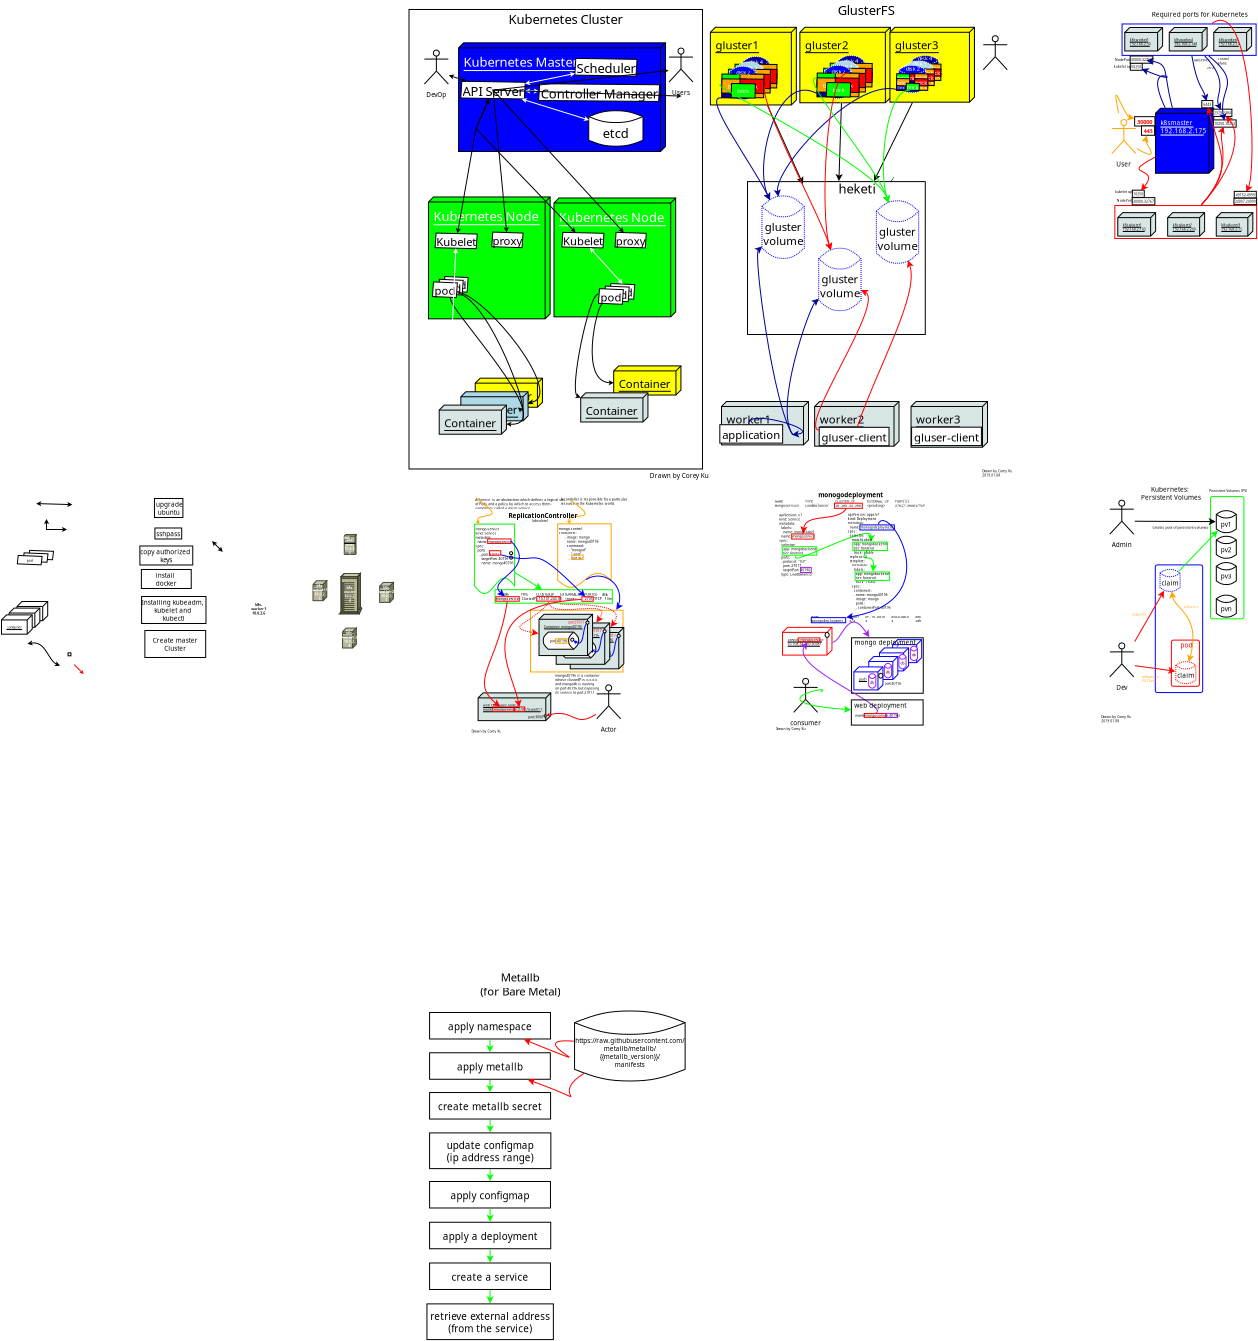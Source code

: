 <?xml version="1.0" encoding="UTF-8"?>
<dia:diagram xmlns:dia="http://www.lysator.liu.se/~alla/dia/">
  <dia:layer name="Background" visible="true" active="true">
    <dia:object type="Flowchart - Box" version="0" id="O0">
      <dia:attribute name="obj_pos">
        <dia:point val="71.567,-27.595"/>
      </dia:attribute>
      <dia:attribute name="obj_bb">
        <dia:rectangle val="71.517,-27.645;85.795,-24.248"/>
      </dia:attribute>
      <dia:attribute name="elem_corner">
        <dia:point val="71.567,-27.595"/>
      </dia:attribute>
      <dia:attribute name="elem_width">
        <dia:real val="14.178"/>
      </dia:attribute>
      <dia:attribute name="elem_height">
        <dia:real val="3.296"/>
      </dia:attribute>
      <dia:attribute name="border_width">
        <dia:real val="0.1"/>
      </dia:attribute>
      <dia:attribute name="border_color">
        <dia:color val="#ff0000"/>
      </dia:attribute>
      <dia:attribute name="show_background">
        <dia:boolean val="true"/>
      </dia:attribute>
      <dia:attribute name="padding">
        <dia:real val="0.5"/>
      </dia:attribute>
      <dia:attribute name="text">
        <dia:composite type="text">
          <dia:attribute name="string">
            <dia:string>##</dia:string>
          </dia:attribute>
          <dia:attribute name="font">
            <dia:font family="sans" style="0" name="Helvetica"/>
          </dia:attribute>
          <dia:attribute name="height">
            <dia:real val="0.8"/>
          </dia:attribute>
          <dia:attribute name="pos">
            <dia:point val="78.656,-25.706"/>
          </dia:attribute>
          <dia:attribute name="color">
            <dia:color val="#000000"/>
          </dia:attribute>
          <dia:attribute name="alignment">
            <dia:enum val="1"/>
          </dia:attribute>
        </dia:composite>
      </dia:attribute>
    </dia:object>
    <dia:object type="Flowchart - Box" version="0" id="O1">
      <dia:attribute name="obj_pos">
        <dia:point val="72.288,-45.752"/>
      </dia:attribute>
      <dia:attribute name="obj_bb">
        <dia:rectangle val="72.239,-45.802;85.745,-42.561"/>
      </dia:attribute>
      <dia:attribute name="elem_corner">
        <dia:point val="72.288,-45.752"/>
      </dia:attribute>
      <dia:attribute name="elem_width">
        <dia:real val="13.406"/>
      </dia:attribute>
      <dia:attribute name="elem_height">
        <dia:real val="3.141"/>
      </dia:attribute>
      <dia:attribute name="border_width">
        <dia:real val="0.1"/>
      </dia:attribute>
      <dia:attribute name="border_color">
        <dia:color val="#0000ff"/>
      </dia:attribute>
      <dia:attribute name="show_background">
        <dia:boolean val="true"/>
      </dia:attribute>
      <dia:attribute name="padding">
        <dia:real val="0.5"/>
      </dia:attribute>
      <dia:attribute name="text">
        <dia:composite type="text">
          <dia:attribute name="string">
            <dia:string>##</dia:string>
          </dia:attribute>
          <dia:attribute name="font">
            <dia:font family="sans" style="0" name="Helvetica"/>
          </dia:attribute>
          <dia:attribute name="height">
            <dia:real val="0.8"/>
          </dia:attribute>
          <dia:attribute name="pos">
            <dia:point val="78.992,-43.941"/>
          </dia:attribute>
          <dia:attribute name="color">
            <dia:color val="#000000"/>
          </dia:attribute>
          <dia:attribute name="alignment">
            <dia:enum val="1"/>
          </dia:attribute>
        </dia:composite>
      </dia:attribute>
    </dia:object>
    <dia:object type="Standard - Box" version="0" id="O2">
      <dia:attribute name="obj_pos">
        <dia:point val="46.505,23.203"/>
      </dia:attribute>
      <dia:attribute name="obj_bb">
        <dia:rectangle val="46.455,23.153;48.731,23.64"/>
      </dia:attribute>
      <dia:attribute name="elem_corner">
        <dia:point val="46.505,23.203"/>
      </dia:attribute>
      <dia:attribute name="elem_width">
        <dia:real val="2.176"/>
      </dia:attribute>
      <dia:attribute name="elem_height">
        <dia:real val="0.388"/>
      </dia:attribute>
      <dia:attribute name="border_width">
        <dia:real val="0.1"/>
      </dia:attribute>
      <dia:attribute name="border_color">
        <dia:color val="#ff0000"/>
      </dia:attribute>
      <dia:attribute name="show_background">
        <dia:boolean val="false"/>
      </dia:attribute>
    </dia:object>
    <dia:object type="Standard - Box" version="0" id="O3">
      <dia:attribute name="obj_pos">
        <dia:point val="48.668,23.19"/>
      </dia:attribute>
      <dia:attribute name="obj_bb">
        <dia:rectangle val="48.618,23.14;49.869,23.653"/>
      </dia:attribute>
      <dia:attribute name="elem_corner">
        <dia:point val="48.668,23.19"/>
      </dia:attribute>
      <dia:attribute name="elem_width">
        <dia:real val="1.151"/>
      </dia:attribute>
      <dia:attribute name="elem_height">
        <dia:real val="0.413"/>
      </dia:attribute>
      <dia:attribute name="border_width">
        <dia:real val="0.1"/>
      </dia:attribute>
      <dia:attribute name="border_color">
        <dia:color val="#a020f0"/>
      </dia:attribute>
      <dia:attribute name="show_background">
        <dia:boolean val="false"/>
      </dia:attribute>
    </dia:object>
    <dia:object type="Standard - Box" version="0" id="O4">
      <dia:attribute name="obj_pos">
        <dia:point val="45.233,15.628"/>
      </dia:attribute>
      <dia:attribute name="obj_bb">
        <dia:rectangle val="45.183,15.578;52.458,21.228"/>
      </dia:attribute>
      <dia:attribute name="elem_corner">
        <dia:point val="45.233,15.628"/>
      </dia:attribute>
      <dia:attribute name="elem_width">
        <dia:real val="7.175"/>
      </dia:attribute>
      <dia:attribute name="elem_height">
        <dia:real val="5.55"/>
      </dia:attribute>
      <dia:attribute name="border_width">
        <dia:real val="0.1"/>
      </dia:attribute>
      <dia:attribute name="show_background">
        <dia:boolean val="false"/>
      </dia:attribute>
    </dia:object>
    <dia:object type="Standard - BezierLine" version="0" id="O5">
      <dia:attribute name="obj_pos">
        <dia:point val="47.794,4.596"/>
      </dia:attribute>
      <dia:attribute name="obj_bb">
        <dia:rectangle val="44.643,3.857;50.718,13.649"/>
      </dia:attribute>
      <dia:attribute name="bez_points">
        <dia:point val="47.794,4.596"/>
        <dia:point val="48.663,2.14"/>
        <dia:point val="53.488,12.203"/>
        <dia:point val="42.931,13.871"/>
      </dia:attribute>
      <dia:attribute name="corner_types">
        <dia:enum val="0"/>
        <dia:enum val="0"/>
      </dia:attribute>
      <dia:attribute name="line_color">
        <dia:color val="#0000ff"/>
      </dia:attribute>
      <dia:attribute name="end_arrow">
        <dia:enum val="22"/>
      </dia:attribute>
      <dia:attribute name="end_arrow_length">
        <dia:real val="0.5"/>
      </dia:attribute>
      <dia:attribute name="end_arrow_width">
        <dia:real val="0.5"/>
      </dia:attribute>
      <dia:connections>
        <dia:connection handle="0" to="O105" connection="8"/>
        <dia:connection handle="3" to="O104" connection="8"/>
      </dia:connections>
    </dia:object>
    <dia:object type="Standard - BezierLine" version="0" id="O6">
      <dia:attribute name="obj_pos">
        <dia:point val="44.919,2.427"/>
      </dia:attribute>
      <dia:attribute name="obj_bb">
        <dia:rectangle val="40.342,2.664;44.773,5.252"/>
      </dia:attribute>
      <dia:attribute name="bez_points">
        <dia:point val="44.919,2.427"/>
        <dia:point val="43.938,3.821"/>
        <dia:point val="40.601,3.383"/>
        <dia:point val="40.363,5.502"/>
      </dia:attribute>
      <dia:attribute name="corner_types">
        <dia:enum val="0"/>
        <dia:enum val="0"/>
      </dia:attribute>
      <dia:attribute name="line_color">
        <dia:color val="#ff0000"/>
      </dia:attribute>
      <dia:attribute name="end_arrow">
        <dia:enum val="22"/>
      </dia:attribute>
      <dia:attribute name="end_arrow_length">
        <dia:real val="0.5"/>
      </dia:attribute>
      <dia:attribute name="end_arrow_width">
        <dia:real val="0.5"/>
      </dia:attribute>
      <dia:connections>
        <dia:connection handle="0" to="O102" connection="8"/>
        <dia:connection handle="3" to="O101" connection="8"/>
      </dia:connections>
    </dia:object>
    <dia:object type="Standard - BezierLine" version="0" id="O7">
      <dia:attribute name="obj_pos">
        <dia:point val="47.095,6.484"/>
      </dia:attribute>
      <dia:attribute name="obj_bb">
        <dia:rectangle val="46.426,6.879;47.444,9.058"/>
      </dia:attribute>
      <dia:attribute name="bez_points">
        <dia:point val="47.095,6.484"/>
        <dia:point val="46.114,7.878"/>
        <dia:point val="47.557,7.353"/>
        <dia:point val="47.32,9.471"/>
      </dia:attribute>
      <dia:attribute name="corner_types">
        <dia:enum val="0"/>
        <dia:enum val="0"/>
      </dia:attribute>
      <dia:attribute name="line_color">
        <dia:color val="#00ff00"/>
      </dia:attribute>
      <dia:attribute name="end_arrow">
        <dia:enum val="22"/>
      </dia:attribute>
      <dia:attribute name="end_arrow_length">
        <dia:real val="0.5"/>
      </dia:attribute>
      <dia:attribute name="end_arrow_width">
        <dia:real val="0.5"/>
      </dia:attribute>
      <dia:connections>
        <dia:connection handle="0" to="O106" connection="8"/>
        <dia:connection handle="3" to="O107" connection="8"/>
      </dia:connections>
    </dia:object>
    <dia:object type="Standard - BezierLine" version="0" id="O8">
      <dia:attribute name="obj_pos">
        <dia:point val="40.031,6.946"/>
      </dia:attribute>
      <dia:attribute name="obj_bb">
        <dia:rectangle val="39.575,5.427;47.202,7.716"/>
      </dia:attribute>
      <dia:attribute name="bez_points">
        <dia:point val="40.031,6.946"/>
        <dia:point val="39.05,8.34"/>
        <dia:point val="47.332,4.365"/>
        <dia:point val="47.095,6.484"/>
      </dia:attribute>
      <dia:attribute name="corner_types">
        <dia:enum val="0"/>
        <dia:enum val="0"/>
      </dia:attribute>
      <dia:attribute name="line_color">
        <dia:color val="#00ff00"/>
      </dia:attribute>
      <dia:attribute name="end_arrow">
        <dia:enum val="22"/>
      </dia:attribute>
      <dia:attribute name="end_arrow_length">
        <dia:real val="0.5"/>
      </dia:attribute>
      <dia:attribute name="end_arrow_width">
        <dia:real val="0.5"/>
      </dia:attribute>
      <dia:connections>
        <dia:connection handle="0" to="O108" connection="8"/>
        <dia:connection handle="3" to="O106" connection="8"/>
      </dia:connections>
    </dia:object>
    <dia:object type="Standard - Box" version="0" id="O9">
      <dia:attribute name="obj_pos">
        <dia:point val="13.133,12.873"/>
      </dia:attribute>
      <dia:attribute name="obj_bb">
        <dia:rectangle val="13.083,12.823;22.433,19.098"/>
      </dia:attribute>
      <dia:attribute name="elem_corner">
        <dia:point val="13.133,12.873"/>
      </dia:attribute>
      <dia:attribute name="elem_width">
        <dia:real val="9.25"/>
      </dia:attribute>
      <dia:attribute name="elem_height">
        <dia:real val="6.175"/>
      </dia:attribute>
      <dia:attribute name="border_width">
        <dia:real val="0.1"/>
      </dia:attribute>
      <dia:attribute name="border_color">
        <dia:color val="#ffa500"/>
      </dia:attribute>
      <dia:attribute name="show_background">
        <dia:boolean val="true"/>
      </dia:attribute>
    </dia:object>
    <dia:object type="Flowchart - Box" version="0" id="O10">
      <dia:attribute name="obj_pos">
        <dia:point val="-24.363,1.7"/>
      </dia:attribute>
      <dia:attribute name="obj_bb">
        <dia:rectangle val="-24.413,1.65;-21.688,3.65"/>
      </dia:attribute>
      <dia:attribute name="elem_corner">
        <dia:point val="-24.363,1.7"/>
      </dia:attribute>
      <dia:attribute name="elem_width">
        <dia:real val="2.625"/>
      </dia:attribute>
      <dia:attribute name="elem_height">
        <dia:real val="1.9"/>
      </dia:attribute>
      <dia:attribute name="border_width">
        <dia:real val="0.1"/>
      </dia:attribute>
      <dia:attribute name="show_background">
        <dia:boolean val="true"/>
      </dia:attribute>
      <dia:attribute name="padding">
        <dia:real val="0.1"/>
      </dia:attribute>
      <dia:attribute name="text">
        <dia:composite type="text">
          <dia:attribute name="string">
            <dia:string>#upgrade
ubuntu#</dia:string>
          </dia:attribute>
          <dia:attribute name="font">
            <dia:font family="sans" style="0" name="Helvetica"/>
          </dia:attribute>
          <dia:attribute name="height">
            <dia:real val="0.8"/>
          </dia:attribute>
          <dia:attribute name="pos">
            <dia:point val="-23.05,2.49"/>
          </dia:attribute>
          <dia:attribute name="color">
            <dia:color val="#000000"/>
          </dia:attribute>
          <dia:attribute name="alignment">
            <dia:enum val="1"/>
          </dia:attribute>
        </dia:composite>
      </dia:attribute>
    </dia:object>
    <dia:object type="Flowchart - Box" version="0" id="O11">
      <dia:attribute name="obj_pos">
        <dia:point val="-24.33,4.65"/>
      </dia:attribute>
      <dia:attribute name="obj_bb">
        <dia:rectangle val="-24.38,4.6;-21.793,5.8"/>
      </dia:attribute>
      <dia:attribute name="elem_corner">
        <dia:point val="-24.33,4.65"/>
      </dia:attribute>
      <dia:attribute name="elem_width">
        <dia:real val="2.488"/>
      </dia:attribute>
      <dia:attribute name="elem_height">
        <dia:real val="1.1"/>
      </dia:attribute>
      <dia:attribute name="border_width">
        <dia:real val="0.1"/>
      </dia:attribute>
      <dia:attribute name="show_background">
        <dia:boolean val="true"/>
      </dia:attribute>
      <dia:attribute name="padding">
        <dia:real val="0.1"/>
      </dia:attribute>
      <dia:attribute name="text">
        <dia:composite type="text">
          <dia:attribute name="string">
            <dia:string>#sshpass#</dia:string>
          </dia:attribute>
          <dia:attribute name="font">
            <dia:font family="sans" style="0" name="Helvetica"/>
          </dia:attribute>
          <dia:attribute name="height">
            <dia:real val="0.8"/>
          </dia:attribute>
          <dia:attribute name="pos">
            <dia:point val="-23.086,5.44"/>
          </dia:attribute>
          <dia:attribute name="color">
            <dia:color val="#000000"/>
          </dia:attribute>
          <dia:attribute name="alignment">
            <dia:enum val="1"/>
          </dia:attribute>
        </dia:composite>
      </dia:attribute>
    </dia:object>
    <dia:object type="Flowchart - Box" version="0" id="O12">
      <dia:attribute name="obj_pos">
        <dia:point val="-25.779,6.45"/>
      </dia:attribute>
      <dia:attribute name="obj_bb">
        <dia:rectangle val="-25.829,6.4;-20.744,8.4"/>
      </dia:attribute>
      <dia:attribute name="elem_corner">
        <dia:point val="-25.779,6.45"/>
      </dia:attribute>
      <dia:attribute name="elem_width">
        <dia:real val="4.985"/>
      </dia:attribute>
      <dia:attribute name="elem_height">
        <dia:real val="1.9"/>
      </dia:attribute>
      <dia:attribute name="border_width">
        <dia:real val="0.1"/>
      </dia:attribute>
      <dia:attribute name="show_background">
        <dia:boolean val="true"/>
      </dia:attribute>
      <dia:attribute name="padding">
        <dia:real val="0.1"/>
      </dia:attribute>
      <dia:attribute name="text">
        <dia:composite type="text">
          <dia:attribute name="string">
            <dia:string>#copy authorized 
keys#</dia:string>
          </dia:attribute>
          <dia:attribute name="font">
            <dia:font family="sans" style="0" name="Helvetica"/>
          </dia:attribute>
          <dia:attribute name="height">
            <dia:real val="0.8"/>
          </dia:attribute>
          <dia:attribute name="pos">
            <dia:point val="-23.286,7.24"/>
          </dia:attribute>
          <dia:attribute name="color">
            <dia:color val="#000000"/>
          </dia:attribute>
          <dia:attribute name="alignment">
            <dia:enum val="1"/>
          </dia:attribute>
        </dia:composite>
      </dia:attribute>
    </dia:object>
    <dia:object type="Flowchart - Box" version="0" id="O13">
      <dia:attribute name="obj_pos">
        <dia:point val="-25.78,8.8"/>
      </dia:attribute>
      <dia:attribute name="obj_bb">
        <dia:rectangle val="-25.83,8.75;-20.745,10.75"/>
      </dia:attribute>
      <dia:attribute name="elem_corner">
        <dia:point val="-25.78,8.8"/>
      </dia:attribute>
      <dia:attribute name="elem_width">
        <dia:real val="4.985"/>
      </dia:attribute>
      <dia:attribute name="elem_height">
        <dia:real val="1.9"/>
      </dia:attribute>
      <dia:attribute name="border_width">
        <dia:real val="0.1"/>
      </dia:attribute>
      <dia:attribute name="show_background">
        <dia:boolean val="true"/>
      </dia:attribute>
      <dia:attribute name="padding">
        <dia:real val="0.1"/>
      </dia:attribute>
      <dia:attribute name="text">
        <dia:composite type="text">
          <dia:attribute name="string">
            <dia:string>#install 
docker#</dia:string>
          </dia:attribute>
          <dia:attribute name="font">
            <dia:font family="sans" style="0" name="Helvetica"/>
          </dia:attribute>
          <dia:attribute name="height">
            <dia:real val="0.8"/>
          </dia:attribute>
          <dia:attribute name="pos">
            <dia:point val="-23.288,9.59"/>
          </dia:attribute>
          <dia:attribute name="color">
            <dia:color val="#000000"/>
          </dia:attribute>
          <dia:attribute name="alignment">
            <dia:enum val="1"/>
          </dia:attribute>
        </dia:composite>
      </dia:attribute>
    </dia:object>
    <dia:object type="Flowchart - Box" version="0" id="O14">
      <dia:attribute name="obj_pos">
        <dia:point val="-25.58,11.5"/>
      </dia:attribute>
      <dia:attribute name="obj_bb">
        <dia:rectangle val="-25.63,11.45;-19.45,14.25"/>
      </dia:attribute>
      <dia:attribute name="elem_corner">
        <dia:point val="-25.58,11.5"/>
      </dia:attribute>
      <dia:attribute name="elem_width">
        <dia:real val="6.08"/>
      </dia:attribute>
      <dia:attribute name="elem_height">
        <dia:real val="2.7"/>
      </dia:attribute>
      <dia:attribute name="border_width">
        <dia:real val="0.1"/>
      </dia:attribute>
      <dia:attribute name="show_background">
        <dia:boolean val="true"/>
      </dia:attribute>
      <dia:attribute name="padding">
        <dia:real val="0.1"/>
      </dia:attribute>
      <dia:attribute name="text">
        <dia:composite type="text">
          <dia:attribute name="string">
            <dia:string>#Installing kubeadm, 
kubelet and 
kubectl#</dia:string>
          </dia:attribute>
          <dia:attribute name="font">
            <dia:font family="sans" style="0" name="Helvetica"/>
          </dia:attribute>
          <dia:attribute name="height">
            <dia:real val="0.8"/>
          </dia:attribute>
          <dia:attribute name="pos">
            <dia:point val="-22.54,12.29"/>
          </dia:attribute>
          <dia:attribute name="color">
            <dia:color val="#000000"/>
          </dia:attribute>
          <dia:attribute name="alignment">
            <dia:enum val="1"/>
          </dia:attribute>
        </dia:composite>
      </dia:attribute>
    </dia:object>
    <dia:object type="Flowchart - Box" version="0" id="O15">
      <dia:attribute name="obj_pos">
        <dia:point val="-25.43,14.9"/>
      </dia:attribute>
      <dia:attribute name="obj_bb">
        <dia:rectangle val="-25.48,14.85;-19.3,17.65"/>
      </dia:attribute>
      <dia:attribute name="elem_corner">
        <dia:point val="-25.43,14.9"/>
      </dia:attribute>
      <dia:attribute name="elem_width">
        <dia:real val="6.08"/>
      </dia:attribute>
      <dia:attribute name="elem_height">
        <dia:real val="2.7"/>
      </dia:attribute>
      <dia:attribute name="border_width">
        <dia:real val="0.1"/>
      </dia:attribute>
      <dia:attribute name="show_background">
        <dia:boolean val="true"/>
      </dia:attribute>
      <dia:attribute name="padding">
        <dia:real val="0.1"/>
      </dia:attribute>
      <dia:attribute name="text">
        <dia:composite type="text">
          <dia:attribute name="string">
            <dia:string>#Create master
Cluster#</dia:string>
          </dia:attribute>
          <dia:attribute name="font">
            <dia:font family="sans" style="0" name="Helvetica"/>
          </dia:attribute>
          <dia:attribute name="height">
            <dia:real val="0.8"/>
          </dia:attribute>
          <dia:attribute name="pos">
            <dia:point val="-22.39,16.09"/>
          </dia:attribute>
          <dia:attribute name="color">
            <dia:color val="#000000"/>
          </dia:attribute>
          <dia:attribute name="alignment">
            <dia:enum val="1"/>
          </dia:attribute>
        </dia:composite>
      </dia:attribute>
    </dia:object>
    <dia:object type="Standard - Line" version="0" id="O16">
      <dia:attribute name="obj_pos">
        <dia:point val="-18.677,6"/>
      </dia:attribute>
      <dia:attribute name="obj_bb">
        <dia:rectangle val="-18.713,5.965;-17.642,7.035"/>
      </dia:attribute>
      <dia:attribute name="conn_endpoints">
        <dia:point val="-18.677,6"/>
        <dia:point val="-17.677,7"/>
      </dia:attribute>
      <dia:attribute name="numcp">
        <dia:int val="1"/>
      </dia:attribute>
      <dia:attribute name="line_width">
        <dia:real val="0.05"/>
      </dia:attribute>
      <dia:attribute name="start_arrow">
        <dia:enum val="22"/>
      </dia:attribute>
      <dia:attribute name="start_arrow_length">
        <dia:real val="0.3"/>
      </dia:attribute>
      <dia:attribute name="start_arrow_width">
        <dia:real val="0.3"/>
      </dia:attribute>
      <dia:attribute name="end_arrow">
        <dia:enum val="22"/>
      </dia:attribute>
      <dia:attribute name="end_arrow_length">
        <dia:real val="0.3"/>
      </dia:attribute>
      <dia:attribute name="end_arrow_width">
        <dia:real val="0.3"/>
      </dia:attribute>
    </dia:object>
    <dia:object type="Flowchart - Box" version="0" id="O17">
      <dia:attribute name="obj_pos">
        <dia:point val="-37.054,6.885"/>
      </dia:attribute>
      <dia:attribute name="obj_bb">
        <dia:rectangle val="-37.08,6.86;-34.542,7.85"/>
      </dia:attribute>
      <dia:attribute name="elem_corner">
        <dia:point val="-37.054,6.885"/>
      </dia:attribute>
      <dia:attribute name="elem_width">
        <dia:real val="2.487"/>
      </dia:attribute>
      <dia:attribute name="elem_height">
        <dia:real val="0.94"/>
      </dia:attribute>
      <dia:attribute name="border_width">
        <dia:real val="0.05"/>
      </dia:attribute>
      <dia:attribute name="show_background">
        <dia:boolean val="true"/>
      </dia:attribute>
      <dia:attribute name="corner_radius">
        <dia:real val="0.1"/>
      </dia:attribute>
      <dia:attribute name="padding">
        <dia:real val="0.05"/>
      </dia:attribute>
      <dia:attribute name="text">
        <dia:composite type="text">
          <dia:attribute name="string">
            <dia:string>#pod#</dia:string>
          </dia:attribute>
          <dia:attribute name="font">
            <dia:font family="sans" style="0" name="Helvetica"/>
          </dia:attribute>
          <dia:attribute name="height">
            <dia:real val="0.423"/>
          </dia:attribute>
          <dia:attribute name="pos">
            <dia:point val="-35.811,7.481"/>
          </dia:attribute>
          <dia:attribute name="color">
            <dia:color val="#000000"/>
          </dia:attribute>
          <dia:attribute name="alignment">
            <dia:enum val="1"/>
          </dia:attribute>
        </dia:composite>
      </dia:attribute>
    </dia:object>
    <dia:object type="Flowchart - Box" version="0" id="O18">
      <dia:attribute name="obj_pos">
        <dia:point val="-37.605,7.135"/>
      </dia:attribute>
      <dia:attribute name="obj_bb">
        <dia:rectangle val="-37.63,7.11;-35.092,8.1"/>
      </dia:attribute>
      <dia:attribute name="elem_corner">
        <dia:point val="-37.605,7.135"/>
      </dia:attribute>
      <dia:attribute name="elem_width">
        <dia:real val="2.487"/>
      </dia:attribute>
      <dia:attribute name="elem_height">
        <dia:real val="0.94"/>
      </dia:attribute>
      <dia:attribute name="border_width">
        <dia:real val="0.05"/>
      </dia:attribute>
      <dia:attribute name="show_background">
        <dia:boolean val="true"/>
      </dia:attribute>
      <dia:attribute name="corner_radius">
        <dia:real val="0.1"/>
      </dia:attribute>
      <dia:attribute name="padding">
        <dia:real val="0.05"/>
      </dia:attribute>
      <dia:attribute name="text">
        <dia:composite type="text">
          <dia:attribute name="string">
            <dia:string>#pod#</dia:string>
          </dia:attribute>
          <dia:attribute name="font">
            <dia:font family="sans" style="0" name="Helvetica"/>
          </dia:attribute>
          <dia:attribute name="height">
            <dia:real val="0.423"/>
          </dia:attribute>
          <dia:attribute name="pos">
            <dia:point val="-36.361,7.731"/>
          </dia:attribute>
          <dia:attribute name="color">
            <dia:color val="#000000"/>
          </dia:attribute>
          <dia:attribute name="alignment">
            <dia:enum val="1"/>
          </dia:attribute>
        </dia:composite>
      </dia:attribute>
    </dia:object>
    <dia:object type="Flowchart - Box" version="0" id="O19">
      <dia:attribute name="obj_pos">
        <dia:point val="-38.192,7.395"/>
      </dia:attribute>
      <dia:attribute name="obj_bb">
        <dia:rectangle val="-38.217,7.37;-35.679,8.36"/>
      </dia:attribute>
      <dia:attribute name="elem_corner">
        <dia:point val="-38.192,7.395"/>
      </dia:attribute>
      <dia:attribute name="elem_width">
        <dia:real val="2.487"/>
      </dia:attribute>
      <dia:attribute name="elem_height">
        <dia:real val="0.94"/>
      </dia:attribute>
      <dia:attribute name="border_width">
        <dia:real val="0.05"/>
      </dia:attribute>
      <dia:attribute name="show_background">
        <dia:boolean val="true"/>
      </dia:attribute>
      <dia:attribute name="corner_radius">
        <dia:real val="0.1"/>
      </dia:attribute>
      <dia:attribute name="padding">
        <dia:real val="0.05"/>
      </dia:attribute>
      <dia:attribute name="text">
        <dia:composite type="text">
          <dia:attribute name="string">
            <dia:string>#pod#</dia:string>
          </dia:attribute>
          <dia:attribute name="font">
            <dia:font family="sans" style="0" name="Helvetica"/>
          </dia:attribute>
          <dia:attribute name="height">
            <dia:real val="0.423"/>
          </dia:attribute>
          <dia:attribute name="pos">
            <dia:point val="-36.948,7.991"/>
          </dia:attribute>
          <dia:attribute name="color">
            <dia:color val="#000000"/>
          </dia:attribute>
          <dia:attribute name="alignment">
            <dia:enum val="1"/>
          </dia:attribute>
        </dia:composite>
      </dia:attribute>
    </dia:object>
    <dia:object type="Standard - ZigZagLine" version="1" id="O20">
      <dia:attribute name="obj_pos">
        <dia:point val="-35.267,3.8"/>
      </dia:attribute>
      <dia:attribute name="obj_bb">
        <dia:rectangle val="-35.473,3.775;-33.242,5.006"/>
      </dia:attribute>
      <dia:attribute name="orth_points">
        <dia:point val="-35.267,3.8"/>
        <dia:point val="-35.267,4.8"/>
        <dia:point val="-34.267,4.8"/>
        <dia:point val="-33.267,4.8"/>
      </dia:attribute>
      <dia:attribute name="orth_orient">
        <dia:enum val="1"/>
        <dia:enum val="0"/>
        <dia:enum val="1"/>
      </dia:attribute>
      <dia:attribute name="autorouting">
        <dia:boolean val="true"/>
      </dia:attribute>
      <dia:attribute name="line_width">
        <dia:real val="0.05"/>
      </dia:attribute>
      <dia:attribute name="start_arrow">
        <dia:enum val="22"/>
      </dia:attribute>
      <dia:attribute name="start_arrow_length">
        <dia:real val="0.3"/>
      </dia:attribute>
      <dia:attribute name="start_arrow_width">
        <dia:real val="0.3"/>
      </dia:attribute>
      <dia:attribute name="end_arrow">
        <dia:enum val="22"/>
      </dia:attribute>
      <dia:attribute name="end_arrow_length">
        <dia:real val="0.3"/>
      </dia:attribute>
      <dia:attribute name="end_arrow_width">
        <dia:real val="0.3"/>
      </dia:attribute>
    </dia:object>
    <dia:object type="Standard - PolyLine" version="0" id="O21">
      <dia:attribute name="obj_pos">
        <dia:point val="-36.249,2.21"/>
      </dia:attribute>
      <dia:attribute name="obj_bb">
        <dia:rectangle val="-36.275,2.016;-32.711,2.505"/>
      </dia:attribute>
      <dia:attribute name="poly_points">
        <dia:point val="-36.249,2.21"/>
        <dia:point val="-32.736,2.31"/>
      </dia:attribute>
      <dia:attribute name="line_width">
        <dia:real val="0.05"/>
      </dia:attribute>
      <dia:attribute name="start_arrow">
        <dia:enum val="22"/>
      </dia:attribute>
      <dia:attribute name="start_arrow_length">
        <dia:real val="0.3"/>
      </dia:attribute>
      <dia:attribute name="start_arrow_width">
        <dia:real val="0.3"/>
      </dia:attribute>
      <dia:attribute name="end_arrow">
        <dia:enum val="22"/>
      </dia:attribute>
      <dia:attribute name="end_arrow_length">
        <dia:real val="0.3"/>
      </dia:attribute>
      <dia:attribute name="end_arrow_width">
        <dia:real val="0.3"/>
      </dia:attribute>
    </dia:object>
    <dia:object type="UML - Node" version="0" id="O22">
      <dia:attribute name="obj_pos">
        <dia:point val="-38.218,12.498"/>
      </dia:attribute>
      <dia:attribute name="obj_bb">
        <dia:rectangle val="-38.268,11.948;-35.24,13.971"/>
      </dia:attribute>
      <dia:attribute name="meta">
        <dia:composite type="dict"/>
      </dia:attribute>
      <dia:attribute name="elem_corner">
        <dia:point val="-38.218,12.498"/>
      </dia:attribute>
      <dia:attribute name="elem_width">
        <dia:real val="2.428"/>
      </dia:attribute>
      <dia:attribute name="elem_height">
        <dia:real val="1.423"/>
      </dia:attribute>
      <dia:attribute name="line_colour">
        <dia:color val="#000000"/>
      </dia:attribute>
      <dia:attribute name="fill_colour">
        <dia:color val="#ffffff"/>
      </dia:attribute>
      <dia:attribute name="name">
        <dia:composite type="text">
          <dia:attribute name="string">
            <dia:string>#Container#</dia:string>
          </dia:attribute>
          <dia:attribute name="font">
            <dia:font family="sans" style="0" name="Helvetica"/>
          </dia:attribute>
          <dia:attribute name="height">
            <dia:real val="0.423"/>
          </dia:attribute>
          <dia:attribute name="pos">
            <dia:point val="-37.718,13.335"/>
          </dia:attribute>
          <dia:attribute name="color">
            <dia:color val="#000000"/>
          </dia:attribute>
          <dia:attribute name="alignment">
            <dia:enum val="0"/>
          </dia:attribute>
        </dia:composite>
      </dia:attribute>
    </dia:object>
    <dia:object type="UML - Node" version="0" id="O23">
      <dia:attribute name="obj_pos">
        <dia:point val="-39.005,13.158"/>
      </dia:attribute>
      <dia:attribute name="obj_bb">
        <dia:rectangle val="-39.055,12.608;-36.028,14.631"/>
      </dia:attribute>
      <dia:attribute name="meta">
        <dia:composite type="dict"/>
      </dia:attribute>
      <dia:attribute name="elem_corner">
        <dia:point val="-39.005,13.158"/>
      </dia:attribute>
      <dia:attribute name="elem_width">
        <dia:real val="2.428"/>
      </dia:attribute>
      <dia:attribute name="elem_height">
        <dia:real val="1.423"/>
      </dia:attribute>
      <dia:attribute name="line_colour">
        <dia:color val="#000000"/>
      </dia:attribute>
      <dia:attribute name="fill_colour">
        <dia:color val="#ffffff"/>
      </dia:attribute>
      <dia:attribute name="name">
        <dia:composite type="text">
          <dia:attribute name="string">
            <dia:string>#Container#</dia:string>
          </dia:attribute>
          <dia:attribute name="font">
            <dia:font family="sans" style="0" name="Helvetica"/>
          </dia:attribute>
          <dia:attribute name="height">
            <dia:real val="0.423"/>
          </dia:attribute>
          <dia:attribute name="pos">
            <dia:point val="-38.505,13.995"/>
          </dia:attribute>
          <dia:attribute name="color">
            <dia:color val="#000000"/>
          </dia:attribute>
          <dia:attribute name="alignment">
            <dia:enum val="0"/>
          </dia:attribute>
        </dia:composite>
      </dia:attribute>
    </dia:object>
    <dia:object type="UML - Node" version="0" id="O24">
      <dia:attribute name="obj_pos">
        <dia:point val="-39.768,13.843"/>
      </dia:attribute>
      <dia:attribute name="obj_bb">
        <dia:rectangle val="-39.818,13.293;-36.79,15.316"/>
      </dia:attribute>
      <dia:attribute name="meta">
        <dia:composite type="dict"/>
      </dia:attribute>
      <dia:attribute name="elem_corner">
        <dia:point val="-39.768,13.843"/>
      </dia:attribute>
      <dia:attribute name="elem_width">
        <dia:real val="2.428"/>
      </dia:attribute>
      <dia:attribute name="elem_height">
        <dia:real val="1.423"/>
      </dia:attribute>
      <dia:attribute name="line_colour">
        <dia:color val="#000000"/>
      </dia:attribute>
      <dia:attribute name="fill_colour">
        <dia:color val="#ffffff"/>
      </dia:attribute>
      <dia:attribute name="name">
        <dia:composite type="text">
          <dia:attribute name="string">
            <dia:string>#Container#</dia:string>
          </dia:attribute>
          <dia:attribute name="font">
            <dia:font family="sans" style="0" name="Helvetica"/>
          </dia:attribute>
          <dia:attribute name="height">
            <dia:real val="0.423"/>
          </dia:attribute>
          <dia:attribute name="pos">
            <dia:point val="-39.268,14.68"/>
          </dia:attribute>
          <dia:attribute name="color">
            <dia:color val="#000000"/>
          </dia:attribute>
          <dia:attribute name="alignment">
            <dia:enum val="0"/>
          </dia:attribute>
        </dia:composite>
      </dia:attribute>
    </dia:object>
    <dia:object type="Standard - BezierLine" version="0" id="O25">
      <dia:attribute name="obj_pos">
        <dia:point val="-37.118,16.223"/>
      </dia:attribute>
      <dia:attribute name="obj_bb">
        <dia:rectangle val="-37.118,15.942;-33.968,18.432"/>
      </dia:attribute>
      <dia:attribute name="bez_points">
        <dia:point val="-37.118,16.223"/>
        <dia:point val="-35.318,15.873"/>
        <dia:point val="-35.143,17.898"/>
        <dia:point val="-33.968,18.398"/>
      </dia:attribute>
      <dia:attribute name="corner_types">
        <dia:enum val="0"/>
        <dia:enum val="0"/>
      </dia:attribute>
      <dia:attribute name="line_width">
        <dia:real val="0.05"/>
      </dia:attribute>
      <dia:attribute name="start_arrow">
        <dia:enum val="22"/>
      </dia:attribute>
      <dia:attribute name="start_arrow_length">
        <dia:real val="0.3"/>
      </dia:attribute>
      <dia:attribute name="start_arrow_width">
        <dia:real val="0.3"/>
      </dia:attribute>
      <dia:attribute name="end_arrow">
        <dia:enum val="22"/>
      </dia:attribute>
      <dia:attribute name="end_arrow_length">
        <dia:real val="0.3"/>
      </dia:attribute>
      <dia:attribute name="end_arrow_width">
        <dia:real val="0.3"/>
      </dia:attribute>
    </dia:object>
    <dia:object type="Standard - Text" version="1" id="O26">
      <dia:attribute name="obj_pos">
        <dia:point val="-14.043,12.452"/>
      </dia:attribute>
      <dia:attribute name="obj_bb">
        <dia:rectangle val="-14.752,12.114;-13.332,13.369"/>
      </dia:attribute>
      <dia:attribute name="text">
        <dia:composite type="text">
          <dia:attribute name="string">
            <dia:string>#k8s-
worker1
10.0.2.6#</dia:string>
          </dia:attribute>
          <dia:attribute name="font">
            <dia:font family="sans" style="80" name="Helvetica-Bold"/>
          </dia:attribute>
          <dia:attribute name="height">
            <dia:real val="0.423"/>
          </dia:attribute>
          <dia:attribute name="pos">
            <dia:point val="-14.043,12.452"/>
          </dia:attribute>
          <dia:attribute name="color">
            <dia:color val="#000000"/>
          </dia:attribute>
          <dia:attribute name="alignment">
            <dia:enum val="1"/>
          </dia:attribute>
        </dia:composite>
      </dia:attribute>
      <dia:attribute name="valign">
        <dia:enum val="3"/>
      </dia:attribute>
    </dia:object>
    <dia:group>
      <dia:object type="Cisco - File Server" version="1" id="O27">
        <dia:attribute name="obj_pos">
          <dia:point val="-5.49,5.296"/>
        </dia:attribute>
        <dia:attribute name="obj_bb">
          <dia:rectangle val="-5.491,5.295;-4.247,7.297"/>
        </dia:attribute>
        <dia:attribute name="meta">
          <dia:composite type="dict"/>
        </dia:attribute>
        <dia:attribute name="elem_corner">
          <dia:point val="-5.49,5.296"/>
        </dia:attribute>
        <dia:attribute name="elem_width">
          <dia:real val="1.242"/>
        </dia:attribute>
        <dia:attribute name="elem_height">
          <dia:real val="2.0"/>
        </dia:attribute>
        <dia:attribute name="line_width">
          <dia:real val="0.1"/>
        </dia:attribute>
        <dia:attribute name="line_colour">
          <dia:color val="#000000"/>
        </dia:attribute>
        <dia:attribute name="fill_colour">
          <dia:color val="#ffffff"/>
        </dia:attribute>
        <dia:attribute name="show_background">
          <dia:boolean val="true"/>
        </dia:attribute>
        <dia:attribute name="line_style">
          <dia:enum val="0"/>
          <dia:real val="1"/>
        </dia:attribute>
        <dia:attribute name="flip_horizontal">
          <dia:boolean val="false"/>
        </dia:attribute>
        <dia:attribute name="flip_vertical">
          <dia:boolean val="false"/>
        </dia:attribute>
        <dia:attribute name="subscale">
          <dia:real val="1"/>
        </dia:attribute>
      </dia:object>
      <dia:object type="Standard - Text" version="1" id="O28">
        <dia:attribute name="obj_pos">
          <dia:point val="-4.919,5.997"/>
        </dia:attribute>
        <dia:attribute name="obj_bb">
          <dia:rectangle val="-5.506,5.659;-4.331,7.337"/>
        </dia:attribute>
        <dia:attribute name="text">
          <dia:composite type="text">
            <dia:attribute name="string">
              <dia:string>#k8s-
proxy
10.0.2.
5#</dia:string>
            </dia:attribute>
            <dia:attribute name="font">
              <dia:font family="sans" style="80" name="Helvetica-Bold"/>
            </dia:attribute>
            <dia:attribute name="height">
              <dia:real val="0.423"/>
            </dia:attribute>
            <dia:attribute name="pos">
              <dia:point val="-4.919,5.997"/>
            </dia:attribute>
            <dia:attribute name="color">
              <dia:color val="#ffffff"/>
            </dia:attribute>
            <dia:attribute name="alignment">
              <dia:enum val="1"/>
            </dia:attribute>
          </dia:composite>
        </dia:attribute>
        <dia:attribute name="valign">
          <dia:enum val="3"/>
        </dia:attribute>
      </dia:object>
    </dia:group>
    <dia:group>
      <dia:object type="Cisco - IBM Mini (AS400)" version="1" id="O29">
        <dia:attribute name="obj_pos">
          <dia:point val="-8.624,9.921"/>
        </dia:attribute>
        <dia:attribute name="obj_bb">
          <dia:rectangle val="-8.625,9.919;-7.237,11.922"/>
        </dia:attribute>
        <dia:attribute name="meta">
          <dia:composite type="dict"/>
        </dia:attribute>
        <dia:attribute name="elem_corner">
          <dia:point val="-8.624,9.921"/>
        </dia:attribute>
        <dia:attribute name="elem_width">
          <dia:real val="1.385"/>
        </dia:attribute>
        <dia:attribute name="elem_height">
          <dia:real val="2.0"/>
        </dia:attribute>
        <dia:attribute name="line_width">
          <dia:real val="0.1"/>
        </dia:attribute>
        <dia:attribute name="line_colour">
          <dia:color val="#000000"/>
        </dia:attribute>
        <dia:attribute name="fill_colour">
          <dia:color val="#ffffff"/>
        </dia:attribute>
        <dia:attribute name="show_background">
          <dia:boolean val="true"/>
        </dia:attribute>
        <dia:attribute name="line_style">
          <dia:enum val="0"/>
          <dia:real val="1"/>
        </dia:attribute>
        <dia:attribute name="flip_horizontal">
          <dia:boolean val="false"/>
        </dia:attribute>
        <dia:attribute name="flip_vertical">
          <dia:boolean val="false"/>
        </dia:attribute>
        <dia:attribute name="subscale">
          <dia:real val="1"/>
        </dia:attribute>
      </dia:object>
      <dia:object type="Standard - Text" version="1" id="O30">
        <dia:attribute name="obj_pos">
          <dia:point val="-7.928,10.552"/>
        </dia:attribute>
        <dia:attribute name="obj_bb">
          <dia:rectangle val="-8.637,10.214;-7.218,11.892"/>
        </dia:attribute>
        <dia:attribute name="text">
          <dia:composite type="text">
            <dia:attribute name="string">
              <dia:string>#k8s-
worker1
10.0.2.
6#</dia:string>
            </dia:attribute>
            <dia:attribute name="font">
              <dia:font family="sans" style="80" name="Helvetica-Bold"/>
            </dia:attribute>
            <dia:attribute name="height">
              <dia:real val="0.423"/>
            </dia:attribute>
            <dia:attribute name="pos">
              <dia:point val="-7.928,10.552"/>
            </dia:attribute>
            <dia:attribute name="color">
              <dia:color val="#ffffff"/>
            </dia:attribute>
            <dia:attribute name="alignment">
              <dia:enum val="1"/>
            </dia:attribute>
          </dia:composite>
        </dia:attribute>
        <dia:attribute name="valign">
          <dia:enum val="3"/>
        </dia:attribute>
      </dia:object>
    </dia:group>
    <dia:group>
      <dia:object type="Cisco - IBM Mini (AS400)" version="1" id="O31">
        <dia:attribute name="obj_pos">
          <dia:point val="-1.961,10.091"/>
        </dia:attribute>
        <dia:attribute name="obj_bb">
          <dia:rectangle val="-1.963,10.089;-0.575,12.092"/>
        </dia:attribute>
        <dia:attribute name="meta">
          <dia:composite type="dict"/>
        </dia:attribute>
        <dia:attribute name="elem_corner">
          <dia:point val="-1.961,10.091"/>
        </dia:attribute>
        <dia:attribute name="elem_width">
          <dia:real val="1.385"/>
        </dia:attribute>
        <dia:attribute name="elem_height">
          <dia:real val="2.0"/>
        </dia:attribute>
        <dia:attribute name="line_width">
          <dia:real val="0.1"/>
        </dia:attribute>
        <dia:attribute name="line_colour">
          <dia:color val="#000000"/>
        </dia:attribute>
        <dia:attribute name="fill_colour">
          <dia:color val="#ffffff"/>
        </dia:attribute>
        <dia:attribute name="show_background">
          <dia:boolean val="true"/>
        </dia:attribute>
        <dia:attribute name="line_style">
          <dia:enum val="0"/>
          <dia:real val="1"/>
        </dia:attribute>
        <dia:attribute name="flip_horizontal">
          <dia:boolean val="false"/>
        </dia:attribute>
        <dia:attribute name="flip_vertical">
          <dia:boolean val="false"/>
        </dia:attribute>
        <dia:attribute name="subscale">
          <dia:real val="1"/>
        </dia:attribute>
      </dia:object>
      <dia:object type="Standard - Text" version="1" id="O32">
        <dia:attribute name="obj_pos">
          <dia:point val="-1.265,10.722"/>
        </dia:attribute>
        <dia:attribute name="obj_bb">
          <dia:rectangle val="-1.975,10.384;-0.555,12.062"/>
        </dia:attribute>
        <dia:attribute name="text">
          <dia:composite type="text">
            <dia:attribute name="string">
              <dia:string>#k8s-
worker2
10.0.2.
7#</dia:string>
            </dia:attribute>
            <dia:attribute name="font">
              <dia:font family="sans" style="80" name="Helvetica-Bold"/>
            </dia:attribute>
            <dia:attribute name="height">
              <dia:real val="0.423"/>
            </dia:attribute>
            <dia:attribute name="pos">
              <dia:point val="-1.265,10.722"/>
            </dia:attribute>
            <dia:attribute name="color">
              <dia:color val="#ffffff"/>
            </dia:attribute>
            <dia:attribute name="alignment">
              <dia:enum val="1"/>
            </dia:attribute>
          </dia:composite>
        </dia:attribute>
        <dia:attribute name="valign">
          <dia:enum val="3"/>
        </dia:attribute>
      </dia:object>
    </dia:group>
    <dia:group>
      <dia:object type="Cisco - IBM Mini (AS400)" version="1" id="O33">
        <dia:attribute name="obj_pos">
          <dia:point val="-5.674,14.653"/>
        </dia:attribute>
        <dia:attribute name="obj_bb">
          <dia:rectangle val="-5.675,14.652;-4.287,16.654"/>
        </dia:attribute>
        <dia:attribute name="meta">
          <dia:composite type="dict"/>
        </dia:attribute>
        <dia:attribute name="elem_corner">
          <dia:point val="-5.674,14.653"/>
        </dia:attribute>
        <dia:attribute name="elem_width">
          <dia:real val="1.385"/>
        </dia:attribute>
        <dia:attribute name="elem_height">
          <dia:real val="2.0"/>
        </dia:attribute>
        <dia:attribute name="line_width">
          <dia:real val="0.1"/>
        </dia:attribute>
        <dia:attribute name="line_colour">
          <dia:color val="#000000"/>
        </dia:attribute>
        <dia:attribute name="fill_colour">
          <dia:color val="#ffffff"/>
        </dia:attribute>
        <dia:attribute name="show_background">
          <dia:boolean val="true"/>
        </dia:attribute>
        <dia:attribute name="line_style">
          <dia:enum val="0"/>
          <dia:real val="1"/>
        </dia:attribute>
        <dia:attribute name="flip_horizontal">
          <dia:boolean val="false"/>
        </dia:attribute>
        <dia:attribute name="flip_vertical">
          <dia:boolean val="false"/>
        </dia:attribute>
        <dia:attribute name="subscale">
          <dia:real val="1"/>
        </dia:attribute>
      </dia:object>
      <dia:object type="Standard - Text" version="1" id="O34">
        <dia:attribute name="obj_pos">
          <dia:point val="-4.978,15.284"/>
        </dia:attribute>
        <dia:attribute name="obj_bb">
          <dia:rectangle val="-5.688,14.947;-4.268,16.624"/>
        </dia:attribute>
        <dia:attribute name="text">
          <dia:composite type="text">
            <dia:attribute name="string">
              <dia:string>#k8s-
worker3
10.0.2.
8#</dia:string>
            </dia:attribute>
            <dia:attribute name="font">
              <dia:font family="sans" style="80" name="Helvetica-Bold"/>
            </dia:attribute>
            <dia:attribute name="height">
              <dia:real val="0.423"/>
            </dia:attribute>
            <dia:attribute name="pos">
              <dia:point val="-4.978,15.284"/>
            </dia:attribute>
            <dia:attribute name="color">
              <dia:color val="#ffffff"/>
            </dia:attribute>
            <dia:attribute name="alignment">
              <dia:enum val="1"/>
            </dia:attribute>
          </dia:composite>
        </dia:attribute>
        <dia:attribute name="valign">
          <dia:enum val="3"/>
        </dia:attribute>
      </dia:object>
    </dia:group>
    <dia:group>
      <dia:object type="Cisco - IBM Tower" version="1" id="O35">
        <dia:attribute name="obj_pos">
          <dia:point val="-5.965,9.2"/>
        </dia:attribute>
        <dia:attribute name="obj_bb">
          <dia:rectangle val="-5.977,8.68;-2.996,14.227"/>
        </dia:attribute>
        <dia:attribute name="meta">
          <dia:composite type="dict"/>
        </dia:attribute>
        <dia:attribute name="elem_corner">
          <dia:point val="-5.965,9.2"/>
        </dia:attribute>
        <dia:attribute name="elem_width">
          <dia:real val="2.215"/>
        </dia:attribute>
        <dia:attribute name="elem_height">
          <dia:real val="4.027"/>
        </dia:attribute>
        <dia:attribute name="line_width">
          <dia:real val="0.1"/>
        </dia:attribute>
        <dia:attribute name="line_colour">
          <dia:color val="#000000"/>
        </dia:attribute>
        <dia:attribute name="fill_colour">
          <dia:color val="#ffffff"/>
        </dia:attribute>
        <dia:attribute name="show_background">
          <dia:boolean val="true"/>
        </dia:attribute>
        <dia:attribute name="line_style">
          <dia:enum val="0"/>
          <dia:real val="1"/>
        </dia:attribute>
        <dia:attribute name="flip_horizontal">
          <dia:boolean val="false"/>
        </dia:attribute>
        <dia:attribute name="flip_vertical">
          <dia:boolean val="false"/>
        </dia:attribute>
        <dia:attribute name="subscale">
          <dia:real val="1"/>
        </dia:attribute>
      </dia:object>
      <dia:object type="Standard - Text" version="1" id="O36">
        <dia:attribute name="obj_pos">
          <dia:point val="-4.919,10.758"/>
        </dia:attribute>
        <dia:attribute name="obj_bb">
          <dia:rectangle val="-5.511,10.421;-4.326,12.098"/>
        </dia:attribute>
        <dia:attribute name="text">
          <dia:composite type="text">
            <dia:attribute name="string">
              <dia:string>#k8s-
master
10.0.2.
4#</dia:string>
            </dia:attribute>
            <dia:attribute name="font">
              <dia:font family="sans" style="80" name="Helvetica-Bold"/>
            </dia:attribute>
            <dia:attribute name="height">
              <dia:real val="0.423"/>
            </dia:attribute>
            <dia:attribute name="pos">
              <dia:point val="-4.919,10.758"/>
            </dia:attribute>
            <dia:attribute name="color">
              <dia:color val="#ffffff"/>
            </dia:attribute>
            <dia:attribute name="alignment">
              <dia:enum val="1"/>
            </dia:attribute>
          </dia:composite>
        </dia:attribute>
        <dia:attribute name="valign">
          <dia:enum val="3"/>
        </dia:attribute>
      </dia:object>
    </dia:group>
    <dia:object type="Flowchart - Document" version="1" id="O37">
      <dia:attribute name="obj_pos">
        <dia:point val="7.568,4.264"/>
      </dia:attribute>
      <dia:attribute name="obj_bb">
        <dia:rectangle val="7.518,4.214;11.545,11.204"/>
      </dia:attribute>
      <dia:attribute name="meta">
        <dia:composite type="dict"/>
      </dia:attribute>
      <dia:attribute name="elem_corner">
        <dia:point val="7.568,4.264"/>
      </dia:attribute>
      <dia:attribute name="elem_width">
        <dia:real val="3.928"/>
      </dia:attribute>
      <dia:attribute name="elem_height">
        <dia:real val="6.939"/>
      </dia:attribute>
      <dia:attribute name="line_width">
        <dia:real val="0.1"/>
      </dia:attribute>
      <dia:attribute name="line_colour">
        <dia:color val="#00ff00"/>
      </dia:attribute>
      <dia:attribute name="fill_colour">
        <dia:color val="#ffffff"/>
      </dia:attribute>
      <dia:attribute name="show_background">
        <dia:boolean val="true"/>
      </dia:attribute>
      <dia:attribute name="line_style">
        <dia:enum val="0"/>
        <dia:real val="1"/>
      </dia:attribute>
      <dia:attribute name="padding">
        <dia:real val="0.1"/>
      </dia:attribute>
      <dia:attribute name="text">
        <dia:composite type="text">
          <dia:attribute name="string">
            <dia:string>#mongo-service
kind: Service
metadata:
  name: mongoservice
spec:
  ports:
    - port: 27017
      targetPort: 40196
      name: mongo40196

#</dia:string>
          </dia:attribute>
          <dia:attribute name="font">
            <dia:font family="sans" style="0" name="Helvetica"/>
          </dia:attribute>
          <dia:attribute name="height">
            <dia:real val="0.423"/>
          </dia:attribute>
          <dia:attribute name="pos">
            <dia:point val="7.668,4.753"/>
          </dia:attribute>
          <dia:attribute name="color">
            <dia:color val="#000000"/>
          </dia:attribute>
          <dia:attribute name="alignment">
            <dia:enum val="0"/>
          </dia:attribute>
        </dia:composite>
      </dia:attribute>
      <dia:attribute name="flip_horizontal">
        <dia:boolean val="false"/>
      </dia:attribute>
      <dia:attribute name="flip_vertical">
        <dia:boolean val="false"/>
      </dia:attribute>
      <dia:attribute name="subscale">
        <dia:real val="1"/>
      </dia:attribute>
    </dia:object>
    <dia:object type="Flowchart - Document" version="1" id="O38">
      <dia:attribute name="obj_pos">
        <dia:point val="15.852,4.236"/>
      </dia:attribute>
      <dia:attribute name="obj_bb">
        <dia:rectangle val="15.803,4.186;21.247,10.582"/>
      </dia:attribute>
      <dia:attribute name="meta">
        <dia:composite type="dict"/>
      </dia:attribute>
      <dia:attribute name="elem_corner">
        <dia:point val="15.852,4.236"/>
      </dia:attribute>
      <dia:attribute name="elem_width">
        <dia:real val="5.345"/>
      </dia:attribute>
      <dia:attribute name="elem_height">
        <dia:real val="6.347"/>
      </dia:attribute>
      <dia:attribute name="line_width">
        <dia:real val="0.1"/>
      </dia:attribute>
      <dia:attribute name="line_colour">
        <dia:color val="#ffa500"/>
      </dia:attribute>
      <dia:attribute name="fill_colour">
        <dia:color val="#ffffff"/>
      </dia:attribute>
      <dia:attribute name="show_background">
        <dia:boolean val="true"/>
      </dia:attribute>
      <dia:attribute name="line_style">
        <dia:enum val="0"/>
        <dia:real val="1"/>
      </dia:attribute>
      <dia:attribute name="padding">
        <dia:real val="0.1"/>
      </dia:attribute>
      <dia:attribute name="text">
        <dia:composite type="text">
          <dia:attribute name="string">
            <dia:string>#mongo-control
containers:
      - image: mongo
        name: mongo40196
        command:
          - "mongod"
          - "--port"
          - "40196"
   
#</dia:string>
          </dia:attribute>
          <dia:attribute name="font">
            <dia:font family="sans" style="0" name="Helvetica"/>
          </dia:attribute>
          <dia:attribute name="height">
            <dia:real val="0.423"/>
          </dia:attribute>
          <dia:attribute name="pos">
            <dia:point val="15.953,4.724"/>
          </dia:attribute>
          <dia:attribute name="color">
            <dia:color val="#000000"/>
          </dia:attribute>
          <dia:attribute name="alignment">
            <dia:enum val="0"/>
          </dia:attribute>
        </dia:composite>
      </dia:attribute>
      <dia:attribute name="flip_horizontal">
        <dia:boolean val="false"/>
      </dia:attribute>
      <dia:attribute name="flip_vertical">
        <dia:boolean val="false"/>
      </dia:attribute>
      <dia:attribute name="subscale">
        <dia:real val="1"/>
      </dia:attribute>
    </dia:object>
    <dia:object type="UML - Node" version="0" id="O39">
      <dia:attribute name="obj_pos">
        <dia:point val="7.894,21.641"/>
      </dia:attribute>
      <dia:attribute name="obj_bb">
        <dia:rectangle val="7.844,21.091;14.951,23.961"/>
      </dia:attribute>
      <dia:attribute name="meta">
        <dia:composite type="dict"/>
      </dia:attribute>
      <dia:attribute name="elem_corner">
        <dia:point val="7.894,21.641"/>
      </dia:attribute>
      <dia:attribute name="elem_width">
        <dia:real val="6.508"/>
      </dia:attribute>
      <dia:attribute name="elem_height">
        <dia:real val="2.27"/>
      </dia:attribute>
      <dia:attribute name="line_colour">
        <dia:color val="#000000"/>
      </dia:attribute>
      <dia:attribute name="fill_colour">
        <dia:color val="#d8e5e5"/>
      </dia:attribute>
      <dia:attribute name="name">
        <dia:composite type="text">
          <dia:attribute name="string">
            <dia:string>#web Container: node.js
monk('mongoservice:27017/cwk01');#</dia:string>
          </dia:attribute>
          <dia:attribute name="font">
            <dia:font family="sans" style="0" name="Helvetica"/>
          </dia:attribute>
          <dia:attribute name="height">
            <dia:real val="0.423"/>
          </dia:attribute>
          <dia:attribute name="pos">
            <dia:point val="8.394,22.478"/>
          </dia:attribute>
          <dia:attribute name="color">
            <dia:color val="#000000"/>
          </dia:attribute>
          <dia:attribute name="alignment">
            <dia:enum val="0"/>
          </dia:attribute>
        </dia:composite>
      </dia:attribute>
    </dia:object>
    <dia:object type="Standard - BezierLine" version="0" id="O40">
      <dia:attribute name="obj_pos">
        <dia:point val="-32.508,18.298"/>
      </dia:attribute>
      <dia:attribute name="obj_bb">
        <dia:rectangle val="-32.53,18.277;-31.608,19.198"/>
      </dia:attribute>
      <dia:attribute name="bez_points">
        <dia:point val="-32.508,18.298"/>
        <dia:point val="-32.209,18.598"/>
        <dia:point val="-31.909,18.898"/>
        <dia:point val="-31.608,19.198"/>
      </dia:attribute>
      <dia:attribute name="corner_types">
        <dia:enum val="0"/>
        <dia:enum val="0"/>
      </dia:attribute>
      <dia:attribute name="line_color">
        <dia:color val="#ff0000"/>
      </dia:attribute>
      <dia:attribute name="line_width">
        <dia:real val="0.03"/>
      </dia:attribute>
      <dia:attribute name="end_arrow">
        <dia:enum val="22"/>
      </dia:attribute>
      <dia:attribute name="end_arrow_length">
        <dia:real val="0.2"/>
      </dia:attribute>
      <dia:attribute name="end_arrow_width">
        <dia:real val="0.2"/>
      </dia:attribute>
    </dia:object>
    <dia:object type="Geometric - Perfect Circle" version="1" id="O41">
      <dia:attribute name="obj_pos">
        <dia:point val="11.037,7.016"/>
      </dia:attribute>
      <dia:attribute name="obj_bb">
        <dia:rectangle val="10.987,6.966;11.394,7.372"/>
      </dia:attribute>
      <dia:attribute name="meta">
        <dia:composite type="dict"/>
      </dia:attribute>
      <dia:attribute name="elem_corner">
        <dia:point val="11.037,7.016"/>
      </dia:attribute>
      <dia:attribute name="elem_width">
        <dia:real val="0.306"/>
      </dia:attribute>
      <dia:attribute name="elem_height">
        <dia:real val="0.306"/>
      </dia:attribute>
      <dia:attribute name="line_width">
        <dia:real val="0.1"/>
      </dia:attribute>
      <dia:attribute name="line_colour">
        <dia:color val="#000000"/>
      </dia:attribute>
      <dia:attribute name="fill_colour">
        <dia:color val="#ffffff"/>
      </dia:attribute>
      <dia:attribute name="show_background">
        <dia:boolean val="true"/>
      </dia:attribute>
      <dia:attribute name="line_style">
        <dia:enum val="0"/>
        <dia:real val="1"/>
      </dia:attribute>
      <dia:attribute name="flip_horizontal">
        <dia:boolean val="false"/>
      </dia:attribute>
      <dia:attribute name="flip_vertical">
        <dia:boolean val="false"/>
      </dia:attribute>
      <dia:attribute name="subscale">
        <dia:real val="1"/>
      </dia:attribute>
    </dia:object>
    <dia:object type="Geometric - Perfect Circle" version="1" id="O42">
      <dia:attribute name="obj_pos">
        <dia:point val="11.037,7.458"/>
      </dia:attribute>
      <dia:attribute name="obj_bb">
        <dia:rectangle val="10.987,7.408;11.394,7.814"/>
      </dia:attribute>
      <dia:attribute name="meta">
        <dia:composite type="dict"/>
      </dia:attribute>
      <dia:attribute name="elem_corner">
        <dia:point val="11.037,7.458"/>
      </dia:attribute>
      <dia:attribute name="elem_width">
        <dia:real val="0.306"/>
      </dia:attribute>
      <dia:attribute name="elem_height">
        <dia:real val="0.306"/>
      </dia:attribute>
      <dia:attribute name="line_width">
        <dia:real val="0.1"/>
      </dia:attribute>
      <dia:attribute name="line_colour">
        <dia:color val="#000000"/>
      </dia:attribute>
      <dia:attribute name="fill_colour">
        <dia:color val="#ffffff"/>
      </dia:attribute>
      <dia:attribute name="show_background">
        <dia:boolean val="true"/>
      </dia:attribute>
      <dia:attribute name="line_style">
        <dia:enum val="0"/>
        <dia:real val="1"/>
      </dia:attribute>
      <dia:attribute name="flip_horizontal">
        <dia:boolean val="false"/>
      </dia:attribute>
      <dia:attribute name="flip_vertical">
        <dia:boolean val="false"/>
      </dia:attribute>
      <dia:attribute name="subscale">
        <dia:real val="1"/>
      </dia:attribute>
    </dia:object>
    <dia:object type="Geometric - Perfect Circle" version="1" id="O43">
      <dia:attribute name="obj_pos">
        <dia:point val="14.483,23.329"/>
      </dia:attribute>
      <dia:attribute name="obj_bb">
        <dia:rectangle val="14.433,23.279;14.762,23.609"/>
      </dia:attribute>
      <dia:attribute name="meta">
        <dia:composite type="dict"/>
      </dia:attribute>
      <dia:attribute name="elem_corner">
        <dia:point val="14.483,23.329"/>
      </dia:attribute>
      <dia:attribute name="elem_width">
        <dia:real val="0.23"/>
      </dia:attribute>
      <dia:attribute name="elem_height">
        <dia:real val="0.23"/>
      </dia:attribute>
      <dia:attribute name="line_width">
        <dia:real val="0.1"/>
      </dia:attribute>
      <dia:attribute name="line_colour">
        <dia:color val="#000000"/>
      </dia:attribute>
      <dia:attribute name="fill_colour">
        <dia:color val="#ffffff"/>
      </dia:attribute>
      <dia:attribute name="show_background">
        <dia:boolean val="true"/>
      </dia:attribute>
      <dia:attribute name="line_style">
        <dia:enum val="0"/>
        <dia:real val="1"/>
      </dia:attribute>
      <dia:attribute name="flip_horizontal">
        <dia:boolean val="false"/>
      </dia:attribute>
      <dia:attribute name="flip_vertical">
        <dia:boolean val="false"/>
      </dia:attribute>
      <dia:attribute name="subscale">
        <dia:real val="1"/>
      </dia:attribute>
    </dia:object>
    <dia:object type="Standard - Text" version="1" id="O44">
      <dia:attribute name="obj_pos">
        <dia:point val="12.918,23.678"/>
      </dia:attribute>
      <dia:attribute name="obj_bb">
        <dia:rectangle val="12.918,23.341;14.383,23.748"/>
      </dia:attribute>
      <dia:attribute name="text">
        <dia:composite type="text">
          <dia:attribute name="string">
            <dia:string>#port:3000#</dia:string>
          </dia:attribute>
          <dia:attribute name="font">
            <dia:font family="sans" style="0" name="Helvetica"/>
          </dia:attribute>
          <dia:attribute name="height">
            <dia:real val="0.423"/>
          </dia:attribute>
          <dia:attribute name="pos">
            <dia:point val="12.918,23.678"/>
          </dia:attribute>
          <dia:attribute name="color">
            <dia:color val="#000000"/>
          </dia:attribute>
          <dia:attribute name="alignment">
            <dia:enum val="0"/>
          </dia:attribute>
        </dia:composite>
      </dia:attribute>
      <dia:attribute name="valign">
        <dia:enum val="3"/>
      </dia:attribute>
    </dia:object>
    <dia:object type="Geometric - Perfect Square" version="1" id="O45">
      <dia:attribute name="obj_pos">
        <dia:point val="-33.114,17.136"/>
      </dia:attribute>
      <dia:attribute name="obj_bb">
        <dia:rectangle val="-33.164,17.086;-32.777,17.482"/>
      </dia:attribute>
      <dia:attribute name="meta">
        <dia:composite type="dict"/>
      </dia:attribute>
      <dia:attribute name="elem_corner">
        <dia:point val="-33.114,17.136"/>
      </dia:attribute>
      <dia:attribute name="elem_width">
        <dia:real val="0.287"/>
      </dia:attribute>
      <dia:attribute name="elem_height">
        <dia:real val="0.296"/>
      </dia:attribute>
      <dia:attribute name="line_width">
        <dia:real val="0.1"/>
      </dia:attribute>
      <dia:attribute name="line_colour">
        <dia:color val="#000000"/>
      </dia:attribute>
      <dia:attribute name="fill_colour">
        <dia:color val="#ffffff"/>
      </dia:attribute>
      <dia:attribute name="show_background">
        <dia:boolean val="true"/>
      </dia:attribute>
      <dia:attribute name="line_style">
        <dia:enum val="0"/>
        <dia:real val="1"/>
      </dia:attribute>
      <dia:attribute name="flip_horizontal">
        <dia:boolean val="false"/>
      </dia:attribute>
      <dia:attribute name="flip_vertical">
        <dia:boolean val="false"/>
      </dia:attribute>
      <dia:attribute name="subscale">
        <dia:real val="1"/>
      </dia:attribute>
    </dia:object>
    <dia:object type="UML - Actor" version="0" id="O46">
      <dia:attribute name="obj_pos">
        <dia:point val="20.95,22.436"/>
      </dia:attribute>
      <dia:attribute name="obj_bb">
        <dia:rectangle val="19.65,19.686;22.25,25.186"/>
      </dia:attribute>
      <dia:attribute name="meta">
        <dia:composite type="dict"/>
      </dia:attribute>
      <dia:attribute name="elem_corner">
        <dia:point val="19.7,19.736"/>
      </dia:attribute>
      <dia:attribute name="elem_width">
        <dia:real val="2.5"/>
      </dia:attribute>
      <dia:attribute name="elem_height">
        <dia:real val="5.4"/>
      </dia:attribute>
      <dia:attribute name="line_width">
        <dia:real val="0.1"/>
      </dia:attribute>
      <dia:attribute name="line_colour">
        <dia:color val="#000000"/>
      </dia:attribute>
      <dia:attribute name="fill_colour">
        <dia:color val="#ffffff"/>
      </dia:attribute>
      <dia:attribute name="text">
        <dia:composite type="text">
          <dia:attribute name="string">
            <dia:string>#Actor#</dia:string>
          </dia:attribute>
          <dia:attribute name="font">
            <dia:font family="sans" style="0" name="Helvetica"/>
          </dia:attribute>
          <dia:attribute name="height">
            <dia:real val="0.8"/>
          </dia:attribute>
          <dia:attribute name="pos">
            <dia:point val="20.95,24.976"/>
          </dia:attribute>
          <dia:attribute name="color">
            <dia:color val="#000000"/>
          </dia:attribute>
          <dia:attribute name="alignment">
            <dia:enum val="1"/>
          </dia:attribute>
        </dia:composite>
      </dia:attribute>
    </dia:object>
    <dia:object type="Standard - BezierLine" version="0" id="O47">
      <dia:attribute name="obj_pos">
        <dia:point val="20.95,22.436"/>
      </dia:attribute>
      <dia:attribute name="obj_bb">
        <dia:rectangle val="14.737,23.209;19.691,23.819"/>
      </dia:attribute>
      <dia:attribute name="bez_points">
        <dia:point val="20.95,22.436"/>
        <dia:point val="18.75,23.886"/>
        <dia:point val="17.376,22.673"/>
        <dia:point val="14.598,23.444"/>
      </dia:attribute>
      <dia:attribute name="corner_types">
        <dia:enum val="0"/>
        <dia:enum val="0"/>
      </dia:attribute>
      <dia:attribute name="line_color">
        <dia:color val="#ff0000"/>
      </dia:attribute>
      <dia:attribute name="line_width">
        <dia:real val="0.03"/>
      </dia:attribute>
      <dia:attribute name="end_arrow">
        <dia:enum val="22"/>
      </dia:attribute>
      <dia:attribute name="end_arrow_length">
        <dia:real val="0.2"/>
      </dia:attribute>
      <dia:attribute name="end_arrow_width">
        <dia:real val="0.2"/>
      </dia:attribute>
      <dia:connections>
        <dia:connection handle="0" to="O46" connection="8"/>
        <dia:connection handle="3" to="O43" connection="8"/>
      </dia:connections>
    </dia:object>
    <dia:object type="Standard - Text" version="1" id="O48">
      <dia:attribute name="obj_pos">
        <dia:point val="15.618,19.536"/>
      </dia:attribute>
      <dia:attribute name="obj_bb">
        <dia:rectangle val="15.618,19.198;19.849,21.299"/>
      </dia:attribute>
      <dia:attribute name="text">
        <dia:composite type="text">
          <dia:attribute name="string">
            <dia:string>#mongo40196 is a container 
whose clusterIP is x.x.x.x
and mongodb is running 
on port 40196 but exposing 
its service to port 27017#</dia:string>
          </dia:attribute>
          <dia:attribute name="font">
            <dia:font family="sans" style="0" name="Helvetica"/>
          </dia:attribute>
          <dia:attribute name="height">
            <dia:real val="0.423"/>
          </dia:attribute>
          <dia:attribute name="pos">
            <dia:point val="15.618,19.536"/>
          </dia:attribute>
          <dia:attribute name="color">
            <dia:color val="#000000"/>
          </dia:attribute>
          <dia:attribute name="alignment">
            <dia:enum val="0"/>
          </dia:attribute>
        </dia:composite>
      </dia:attribute>
      <dia:attribute name="valign">
        <dia:enum val="3"/>
      </dia:attribute>
    </dia:object>
    <dia:object type="Standard - Text" version="1" id="O49">
      <dia:attribute name="obj_pos">
        <dia:point val="7.606,1.948"/>
      </dia:attribute>
      <dia:attribute name="obj_bb">
        <dia:rectangle val="7.606,1.611;15.739,2.865"/>
      </dia:attribute>
      <dia:attribute name="text">
        <dia:composite type="text">
          <dia:attribute name="string">
            <dia:string>#A Service  is an abstraction which defines a logical set 
of Pods and a policy by which to access them - 
sometimes called a micro-service.#</dia:string>
          </dia:attribute>
          <dia:attribute name="font">
            <dia:font family="sans" style="0" name="Helvetica"/>
          </dia:attribute>
          <dia:attribute name="height">
            <dia:real val="0.423"/>
          </dia:attribute>
          <dia:attribute name="pos">
            <dia:point val="7.606,1.948"/>
          </dia:attribute>
          <dia:attribute name="color">
            <dia:color val="#000000"/>
          </dia:attribute>
          <dia:attribute name="alignment">
            <dia:enum val="0"/>
          </dia:attribute>
        </dia:composite>
      </dia:attribute>
      <dia:attribute name="valign">
        <dia:enum val="3"/>
      </dia:attribute>
    </dia:object>
    <dia:object type="Standard - BezierLine" version="0" id="O50">
      <dia:attribute name="obj_pos">
        <dia:point val="7.705,1.694"/>
      </dia:attribute>
      <dia:attribute name="obj_bb">
        <dia:rectangle val="7.684,1.673;9.314,4.234"/>
      </dia:attribute>
      <dia:attribute name="bez_points">
        <dia:point val="7.705,1.694"/>
        <dia:point val="11.43,4.169"/>
        <dia:point val="8.955,6.446"/>
        <dia:point val="9.531,7.734"/>
      </dia:attribute>
      <dia:attribute name="corner_types">
        <dia:enum val="0"/>
        <dia:enum val="0"/>
      </dia:attribute>
      <dia:attribute name="line_color">
        <dia:color val="#ffa500"/>
      </dia:attribute>
      <dia:attribute name="line_width">
        <dia:real val="0.03"/>
      </dia:attribute>
      <dia:attribute name="end_arrow">
        <dia:enum val="22"/>
      </dia:attribute>
      <dia:attribute name="end_arrow_length">
        <dia:real val="0.2"/>
      </dia:attribute>
      <dia:attribute name="end_arrow_width">
        <dia:real val="0.2"/>
      </dia:attribute>
      <dia:connections>
        <dia:connection handle="3" to="O37" connection="16"/>
      </dia:connections>
    </dia:object>
    <dia:object type="Standard - Text" version="1" id="O51">
      <dia:attribute name="obj_pos">
        <dia:point val="16.155,1.894"/>
      </dia:attribute>
      <dia:attribute name="obj_bb">
        <dia:rectangle val="16.155,1.557;22.382,2.388"/>
      </dia:attribute>
      <dia:attribute name="text">
        <dia:composite type="text">
          <dia:attribute name="string">
            <dia:string>#A controller is responsible for a particular 
resource in the Kubernetes world.#</dia:string>
          </dia:attribute>
          <dia:attribute name="font">
            <dia:font family="sans" style="0" name="Helvetica"/>
          </dia:attribute>
          <dia:attribute name="height">
            <dia:real val="0.423"/>
          </dia:attribute>
          <dia:attribute name="pos">
            <dia:point val="16.155,1.894"/>
          </dia:attribute>
          <dia:attribute name="color">
            <dia:color val="#000000"/>
          </dia:attribute>
          <dia:attribute name="alignment">
            <dia:enum val="0"/>
          </dia:attribute>
        </dia:composite>
      </dia:attribute>
      <dia:attribute name="valign">
        <dia:enum val="3"/>
      </dia:attribute>
    </dia:object>
    <dia:object type="Standard - BezierLine" version="0" id="O52">
      <dia:attribute name="obj_pos">
        <dia:point val="17.055,1.844"/>
      </dia:attribute>
      <dia:attribute name="obj_bb">
        <dia:rectangle val="17.013,1.823;18.611,4.206"/>
      </dia:attribute>
      <dia:attribute name="bez_points">
        <dia:point val="17.055,1.844"/>
        <dia:point val="20.78,4.319"/>
        <dia:point val="17.949,6.122"/>
        <dia:point val="18.525,7.409"/>
      </dia:attribute>
      <dia:attribute name="corner_types">
        <dia:enum val="0"/>
        <dia:enum val="0"/>
      </dia:attribute>
      <dia:attribute name="line_color">
        <dia:color val="#ffa500"/>
      </dia:attribute>
      <dia:attribute name="line_width">
        <dia:real val="0.03"/>
      </dia:attribute>
      <dia:attribute name="end_arrow">
        <dia:enum val="22"/>
      </dia:attribute>
      <dia:attribute name="end_arrow_length">
        <dia:real val="0.2"/>
      </dia:attribute>
      <dia:attribute name="end_arrow_width">
        <dia:real val="0.2"/>
      </dia:attribute>
      <dia:connections>
        <dia:connection handle="3" to="O38" connection="16"/>
      </dia:connections>
    </dia:object>
    <dia:object type="Flowchart - Box" version="0" id="O53">
      <dia:attribute name="obj_pos">
        <dia:point val="9.619,10.823"/>
      </dia:attribute>
      <dia:attribute name="obj_bb">
        <dia:rectangle val="9.569,10.773;21.334,12.22"/>
      </dia:attribute>
      <dia:attribute name="elem_corner">
        <dia:point val="9.619,10.823"/>
      </dia:attribute>
      <dia:attribute name="elem_width">
        <dia:real val="11.665"/>
      </dia:attribute>
      <dia:attribute name="elem_height">
        <dia:real val="1.347"/>
      </dia:attribute>
      <dia:attribute name="border_width">
        <dia:real val="0.1"/>
      </dia:attribute>
      <dia:attribute name="border_color">
        <dia:color val="#00ff00"/>
      </dia:attribute>
      <dia:attribute name="show_background">
        <dia:boolean val="true"/>
      </dia:attribute>
      <dia:attribute name="padding">
        <dia:real val="0.2"/>
      </dia:attribute>
      <dia:attribute name="text">
        <dia:composite type="text">
          <dia:attribute name="string">
            <dia:string>#NAME           TYPE        CLUSTER-IP      EXTERNAL-IP   PORT(S)     AGE
mongoservice   ClusterIP   10.101.240.93   &lt;none&gt;        27017/TCP   13m#</dia:string>
          </dia:attribute>
          <dia:attribute name="font">
            <dia:font family="sans" style="0" name="Helvetica"/>
          </dia:attribute>
          <dia:attribute name="height">
            <dia:real val="0.423"/>
          </dia:attribute>
          <dia:attribute name="pos">
            <dia:point val="15.451,11.411"/>
          </dia:attribute>
          <dia:attribute name="color">
            <dia:color val="#000000"/>
          </dia:attribute>
          <dia:attribute name="alignment">
            <dia:enum val="1"/>
          </dia:attribute>
        </dia:composite>
      </dia:attribute>
    </dia:object>
    <dia:object type="Standard - Line" version="0" id="O54">
      <dia:attribute name="obj_pos">
        <dia:point val="11.544,9.013"/>
      </dia:attribute>
      <dia:attribute name="obj_bb">
        <dia:rectangle val="11.476,8.944;14.409,10.843"/>
      </dia:attribute>
      <dia:attribute name="conn_endpoints">
        <dia:point val="11.544,9.013"/>
        <dia:point val="14.315,10.774"/>
      </dia:attribute>
      <dia:attribute name="numcp">
        <dia:int val="1"/>
      </dia:attribute>
      <dia:attribute name="line_color">
        <dia:color val="#00ff00"/>
      </dia:attribute>
      <dia:attribute name="end_arrow">
        <dia:enum val="22"/>
      </dia:attribute>
      <dia:attribute name="end_arrow_length">
        <dia:real val="0.5"/>
      </dia:attribute>
      <dia:attribute name="end_arrow_width">
        <dia:real val="0.5"/>
      </dia:attribute>
      <dia:connections>
        <dia:connection handle="0" to="O37" connection="16"/>
        <dia:connection handle="1" to="O53" connection="16"/>
      </dia:connections>
    </dia:object>
    <dia:object type="Standard - Box" version="0" id="O55">
      <dia:attribute name="obj_pos">
        <dia:point val="13.752,11.511"/>
      </dia:attribute>
      <dia:attribute name="obj_bb">
        <dia:rectangle val="13.702,11.461;16.152,12.011"/>
      </dia:attribute>
      <dia:attribute name="elem_corner">
        <dia:point val="13.752,11.511"/>
      </dia:attribute>
      <dia:attribute name="elem_width">
        <dia:real val="2.35"/>
      </dia:attribute>
      <dia:attribute name="elem_height">
        <dia:real val="0.45"/>
      </dia:attribute>
      <dia:attribute name="border_width">
        <dia:real val="0.1"/>
      </dia:attribute>
      <dia:attribute name="border_color">
        <dia:color val="#ff0000"/>
      </dia:attribute>
      <dia:attribute name="show_background">
        <dia:boolean val="false"/>
      </dia:attribute>
    </dia:object>
    <dia:object type="Standard - Box" version="0" id="O56">
      <dia:attribute name="obj_pos">
        <dia:point val="18.27,11.528"/>
      </dia:attribute>
      <dia:attribute name="obj_bb">
        <dia:rectangle val="18.22,11.478;19.451,12.028"/>
      </dia:attribute>
      <dia:attribute name="elem_corner">
        <dia:point val="18.27,11.528"/>
      </dia:attribute>
      <dia:attribute name="elem_width">
        <dia:real val="1.131"/>
      </dia:attribute>
      <dia:attribute name="elem_height">
        <dia:real val="0.45"/>
      </dia:attribute>
      <dia:attribute name="border_width">
        <dia:real val="0.1"/>
      </dia:attribute>
      <dia:attribute name="border_color">
        <dia:color val="#ff0000"/>
      </dia:attribute>
      <dia:attribute name="show_background">
        <dia:boolean val="false"/>
      </dia:attribute>
    </dia:object>
    <dia:group>
      <dia:object type="UML - Node" version="0" id="O57">
        <dia:attribute name="obj_pos">
          <dia:point val="17.106,15.103"/>
        </dia:attribute>
        <dia:attribute name="obj_bb">
          <dia:rectangle val="17.056,14.553;22.256,18.786"/>
        </dia:attribute>
        <dia:attribute name="meta">
          <dia:composite type="dict"/>
        </dia:attribute>
        <dia:attribute name="elem_corner">
          <dia:point val="17.106,15.103"/>
        </dia:attribute>
        <dia:attribute name="elem_width">
          <dia:real val="4.6"/>
        </dia:attribute>
        <dia:attribute name="elem_height">
          <dia:real val="3.632"/>
        </dia:attribute>
        <dia:attribute name="line_colour">
          <dia:color val="#000000"/>
        </dia:attribute>
        <dia:attribute name="fill_colour">
          <dia:color val="#d8e5e5"/>
        </dia:attribute>
        <dia:attribute name="name">
          <dia:composite type="text">
            <dia:attribute name="string">
              <dia:string>#Container: mongo40196#</dia:string>
            </dia:attribute>
            <dia:attribute name="font">
              <dia:font family="sans" style="0" name="Helvetica"/>
            </dia:attribute>
            <dia:attribute name="height">
              <dia:real val="0.423"/>
            </dia:attribute>
            <dia:attribute name="pos">
              <dia:point val="17.606,15.941"/>
            </dia:attribute>
            <dia:attribute name="color">
              <dia:color val="#000000"/>
            </dia:attribute>
            <dia:attribute name="alignment">
              <dia:enum val="0"/>
            </dia:attribute>
          </dia:composite>
        </dia:attribute>
      </dia:object>
      <dia:group>
        <dia:object type="Standard - Text" version="1" id="O58">
          <dia:attribute name="obj_pos">
            <dia:point val="19.406,16.919"/>
          </dia:attribute>
          <dia:attribute name="obj_bb">
            <dia:rectangle val="19.406,16.279;19.406,17.052"/>
          </dia:attribute>
          <dia:attribute name="text">
            <dia:composite type="text">
              <dia:attribute name="string">
                <dia:string>##</dia:string>
              </dia:attribute>
              <dia:attribute name="font">
                <dia:font family="sans" style="0" name="Helvetica"/>
              </dia:attribute>
              <dia:attribute name="height">
                <dia:real val="0.8"/>
              </dia:attribute>
              <dia:attribute name="pos">
                <dia:point val="19.406,16.919"/>
              </dia:attribute>
              <dia:attribute name="color">
                <dia:color val="#000000"/>
              </dia:attribute>
              <dia:attribute name="alignment">
                <dia:enum val="0"/>
              </dia:attribute>
            </dia:composite>
          </dia:attribute>
          <dia:attribute name="valign">
            <dia:enum val="3"/>
          </dia:attribute>
        </dia:object>
        <dia:object type="Flowchart - Magnetic Drum" version="1" id="O59">
          <dia:attribute name="obj_pos">
            <dia:point val="17.597,16.386"/>
          </dia:attribute>
          <dia:attribute name="obj_bb">
            <dia:rectangle val="17.547,16.336;21.059,18.148"/>
          </dia:attribute>
          <dia:attribute name="meta">
            <dia:composite type="dict"/>
          </dia:attribute>
          <dia:attribute name="elem_corner">
            <dia:point val="17.597,16.386"/>
          </dia:attribute>
          <dia:attribute name="elem_width">
            <dia:real val="3.413"/>
          </dia:attribute>
          <dia:attribute name="elem_height">
            <dia:real val="1.712"/>
          </dia:attribute>
          <dia:attribute name="line_width">
            <dia:real val="0.1"/>
          </dia:attribute>
          <dia:attribute name="line_colour">
            <dia:color val="#000000"/>
          </dia:attribute>
          <dia:attribute name="fill_colour">
            <dia:color val="#ffffff"/>
          </dia:attribute>
          <dia:attribute name="show_background">
            <dia:boolean val="true"/>
          </dia:attribute>
          <dia:attribute name="line_style">
            <dia:enum val="0"/>
            <dia:real val="1"/>
          </dia:attribute>
          <dia:attribute name="padding">
            <dia:real val="0.1"/>
          </dia:attribute>
          <dia:attribute name="text">
            <dia:composite type="text">
              <dia:attribute name="string">
                <dia:string>#port:40196#</dia:string>
              </dia:attribute>
              <dia:attribute name="font">
                <dia:font family="sans" style="0" name="Helvetica"/>
              </dia:attribute>
              <dia:attribute name="height">
                <dia:real val="0.423"/>
              </dia:attribute>
              <dia:attribute name="pos">
                <dia:point val="19.059,17.369"/>
              </dia:attribute>
              <dia:attribute name="color">
                <dia:color val="#000000"/>
              </dia:attribute>
              <dia:attribute name="alignment">
                <dia:enum val="1"/>
              </dia:attribute>
            </dia:composite>
          </dia:attribute>
          <dia:attribute name="flip_horizontal">
            <dia:boolean val="false"/>
          </dia:attribute>
          <dia:attribute name="flip_vertical">
            <dia:boolean val="false"/>
          </dia:attribute>
          <dia:attribute name="subscale">
            <dia:real val="1"/>
          </dia:attribute>
        </dia:object>
        <dia:object type="Geometric - Perfect Circle" version="1" id="O60">
          <dia:attribute name="obj_pos">
            <dia:point val="21.8,15.286"/>
          </dia:attribute>
          <dia:attribute name="obj_bb">
            <dia:rectangle val="21.75,15.236;22.156,15.642"/>
          </dia:attribute>
          <dia:attribute name="meta">
            <dia:composite type="dict"/>
          </dia:attribute>
          <dia:attribute name="elem_corner">
            <dia:point val="21.8,15.286"/>
          </dia:attribute>
          <dia:attribute name="elem_width">
            <dia:real val="0.306"/>
          </dia:attribute>
          <dia:attribute name="elem_height">
            <dia:real val="0.306"/>
          </dia:attribute>
          <dia:attribute name="line_width">
            <dia:real val="0.1"/>
          </dia:attribute>
          <dia:attribute name="line_colour">
            <dia:color val="#000000"/>
          </dia:attribute>
          <dia:attribute name="fill_colour">
            <dia:color val="#ffffff"/>
          </dia:attribute>
          <dia:attribute name="show_background">
            <dia:boolean val="true"/>
          </dia:attribute>
          <dia:attribute name="line_style">
            <dia:enum val="0"/>
            <dia:real val="1"/>
          </dia:attribute>
          <dia:attribute name="flip_horizontal">
            <dia:boolean val="false"/>
          </dia:attribute>
          <dia:attribute name="flip_vertical">
            <dia:boolean val="false"/>
          </dia:attribute>
          <dia:attribute name="subscale">
            <dia:real val="1"/>
          </dia:attribute>
        </dia:object>
        <dia:object type="Standard - Text" version="1" id="O61">
          <dia:attribute name="obj_pos">
            <dia:point val="19.956,15.519"/>
          </dia:attribute>
          <dia:attribute name="obj_bb">
            <dia:rectangle val="19.956,15.182;21.606,15.589"/>
          </dia:attribute>
          <dia:attribute name="text">
            <dia:composite type="text">
              <dia:attribute name="string">
                <dia:string>#port:27017#</dia:string>
              </dia:attribute>
              <dia:attribute name="font">
                <dia:font family="sans" style="0" name="Helvetica"/>
              </dia:attribute>
              <dia:attribute name="height">
                <dia:real val="0.423"/>
              </dia:attribute>
              <dia:attribute name="pos">
                <dia:point val="19.956,15.519"/>
              </dia:attribute>
              <dia:attribute name="color">
                <dia:color val="#ff0000"/>
              </dia:attribute>
              <dia:attribute name="alignment">
                <dia:enum val="0"/>
              </dia:attribute>
            </dia:composite>
          </dia:attribute>
          <dia:attribute name="valign">
            <dia:enum val="3"/>
          </dia:attribute>
        </dia:object>
        <dia:object type="Geometric - Perfect Circle" version="1" id="O62">
          <dia:attribute name="obj_pos">
            <dia:point val="20.281,16.991"/>
          </dia:attribute>
          <dia:attribute name="obj_bb">
            <dia:rectangle val="20.231,16.941;20.637,17.347"/>
          </dia:attribute>
          <dia:attribute name="meta">
            <dia:composite type="dict"/>
          </dia:attribute>
          <dia:attribute name="elem_corner">
            <dia:point val="20.281,16.991"/>
          </dia:attribute>
          <dia:attribute name="elem_width">
            <dia:real val="0.306"/>
          </dia:attribute>
          <dia:attribute name="elem_height">
            <dia:real val="0.306"/>
          </dia:attribute>
          <dia:attribute name="line_width">
            <dia:real val="0.1"/>
          </dia:attribute>
          <dia:attribute name="line_colour">
            <dia:color val="#000000"/>
          </dia:attribute>
          <dia:attribute name="fill_colour">
            <dia:color val="#ffffff"/>
          </dia:attribute>
          <dia:attribute name="show_background">
            <dia:boolean val="true"/>
          </dia:attribute>
          <dia:attribute name="line_style">
            <dia:enum val="0"/>
            <dia:real val="1"/>
          </dia:attribute>
          <dia:attribute name="flip_horizontal">
            <dia:boolean val="false"/>
          </dia:attribute>
          <dia:attribute name="flip_vertical">
            <dia:boolean val="false"/>
          </dia:attribute>
          <dia:attribute name="subscale">
            <dia:real val="1"/>
          </dia:attribute>
        </dia:object>
        <dia:object type="Standard - BezierLine" version="0" id="O63">
          <dia:attribute name="obj_pos">
            <dia:point val="21.953,15.439"/>
          </dia:attribute>
          <dia:attribute name="obj_bb">
            <dia:rectangle val="20.58,15.577;21.848,17.445"/>
          </dia:attribute>
          <dia:attribute name="bez_points">
            <dia:point val="21.953,15.439"/>
            <dia:point val="21.55,15.948"/>
            <dia:point val="21.5,17.886"/>
            <dia:point val="20.434,17.144"/>
          </dia:attribute>
          <dia:attribute name="corner_types">
            <dia:enum val="0"/>
            <dia:enum val="0"/>
          </dia:attribute>
          <dia:attribute name="line_color">
            <dia:color val="#0000ff"/>
          </dia:attribute>
          <dia:attribute name="line_width">
            <dia:real val="0.03"/>
          </dia:attribute>
          <dia:attribute name="end_arrow">
            <dia:enum val="22"/>
          </dia:attribute>
          <dia:attribute name="end_arrow_length">
            <dia:real val="0.2"/>
          </dia:attribute>
          <dia:attribute name="end_arrow_width">
            <dia:real val="0.2"/>
          </dia:attribute>
          <dia:connections>
            <dia:connection handle="0" to="O60" connection="8"/>
            <dia:connection handle="3" to="O62" connection="8"/>
          </dia:connections>
        </dia:object>
      </dia:group>
    </dia:group>
    <dia:group>
      <dia:object type="UML - Node" version="0" id="O64">
        <dia:attribute name="obj_pos">
          <dia:point val="15.701,14.646"/>
        </dia:attribute>
        <dia:attribute name="obj_bb">
          <dia:rectangle val="15.651,14.096;20.851,18.328"/>
        </dia:attribute>
        <dia:attribute name="meta">
          <dia:composite type="dict"/>
        </dia:attribute>
        <dia:attribute name="elem_corner">
          <dia:point val="15.701,14.646"/>
        </dia:attribute>
        <dia:attribute name="elem_width">
          <dia:real val="4.6"/>
        </dia:attribute>
        <dia:attribute name="elem_height">
          <dia:real val="3.632"/>
        </dia:attribute>
        <dia:attribute name="line_colour">
          <dia:color val="#000000"/>
        </dia:attribute>
        <dia:attribute name="fill_colour">
          <dia:color val="#d8e5e5"/>
        </dia:attribute>
        <dia:attribute name="name">
          <dia:composite type="text">
            <dia:attribute name="string">
              <dia:string>#Container: mongo40196#</dia:string>
            </dia:attribute>
            <dia:attribute name="font">
              <dia:font family="sans" style="0" name="Helvetica"/>
            </dia:attribute>
            <dia:attribute name="height">
              <dia:real val="0.423"/>
            </dia:attribute>
            <dia:attribute name="pos">
              <dia:point val="16.201,15.483"/>
            </dia:attribute>
            <dia:attribute name="color">
              <dia:color val="#000000"/>
            </dia:attribute>
            <dia:attribute name="alignment">
              <dia:enum val="0"/>
            </dia:attribute>
          </dia:composite>
        </dia:attribute>
      </dia:object>
      <dia:group>
        <dia:object type="Standard - Text" version="1" id="O65">
          <dia:attribute name="obj_pos">
            <dia:point val="18.001,16.462"/>
          </dia:attribute>
          <dia:attribute name="obj_bb">
            <dia:rectangle val="18.001,15.822;18.001,16.594"/>
          </dia:attribute>
          <dia:attribute name="text">
            <dia:composite type="text">
              <dia:attribute name="string">
                <dia:string>##</dia:string>
              </dia:attribute>
              <dia:attribute name="font">
                <dia:font family="sans" style="0" name="Helvetica"/>
              </dia:attribute>
              <dia:attribute name="height">
                <dia:real val="0.8"/>
              </dia:attribute>
              <dia:attribute name="pos">
                <dia:point val="18.001,16.462"/>
              </dia:attribute>
              <dia:attribute name="color">
                <dia:color val="#000000"/>
              </dia:attribute>
              <dia:attribute name="alignment">
                <dia:enum val="0"/>
              </dia:attribute>
            </dia:composite>
          </dia:attribute>
          <dia:attribute name="valign">
            <dia:enum val="3"/>
          </dia:attribute>
        </dia:object>
        <dia:object type="Flowchart - Magnetic Drum" version="1" id="O66">
          <dia:attribute name="obj_pos">
            <dia:point val="16.192,15.928"/>
          </dia:attribute>
          <dia:attribute name="obj_bb">
            <dia:rectangle val="16.142,15.878;19.654,17.691"/>
          </dia:attribute>
          <dia:attribute name="meta">
            <dia:composite type="dict"/>
          </dia:attribute>
          <dia:attribute name="elem_corner">
            <dia:point val="16.192,15.928"/>
          </dia:attribute>
          <dia:attribute name="elem_width">
            <dia:real val="3.413"/>
          </dia:attribute>
          <dia:attribute name="elem_height">
            <dia:real val="1.712"/>
          </dia:attribute>
          <dia:attribute name="line_width">
            <dia:real val="0.1"/>
          </dia:attribute>
          <dia:attribute name="line_colour">
            <dia:color val="#000000"/>
          </dia:attribute>
          <dia:attribute name="fill_colour">
            <dia:color val="#ffffff"/>
          </dia:attribute>
          <dia:attribute name="show_background">
            <dia:boolean val="true"/>
          </dia:attribute>
          <dia:attribute name="line_style">
            <dia:enum val="0"/>
            <dia:real val="1"/>
          </dia:attribute>
          <dia:attribute name="padding">
            <dia:real val="0.1"/>
          </dia:attribute>
          <dia:attribute name="text">
            <dia:composite type="text">
              <dia:attribute name="string">
                <dia:string>#port:40196#</dia:string>
              </dia:attribute>
              <dia:attribute name="font">
                <dia:font family="sans" style="0" name="Helvetica"/>
              </dia:attribute>
              <dia:attribute name="height">
                <dia:real val="0.423"/>
              </dia:attribute>
              <dia:attribute name="pos">
                <dia:point val="17.654,16.911"/>
              </dia:attribute>
              <dia:attribute name="color">
                <dia:color val="#000000"/>
              </dia:attribute>
              <dia:attribute name="alignment">
                <dia:enum val="1"/>
              </dia:attribute>
            </dia:composite>
          </dia:attribute>
          <dia:attribute name="flip_horizontal">
            <dia:boolean val="false"/>
          </dia:attribute>
          <dia:attribute name="flip_vertical">
            <dia:boolean val="false"/>
          </dia:attribute>
          <dia:attribute name="subscale">
            <dia:real val="1"/>
          </dia:attribute>
        </dia:object>
        <dia:object type="Geometric - Perfect Circle" version="1" id="O67">
          <dia:attribute name="obj_pos">
            <dia:point val="20.395,14.828"/>
          </dia:attribute>
          <dia:attribute name="obj_bb">
            <dia:rectangle val="20.345,14.778;20.751,15.184"/>
          </dia:attribute>
          <dia:attribute name="meta">
            <dia:composite type="dict"/>
          </dia:attribute>
          <dia:attribute name="elem_corner">
            <dia:point val="20.395,14.828"/>
          </dia:attribute>
          <dia:attribute name="elem_width">
            <dia:real val="0.306"/>
          </dia:attribute>
          <dia:attribute name="elem_height">
            <dia:real val="0.306"/>
          </dia:attribute>
          <dia:attribute name="line_width">
            <dia:real val="0.1"/>
          </dia:attribute>
          <dia:attribute name="line_colour">
            <dia:color val="#000000"/>
          </dia:attribute>
          <dia:attribute name="fill_colour">
            <dia:color val="#ffffff"/>
          </dia:attribute>
          <dia:attribute name="show_background">
            <dia:boolean val="true"/>
          </dia:attribute>
          <dia:attribute name="line_style">
            <dia:enum val="0"/>
            <dia:real val="1"/>
          </dia:attribute>
          <dia:attribute name="flip_horizontal">
            <dia:boolean val="false"/>
          </dia:attribute>
          <dia:attribute name="flip_vertical">
            <dia:boolean val="false"/>
          </dia:attribute>
          <dia:attribute name="subscale">
            <dia:real val="1"/>
          </dia:attribute>
        </dia:object>
        <dia:object type="Standard - Text" version="1" id="O68">
          <dia:attribute name="obj_pos">
            <dia:point val="18.551,15.062"/>
          </dia:attribute>
          <dia:attribute name="obj_bb">
            <dia:rectangle val="18.551,14.724;20.201,15.132"/>
          </dia:attribute>
          <dia:attribute name="text">
            <dia:composite type="text">
              <dia:attribute name="string">
                <dia:string>#port:27017#</dia:string>
              </dia:attribute>
              <dia:attribute name="font">
                <dia:font family="sans" style="0" name="Helvetica"/>
              </dia:attribute>
              <dia:attribute name="height">
                <dia:real val="0.423"/>
              </dia:attribute>
              <dia:attribute name="pos">
                <dia:point val="18.551,15.062"/>
              </dia:attribute>
              <dia:attribute name="color">
                <dia:color val="#ff0000"/>
              </dia:attribute>
              <dia:attribute name="alignment">
                <dia:enum val="0"/>
              </dia:attribute>
            </dia:composite>
          </dia:attribute>
          <dia:attribute name="valign">
            <dia:enum val="3"/>
          </dia:attribute>
        </dia:object>
        <dia:object type="Geometric - Perfect Circle" version="1" id="O69">
          <dia:attribute name="obj_pos">
            <dia:point val="18.876,16.533"/>
          </dia:attribute>
          <dia:attribute name="obj_bb">
            <dia:rectangle val="18.826,16.483;19.233,16.889"/>
          </dia:attribute>
          <dia:attribute name="meta">
            <dia:composite type="dict"/>
          </dia:attribute>
          <dia:attribute name="elem_corner">
            <dia:point val="18.876,16.533"/>
          </dia:attribute>
          <dia:attribute name="elem_width">
            <dia:real val="0.306"/>
          </dia:attribute>
          <dia:attribute name="elem_height">
            <dia:real val="0.306"/>
          </dia:attribute>
          <dia:attribute name="line_width">
            <dia:real val="0.1"/>
          </dia:attribute>
          <dia:attribute name="line_colour">
            <dia:color val="#000000"/>
          </dia:attribute>
          <dia:attribute name="fill_colour">
            <dia:color val="#ffffff"/>
          </dia:attribute>
          <dia:attribute name="show_background">
            <dia:boolean val="true"/>
          </dia:attribute>
          <dia:attribute name="line_style">
            <dia:enum val="0"/>
            <dia:real val="1"/>
          </dia:attribute>
          <dia:attribute name="flip_horizontal">
            <dia:boolean val="false"/>
          </dia:attribute>
          <dia:attribute name="flip_vertical">
            <dia:boolean val="false"/>
          </dia:attribute>
          <dia:attribute name="subscale">
            <dia:real val="1"/>
          </dia:attribute>
        </dia:object>
        <dia:object type="Standard - BezierLine" version="0" id="O70">
          <dia:attribute name="obj_pos">
            <dia:point val="20.548,14.981"/>
          </dia:attribute>
          <dia:attribute name="obj_bb">
            <dia:rectangle val="19.176,15.12;20.443,16.988"/>
          </dia:attribute>
          <dia:attribute name="bez_points">
            <dia:point val="20.548,14.981"/>
            <dia:point val="20.145,15.491"/>
            <dia:point val="20.095,17.428"/>
            <dia:point val="19.029,16.686"/>
          </dia:attribute>
          <dia:attribute name="corner_types">
            <dia:enum val="0"/>
            <dia:enum val="0"/>
          </dia:attribute>
          <dia:attribute name="line_color">
            <dia:color val="#0000ff"/>
          </dia:attribute>
          <dia:attribute name="line_width">
            <dia:real val="0.03"/>
          </dia:attribute>
          <dia:attribute name="end_arrow">
            <dia:enum val="22"/>
          </dia:attribute>
          <dia:attribute name="end_arrow_length">
            <dia:real val="0.2"/>
          </dia:attribute>
          <dia:attribute name="end_arrow_width">
            <dia:real val="0.2"/>
          </dia:attribute>
          <dia:connections>
            <dia:connection handle="0" to="O67" connection="8"/>
            <dia:connection handle="3" to="O69" connection="8"/>
          </dia:connections>
        </dia:object>
      </dia:group>
    </dia:group>
    <dia:group>
      <dia:object type="UML - Node" version="0" id="O71">
        <dia:attribute name="obj_pos">
          <dia:point val="13.983,13.778"/>
        </dia:attribute>
        <dia:attribute name="obj_bb">
          <dia:rectangle val="13.933,13.228;19.133,17.461"/>
        </dia:attribute>
        <dia:attribute name="meta">
          <dia:composite type="dict"/>
        </dia:attribute>
        <dia:attribute name="elem_corner">
          <dia:point val="13.983,13.778"/>
        </dia:attribute>
        <dia:attribute name="elem_width">
          <dia:real val="4.6"/>
        </dia:attribute>
        <dia:attribute name="elem_height">
          <dia:real val="3.632"/>
        </dia:attribute>
        <dia:attribute name="line_colour">
          <dia:color val="#000000"/>
        </dia:attribute>
        <dia:attribute name="fill_colour">
          <dia:color val="#d8e5e5"/>
        </dia:attribute>
        <dia:attribute name="name">
          <dia:composite type="text">
            <dia:attribute name="string">
              <dia:string>#Container: mongo40196#</dia:string>
            </dia:attribute>
            <dia:attribute name="font">
              <dia:font family="sans" style="0" name="Helvetica"/>
            </dia:attribute>
            <dia:attribute name="height">
              <dia:real val="0.423"/>
            </dia:attribute>
            <dia:attribute name="pos">
              <dia:point val="14.483,14.616"/>
            </dia:attribute>
            <dia:attribute name="color">
              <dia:color val="#000000"/>
            </dia:attribute>
            <dia:attribute name="alignment">
              <dia:enum val="0"/>
            </dia:attribute>
          </dia:composite>
        </dia:attribute>
      </dia:object>
      <dia:group>
        <dia:object type="Standard - Text" version="1" id="O72">
          <dia:attribute name="obj_pos">
            <dia:point val="16.283,15.594"/>
          </dia:attribute>
          <dia:attribute name="obj_bb">
            <dia:rectangle val="16.283,14.954;16.283,15.727"/>
          </dia:attribute>
          <dia:attribute name="text">
            <dia:composite type="text">
              <dia:attribute name="string">
                <dia:string>##</dia:string>
              </dia:attribute>
              <dia:attribute name="font">
                <dia:font family="sans" style="0" name="Helvetica"/>
              </dia:attribute>
              <dia:attribute name="height">
                <dia:real val="0.8"/>
              </dia:attribute>
              <dia:attribute name="pos">
                <dia:point val="16.283,15.594"/>
              </dia:attribute>
              <dia:attribute name="color">
                <dia:color val="#000000"/>
              </dia:attribute>
              <dia:attribute name="alignment">
                <dia:enum val="0"/>
              </dia:attribute>
            </dia:composite>
          </dia:attribute>
          <dia:attribute name="valign">
            <dia:enum val="3"/>
          </dia:attribute>
        </dia:object>
        <dia:object type="Flowchart - Magnetic Drum" version="1" id="O73">
          <dia:attribute name="obj_pos">
            <dia:point val="14.473,15.061"/>
          </dia:attribute>
          <dia:attribute name="obj_bb">
            <dia:rectangle val="14.423,15.011;17.936,16.823"/>
          </dia:attribute>
          <dia:attribute name="meta">
            <dia:composite type="dict"/>
          </dia:attribute>
          <dia:attribute name="elem_corner">
            <dia:point val="14.473,15.061"/>
          </dia:attribute>
          <dia:attribute name="elem_width">
            <dia:real val="3.413"/>
          </dia:attribute>
          <dia:attribute name="elem_height">
            <dia:real val="1.712"/>
          </dia:attribute>
          <dia:attribute name="line_width">
            <dia:real val="0.1"/>
          </dia:attribute>
          <dia:attribute name="line_colour">
            <dia:color val="#000000"/>
          </dia:attribute>
          <dia:attribute name="fill_colour">
            <dia:color val="#ffffff"/>
          </dia:attribute>
          <dia:attribute name="show_background">
            <dia:boolean val="true"/>
          </dia:attribute>
          <dia:attribute name="line_style">
            <dia:enum val="0"/>
            <dia:real val="1"/>
          </dia:attribute>
          <dia:attribute name="padding">
            <dia:real val="0.1"/>
          </dia:attribute>
          <dia:attribute name="text">
            <dia:composite type="text">
              <dia:attribute name="string">
                <dia:string>#port:40196#</dia:string>
              </dia:attribute>
              <dia:attribute name="font">
                <dia:font family="sans" style="0" name="Helvetica"/>
              </dia:attribute>
              <dia:attribute name="height">
                <dia:real val="0.423"/>
              </dia:attribute>
              <dia:attribute name="pos">
                <dia:point val="15.936,16.044"/>
              </dia:attribute>
              <dia:attribute name="color">
                <dia:color val="#000000"/>
              </dia:attribute>
              <dia:attribute name="alignment">
                <dia:enum val="1"/>
              </dia:attribute>
            </dia:composite>
          </dia:attribute>
          <dia:attribute name="flip_horizontal">
            <dia:boolean val="false"/>
          </dia:attribute>
          <dia:attribute name="flip_vertical">
            <dia:boolean val="false"/>
          </dia:attribute>
          <dia:attribute name="subscale">
            <dia:real val="1"/>
          </dia:attribute>
        </dia:object>
        <dia:object type="Geometric - Perfect Circle" version="1" id="O74">
          <dia:attribute name="obj_pos">
            <dia:point val="18.676,13.961"/>
          </dia:attribute>
          <dia:attribute name="obj_bb">
            <dia:rectangle val="18.626,13.911;19.033,14.317"/>
          </dia:attribute>
          <dia:attribute name="meta">
            <dia:composite type="dict"/>
          </dia:attribute>
          <dia:attribute name="elem_corner">
            <dia:point val="18.676,13.961"/>
          </dia:attribute>
          <dia:attribute name="elem_width">
            <dia:real val="0.306"/>
          </dia:attribute>
          <dia:attribute name="elem_height">
            <dia:real val="0.306"/>
          </dia:attribute>
          <dia:attribute name="line_width">
            <dia:real val="0.1"/>
          </dia:attribute>
          <dia:attribute name="line_colour">
            <dia:color val="#000000"/>
          </dia:attribute>
          <dia:attribute name="fill_colour">
            <dia:color val="#ffffff"/>
          </dia:attribute>
          <dia:attribute name="show_background">
            <dia:boolean val="true"/>
          </dia:attribute>
          <dia:attribute name="line_style">
            <dia:enum val="0"/>
            <dia:real val="1"/>
          </dia:attribute>
          <dia:attribute name="flip_horizontal">
            <dia:boolean val="false"/>
          </dia:attribute>
          <dia:attribute name="flip_vertical">
            <dia:boolean val="false"/>
          </dia:attribute>
          <dia:attribute name="subscale">
            <dia:real val="1"/>
          </dia:attribute>
        </dia:object>
        <dia:object type="Standard - Text" version="1" id="O75">
          <dia:attribute name="obj_pos">
            <dia:point val="16.833,14.194"/>
          </dia:attribute>
          <dia:attribute name="obj_bb">
            <dia:rectangle val="16.833,13.857;18.483,14.264"/>
          </dia:attribute>
          <dia:attribute name="text">
            <dia:composite type="text">
              <dia:attribute name="string">
                <dia:string>#port:27017#</dia:string>
              </dia:attribute>
              <dia:attribute name="font">
                <dia:font family="sans" style="0" name="Helvetica"/>
              </dia:attribute>
              <dia:attribute name="height">
                <dia:real val="0.423"/>
              </dia:attribute>
              <dia:attribute name="pos">
                <dia:point val="16.833,14.194"/>
              </dia:attribute>
              <dia:attribute name="color">
                <dia:color val="#ff0000"/>
              </dia:attribute>
              <dia:attribute name="alignment">
                <dia:enum val="0"/>
              </dia:attribute>
            </dia:composite>
          </dia:attribute>
          <dia:attribute name="valign">
            <dia:enum val="3"/>
          </dia:attribute>
        </dia:object>
        <dia:object type="Geometric - Perfect Circle" version="1" id="O76">
          <dia:attribute name="obj_pos">
            <dia:point val="17.158,15.666"/>
          </dia:attribute>
          <dia:attribute name="obj_bb">
            <dia:rectangle val="17.108,15.616;17.514,16.022"/>
          </dia:attribute>
          <dia:attribute name="meta">
            <dia:composite type="dict"/>
          </dia:attribute>
          <dia:attribute name="elem_corner">
            <dia:point val="17.158,15.666"/>
          </dia:attribute>
          <dia:attribute name="elem_width">
            <dia:real val="0.306"/>
          </dia:attribute>
          <dia:attribute name="elem_height">
            <dia:real val="0.306"/>
          </dia:attribute>
          <dia:attribute name="line_width">
            <dia:real val="0.1"/>
          </dia:attribute>
          <dia:attribute name="line_colour">
            <dia:color val="#000000"/>
          </dia:attribute>
          <dia:attribute name="fill_colour">
            <dia:color val="#ffffff"/>
          </dia:attribute>
          <dia:attribute name="show_background">
            <dia:boolean val="true"/>
          </dia:attribute>
          <dia:attribute name="line_style">
            <dia:enum val="0"/>
            <dia:real val="1"/>
          </dia:attribute>
          <dia:attribute name="flip_horizontal">
            <dia:boolean val="false"/>
          </dia:attribute>
          <dia:attribute name="flip_vertical">
            <dia:boolean val="false"/>
          </dia:attribute>
          <dia:attribute name="subscale">
            <dia:real val="1"/>
          </dia:attribute>
        </dia:object>
        <dia:object type="Standard - BezierLine" version="0" id="O77">
          <dia:attribute name="obj_pos">
            <dia:point val="18.829,14.114"/>
          </dia:attribute>
          <dia:attribute name="obj_bb">
            <dia:rectangle val="17.457,14.252;18.724,16.12"/>
          </dia:attribute>
          <dia:attribute name="bez_points">
            <dia:point val="18.829,14.114"/>
            <dia:point val="18.426,14.623"/>
            <dia:point val="18.376,16.561"/>
            <dia:point val="17.311,15.819"/>
          </dia:attribute>
          <dia:attribute name="corner_types">
            <dia:enum val="0"/>
            <dia:enum val="0"/>
          </dia:attribute>
          <dia:attribute name="line_color">
            <dia:color val="#0000ff"/>
          </dia:attribute>
          <dia:attribute name="line_width">
            <dia:real val="0.03"/>
          </dia:attribute>
          <dia:attribute name="end_arrow">
            <dia:enum val="22"/>
          </dia:attribute>
          <dia:attribute name="end_arrow_length">
            <dia:real val="0.2"/>
          </dia:attribute>
          <dia:attribute name="end_arrow_width">
            <dia:real val="0.2"/>
          </dia:attribute>
          <dia:connections>
            <dia:connection handle="0" to="O74" connection="8"/>
            <dia:connection handle="3" to="O76" connection="8"/>
          </dia:connections>
        </dia:object>
      </dia:group>
    </dia:group>
    <dia:object type="Standard - Arc" version="0" id="O78">
      <dia:attribute name="obj_pos">
        <dia:point val="18.525,7.409"/>
      </dia:attribute>
      <dia:attribute name="obj_bb">
        <dia:rectangle val="17.703,7.355;22.092,16.318"/>
      </dia:attribute>
      <dia:attribute name="conn_endpoints">
        <dia:point val="18.525,7.409"/>
        <dia:point val="17.758,15.961"/>
      </dia:attribute>
      <dia:attribute name="arc_color">
        <dia:color val="#0000ff"/>
      </dia:attribute>
      <dia:attribute name="curve_distance">
        <dia:real val="-3.899"/>
      </dia:attribute>
      <dia:attribute name="line_width">
        <dia:real val="0.1"/>
      </dia:attribute>
      <dia:attribute name="end_arrow">
        <dia:enum val="22"/>
      </dia:attribute>
      <dia:attribute name="end_arrow_length">
        <dia:real val="0.5"/>
      </dia:attribute>
      <dia:attribute name="end_arrow_width">
        <dia:real val="0.5"/>
      </dia:attribute>
      <dia:connections>
        <dia:connection handle="0" to="O38" connection="16"/>
        <dia:connection handle="1" to="O9" connection="8"/>
      </dia:connections>
    </dia:object>
    <dia:object type="Standard - BezierLine" version="0" id="O79">
      <dia:attribute name="obj_pos">
        <dia:point val="10.417,22.778"/>
      </dia:attribute>
      <dia:attribute name="obj_bb">
        <dia:rectangle val="8.6,11.964;10.856,22.574"/>
      </dia:attribute>
      <dia:attribute name="bez_points">
        <dia:point val="10.417,22.778"/>
        <dia:point val="7.227,20.213"/>
        <dia:point val="9.958,17.911"/>
        <dia:point val="10.839,11.746"/>
      </dia:attribute>
      <dia:attribute name="corner_types">
        <dia:enum val="0"/>
        <dia:enum val="0"/>
      </dia:attribute>
      <dia:attribute name="line_color">
        <dia:color val="#ff0000"/>
      </dia:attribute>
      <dia:attribute name="start_arrow">
        <dia:enum val="22"/>
      </dia:attribute>
      <dia:attribute name="start_arrow_length">
        <dia:real val="0.5"/>
      </dia:attribute>
      <dia:attribute name="start_arrow_width">
        <dia:real val="0.5"/>
      </dia:attribute>
      <dia:connections>
        <dia:connection handle="0" to="O85" connection="8"/>
        <dia:connection handle="3" to="O86" connection="8"/>
      </dia:connections>
    </dia:object>
    <dia:object type="Standard - BezierLine" version="0" id="O80">
      <dia:attribute name="obj_pos">
        <dia:point val="15.451,11.496"/>
      </dia:attribute>
      <dia:attribute name="obj_bb">
        <dia:rectangle val="12.152,12.144;14.941,15.255"/>
      </dia:attribute>
      <dia:attribute name="bez_points">
        <dia:point val="15.451,11.496"/>
        <dia:point val="13.833,13.498"/>
        <dia:point val="12.633,14.973"/>
        <dia:point val="16.283,15.594"/>
      </dia:attribute>
      <dia:attribute name="corner_types">
        <dia:enum val="0"/>
        <dia:enum val="0"/>
      </dia:attribute>
      <dia:attribute name="line_color">
        <dia:color val="#ff0000"/>
      </dia:attribute>
      <dia:attribute name="line_style">
        <dia:enum val="4"/>
      </dia:attribute>
      <dia:attribute name="end_arrow">
        <dia:enum val="22"/>
      </dia:attribute>
      <dia:attribute name="end_arrow_length">
        <dia:real val="0.5"/>
      </dia:attribute>
      <dia:attribute name="end_arrow_width">
        <dia:real val="0.5"/>
      </dia:attribute>
      <dia:connections>
        <dia:connection handle="0" to="O53" connection="16"/>
        <dia:connection handle="3" to="O71" connection="8"/>
      </dia:connections>
    </dia:object>
    <dia:object type="Standard - BezierLine" version="0" id="O81">
      <dia:attribute name="obj_pos">
        <dia:point val="14.927,11.736"/>
      </dia:attribute>
      <dia:attribute name="obj_bb">
        <dia:rectangle val="14.889,11.958;20.12,14.167"/>
      </dia:attribute>
      <dia:attribute name="bez_points">
        <dia:point val="14.927,11.736"/>
        <dia:point val="15.033,13.698"/>
        <dia:point val="19.933,13.798"/>
        <dia:point val="18.001,16.462"/>
      </dia:attribute>
      <dia:attribute name="corner_types">
        <dia:enum val="0"/>
        <dia:enum val="0"/>
      </dia:attribute>
      <dia:attribute name="line_color">
        <dia:color val="#ff0000"/>
      </dia:attribute>
      <dia:attribute name="line_style">
        <dia:enum val="4"/>
      </dia:attribute>
      <dia:attribute name="end_arrow">
        <dia:enum val="22"/>
      </dia:attribute>
      <dia:attribute name="end_arrow_length">
        <dia:real val="0.5"/>
      </dia:attribute>
      <dia:attribute name="end_arrow_width">
        <dia:real val="0.5"/>
      </dia:attribute>
      <dia:connections>
        <dia:connection handle="0" to="O55" connection="8"/>
        <dia:connection handle="3" to="O64" connection="8"/>
      </dia:connections>
    </dia:object>
    <dia:object type="Standard - BezierLine" version="0" id="O82">
      <dia:attribute name="obj_pos">
        <dia:point val="15.451,11.496"/>
      </dia:attribute>
      <dia:attribute name="obj_bb">
        <dia:rectangle val="16.039,12.149;21.566,14.623"/>
      </dia:attribute>
      <dia:attribute name="bez_points">
        <dia:point val="15.451,11.496"/>
        <dia:point val="15.658,11.723"/>
        <dia:point val="21.383,14.248"/>
        <dia:point val="19.406,16.919"/>
      </dia:attribute>
      <dia:attribute name="corner_types">
        <dia:enum val="0"/>
        <dia:enum val="0"/>
      </dia:attribute>
      <dia:attribute name="line_color">
        <dia:color val="#ff0000"/>
      </dia:attribute>
      <dia:attribute name="line_style">
        <dia:enum val="4"/>
      </dia:attribute>
      <dia:attribute name="end_arrow">
        <dia:enum val="22"/>
      </dia:attribute>
      <dia:attribute name="end_arrow_length">
        <dia:real val="0.5"/>
      </dia:attribute>
      <dia:attribute name="end_arrow_width">
        <dia:real val="0.5"/>
      </dia:attribute>
      <dia:connections>
        <dia:connection handle="0" to="O53" connection="16"/>
        <dia:connection handle="3" to="O57" connection="8"/>
      </dia:connections>
    </dia:object>
    <dia:object type="Standard - Text" version="1" id="O83">
      <dia:attribute name="obj_pos">
        <dia:point val="7.22,25.098"/>
      </dia:attribute>
      <dia:attribute name="obj_bb">
        <dia:rectangle val="7.22,24.761;10.095,25.168"/>
      </dia:attribute>
      <dia:attribute name="text">
        <dia:composite type="text">
          <dia:attribute name="string">
            <dia:string>#Drawn by Corey Ku#</dia:string>
          </dia:attribute>
          <dia:attribute name="font">
            <dia:font family="sans" style="0" name="Helvetica"/>
          </dia:attribute>
          <dia:attribute name="height">
            <dia:real val="0.423"/>
          </dia:attribute>
          <dia:attribute name="pos">
            <dia:point val="7.22,25.098"/>
          </dia:attribute>
          <dia:attribute name="color">
            <dia:color val="#000000"/>
          </dia:attribute>
          <dia:attribute name="alignment">
            <dia:enum val="0"/>
          </dia:attribute>
        </dia:composite>
      </dia:attribute>
      <dia:attribute name="valign">
        <dia:enum val="3"/>
      </dia:attribute>
    </dia:object>
    <dia:object type="Standard - Box" version="0" id="O84">
      <dia:attribute name="obj_pos">
        <dia:point val="11.539,22.548"/>
      </dia:attribute>
      <dia:attribute name="obj_bb">
        <dia:rectangle val="11.489,22.498;12.601,23.048"/>
      </dia:attribute>
      <dia:attribute name="elem_corner">
        <dia:point val="11.539,22.548"/>
      </dia:attribute>
      <dia:attribute name="elem_width">
        <dia:real val="1.013"/>
      </dia:attribute>
      <dia:attribute name="elem_height">
        <dia:real val="0.45"/>
      </dia:attribute>
      <dia:attribute name="border_width">
        <dia:real val="0.1"/>
      </dia:attribute>
      <dia:attribute name="border_color">
        <dia:color val="#ff0000"/>
      </dia:attribute>
      <dia:attribute name="show_background">
        <dia:boolean val="false"/>
      </dia:attribute>
    </dia:object>
    <dia:object type="Standard - Box" version="0" id="O85">
      <dia:attribute name="obj_pos">
        <dia:point val="9.358,22.553"/>
      </dia:attribute>
      <dia:attribute name="obj_bb">
        <dia:rectangle val="9.308,22.503;11.526,23.053"/>
      </dia:attribute>
      <dia:attribute name="elem_corner">
        <dia:point val="9.358,22.553"/>
      </dia:attribute>
      <dia:attribute name="elem_width">
        <dia:real val="2.119"/>
      </dia:attribute>
      <dia:attribute name="elem_height">
        <dia:real val="0.45"/>
      </dia:attribute>
      <dia:attribute name="border_width">
        <dia:real val="0.1"/>
      </dia:attribute>
      <dia:attribute name="border_color">
        <dia:color val="#ff0000"/>
      </dia:attribute>
      <dia:attribute name="show_background">
        <dia:boolean val="false"/>
      </dia:attribute>
    </dia:object>
    <dia:object type="Standard - Box" version="0" id="O86">
      <dia:attribute name="obj_pos">
        <dia:point val="9.67,11.521"/>
      </dia:attribute>
      <dia:attribute name="obj_bb">
        <dia:rectangle val="9.62,11.471;12.058,12.021"/>
      </dia:attribute>
      <dia:attribute name="elem_corner">
        <dia:point val="9.67,11.521"/>
      </dia:attribute>
      <dia:attribute name="elem_width">
        <dia:real val="2.337"/>
      </dia:attribute>
      <dia:attribute name="elem_height">
        <dia:real val="0.45"/>
      </dia:attribute>
      <dia:attribute name="border_width">
        <dia:real val="0.1"/>
      </dia:attribute>
      <dia:attribute name="border_color">
        <dia:color val="#ff0000"/>
      </dia:attribute>
      <dia:attribute name="show_background">
        <dia:boolean val="false"/>
      </dia:attribute>
    </dia:object>
    <dia:object type="Standard - BezierLine" version="0" id="O87">
      <dia:attribute name="obj_pos">
        <dia:point val="12.045,22.773"/>
      </dia:attribute>
      <dia:attribute name="obj_bb">
        <dia:rectangle val="10.557,11.763;18.247,22.527"/>
      </dia:attribute>
      <dia:attribute name="bez_points">
        <dia:point val="12.045,22.773"/>
        <dia:point val="11.458,19.411"/>
        <dia:point val="7.408,12.436"/>
        <dia:point val="18.836,11.753"/>
      </dia:attribute>
      <dia:attribute name="corner_types">
        <dia:enum val="0"/>
        <dia:enum val="0"/>
      </dia:attribute>
      <dia:attribute name="line_color">
        <dia:color val="#ff0000"/>
      </dia:attribute>
      <dia:attribute name="line_width">
        <dia:real val="0.05"/>
      </dia:attribute>
      <dia:attribute name="start_arrow">
        <dia:enum val="22"/>
      </dia:attribute>
      <dia:attribute name="start_arrow_length">
        <dia:real val="0.5"/>
      </dia:attribute>
      <dia:attribute name="start_arrow_width">
        <dia:real val="0.5"/>
      </dia:attribute>
      <dia:connections>
        <dia:connection handle="0" to="O84" connection="8"/>
        <dia:connection handle="3" to="O56" connection="8"/>
      </dia:connections>
    </dia:object>
    <dia:object type="Standard - Box" version="0" id="O88">
      <dia:attribute name="obj_pos">
        <dia:point val="8.845,5.746"/>
      </dia:attribute>
      <dia:attribute name="obj_bb">
        <dia:rectangle val="8.795,5.696;11.233,6.246"/>
      </dia:attribute>
      <dia:attribute name="elem_corner">
        <dia:point val="8.845,5.746"/>
      </dia:attribute>
      <dia:attribute name="elem_width">
        <dia:real val="2.337"/>
      </dia:attribute>
      <dia:attribute name="elem_height">
        <dia:real val="0.45"/>
      </dia:attribute>
      <dia:attribute name="border_width">
        <dia:real val="0.1"/>
      </dia:attribute>
      <dia:attribute name="border_color">
        <dia:color val="#ff0000"/>
      </dia:attribute>
      <dia:attribute name="show_background">
        <dia:boolean val="false"/>
      </dia:attribute>
    </dia:object>
    <dia:object type="Standard - BezierLine" version="0" id="O89">
      <dia:attribute name="obj_pos">
        <dia:point val="10.839,11.746"/>
      </dia:attribute>
      <dia:attribute name="obj_bb">
        <dia:rectangle val="10.043,5.9;12.071,11.541"/>
      </dia:attribute>
      <dia:attribute name="bez_points">
        <dia:point val="10.839,11.746"/>
        <dia:point val="8.877,10.002"/>
        <dia:point val="14.024,8.83"/>
        <dia:point val="11.183,5.971"/>
      </dia:attribute>
      <dia:attribute name="corner_types">
        <dia:enum val="0"/>
        <dia:enum val="0"/>
      </dia:attribute>
      <dia:attribute name="line_color">
        <dia:color val="#0000ff"/>
      </dia:attribute>
      <dia:attribute name="line_width">
        <dia:real val="0.1"/>
      </dia:attribute>
      <dia:attribute name="start_arrow">
        <dia:enum val="22"/>
      </dia:attribute>
      <dia:attribute name="start_arrow_length">
        <dia:real val="0.5"/>
      </dia:attribute>
      <dia:attribute name="start_arrow_width">
        <dia:real val="0.5"/>
      </dia:attribute>
      <dia:connections>
        <dia:connection handle="0" to="O86" connection="8"/>
        <dia:connection handle="3" to="O88" connection="4"/>
      </dia:connections>
    </dia:object>
    <dia:object type="Standard - Box" version="0" id="O90">
      <dia:attribute name="obj_pos">
        <dia:point val="9.026,6.921"/>
      </dia:attribute>
      <dia:attribute name="obj_bb">
        <dia:rectangle val="8.976,6.871;10.207,7.421"/>
      </dia:attribute>
      <dia:attribute name="elem_corner">
        <dia:point val="9.026,6.921"/>
      </dia:attribute>
      <dia:attribute name="elem_width">
        <dia:real val="1.131"/>
      </dia:attribute>
      <dia:attribute name="elem_height">
        <dia:real val="0.45"/>
      </dia:attribute>
      <dia:attribute name="border_width">
        <dia:real val="0.1"/>
      </dia:attribute>
      <dia:attribute name="border_color">
        <dia:color val="#ff0000"/>
      </dia:attribute>
      <dia:attribute name="show_background">
        <dia:boolean val="false"/>
      </dia:attribute>
    </dia:object>
    <dia:object type="Standard - BezierLine" version="0" id="O91">
      <dia:attribute name="obj_pos">
        <dia:point val="9.592,7.146"/>
      </dia:attribute>
      <dia:attribute name="obj_bb">
        <dia:rectangle val="10.176,7.303;18.595,11.514"/>
      </dia:attribute>
      <dia:attribute name="bez_points">
        <dia:point val="9.592,7.146"/>
        <dia:point val="13.889,8.461"/>
        <dia:point val="12.914,5.861"/>
        <dia:point val="18.836,11.753"/>
      </dia:attribute>
      <dia:attribute name="corner_types">
        <dia:enum val="0"/>
        <dia:enum val="0"/>
      </dia:attribute>
      <dia:attribute name="line_color">
        <dia:color val="#0000ff"/>
      </dia:attribute>
      <dia:attribute name="line_width">
        <dia:real val="0.05"/>
      </dia:attribute>
      <dia:attribute name="end_arrow">
        <dia:enum val="22"/>
      </dia:attribute>
      <dia:attribute name="end_arrow_length">
        <dia:real val="0.5"/>
      </dia:attribute>
      <dia:attribute name="end_arrow_width">
        <dia:real val="0.5"/>
      </dia:attribute>
      <dia:connections>
        <dia:connection handle="0" to="O90" connection="8"/>
        <dia:connection handle="3" to="O56" connection="8"/>
      </dia:connections>
    </dia:object>
    <dia:object type="Standard - Box" version="0" id="O92">
      <dia:attribute name="obj_pos">
        <dia:point val="17.264,7.358"/>
      </dia:attribute>
      <dia:attribute name="obj_bb">
        <dia:rectangle val="17.213,7.308;18.445,7.858"/>
      </dia:attribute>
      <dia:attribute name="elem_corner">
        <dia:point val="17.264,7.358"/>
      </dia:attribute>
      <dia:attribute name="elem_width">
        <dia:real val="1.131"/>
      </dia:attribute>
      <dia:attribute name="elem_height">
        <dia:real val="0.45"/>
      </dia:attribute>
      <dia:attribute name="border_width">
        <dia:real val="0.1"/>
      </dia:attribute>
      <dia:attribute name="border_color">
        <dia:color val="#ffa500"/>
      </dia:attribute>
      <dia:attribute name="show_background">
        <dia:boolean val="false"/>
      </dia:attribute>
    </dia:object>
    <dia:object type="Standard - Box" version="0" id="O93">
      <dia:attribute name="obj_pos">
        <dia:point val="15.639,15.728"/>
      </dia:attribute>
      <dia:attribute name="obj_bb">
        <dia:rectangle val="15.588,15.678;16.82,16.228"/>
      </dia:attribute>
      <dia:attribute name="elem_corner">
        <dia:point val="15.639,15.728"/>
      </dia:attribute>
      <dia:attribute name="elem_width">
        <dia:real val="1.131"/>
      </dia:attribute>
      <dia:attribute name="elem_height">
        <dia:real val="0.45"/>
      </dia:attribute>
      <dia:attribute name="border_width">
        <dia:real val="0.1"/>
      </dia:attribute>
      <dia:attribute name="border_color">
        <dia:color val="#ffa500"/>
      </dia:attribute>
      <dia:attribute name="show_background">
        <dia:boolean val="false"/>
      </dia:attribute>
    </dia:object>
    <dia:object type="Standard - Text" version="1" id="O94">
      <dia:attribute name="obj_pos">
        <dia:point val="10.941,3.663"/>
      </dia:attribute>
      <dia:attribute name="obj_bb">
        <dia:rectangle val="10.941,3.022;17.768,3.795"/>
      </dia:attribute>
      <dia:attribute name="text">
        <dia:composite type="text">
          <dia:attribute name="string">
            <dia:string>#ReplicationController#</dia:string>
          </dia:attribute>
          <dia:attribute name="font">
            <dia:font family="sans" style="80" name="Helvetica-Bold"/>
          </dia:attribute>
          <dia:attribute name="height">
            <dia:real val="0.8"/>
          </dia:attribute>
          <dia:attribute name="pos">
            <dia:point val="10.941,3.663"/>
          </dia:attribute>
          <dia:attribute name="color">
            <dia:color val="#000000"/>
          </dia:attribute>
          <dia:attribute name="alignment">
            <dia:enum val="0"/>
          </dia:attribute>
        </dia:composite>
      </dia:attribute>
      <dia:attribute name="valign">
        <dia:enum val="3"/>
      </dia:attribute>
    </dia:object>
    <dia:object type="Standard - Text" version="1" id="O95">
      <dia:attribute name="obj_pos">
        <dia:point val="38.014,3.483"/>
      </dia:attribute>
      <dia:attribute name="obj_bb">
        <dia:rectangle val="38.014,3.146;41.474,9.48"/>
      </dia:attribute>
      <dia:attribute name="text">
        <dia:composite type="text">
          <dia:attribute name="string">
            <dia:string>#apiVersion: v1
kind: Service
metadata:
  labels:
    name: mongo-label
  name: mongoservice
spec:
  selector:
    app: mongobackend
    tier: frontend
  ports:
  - protocol: "TCP"
    port: 27017
    targetPort: 40196
  type: LoadBalancer  #</dia:string>
          </dia:attribute>
          <dia:attribute name="font">
            <dia:font family="sans" style="0" name="Helvetica"/>
          </dia:attribute>
          <dia:attribute name="height">
            <dia:real val="0.423"/>
          </dia:attribute>
          <dia:attribute name="pos">
            <dia:point val="38.014,3.483"/>
          </dia:attribute>
          <dia:attribute name="color">
            <dia:color val="#000000"/>
          </dia:attribute>
          <dia:attribute name="alignment">
            <dia:enum val="0"/>
          </dia:attribute>
        </dia:composite>
      </dia:attribute>
      <dia:attribute name="valign">
        <dia:enum val="3"/>
      </dia:attribute>
    </dia:object>
    <dia:object type="Standard - Text" version="1" id="O96">
      <dia:attribute name="obj_pos">
        <dia:point val="44.864,3.421"/>
      </dia:attribute>
      <dia:attribute name="obj_bb">
        <dia:rectangle val="44.864,3.083;49.077,12.804"/>
      </dia:attribute>
      <dia:attribute name="text">
        <dia:composite type="text">
          <dia:attribute name="string">
            <dia:string>#apiVersion: apps/v1
kind: Deployment
metadata:
  name: monogodeployment
spec:
  selector:
    matchLabels:
      app: mongobackend
      tier: frontend
      track: stable
  replicas: 4
  template:
    metadata:
      labels:
        app: mongobackend
        tier: frontend
        track: stable              
    spec:
      containers:
      - name: mongo40196
        image: mongo
        ports:
        - containerPort: 40196#</dia:string>
          </dia:attribute>
          <dia:attribute name="font">
            <dia:font family="sans" style="0" name="Helvetica"/>
          </dia:attribute>
          <dia:attribute name="height">
            <dia:real val="0.423"/>
          </dia:attribute>
          <dia:attribute name="pos">
            <dia:point val="44.864,3.421"/>
          </dia:attribute>
          <dia:attribute name="color">
            <dia:color val="#000000"/>
          </dia:attribute>
          <dia:attribute name="alignment">
            <dia:enum val="0"/>
          </dia:attribute>
        </dia:composite>
      </dia:attribute>
      <dia:attribute name="valign">
        <dia:enum val="3"/>
      </dia:attribute>
    </dia:object>
    <dia:object type="Standard - Text" version="1" id="O97">
      <dia:attribute name="obj_pos">
        <dia:point val="41.902,1.583"/>
      </dia:attribute>
      <dia:attribute name="obj_bb">
        <dia:rectangle val="41.902,0.943;48.314,1.716"/>
      </dia:attribute>
      <dia:attribute name="text">
        <dia:composite type="text">
          <dia:attribute name="string">
            <dia:string>#monogodeployment#</dia:string>
          </dia:attribute>
          <dia:attribute name="font">
            <dia:font family="sans" style="80" name="Helvetica-Bold"/>
          </dia:attribute>
          <dia:attribute name="height">
            <dia:real val="0.8"/>
          </dia:attribute>
          <dia:attribute name="pos">
            <dia:point val="41.902,1.583"/>
          </dia:attribute>
          <dia:attribute name="color">
            <dia:color val="#000000"/>
          </dia:attribute>
          <dia:attribute name="alignment">
            <dia:enum val="0"/>
          </dia:attribute>
        </dia:composite>
      </dia:attribute>
      <dia:attribute name="valign">
        <dia:enum val="3"/>
      </dia:attribute>
    </dia:object>
    <dia:object type="Standard - Text" version="1" id="O98">
      <dia:attribute name="obj_pos">
        <dia:point val="37.577,2.096"/>
      </dia:attribute>
      <dia:attribute name="obj_bb">
        <dia:rectangle val="37.577,1.826;52.764,3.035"/>
      </dia:attribute>
      <dia:attribute name="text">
        <dia:composite type="text">
          <dia:attribute name="string">
            <dia:string>#NAME           TYPE           CLUSTER-IP      EXTERNAL-IP   PORT(S)
mongoservice   LoadBalancer   10.108.34.250   &lt;pending&gt;     27017:30981/TCP
#</dia:string>
          </dia:attribute>
          <dia:attribute name="font">
            <dia:font family="Courier New" style="0" name="Courier"/>
          </dia:attribute>
          <dia:attribute name="height">
            <dia:real val="0.423"/>
          </dia:attribute>
          <dia:attribute name="pos">
            <dia:point val="37.577,2.096"/>
          </dia:attribute>
          <dia:attribute name="color">
            <dia:color val="#000000"/>
          </dia:attribute>
          <dia:attribute name="alignment">
            <dia:enum val="0"/>
          </dia:attribute>
        </dia:composite>
      </dia:attribute>
      <dia:attribute name="valign">
        <dia:enum val="3"/>
      </dia:attribute>
    </dia:object>
    <dia:object type="Standard - Text" version="1" id="O99">
      <dia:attribute name="obj_pos">
        <dia:point val="39.952,9.696"/>
      </dia:attribute>
      <dia:attribute name="obj_bb">
        <dia:rectangle val="39.952,9.056;39.952,9.828"/>
      </dia:attribute>
      <dia:attribute name="text">
        <dia:composite type="text">
          <dia:attribute name="string">
            <dia:string>##</dia:string>
          </dia:attribute>
          <dia:attribute name="font">
            <dia:font family="sans" style="0" name="Helvetica"/>
          </dia:attribute>
          <dia:attribute name="height">
            <dia:real val="0.8"/>
          </dia:attribute>
          <dia:attribute name="pos">
            <dia:point val="39.952,9.696"/>
          </dia:attribute>
          <dia:attribute name="color">
            <dia:color val="#000000"/>
          </dia:attribute>
          <dia:attribute name="alignment">
            <dia:enum val="0"/>
          </dia:attribute>
        </dia:composite>
      </dia:attribute>
      <dia:attribute name="valign">
        <dia:enum val="3"/>
      </dia:attribute>
    </dia:object>
    <dia:object type="Standard - Text" version="1" id="O100">
      <dia:attribute name="obj_pos">
        <dia:point val="22.543,9.938"/>
      </dia:attribute>
      <dia:attribute name="obj_bb">
        <dia:rectangle val="22.543,9.297;22.543,10.07"/>
      </dia:attribute>
      <dia:attribute name="text">
        <dia:composite type="text">
          <dia:attribute name="string">
            <dia:string>##</dia:string>
          </dia:attribute>
          <dia:attribute name="font">
            <dia:font family="sans" style="0" name="Helvetica"/>
          </dia:attribute>
          <dia:attribute name="height">
            <dia:real val="0.8"/>
          </dia:attribute>
          <dia:attribute name="pos">
            <dia:point val="22.543,9.938"/>
          </dia:attribute>
          <dia:attribute name="color">
            <dia:color val="#000000"/>
          </dia:attribute>
          <dia:attribute name="alignment">
            <dia:enum val="0"/>
          </dia:attribute>
        </dia:composite>
      </dia:attribute>
      <dia:attribute name="valign">
        <dia:enum val="3"/>
      </dia:attribute>
    </dia:object>
    <dia:object type="Standard - Box" version="0" id="O101">
      <dia:attribute name="obj_pos">
        <dia:point val="39.251,5.246"/>
      </dia:attribute>
      <dia:attribute name="obj_bb">
        <dia:rectangle val="39.201,5.196;41.526,5.808"/>
      </dia:attribute>
      <dia:attribute name="elem_corner">
        <dia:point val="39.251,5.246"/>
      </dia:attribute>
      <dia:attribute name="elem_width">
        <dia:real val="2.225"/>
      </dia:attribute>
      <dia:attribute name="elem_height">
        <dia:real val="0.512"/>
      </dia:attribute>
      <dia:attribute name="border_width">
        <dia:real val="0.1"/>
      </dia:attribute>
      <dia:attribute name="border_color">
        <dia:color val="#ff0000"/>
      </dia:attribute>
      <dia:attribute name="show_background">
        <dia:boolean val="false"/>
      </dia:attribute>
    </dia:object>
    <dia:object type="Standard - Box" version="0" id="O102">
      <dia:attribute name="obj_pos">
        <dia:point val="43.525,2.171"/>
      </dia:attribute>
      <dia:attribute name="obj_bb">
        <dia:rectangle val="43.475,2.121;46.363,2.733"/>
      </dia:attribute>
      <dia:attribute name="elem_corner">
        <dia:point val="43.525,2.171"/>
      </dia:attribute>
      <dia:attribute name="elem_width">
        <dia:real val="2.789"/>
      </dia:attribute>
      <dia:attribute name="elem_height">
        <dia:real val="0.512"/>
      </dia:attribute>
      <dia:attribute name="border_width">
        <dia:real val="0.1"/>
      </dia:attribute>
      <dia:attribute name="border_color">
        <dia:color val="#ff0000"/>
      </dia:attribute>
      <dia:attribute name="show_background">
        <dia:boolean val="false"/>
      </dia:attribute>
    </dia:object>
    <dia:object type="Standard - Text" version="1" id="O103">
      <dia:attribute name="obj_pos">
        <dia:point val="41.212,13.615"/>
      </dia:attribute>
      <dia:attribute name="obj_bb">
        <dia:rectangle val="41.212,13.345;52.35,14.554"/>
      </dia:attribute>
      <dia:attribute name="text">
        <dia:composite type="text">
          <dia:attribute name="string">
            <dia:string>#NAME               READY   UP-TO-DATE   AVAILABLE   AGE
monogodeployment   4/4     4            4           10h
#</dia:string>
          </dia:attribute>
          <dia:attribute name="font">
            <dia:font family="Courier New" style="0" name="Courier"/>
          </dia:attribute>
          <dia:attribute name="height">
            <dia:real val="0.423"/>
          </dia:attribute>
          <dia:attribute name="pos">
            <dia:point val="41.212,13.615"/>
          </dia:attribute>
          <dia:attribute name="color">
            <dia:color val="#000000"/>
          </dia:attribute>
          <dia:attribute name="alignment">
            <dia:enum val="0"/>
          </dia:attribute>
        </dia:composite>
      </dia:attribute>
      <dia:attribute name="valign">
        <dia:enum val="3"/>
      </dia:attribute>
      <dia:connections>
        <dia:connection handle="0" to="O104" connection="0"/>
      </dia:connections>
    </dia:object>
    <dia:object type="Standard - Box" version="0" id="O104">
      <dia:attribute name="obj_pos">
        <dia:point val="41.212,13.615"/>
      </dia:attribute>
      <dia:attribute name="obj_bb">
        <dia:rectangle val="41.162,13.565;44.701,14.178"/>
      </dia:attribute>
      <dia:attribute name="elem_corner">
        <dia:point val="41.212,13.615"/>
      </dia:attribute>
      <dia:attribute name="elem_width">
        <dia:real val="3.439"/>
      </dia:attribute>
      <dia:attribute name="elem_height">
        <dia:real val="0.512"/>
      </dia:attribute>
      <dia:attribute name="border_width">
        <dia:real val="0.1"/>
      </dia:attribute>
      <dia:attribute name="border_color">
        <dia:color val="#0000ff"/>
      </dia:attribute>
      <dia:attribute name="show_background">
        <dia:boolean val="false"/>
      </dia:attribute>
    </dia:object>
    <dia:object type="Standard - Box" version="0" id="O105">
      <dia:attribute name="obj_pos">
        <dia:point val="46.075,4.34"/>
      </dia:attribute>
      <dia:attribute name="obj_bb">
        <dia:rectangle val="46.025,4.29;49.563,4.903"/>
      </dia:attribute>
      <dia:attribute name="elem_corner">
        <dia:point val="46.075,4.34"/>
      </dia:attribute>
      <dia:attribute name="elem_width">
        <dia:real val="3.439"/>
      </dia:attribute>
      <dia:attribute name="elem_height">
        <dia:real val="0.512"/>
      </dia:attribute>
      <dia:attribute name="border_width">
        <dia:real val="0.1"/>
      </dia:attribute>
      <dia:attribute name="border_color">
        <dia:color val="#0000ff"/>
      </dia:attribute>
      <dia:attribute name="show_background">
        <dia:boolean val="false"/>
      </dia:attribute>
    </dia:object>
    <dia:object type="Standard - Box" version="0" id="O106">
      <dia:attribute name="obj_pos">
        <dia:point val="45.369,6.065"/>
      </dia:attribute>
      <dia:attribute name="obj_bb">
        <dia:rectangle val="45.319,6.015;48.87,6.953"/>
      </dia:attribute>
      <dia:attribute name="elem_corner">
        <dia:point val="45.369,6.065"/>
      </dia:attribute>
      <dia:attribute name="elem_width">
        <dia:real val="3.451"/>
      </dia:attribute>
      <dia:attribute name="elem_height">
        <dia:real val="0.837"/>
      </dia:attribute>
      <dia:attribute name="border_width">
        <dia:real val="0.1"/>
      </dia:attribute>
      <dia:attribute name="border_color">
        <dia:color val="#00ff00"/>
      </dia:attribute>
      <dia:attribute name="show_background">
        <dia:boolean val="false"/>
      </dia:attribute>
    </dia:object>
    <dia:object type="Standard - Box" version="0" id="O107">
      <dia:attribute name="obj_pos">
        <dia:point val="45.594,9.053"/>
      </dia:attribute>
      <dia:attribute name="obj_bb">
        <dia:rectangle val="45.544,9.003;49.095,9.94"/>
      </dia:attribute>
      <dia:attribute name="elem_corner">
        <dia:point val="45.594,9.053"/>
      </dia:attribute>
      <dia:attribute name="elem_width">
        <dia:real val="3.451"/>
      </dia:attribute>
      <dia:attribute name="elem_height">
        <dia:real val="0.837"/>
      </dia:attribute>
      <dia:attribute name="border_width">
        <dia:real val="0.1"/>
      </dia:attribute>
      <dia:attribute name="border_color">
        <dia:color val="#00ff00"/>
      </dia:attribute>
      <dia:attribute name="show_background">
        <dia:boolean val="false"/>
      </dia:attribute>
    </dia:object>
    <dia:object type="Standard - Box" version="0" id="O108">
      <dia:attribute name="obj_pos">
        <dia:point val="38.305,6.528"/>
      </dia:attribute>
      <dia:attribute name="obj_bb">
        <dia:rectangle val="38.255,6.478;41.806,7.415"/>
      </dia:attribute>
      <dia:attribute name="elem_corner">
        <dia:point val="38.305,6.528"/>
      </dia:attribute>
      <dia:attribute name="elem_width">
        <dia:real val="3.451"/>
      </dia:attribute>
      <dia:attribute name="elem_height">
        <dia:real val="0.837"/>
      </dia:attribute>
      <dia:attribute name="border_width">
        <dia:real val="0.1"/>
      </dia:attribute>
      <dia:attribute name="border_color">
        <dia:color val="#00ff00"/>
      </dia:attribute>
      <dia:attribute name="show_background">
        <dia:boolean val="false"/>
      </dia:attribute>
    </dia:object>
    <dia:object type="UML - Node" version="0" id="O109">
      <dia:attribute name="obj_pos">
        <dia:point val="38.333,15.09"/>
      </dia:attribute>
      <dia:attribute name="obj_bb">
        <dia:rectangle val="38.283,14.54;43.085,17.41"/>
      </dia:attribute>
      <dia:attribute name="meta">
        <dia:composite type="dict"/>
      </dia:attribute>
      <dia:attribute name="elem_corner">
        <dia:point val="38.333,15.09"/>
      </dia:attribute>
      <dia:attribute name="elem_width">
        <dia:real val="4.202"/>
      </dia:attribute>
      <dia:attribute name="elem_height">
        <dia:real val="2.27"/>
      </dia:attribute>
      <dia:attribute name="line_colour">
        <dia:color val="#ff0000"/>
      </dia:attribute>
      <dia:attribute name="fill_colour">
        <dia:color val="#ffffff"/>
      </dia:attribute>
      <dia:attribute name="name">
        <dia:composite type="text">
          <dia:attribute name="string">
            <dia:string>#service:mongoservice
10.108.34.250:30981
#</dia:string>
          </dia:attribute>
          <dia:attribute name="font">
            <dia:font family="sans" style="0" name="Helvetica"/>
          </dia:attribute>
          <dia:attribute name="height">
            <dia:real val="0.423"/>
          </dia:attribute>
          <dia:attribute name="pos">
            <dia:point val="38.833,15.928"/>
          </dia:attribute>
          <dia:attribute name="color">
            <dia:color val="#000000"/>
          </dia:attribute>
          <dia:attribute name="alignment">
            <dia:enum val="0"/>
          </dia:attribute>
        </dia:composite>
      </dia:attribute>
    </dia:object>
    <dia:object type="Standard - Ellipse" version="0" id="O110">
      <dia:attribute name="obj_pos">
        <dia:point val="42.589,15.103"/>
      </dia:attribute>
      <dia:attribute name="obj_bb">
        <dia:rectangle val="42.539,15.053;43.052,15.64"/>
      </dia:attribute>
      <dia:attribute name="elem_corner">
        <dia:point val="42.589,15.103"/>
      </dia:attribute>
      <dia:attribute name="elem_width">
        <dia:real val="0.412"/>
      </dia:attribute>
      <dia:attribute name="elem_height">
        <dia:real val="0.487"/>
      </dia:attribute>
    </dia:object>
    <dia:object type="UML - Node" version="0" id="O111">
      <dia:attribute name="obj_pos">
        <dia:point val="49.342,16.315"/>
      </dia:attribute>
      <dia:attribute name="obj_bb">
        <dia:rectangle val="49.292,15.765;52.299,18.165"/>
      </dia:attribute>
      <dia:attribute name="meta">
        <dia:composite type="dict"/>
      </dia:attribute>
      <dia:attribute name="elem_corner">
        <dia:point val="49.342,16.315"/>
      </dia:attribute>
      <dia:attribute name="elem_width">
        <dia:real val="2.407"/>
      </dia:attribute>
      <dia:attribute name="elem_height">
        <dia:real val="1.8"/>
      </dia:attribute>
      <dia:attribute name="line_colour">
        <dia:color val="#0000ff"/>
      </dia:attribute>
      <dia:attribute name="fill_colour">
        <dia:color val="#ffffff"/>
      </dia:attribute>
      <dia:attribute name="name">
        <dia:composite type="text">
          <dia:attribute name="string">
            <dia:string>#pod4#</dia:string>
          </dia:attribute>
          <dia:attribute name="font">
            <dia:font family="sans" style="0" name="Helvetica"/>
          </dia:attribute>
          <dia:attribute name="height">
            <dia:real val="0.423"/>
          </dia:attribute>
          <dia:attribute name="pos">
            <dia:point val="49.842,17.153"/>
          </dia:attribute>
          <dia:attribute name="color">
            <dia:color val="#000000"/>
          </dia:attribute>
          <dia:attribute name="alignment">
            <dia:enum val="0"/>
          </dia:attribute>
        </dia:composite>
      </dia:attribute>
    </dia:object>
    <dia:object type="UML - Node" version="0" id="O112">
      <dia:attribute name="obj_pos">
        <dia:point val="48.03,17.14"/>
      </dia:attribute>
      <dia:attribute name="obj_bb">
        <dia:rectangle val="47.98,16.59;50.988,18.99"/>
      </dia:attribute>
      <dia:attribute name="meta">
        <dia:composite type="dict"/>
      </dia:attribute>
      <dia:attribute name="elem_corner">
        <dia:point val="48.03,17.14"/>
      </dia:attribute>
      <dia:attribute name="elem_width">
        <dia:real val="2.407"/>
      </dia:attribute>
      <dia:attribute name="elem_height">
        <dia:real val="1.8"/>
      </dia:attribute>
      <dia:attribute name="line_colour">
        <dia:color val="#0000ff"/>
      </dia:attribute>
      <dia:attribute name="fill_colour">
        <dia:color val="#ffffff"/>
      </dia:attribute>
      <dia:attribute name="name">
        <dia:composite type="text">
          <dia:attribute name="string">
            <dia:string>#pod1#</dia:string>
          </dia:attribute>
          <dia:attribute name="font">
            <dia:font family="sans" style="0" name="Helvetica"/>
          </dia:attribute>
          <dia:attribute name="height">
            <dia:real val="0.423"/>
          </dia:attribute>
          <dia:attribute name="pos">
            <dia:point val="48.53,17.978"/>
          </dia:attribute>
          <dia:attribute name="color">
            <dia:color val="#000000"/>
          </dia:attribute>
          <dia:attribute name="alignment">
            <dia:enum val="0"/>
          </dia:attribute>
        </dia:composite>
      </dia:attribute>
    </dia:object>
    <dia:object type="UML - Node" version="0" id="O113">
      <dia:attribute name="obj_pos">
        <dia:point val="46.957,18.003"/>
      </dia:attribute>
      <dia:attribute name="obj_bb">
        <dia:rectangle val="46.907,17.453;49.914,19.853"/>
      </dia:attribute>
      <dia:attribute name="meta">
        <dia:composite type="dict"/>
      </dia:attribute>
      <dia:attribute name="elem_corner">
        <dia:point val="46.957,18.003"/>
      </dia:attribute>
      <dia:attribute name="elem_width">
        <dia:real val="2.407"/>
      </dia:attribute>
      <dia:attribute name="elem_height">
        <dia:real val="1.8"/>
      </dia:attribute>
      <dia:attribute name="line_colour">
        <dia:color val="#0000ff"/>
      </dia:attribute>
      <dia:attribute name="fill_colour">
        <dia:color val="#ffffff"/>
      </dia:attribute>
      <dia:attribute name="name">
        <dia:composite type="text">
          <dia:attribute name="string">
            <dia:string>#pod1#</dia:string>
          </dia:attribute>
          <dia:attribute name="font">
            <dia:font family="sans" style="0" name="Helvetica"/>
          </dia:attribute>
          <dia:attribute name="height">
            <dia:real val="0.423"/>
          </dia:attribute>
          <dia:attribute name="pos">
            <dia:point val="47.457,18.84"/>
          </dia:attribute>
          <dia:attribute name="color">
            <dia:color val="#000000"/>
          </dia:attribute>
          <dia:attribute name="alignment">
            <dia:enum val="0"/>
          </dia:attribute>
        </dia:composite>
      </dia:attribute>
    </dia:object>
    <dia:object type="UML - Node" version="0" id="O114">
      <dia:attribute name="obj_pos">
        <dia:point val="45.47,19.04"/>
      </dia:attribute>
      <dia:attribute name="obj_bb">
        <dia:rectangle val="45.42,18.49;48.428,20.89"/>
      </dia:attribute>
      <dia:attribute name="meta">
        <dia:composite type="dict"/>
      </dia:attribute>
      <dia:attribute name="elem_corner">
        <dia:point val="45.47,19.04"/>
      </dia:attribute>
      <dia:attribute name="elem_width">
        <dia:real val="2.407"/>
      </dia:attribute>
      <dia:attribute name="elem_height">
        <dia:real val="1.8"/>
      </dia:attribute>
      <dia:attribute name="line_colour">
        <dia:color val="#0000ff"/>
      </dia:attribute>
      <dia:attribute name="fill_colour">
        <dia:color val="#ffffff"/>
      </dia:attribute>
      <dia:attribute name="name">
        <dia:composite type="text">
          <dia:attribute name="string">
            <dia:string>#pod1#</dia:string>
          </dia:attribute>
          <dia:attribute name="font">
            <dia:font family="sans" style="0" name="Helvetica"/>
          </dia:attribute>
          <dia:attribute name="height">
            <dia:real val="0.423"/>
          </dia:attribute>
          <dia:attribute name="pos">
            <dia:point val="45.97,19.878"/>
          </dia:attribute>
          <dia:attribute name="color">
            <dia:color val="#000000"/>
          </dia:attribute>
          <dia:attribute name="alignment">
            <dia:enum val="0"/>
          </dia:attribute>
        </dia:composite>
      </dia:attribute>
    </dia:object>
    <dia:object type="Standard - Text" version="1" id="O115">
      <dia:attribute name="obj_pos">
        <dia:point val="45.52,16.328"/>
      </dia:attribute>
      <dia:attribute name="obj_bb">
        <dia:rectangle val="45.52,15.688;50.975,16.46"/>
      </dia:attribute>
      <dia:attribute name="text">
        <dia:composite type="text">
          <dia:attribute name="string">
            <dia:string>#mongo deployment#</dia:string>
          </dia:attribute>
          <dia:attribute name="font">
            <dia:font family="sans" style="0" name="Helvetica"/>
          </dia:attribute>
          <dia:attribute name="height">
            <dia:real val="0.8"/>
          </dia:attribute>
          <dia:attribute name="pos">
            <dia:point val="45.52,16.328"/>
          </dia:attribute>
          <dia:attribute name="color">
            <dia:color val="#000000"/>
          </dia:attribute>
          <dia:attribute name="alignment">
            <dia:enum val="0"/>
          </dia:attribute>
        </dia:composite>
      </dia:attribute>
      <dia:attribute name="valign">
        <dia:enum val="3"/>
      </dia:attribute>
    </dia:object>
    <dia:object type="Standard - BezierLine" version="0" id="O116">
      <dia:attribute name="obj_pos">
        <dia:point val="40.434,16.225"/>
      </dia:attribute>
      <dia:attribute name="obj_bb">
        <dia:rectangle val="43.033,14.158;47.077,16.135"/>
      </dia:attribute>
      <dia:attribute name="bez_points">
        <dia:point val="40.434,16.225"/>
        <dia:point val="41.433,16.172"/>
        <dia:point val="46.683,15.072"/>
        <dia:point val="48.82,18.403"/>
      </dia:attribute>
      <dia:attribute name="corner_types">
        <dia:enum val="0"/>
        <dia:enum val="0"/>
      </dia:attribute>
      <dia:attribute name="line_color">
        <dia:color val="#a020f0"/>
      </dia:attribute>
      <dia:attribute name="end_arrow">
        <dia:enum val="22"/>
      </dia:attribute>
      <dia:attribute name="end_arrow_length">
        <dia:real val="0.5"/>
      </dia:attribute>
      <dia:attribute name="end_arrow_width">
        <dia:real val="0.5"/>
      </dia:attribute>
      <dia:connections>
        <dia:connection handle="0" to="O109" connection="8"/>
        <dia:connection handle="3" to="O4" connection="8"/>
      </dia:connections>
    </dia:object>
    <dia:object type="Flowchart - Magnetic Disk" version="1" id="O117">
      <dia:attribute name="obj_pos">
        <dia:point val="46.969,19.215"/>
      </dia:attribute>
      <dia:attribute name="obj_bb">
        <dia:rectangle val="46.919,19.165;47.694,20.712"/>
      </dia:attribute>
      <dia:attribute name="meta">
        <dia:composite type="dict"/>
      </dia:attribute>
      <dia:attribute name="elem_corner">
        <dia:point val="46.969,19.215"/>
      </dia:attribute>
      <dia:attribute name="elem_width">
        <dia:real val="0.675"/>
      </dia:attribute>
      <dia:attribute name="elem_height">
        <dia:real val="1.447"/>
      </dia:attribute>
      <dia:attribute name="line_width">
        <dia:real val="0.1"/>
      </dia:attribute>
      <dia:attribute name="line_colour">
        <dia:color val="#a020f0"/>
      </dia:attribute>
      <dia:attribute name="fill_colour">
        <dia:color val="#ffffff"/>
      </dia:attribute>
      <dia:attribute name="show_background">
        <dia:boolean val="true"/>
      </dia:attribute>
      <dia:attribute name="line_style">
        <dia:enum val="0"/>
        <dia:real val="1"/>
      </dia:attribute>
      <dia:attribute name="padding">
        <dia:real val="0.1"/>
      </dia:attribute>
      <dia:attribute name="text">
        <dia:composite type="text">
          <dia:attribute name="string">
            <dia:string>#db#</dia:string>
          </dia:attribute>
          <dia:attribute name="font">
            <dia:font family="sans" style="0" name="Helvetica"/>
          </dia:attribute>
          <dia:attribute name="height">
            <dia:real val="0.423"/>
          </dia:attribute>
          <dia:attribute name="pos">
            <dia:point val="47.307,20.186"/>
          </dia:attribute>
          <dia:attribute name="color">
            <dia:color val="#000000"/>
          </dia:attribute>
          <dia:attribute name="alignment">
            <dia:enum val="1"/>
          </dia:attribute>
        </dia:composite>
      </dia:attribute>
      <dia:attribute name="flip_horizontal">
        <dia:boolean val="false"/>
      </dia:attribute>
      <dia:attribute name="flip_vertical">
        <dia:boolean val="false"/>
      </dia:attribute>
      <dia:attribute name="subscale">
        <dia:real val="1"/>
      </dia:attribute>
    </dia:object>
    <dia:object type="Flowchart - Magnetic Disk" version="1" id="O118">
      <dia:attribute name="obj_pos">
        <dia:point val="48.543,18.19"/>
      </dia:attribute>
      <dia:attribute name="obj_bb">
        <dia:rectangle val="48.493,18.14;49.268,19.687"/>
      </dia:attribute>
      <dia:attribute name="meta">
        <dia:composite type="dict"/>
      </dia:attribute>
      <dia:attribute name="elem_corner">
        <dia:point val="48.543,18.19"/>
      </dia:attribute>
      <dia:attribute name="elem_width">
        <dia:real val="0.675"/>
      </dia:attribute>
      <dia:attribute name="elem_height">
        <dia:real val="1.447"/>
      </dia:attribute>
      <dia:attribute name="line_width">
        <dia:real val="0.1"/>
      </dia:attribute>
      <dia:attribute name="line_colour">
        <dia:color val="#a020f0"/>
      </dia:attribute>
      <dia:attribute name="fill_colour">
        <dia:color val="#ffffff"/>
      </dia:attribute>
      <dia:attribute name="show_background">
        <dia:boolean val="true"/>
      </dia:attribute>
      <dia:attribute name="line_style">
        <dia:enum val="0"/>
        <dia:real val="1"/>
      </dia:attribute>
      <dia:attribute name="padding">
        <dia:real val="0.1"/>
      </dia:attribute>
      <dia:attribute name="text">
        <dia:composite type="text">
          <dia:attribute name="string">
            <dia:string>#db#</dia:string>
          </dia:attribute>
          <dia:attribute name="font">
            <dia:font family="sans" style="0" name="Helvetica"/>
          </dia:attribute>
          <dia:attribute name="height">
            <dia:real val="0.423"/>
          </dia:attribute>
          <dia:attribute name="pos">
            <dia:point val="48.88,19.161"/>
          </dia:attribute>
          <dia:attribute name="color">
            <dia:color val="#000000"/>
          </dia:attribute>
          <dia:attribute name="alignment">
            <dia:enum val="1"/>
          </dia:attribute>
        </dia:composite>
      </dia:attribute>
      <dia:attribute name="flip_horizontal">
        <dia:boolean val="false"/>
      </dia:attribute>
      <dia:attribute name="flip_vertical">
        <dia:boolean val="false"/>
      </dia:attribute>
      <dia:attribute name="subscale">
        <dia:real val="1"/>
      </dia:attribute>
    </dia:object>
    <dia:object type="Flowchart - Magnetic Disk" version="1" id="O119">
      <dia:attribute name="obj_pos">
        <dia:point val="49.992,17.29"/>
      </dia:attribute>
      <dia:attribute name="obj_bb">
        <dia:rectangle val="49.942,17.24;50.717,18.787"/>
      </dia:attribute>
      <dia:attribute name="meta">
        <dia:composite type="dict"/>
      </dia:attribute>
      <dia:attribute name="elem_corner">
        <dia:point val="49.992,17.29"/>
      </dia:attribute>
      <dia:attribute name="elem_width">
        <dia:real val="0.675"/>
      </dia:attribute>
      <dia:attribute name="elem_height">
        <dia:real val="1.447"/>
      </dia:attribute>
      <dia:attribute name="line_width">
        <dia:real val="0.1"/>
      </dia:attribute>
      <dia:attribute name="line_colour">
        <dia:color val="#a020f0"/>
      </dia:attribute>
      <dia:attribute name="fill_colour">
        <dia:color val="#ffffff"/>
      </dia:attribute>
      <dia:attribute name="show_background">
        <dia:boolean val="true"/>
      </dia:attribute>
      <dia:attribute name="line_style">
        <dia:enum val="0"/>
        <dia:real val="1"/>
      </dia:attribute>
      <dia:attribute name="padding">
        <dia:real val="0.1"/>
      </dia:attribute>
      <dia:attribute name="text">
        <dia:composite type="text">
          <dia:attribute name="string">
            <dia:string>#db#</dia:string>
          </dia:attribute>
          <dia:attribute name="font">
            <dia:font family="sans" style="0" name="Helvetica"/>
          </dia:attribute>
          <dia:attribute name="height">
            <dia:real val="0.423"/>
          </dia:attribute>
          <dia:attribute name="pos">
            <dia:point val="50.329,18.261"/>
          </dia:attribute>
          <dia:attribute name="color">
            <dia:color val="#000000"/>
          </dia:attribute>
          <dia:attribute name="alignment">
            <dia:enum val="1"/>
          </dia:attribute>
        </dia:composite>
      </dia:attribute>
      <dia:attribute name="flip_horizontal">
        <dia:boolean val="false"/>
      </dia:attribute>
      <dia:attribute name="flip_vertical">
        <dia:boolean val="false"/>
      </dia:attribute>
      <dia:attribute name="subscale">
        <dia:real val="1"/>
      </dia:attribute>
    </dia:object>
    <dia:object type="Flowchart - Magnetic Disk" version="1" id="O120">
      <dia:attribute name="obj_pos">
        <dia:point val="51.14,16.465"/>
      </dia:attribute>
      <dia:attribute name="obj_bb">
        <dia:rectangle val="51.09,16.415;51.865,17.962"/>
      </dia:attribute>
      <dia:attribute name="meta">
        <dia:composite type="dict"/>
      </dia:attribute>
      <dia:attribute name="elem_corner">
        <dia:point val="51.14,16.465"/>
      </dia:attribute>
      <dia:attribute name="elem_width">
        <dia:real val="0.675"/>
      </dia:attribute>
      <dia:attribute name="elem_height">
        <dia:real val="1.447"/>
      </dia:attribute>
      <dia:attribute name="line_width">
        <dia:real val="0.1"/>
      </dia:attribute>
      <dia:attribute name="line_colour">
        <dia:color val="#a020f0"/>
      </dia:attribute>
      <dia:attribute name="fill_colour">
        <dia:color val="#ffffff"/>
      </dia:attribute>
      <dia:attribute name="show_background">
        <dia:boolean val="true"/>
      </dia:attribute>
      <dia:attribute name="line_style">
        <dia:enum val="0"/>
        <dia:real val="1"/>
      </dia:attribute>
      <dia:attribute name="padding">
        <dia:real val="0.1"/>
      </dia:attribute>
      <dia:attribute name="text">
        <dia:composite type="text">
          <dia:attribute name="string">
            <dia:string>#db#</dia:string>
          </dia:attribute>
          <dia:attribute name="font">
            <dia:font family="sans" style="0" name="Helvetica"/>
          </dia:attribute>
          <dia:attribute name="height">
            <dia:real val="0.423"/>
          </dia:attribute>
          <dia:attribute name="pos">
            <dia:point val="51.478,17.436"/>
          </dia:attribute>
          <dia:attribute name="color">
            <dia:color val="#000000"/>
          </dia:attribute>
          <dia:attribute name="alignment">
            <dia:enum val="1"/>
          </dia:attribute>
        </dia:composite>
      </dia:attribute>
      <dia:attribute name="flip_horizontal">
        <dia:boolean val="false"/>
      </dia:attribute>
      <dia:attribute name="flip_vertical">
        <dia:boolean val="false"/>
      </dia:attribute>
      <dia:attribute name="subscale">
        <dia:real val="1"/>
      </dia:attribute>
    </dia:object>
    <dia:object type="UML - Actor" version="0" id="O121">
      <dia:attribute name="obj_pos">
        <dia:point val="40.645,21.79"/>
      </dia:attribute>
      <dia:attribute name="obj_bb">
        <dia:rectangle val="39.272,19.04;42.019,24.54"/>
      </dia:attribute>
      <dia:attribute name="meta">
        <dia:composite type="dict"/>
      </dia:attribute>
      <dia:attribute name="elem_corner">
        <dia:point val="39.395,19.09"/>
      </dia:attribute>
      <dia:attribute name="elem_width">
        <dia:real val="2.5"/>
      </dia:attribute>
      <dia:attribute name="elem_height">
        <dia:real val="5.4"/>
      </dia:attribute>
      <dia:attribute name="line_width">
        <dia:real val="0.1"/>
      </dia:attribute>
      <dia:attribute name="line_colour">
        <dia:color val="#000000"/>
      </dia:attribute>
      <dia:attribute name="fill_colour">
        <dia:color val="#ffffff"/>
      </dia:attribute>
      <dia:attribute name="text">
        <dia:composite type="text">
          <dia:attribute name="string">
            <dia:string>#consumer#</dia:string>
          </dia:attribute>
          <dia:attribute name="font">
            <dia:font family="sans" style="0" name="Helvetica"/>
          </dia:attribute>
          <dia:attribute name="height">
            <dia:real val="0.8"/>
          </dia:attribute>
          <dia:attribute name="pos">
            <dia:point val="40.645,24.33"/>
          </dia:attribute>
          <dia:attribute name="color">
            <dia:color val="#000000"/>
          </dia:attribute>
          <dia:attribute name="alignment">
            <dia:enum val="1"/>
          </dia:attribute>
        </dia:composite>
      </dia:attribute>
    </dia:object>
    <dia:object type="Standard - BezierLine" version="0" id="O122">
      <dia:attribute name="obj_pos">
        <dia:point val="40.645,21.79"/>
      </dia:attribute>
      <dia:attribute name="obj_bb">
        <dia:rectangle val="40.1,20.838;45.237,22.884"/>
      </dia:attribute>
      <dia:attribute name="bez_points">
        <dia:point val="40.645,21.79"/>
        <dia:point val="42.306,20.959"/>
        <dia:point val="38.638,22.343"/>
        <dia:point val="48.805,23.1"/>
      </dia:attribute>
      <dia:attribute name="corner_types">
        <dia:enum val="0"/>
        <dia:enum val="0"/>
      </dia:attribute>
      <dia:attribute name="line_color">
        <dia:color val="#00ff00"/>
      </dia:attribute>
      <dia:attribute name="end_arrow">
        <dia:enum val="22"/>
      </dia:attribute>
      <dia:attribute name="end_arrow_length">
        <dia:real val="0.5"/>
      </dia:attribute>
      <dia:attribute name="end_arrow_width">
        <dia:real val="0.5"/>
      </dia:attribute>
      <dia:connections>
        <dia:connection handle="0" to="O121" connection="8"/>
        <dia:connection handle="3" to="O127" connection="8"/>
      </dia:connections>
    </dia:object>
    <dia:object type="Standard - Text" version="1" id="O123">
      <dia:attribute name="obj_pos">
        <dia:point val="45.606,23.515"/>
      </dia:attribute>
      <dia:attribute name="obj_bb">
        <dia:rectangle val="45.606,23.178;49.781,23.585"/>
      </dia:attribute>
      <dia:attribute name="text">
        <dia:composite type="text">
          <dia:attribute name="string">
            <dia:string>#monk(mongoservice:40196)#</dia:string>
          </dia:attribute>
          <dia:attribute name="font">
            <dia:font family="sans" style="0" name="Helvetica"/>
          </dia:attribute>
          <dia:attribute name="height">
            <dia:real val="0.423"/>
          </dia:attribute>
          <dia:attribute name="pos">
            <dia:point val="45.606,23.515"/>
          </dia:attribute>
          <dia:attribute name="color">
            <dia:color val="#000000"/>
          </dia:attribute>
          <dia:attribute name="alignment">
            <dia:enum val="0"/>
          </dia:attribute>
        </dia:composite>
      </dia:attribute>
      <dia:attribute name="valign">
        <dia:enum val="3"/>
      </dia:attribute>
    </dia:object>
    <dia:object type="Standard - Box" version="0" id="O124">
      <dia:attribute name="obj_pos">
        <dia:point val="40.13,8.59"/>
      </dia:attribute>
      <dia:attribute name="obj_bb">
        <dia:rectangle val="40.08,8.54;41.256,9.153"/>
      </dia:attribute>
      <dia:attribute name="elem_corner">
        <dia:point val="40.13,8.59"/>
      </dia:attribute>
      <dia:attribute name="elem_width">
        <dia:real val="1.076"/>
      </dia:attribute>
      <dia:attribute name="elem_height">
        <dia:real val="0.512"/>
      </dia:attribute>
      <dia:attribute name="border_width">
        <dia:real val="0.1"/>
      </dia:attribute>
      <dia:attribute name="border_color">
        <dia:color val="#a020f0"/>
      </dia:attribute>
      <dia:attribute name="show_background">
        <dia:boolean val="false"/>
      </dia:attribute>
    </dia:object>
    <dia:object type="Standard - Box" version="0" id="O125">
      <dia:attribute name="obj_pos">
        <dia:point val="39.893,15.64"/>
      </dia:attribute>
      <dia:attribute name="obj_bb">
        <dia:rectangle val="39.843,15.59;42.119,16.078"/>
      </dia:attribute>
      <dia:attribute name="elem_corner">
        <dia:point val="39.893,15.64"/>
      </dia:attribute>
      <dia:attribute name="elem_width">
        <dia:real val="2.176"/>
      </dia:attribute>
      <dia:attribute name="elem_height">
        <dia:real val="0.388"/>
      </dia:attribute>
      <dia:attribute name="border_width">
        <dia:real val="0.1"/>
      </dia:attribute>
      <dia:attribute name="border_color">
        <dia:color val="#ff0000"/>
      </dia:attribute>
      <dia:attribute name="show_background">
        <dia:boolean val="false"/>
      </dia:attribute>
    </dia:object>
    <dia:object type="Standard - BezierLine" version="0" id="O126">
      <dia:attribute name="obj_pos">
        <dia:point val="47.593,23.203"/>
      </dia:attribute>
      <dia:attribute name="obj_bb">
        <dia:rectangle val="40.559,16.006;47.867,23.267"/>
      </dia:attribute>
      <dia:attribute name="bez_points">
        <dia:point val="47.593,23.203"/>
        <dia:point val="49.456,22.484"/>
        <dia:point val="39.194,18.459"/>
        <dia:point val="40.981,15.834"/>
      </dia:attribute>
      <dia:attribute name="corner_types">
        <dia:enum val="0"/>
        <dia:enum val="0"/>
      </dia:attribute>
      <dia:attribute name="line_color">
        <dia:color val="#a020f0"/>
      </dia:attribute>
      <dia:attribute name="end_arrow">
        <dia:enum val="22"/>
      </dia:attribute>
      <dia:attribute name="end_arrow_length">
        <dia:real val="0.5"/>
      </dia:attribute>
      <dia:attribute name="end_arrow_width">
        <dia:real val="0.5"/>
      </dia:attribute>
      <dia:connections>
        <dia:connection handle="0" to="O2" connection="1"/>
        <dia:connection handle="3" to="O125" connection="8"/>
      </dia:connections>
    </dia:object>
    <dia:object type="Standard - Box" version="0" id="O127">
      <dia:attribute name="obj_pos">
        <dia:point val="45.218,21.84"/>
      </dia:attribute>
      <dia:attribute name="obj_bb">
        <dia:rectangle val="45.168,21.79;52.443,24.409"/>
      </dia:attribute>
      <dia:attribute name="elem_corner">
        <dia:point val="45.218,21.84"/>
      </dia:attribute>
      <dia:attribute name="elem_width">
        <dia:real val="7.175"/>
      </dia:attribute>
      <dia:attribute name="elem_height">
        <dia:real val="2.519"/>
      </dia:attribute>
      <dia:attribute name="border_width">
        <dia:real val="0.1"/>
      </dia:attribute>
      <dia:attribute name="show_background">
        <dia:boolean val="false"/>
      </dia:attribute>
    </dia:object>
    <dia:object type="Standard - Text" version="1" id="O128">
      <dia:attribute name="obj_pos">
        <dia:point val="45.505,22.624"/>
      </dia:attribute>
      <dia:attribute name="obj_bb">
        <dia:rectangle val="45.505,21.984;50.183,22.756"/>
      </dia:attribute>
      <dia:attribute name="text">
        <dia:composite type="text">
          <dia:attribute name="string">
            <dia:string>#web deployment#</dia:string>
          </dia:attribute>
          <dia:attribute name="font">
            <dia:font family="sans" style="0" name="Helvetica"/>
          </dia:attribute>
          <dia:attribute name="height">
            <dia:real val="0.8"/>
          </dia:attribute>
          <dia:attribute name="pos">
            <dia:point val="45.505,22.624"/>
          </dia:attribute>
          <dia:attribute name="color">
            <dia:color val="#000000"/>
          </dia:attribute>
          <dia:attribute name="alignment">
            <dia:enum val="0"/>
          </dia:attribute>
        </dia:composite>
      </dia:attribute>
      <dia:attribute name="valign">
        <dia:enum val="3"/>
      </dia:attribute>
    </dia:object>
    <dia:object type="Standard - Ellipse" version="0" id="O129">
      <dia:attribute name="obj_pos">
        <dia:point val="47.95,19.178"/>
      </dia:attribute>
      <dia:attribute name="obj_bb">
        <dia:rectangle val="47.9,19.128;48.413,19.715"/>
      </dia:attribute>
      <dia:attribute name="elem_corner">
        <dia:point val="47.95,19.178"/>
      </dia:attribute>
      <dia:attribute name="elem_width">
        <dia:real val="0.412"/>
      </dia:attribute>
      <dia:attribute name="elem_height">
        <dia:real val="0.487"/>
      </dia:attribute>
    </dia:object>
    <dia:object type="Standard - Text" version="1" id="O130">
      <dia:attribute name="obj_pos">
        <dia:point val="48.533,20.315"/>
      </dia:attribute>
      <dia:attribute name="obj_bb">
        <dia:rectangle val="48.533,19.978;50.183,20.385"/>
      </dia:attribute>
      <dia:attribute name="text">
        <dia:composite type="text">
          <dia:attribute name="string">
            <dia:string>#port:40196#</dia:string>
          </dia:attribute>
          <dia:attribute name="font">
            <dia:font family="sans" style="0" name="Helvetica"/>
          </dia:attribute>
          <dia:attribute name="height">
            <dia:real val="0.423"/>
          </dia:attribute>
          <dia:attribute name="pos">
            <dia:point val="48.533,20.315"/>
          </dia:attribute>
          <dia:attribute name="color">
            <dia:color val="#000000"/>
          </dia:attribute>
          <dia:attribute name="alignment">
            <dia:enum val="0"/>
          </dia:attribute>
        </dia:composite>
      </dia:attribute>
      <dia:attribute name="valign">
        <dia:enum val="3"/>
      </dia:attribute>
    </dia:object>
    <dia:object type="Standard - Text" version="1" id="O131">
      <dia:attribute name="obj_pos">
        <dia:point val="13.285,4.044"/>
      </dia:attribute>
      <dia:attribute name="obj_bb">
        <dia:rectangle val="13.285,3.707;14.793,4.114"/>
      </dia:attribute>
      <dia:attribute name="text">
        <dia:composite type="text">
          <dia:attribute name="string">
            <dia:string>#(obsolete)#</dia:string>
          </dia:attribute>
          <dia:attribute name="font">
            <dia:font family="sans" style="0" name="Helvetica"/>
          </dia:attribute>
          <dia:attribute name="height">
            <dia:real val="0.423"/>
          </dia:attribute>
          <dia:attribute name="pos">
            <dia:point val="13.285,4.044"/>
          </dia:attribute>
          <dia:attribute name="color">
            <dia:color val="#000000"/>
          </dia:attribute>
          <dia:attribute name="alignment">
            <dia:enum val="0"/>
          </dia:attribute>
        </dia:composite>
      </dia:attribute>
      <dia:attribute name="valign">
        <dia:enum val="3"/>
      </dia:attribute>
    </dia:object>
    <dia:object type="Standard - Text" version="1" id="O132">
      <dia:attribute name="obj_pos">
        <dia:point val="37.635,24.863"/>
      </dia:attribute>
      <dia:attribute name="obj_bb">
        <dia:rectangle val="37.635,24.526;40.51,24.933"/>
      </dia:attribute>
      <dia:attribute name="text">
        <dia:composite type="text">
          <dia:attribute name="string">
            <dia:string>#Drawn by Corey Ku#</dia:string>
          </dia:attribute>
          <dia:attribute name="font">
            <dia:font family="sans" style="0" name="Helvetica"/>
          </dia:attribute>
          <dia:attribute name="height">
            <dia:real val="0.423"/>
          </dia:attribute>
          <dia:attribute name="pos">
            <dia:point val="37.635,24.863"/>
          </dia:attribute>
          <dia:attribute name="color">
            <dia:color val="#000000"/>
          </dia:attribute>
          <dia:attribute name="alignment">
            <dia:enum val="0"/>
          </dia:attribute>
        </dia:composite>
      </dia:attribute>
      <dia:attribute name="valign">
        <dia:enum val="3"/>
      </dia:attribute>
    </dia:object>
    <dia:object type="UML - Actor" version="0" id="O133">
      <dia:attribute name="obj_pos">
        <dia:point val="72.262,3.968"/>
      </dia:attribute>
      <dia:attribute name="obj_bb">
        <dia:rectangle val="70.962,1.218;73.562,6.718"/>
      </dia:attribute>
      <dia:attribute name="meta">
        <dia:composite type="dict"/>
      </dia:attribute>
      <dia:attribute name="elem_corner">
        <dia:point val="71.012,1.268"/>
      </dia:attribute>
      <dia:attribute name="elem_width">
        <dia:real val="2.5"/>
      </dia:attribute>
      <dia:attribute name="elem_height">
        <dia:real val="5.4"/>
      </dia:attribute>
      <dia:attribute name="line_width">
        <dia:real val="0.1"/>
      </dia:attribute>
      <dia:attribute name="line_colour">
        <dia:color val="#000000"/>
      </dia:attribute>
      <dia:attribute name="fill_colour">
        <dia:color val="#ffffff"/>
      </dia:attribute>
      <dia:attribute name="text">
        <dia:composite type="text">
          <dia:attribute name="string">
            <dia:string>#Admin#</dia:string>
          </dia:attribute>
          <dia:attribute name="font">
            <dia:font family="sans" style="0" name="Helvetica"/>
          </dia:attribute>
          <dia:attribute name="height">
            <dia:real val="0.8"/>
          </dia:attribute>
          <dia:attribute name="pos">
            <dia:point val="72.262,6.508"/>
          </dia:attribute>
          <dia:attribute name="color">
            <dia:color val="#000000"/>
          </dia:attribute>
          <dia:attribute name="alignment">
            <dia:enum val="1"/>
          </dia:attribute>
        </dia:composite>
      </dia:attribute>
    </dia:object>
    <dia:object type="Standard - Box" version="0" id="O134">
      <dia:attribute name="obj_pos">
        <dia:point val="81.125,1.508"/>
      </dia:attribute>
      <dia:attribute name="obj_bb">
        <dia:rectangle val="81.075,1.458;84.525,13.783"/>
      </dia:attribute>
      <dia:attribute name="elem_corner">
        <dia:point val="81.125,1.508"/>
      </dia:attribute>
      <dia:attribute name="elem_width">
        <dia:real val="3.35"/>
      </dia:attribute>
      <dia:attribute name="elem_height">
        <dia:real val="12.225"/>
      </dia:attribute>
      <dia:attribute name="border_width">
        <dia:real val="0.1"/>
      </dia:attribute>
      <dia:attribute name="border_color">
        <dia:color val="#00ff00"/>
      </dia:attribute>
      <dia:attribute name="show_background">
        <dia:boolean val="true"/>
      </dia:attribute>
      <dia:attribute name="corner_radius">
        <dia:real val="0.2"/>
      </dia:attribute>
    </dia:object>
    <dia:object type="Flowchart - Magnetic Disk" version="1" id="O135">
      <dia:attribute name="obj_pos">
        <dia:point val="81.712,8.108"/>
      </dia:attribute>
      <dia:attribute name="obj_bb">
        <dia:rectangle val="81.662,8.058;83.762,10.358"/>
      </dia:attribute>
      <dia:attribute name="meta">
        <dia:composite type="dict"/>
      </dia:attribute>
      <dia:attribute name="elem_corner">
        <dia:point val="81.712,8.108"/>
      </dia:attribute>
      <dia:attribute name="elem_width">
        <dia:real val="2"/>
      </dia:attribute>
      <dia:attribute name="elem_height">
        <dia:real val="2.2"/>
      </dia:attribute>
      <dia:attribute name="line_width">
        <dia:real val="0.1"/>
      </dia:attribute>
      <dia:attribute name="line_colour">
        <dia:color val="#000000"/>
      </dia:attribute>
      <dia:attribute name="fill_colour">
        <dia:color val="#ffffff"/>
      </dia:attribute>
      <dia:attribute name="show_background">
        <dia:boolean val="true"/>
      </dia:attribute>
      <dia:attribute name="line_style">
        <dia:enum val="0"/>
        <dia:real val="1"/>
      </dia:attribute>
      <dia:attribute name="padding">
        <dia:real val="0.1"/>
      </dia:attribute>
      <dia:attribute name="text">
        <dia:composite type="text">
          <dia:attribute name="string">
            <dia:string>#pv3#</dia:string>
          </dia:attribute>
          <dia:attribute name="font">
            <dia:font family="sans" style="0" name="Helvetica"/>
          </dia:attribute>
          <dia:attribute name="height">
            <dia:real val="0.8"/>
          </dia:attribute>
          <dia:attribute name="pos">
            <dia:point val="82.712,9.632"/>
          </dia:attribute>
          <dia:attribute name="color">
            <dia:color val="#000000"/>
          </dia:attribute>
          <dia:attribute name="alignment">
            <dia:enum val="1"/>
          </dia:attribute>
        </dia:composite>
      </dia:attribute>
      <dia:attribute name="flip_horizontal">
        <dia:boolean val="false"/>
      </dia:attribute>
      <dia:attribute name="flip_vertical">
        <dia:boolean val="false"/>
      </dia:attribute>
      <dia:attribute name="subscale">
        <dia:real val="1"/>
      </dia:attribute>
    </dia:object>
    <dia:object type="Flowchart - Magnetic Disk" version="1" id="O136">
      <dia:attribute name="obj_pos">
        <dia:point val="81.712,2.918"/>
      </dia:attribute>
      <dia:attribute name="obj_bb">
        <dia:rectangle val="81.662,2.868;83.762,5.168"/>
      </dia:attribute>
      <dia:attribute name="meta">
        <dia:composite type="dict"/>
      </dia:attribute>
      <dia:attribute name="elem_corner">
        <dia:point val="81.712,2.918"/>
      </dia:attribute>
      <dia:attribute name="elem_width">
        <dia:real val="2"/>
      </dia:attribute>
      <dia:attribute name="elem_height">
        <dia:real val="2.2"/>
      </dia:attribute>
      <dia:attribute name="line_width">
        <dia:real val="0.1"/>
      </dia:attribute>
      <dia:attribute name="line_colour">
        <dia:color val="#000000"/>
      </dia:attribute>
      <dia:attribute name="fill_colour">
        <dia:color val="#ffffff"/>
      </dia:attribute>
      <dia:attribute name="show_background">
        <dia:boolean val="true"/>
      </dia:attribute>
      <dia:attribute name="line_style">
        <dia:enum val="0"/>
        <dia:real val="1"/>
      </dia:attribute>
      <dia:attribute name="padding">
        <dia:real val="0.1"/>
      </dia:attribute>
      <dia:attribute name="text">
        <dia:composite type="text">
          <dia:attribute name="string">
            <dia:string>#pv1#</dia:string>
          </dia:attribute>
          <dia:attribute name="font">
            <dia:font family="sans" style="0" name="Helvetica"/>
          </dia:attribute>
          <dia:attribute name="height">
            <dia:real val="0.8"/>
          </dia:attribute>
          <dia:attribute name="pos">
            <dia:point val="82.712,4.442"/>
          </dia:attribute>
          <dia:attribute name="color">
            <dia:color val="#000000"/>
          </dia:attribute>
          <dia:attribute name="alignment">
            <dia:enum val="1"/>
          </dia:attribute>
        </dia:composite>
      </dia:attribute>
      <dia:attribute name="flip_horizontal">
        <dia:boolean val="false"/>
      </dia:attribute>
      <dia:attribute name="flip_vertical">
        <dia:boolean val="false"/>
      </dia:attribute>
      <dia:attribute name="subscale">
        <dia:real val="1"/>
      </dia:attribute>
    </dia:object>
    <dia:object type="Flowchart - Magnetic Disk" version="1" id="O137">
      <dia:attribute name="obj_pos">
        <dia:point val="81.712,5.478"/>
      </dia:attribute>
      <dia:attribute name="obj_bb">
        <dia:rectangle val="81.662,5.428;83.762,7.728"/>
      </dia:attribute>
      <dia:attribute name="meta">
        <dia:composite type="dict"/>
      </dia:attribute>
      <dia:attribute name="elem_corner">
        <dia:point val="81.712,5.478"/>
      </dia:attribute>
      <dia:attribute name="elem_width">
        <dia:real val="2"/>
      </dia:attribute>
      <dia:attribute name="elem_height">
        <dia:real val="2.2"/>
      </dia:attribute>
      <dia:attribute name="line_width">
        <dia:real val="0.1"/>
      </dia:attribute>
      <dia:attribute name="line_colour">
        <dia:color val="#000000"/>
      </dia:attribute>
      <dia:attribute name="fill_colour">
        <dia:color val="#ffffff"/>
      </dia:attribute>
      <dia:attribute name="show_background">
        <dia:boolean val="true"/>
      </dia:attribute>
      <dia:attribute name="line_style">
        <dia:enum val="0"/>
        <dia:real val="1"/>
      </dia:attribute>
      <dia:attribute name="padding">
        <dia:real val="0.1"/>
      </dia:attribute>
      <dia:attribute name="text">
        <dia:composite type="text">
          <dia:attribute name="string">
            <dia:string>#pv2#</dia:string>
          </dia:attribute>
          <dia:attribute name="font">
            <dia:font family="sans" style="0" name="Helvetica"/>
          </dia:attribute>
          <dia:attribute name="height">
            <dia:real val="0.8"/>
          </dia:attribute>
          <dia:attribute name="pos">
            <dia:point val="82.712,7.002"/>
          </dia:attribute>
          <dia:attribute name="color">
            <dia:color val="#000000"/>
          </dia:attribute>
          <dia:attribute name="alignment">
            <dia:enum val="1"/>
          </dia:attribute>
        </dia:composite>
      </dia:attribute>
      <dia:attribute name="flip_horizontal">
        <dia:boolean val="false"/>
      </dia:attribute>
      <dia:attribute name="flip_vertical">
        <dia:boolean val="false"/>
      </dia:attribute>
      <dia:attribute name="subscale">
        <dia:real val="1"/>
      </dia:attribute>
    </dia:object>
    <dia:object type="Flowchart - Magnetic Disk" version="1" id="O138">
      <dia:attribute name="obj_pos">
        <dia:point val="81.712,11.363"/>
      </dia:attribute>
      <dia:attribute name="obj_bb">
        <dia:rectangle val="81.662,11.313;83.762,13.613"/>
      </dia:attribute>
      <dia:attribute name="meta">
        <dia:composite type="dict"/>
      </dia:attribute>
      <dia:attribute name="elem_corner">
        <dia:point val="81.712,11.363"/>
      </dia:attribute>
      <dia:attribute name="elem_width">
        <dia:real val="2"/>
      </dia:attribute>
      <dia:attribute name="elem_height">
        <dia:real val="2.2"/>
      </dia:attribute>
      <dia:attribute name="line_width">
        <dia:real val="0.1"/>
      </dia:attribute>
      <dia:attribute name="line_colour">
        <dia:color val="#000000"/>
      </dia:attribute>
      <dia:attribute name="fill_colour">
        <dia:color val="#ffffff"/>
      </dia:attribute>
      <dia:attribute name="show_background">
        <dia:boolean val="true"/>
      </dia:attribute>
      <dia:attribute name="line_style">
        <dia:enum val="0"/>
        <dia:real val="1"/>
      </dia:attribute>
      <dia:attribute name="padding">
        <dia:real val="0.1"/>
      </dia:attribute>
      <dia:attribute name="text">
        <dia:composite type="text">
          <dia:attribute name="string">
            <dia:string>#pvn#</dia:string>
          </dia:attribute>
          <dia:attribute name="font">
            <dia:font family="sans" style="0" name="Helvetica"/>
          </dia:attribute>
          <dia:attribute name="height">
            <dia:real val="0.8"/>
          </dia:attribute>
          <dia:attribute name="pos">
            <dia:point val="82.712,12.887"/>
          </dia:attribute>
          <dia:attribute name="color">
            <dia:color val="#000000"/>
          </dia:attribute>
          <dia:attribute name="alignment">
            <dia:enum val="1"/>
          </dia:attribute>
        </dia:composite>
      </dia:attribute>
      <dia:attribute name="flip_horizontal">
        <dia:boolean val="false"/>
      </dia:attribute>
      <dia:attribute name="flip_vertical">
        <dia:boolean val="false"/>
      </dia:attribute>
      <dia:attribute name="subscale">
        <dia:real val="1"/>
      </dia:attribute>
    </dia:object>
    <dia:object type="Standard - Text" version="1" id="O139">
      <dia:attribute name="obj_pos">
        <dia:point val="81.0,1.058"/>
      </dia:attribute>
      <dia:attribute name="obj_bb">
        <dia:rectangle val="81.0,0.721;84.57,1.128"/>
      </dia:attribute>
      <dia:attribute name="text">
        <dia:composite type="text">
          <dia:attribute name="string">
            <dia:string>#Persistent Volumes (PV)#</dia:string>
          </dia:attribute>
          <dia:attribute name="font">
            <dia:font family="sans" style="0" name="Helvetica"/>
          </dia:attribute>
          <dia:attribute name="height">
            <dia:real val="0.423"/>
          </dia:attribute>
          <dia:attribute name="pos">
            <dia:point val="81.0,1.058"/>
          </dia:attribute>
          <dia:attribute name="color">
            <dia:color val="#000000"/>
          </dia:attribute>
          <dia:attribute name="alignment">
            <dia:enum val="0"/>
          </dia:attribute>
        </dia:composite>
      </dia:attribute>
      <dia:attribute name="valign">
        <dia:enum val="3"/>
      </dia:attribute>
    </dia:object>
    <dia:object type="Standard - Line" version="0" id="O140">
      <dia:attribute name="obj_pos">
        <dia:point val="73.562,3.975"/>
      </dia:attribute>
      <dia:attribute name="obj_bb">
        <dia:rectangle val="73.512,3.649;81.774,4.372"/>
      </dia:attribute>
      <dia:attribute name="conn_endpoints">
        <dia:point val="73.562,3.975"/>
        <dia:point val="81.662,4.013"/>
      </dia:attribute>
      <dia:attribute name="numcp">
        <dia:int val="1"/>
      </dia:attribute>
      <dia:attribute name="end_arrow">
        <dia:enum val="22"/>
      </dia:attribute>
      <dia:attribute name="end_arrow_length">
        <dia:real val="0.5"/>
      </dia:attribute>
      <dia:attribute name="end_arrow_width">
        <dia:real val="0.5"/>
      </dia:attribute>
      <dia:connections>
        <dia:connection handle="0" to="O133" connection="8"/>
        <dia:connection handle="1" to="O136" connection="16"/>
      </dia:connections>
    </dia:object>
    <dia:object type="Standard - Text" version="1" id="O141">
      <dia:attribute name="obj_pos">
        <dia:point val="75.325,4.733"/>
      </dia:attribute>
      <dia:attribute name="obj_bb">
        <dia:rectangle val="75.325,4.396;80.465,4.803"/>
      </dia:attribute>
      <dia:attribute name="text">
        <dia:composite type="text">
          <dia:attribute name="string">
            <dia:string>#Creates pool of persistent volumes#</dia:string>
          </dia:attribute>
          <dia:attribute name="font">
            <dia:font family="sans" style="0" name="Helvetica"/>
          </dia:attribute>
          <dia:attribute name="height">
            <dia:real val="0.423"/>
          </dia:attribute>
          <dia:attribute name="pos">
            <dia:point val="75.325,4.733"/>
          </dia:attribute>
          <dia:attribute name="color">
            <dia:color val="#000000"/>
          </dia:attribute>
          <dia:attribute name="alignment">
            <dia:enum val="0"/>
          </dia:attribute>
        </dia:composite>
      </dia:attribute>
      <dia:attribute name="valign">
        <dia:enum val="3"/>
      </dia:attribute>
    </dia:object>
    <dia:object type="Standard - Box" version="0" id="O142">
      <dia:attribute name="obj_pos">
        <dia:point val="75.612,8.343"/>
      </dia:attribute>
      <dia:attribute name="obj_bb">
        <dia:rectangle val="75.562,8.293;80.4,21.155"/>
      </dia:attribute>
      <dia:attribute name="elem_corner">
        <dia:point val="75.612,8.343"/>
      </dia:attribute>
      <dia:attribute name="elem_width">
        <dia:real val="4.737"/>
      </dia:attribute>
      <dia:attribute name="elem_height">
        <dia:real val="12.762"/>
      </dia:attribute>
      <dia:attribute name="border_width">
        <dia:real val="0.1"/>
      </dia:attribute>
      <dia:attribute name="border_color">
        <dia:color val="#0000ff"/>
      </dia:attribute>
      <dia:attribute name="show_background">
        <dia:boolean val="true"/>
      </dia:attribute>
      <dia:attribute name="corner_radius">
        <dia:real val="0.2"/>
      </dia:attribute>
    </dia:object>
    <dia:object type="Flowchart - Magnetic Disk" version="1" id="O143">
      <dia:attribute name="obj_pos">
        <dia:point val="76.087,8.79"/>
      </dia:attribute>
      <dia:attribute name="obj_bb">
        <dia:rectangle val="76.037,8.74;78.137,11.04"/>
      </dia:attribute>
      <dia:attribute name="meta">
        <dia:composite type="dict"/>
      </dia:attribute>
      <dia:attribute name="elem_corner">
        <dia:point val="76.087,8.79"/>
      </dia:attribute>
      <dia:attribute name="elem_width">
        <dia:real val="2"/>
      </dia:attribute>
      <dia:attribute name="elem_height">
        <dia:real val="2.2"/>
      </dia:attribute>
      <dia:attribute name="line_width">
        <dia:real val="0.1"/>
      </dia:attribute>
      <dia:attribute name="line_colour">
        <dia:color val="#0000ff"/>
      </dia:attribute>
      <dia:attribute name="fill_colour">
        <dia:color val="#ffffff"/>
      </dia:attribute>
      <dia:attribute name="show_background">
        <dia:boolean val="true"/>
      </dia:attribute>
      <dia:attribute name="line_style">
        <dia:enum val="4"/>
        <dia:real val="1"/>
      </dia:attribute>
      <dia:attribute name="padding">
        <dia:real val="0.1"/>
      </dia:attribute>
      <dia:attribute name="text">
        <dia:composite type="text">
          <dia:attribute name="string">
            <dia:string>#claim#</dia:string>
          </dia:attribute>
          <dia:attribute name="font">
            <dia:font family="sans" style="0" name="Helvetica"/>
          </dia:attribute>
          <dia:attribute name="height">
            <dia:real val="0.8"/>
          </dia:attribute>
          <dia:attribute name="pos">
            <dia:point val="77.087,10.313"/>
          </dia:attribute>
          <dia:attribute name="color">
            <dia:color val="#000000"/>
          </dia:attribute>
          <dia:attribute name="alignment">
            <dia:enum val="1"/>
          </dia:attribute>
        </dia:composite>
      </dia:attribute>
      <dia:attribute name="flip_horizontal">
        <dia:boolean val="false"/>
      </dia:attribute>
      <dia:attribute name="flip_vertical">
        <dia:boolean val="false"/>
      </dia:attribute>
      <dia:attribute name="subscale">
        <dia:real val="1"/>
      </dia:attribute>
    </dia:object>
    <dia:object type="UML - Actor" version="0" id="O144">
      <dia:attribute name="obj_pos">
        <dia:point val="72.262,18.24"/>
      </dia:attribute>
      <dia:attribute name="obj_bb">
        <dia:rectangle val="70.962,15.49;73.562,20.99"/>
      </dia:attribute>
      <dia:attribute name="meta">
        <dia:composite type="dict"/>
      </dia:attribute>
      <dia:attribute name="elem_corner">
        <dia:point val="71.012,15.54"/>
      </dia:attribute>
      <dia:attribute name="elem_width">
        <dia:real val="2.5"/>
      </dia:attribute>
      <dia:attribute name="elem_height">
        <dia:real val="5.4"/>
      </dia:attribute>
      <dia:attribute name="line_width">
        <dia:real val="0.1"/>
      </dia:attribute>
      <dia:attribute name="line_colour">
        <dia:color val="#000000"/>
      </dia:attribute>
      <dia:attribute name="fill_colour">
        <dia:color val="#ffffff"/>
      </dia:attribute>
      <dia:attribute name="text">
        <dia:composite type="text">
          <dia:attribute name="string">
            <dia:string>#Dev#</dia:string>
          </dia:attribute>
          <dia:attribute name="font">
            <dia:font family="sans" style="0" name="Helvetica"/>
          </dia:attribute>
          <dia:attribute name="height">
            <dia:real val="0.8"/>
          </dia:attribute>
          <dia:attribute name="pos">
            <dia:point val="72.262,20.78"/>
          </dia:attribute>
          <dia:attribute name="color">
            <dia:color val="#000000"/>
          </dia:attribute>
          <dia:attribute name="alignment">
            <dia:enum val="1"/>
          </dia:attribute>
        </dia:composite>
      </dia:attribute>
    </dia:object>
    <dia:object type="Standard - Box" version="0" id="O145">
      <dia:attribute name="obj_pos">
        <dia:point val="77.221,15.864"/>
      </dia:attribute>
      <dia:attribute name="obj_bb">
        <dia:rectangle val="77.171,15.813;80.075,20.53"/>
      </dia:attribute>
      <dia:attribute name="elem_corner">
        <dia:point val="77.221,15.864"/>
      </dia:attribute>
      <dia:attribute name="elem_width">
        <dia:real val="2.804"/>
      </dia:attribute>
      <dia:attribute name="elem_height">
        <dia:real val="4.616"/>
      </dia:attribute>
      <dia:attribute name="border_width">
        <dia:real val="0.1"/>
      </dia:attribute>
      <dia:attribute name="border_color">
        <dia:color val="#ff0000"/>
      </dia:attribute>
      <dia:attribute name="show_background">
        <dia:boolean val="true"/>
      </dia:attribute>
      <dia:attribute name="corner_radius">
        <dia:real val="0.2"/>
      </dia:attribute>
    </dia:object>
    <dia:object type="Standard - Text" version="1" id="O146">
      <dia:attribute name="obj_pos">
        <dia:point val="78.144,16.592"/>
      </dia:attribute>
      <dia:attribute name="obj_bb">
        <dia:rectangle val="78.144,15.952;79.201,16.725"/>
      </dia:attribute>
      <dia:attribute name="text">
        <dia:composite type="text">
          <dia:attribute name="string">
            <dia:string>#pod#</dia:string>
          </dia:attribute>
          <dia:attribute name="font">
            <dia:font family="sans" style="0" name="Helvetica"/>
          </dia:attribute>
          <dia:attribute name="height">
            <dia:real val="0.8"/>
          </dia:attribute>
          <dia:attribute name="pos">
            <dia:point val="78.144,16.592"/>
          </dia:attribute>
          <dia:attribute name="color">
            <dia:color val="#ff0000"/>
          </dia:attribute>
          <dia:attribute name="alignment">
            <dia:enum val="0"/>
          </dia:attribute>
        </dia:composite>
      </dia:attribute>
      <dia:attribute name="valign">
        <dia:enum val="3"/>
      </dia:attribute>
    </dia:object>
    <dia:object type="Flowchart - Magnetic Disk" version="1" id="O147">
      <dia:attribute name="obj_pos">
        <dia:point val="77.662,18.015"/>
      </dia:attribute>
      <dia:attribute name="obj_bb">
        <dia:rectangle val="77.612,17.965;79.712,20.265"/>
      </dia:attribute>
      <dia:attribute name="meta">
        <dia:composite type="dict"/>
      </dia:attribute>
      <dia:attribute name="elem_corner">
        <dia:point val="77.662,18.015"/>
      </dia:attribute>
      <dia:attribute name="elem_width">
        <dia:real val="2"/>
      </dia:attribute>
      <dia:attribute name="elem_height">
        <dia:real val="2.2"/>
      </dia:attribute>
      <dia:attribute name="line_width">
        <dia:real val="0.1"/>
      </dia:attribute>
      <dia:attribute name="line_colour">
        <dia:color val="#ff0000"/>
      </dia:attribute>
      <dia:attribute name="fill_colour">
        <dia:color val="#ffffff"/>
      </dia:attribute>
      <dia:attribute name="show_background">
        <dia:boolean val="true"/>
      </dia:attribute>
      <dia:attribute name="line_style">
        <dia:enum val="4"/>
        <dia:real val="1"/>
      </dia:attribute>
      <dia:attribute name="padding">
        <dia:real val="0.1"/>
      </dia:attribute>
      <dia:attribute name="text">
        <dia:composite type="text">
          <dia:attribute name="string">
            <dia:string>#claim#</dia:string>
          </dia:attribute>
          <dia:attribute name="font">
            <dia:font family="sans" style="0" name="Helvetica"/>
          </dia:attribute>
          <dia:attribute name="height">
            <dia:real val="0.8"/>
          </dia:attribute>
          <dia:attribute name="pos">
            <dia:point val="78.662,19.538"/>
          </dia:attribute>
          <dia:attribute name="color">
            <dia:color val="#000000"/>
          </dia:attribute>
          <dia:attribute name="alignment">
            <dia:enum val="1"/>
          </dia:attribute>
        </dia:composite>
      </dia:attribute>
      <dia:attribute name="flip_horizontal">
        <dia:boolean val="false"/>
      </dia:attribute>
      <dia:attribute name="flip_vertical">
        <dia:boolean val="false"/>
      </dia:attribute>
      <dia:attribute name="subscale">
        <dia:real val="1"/>
      </dia:attribute>
    </dia:object>
    <dia:object type="Standard - BezierLine" version="0" id="O148">
      <dia:attribute name="obj_pos">
        <dia:point val="77.087,9.89"/>
      </dia:attribute>
      <dia:attribute name="obj_bb">
        <dia:rectangle val="77.231,11.002;79.341,18.021"/>
      </dia:attribute>
      <dia:attribute name="bez_points">
        <dia:point val="77.087,9.89"/>
        <dia:point val="77.35,11.63"/>
        <dia:point val="79.95,14.455"/>
        <dia:point val="78.662,19.115"/>
      </dia:attribute>
      <dia:attribute name="corner_types">
        <dia:enum val="0"/>
        <dia:enum val="0"/>
      </dia:attribute>
      <dia:attribute name="line_color">
        <dia:color val="#ffa500"/>
      </dia:attribute>
      <dia:attribute name="line_width">
        <dia:real val="0.05"/>
      </dia:attribute>
      <dia:attribute name="start_arrow">
        <dia:enum val="22"/>
      </dia:attribute>
      <dia:attribute name="start_arrow_length">
        <dia:real val="0.5"/>
      </dia:attribute>
      <dia:attribute name="start_arrow_width">
        <dia:real val="0.5"/>
      </dia:attribute>
      <dia:attribute name="end_arrow">
        <dia:enum val="22"/>
      </dia:attribute>
      <dia:attribute name="end_arrow_length">
        <dia:real val="0.5"/>
      </dia:attribute>
      <dia:attribute name="end_arrow_width">
        <dia:real val="0.5"/>
      </dia:attribute>
      <dia:connections>
        <dia:connection handle="0" to="O143" connection="16"/>
        <dia:connection handle="3" to="O147" connection="16"/>
      </dia:connections>
    </dia:object>
    <dia:object type="Standard - Text" version="1" id="O149">
      <dia:attribute name="obj_pos">
        <dia:point val="78.481,12.699"/>
      </dia:attribute>
      <dia:attribute name="obj_bb">
        <dia:rectangle val="78.481,12.362;79.886,12.769"/>
      </dia:attribute>
      <dia:attribute name="text">
        <dia:composite type="text">
          <dia:attribute name="string">
            <dia:string>#reference#</dia:string>
          </dia:attribute>
          <dia:attribute name="font">
            <dia:font family="sans" style="0" name="Helvetica"/>
          </dia:attribute>
          <dia:attribute name="height">
            <dia:real val="0.423"/>
          </dia:attribute>
          <dia:attribute name="pos">
            <dia:point val="78.481,12.699"/>
          </dia:attribute>
          <dia:attribute name="color">
            <dia:color val="#ffa500"/>
          </dia:attribute>
          <dia:attribute name="alignment">
            <dia:enum val="0"/>
          </dia:attribute>
        </dia:composite>
      </dia:attribute>
      <dia:attribute name="valign">
        <dia:enum val="3"/>
      </dia:attribute>
    </dia:object>
    <dia:object type="Standard - Line" version="0" id="O150">
      <dia:attribute name="obj_pos">
        <dia:point val="73.512,18.411"/>
      </dia:attribute>
      <dia:attribute name="obj_bb">
        <dia:rectangle val="73.456,18.355;77.748,19.25"/>
      </dia:attribute>
      <dia:attribute name="conn_endpoints">
        <dia:point val="73.512,18.411"/>
        <dia:point val="77.637,18.975"/>
      </dia:attribute>
      <dia:attribute name="numcp">
        <dia:int val="1"/>
      </dia:attribute>
      <dia:attribute name="line_color">
        <dia:color val="#ff0000"/>
      </dia:attribute>
      <dia:attribute name="end_arrow">
        <dia:enum val="22"/>
      </dia:attribute>
      <dia:attribute name="end_arrow_length">
        <dia:real val="0.5"/>
      </dia:attribute>
      <dia:attribute name="end_arrow_width">
        <dia:real val="0.5"/>
      </dia:attribute>
      <dia:connections>
        <dia:connection handle="0" to="O144" connection="8"/>
        <dia:connection handle="1" to="O147" connection="16"/>
      </dia:connections>
    </dia:object>
    <dia:object type="Standard - Text" version="1" id="O151">
      <dia:attribute name="obj_pos">
        <dia:point val="74.312,19.652"/>
      </dia:attribute>
      <dia:attribute name="obj_bb">
        <dia:rectangle val="74.312,19.315;75.972,20.146"/>
      </dia:attribute>
      <dia:attribute name="text">
        <dia:composite type="text">
          <dia:attribute name="string">
            <dia:string>#references 
PV Claim#</dia:string>
          </dia:attribute>
          <dia:attribute name="font">
            <dia:font family="sans" style="0" name="Helvetica"/>
          </dia:attribute>
          <dia:attribute name="height">
            <dia:real val="0.423"/>
          </dia:attribute>
          <dia:attribute name="pos">
            <dia:point val="74.312,19.652"/>
          </dia:attribute>
          <dia:attribute name="color">
            <dia:color val="#ffa500"/>
          </dia:attribute>
          <dia:attribute name="alignment">
            <dia:enum val="0"/>
          </dia:attribute>
        </dia:composite>
      </dia:attribute>
      <dia:attribute name="valign">
        <dia:enum val="3"/>
      </dia:attribute>
    </dia:object>
    <dia:object type="Standard - Line" version="0" id="O152">
      <dia:attribute name="obj_pos">
        <dia:point val="73.553,16.006"/>
      </dia:attribute>
      <dia:attribute name="obj_bb">
        <dia:rectangle val="73.485,10.826;76.56,16.074"/>
      </dia:attribute>
      <dia:attribute name="conn_endpoints">
        <dia:point val="73.553,16.006"/>
        <dia:point val="76.491,10.922"/>
      </dia:attribute>
      <dia:attribute name="numcp">
        <dia:int val="1"/>
      </dia:attribute>
      <dia:attribute name="line_color">
        <dia:color val="#ff0000"/>
      </dia:attribute>
      <dia:attribute name="end_arrow">
        <dia:enum val="22"/>
      </dia:attribute>
      <dia:attribute name="end_arrow_length">
        <dia:real val="0.5"/>
      </dia:attribute>
      <dia:attribute name="end_arrow_width">
        <dia:real val="0.5"/>
      </dia:attribute>
      <dia:connections>
        <dia:connection handle="0" to="O144" connection="8"/>
        <dia:connection handle="1" to="O143" connection="16"/>
      </dia:connections>
    </dia:object>
    <dia:object type="Standard - Text" version="1" id="O153">
      <dia:attribute name="obj_pos">
        <dia:point val="73.312,13.427"/>
      </dia:attribute>
      <dia:attribute name="obj_bb">
        <dia:rectangle val="73.312,13.09;74.575,13.497"/>
      </dia:attribute>
      <dia:attribute name="text">
        <dia:composite type="text">
          <dia:attribute name="string">
            <dia:string>#claim PV#</dia:string>
          </dia:attribute>
          <dia:attribute name="font">
            <dia:font family="sans" style="0" name="Helvetica"/>
          </dia:attribute>
          <dia:attribute name="height">
            <dia:real val="0.423"/>
          </dia:attribute>
          <dia:attribute name="pos">
            <dia:point val="73.312,13.427"/>
          </dia:attribute>
          <dia:attribute name="color">
            <dia:color val="#ffa500"/>
          </dia:attribute>
          <dia:attribute name="alignment">
            <dia:enum val="0"/>
          </dia:attribute>
        </dia:composite>
      </dia:attribute>
      <dia:attribute name="valign">
        <dia:enum val="3"/>
      </dia:attribute>
    </dia:object>
    <dia:object type="Standard - Line" version="0" id="O154">
      <dia:attribute name="obj_pos">
        <dia:point val="77.941,8.999"/>
      </dia:attribute>
      <dia:attribute name="obj_bb">
        <dia:rectangle val="77.87,4.828;81.936,9.07"/>
      </dia:attribute>
      <dia:attribute name="conn_endpoints">
        <dia:point val="77.941,8.999"/>
        <dia:point val="81.859,4.909"/>
      </dia:attribute>
      <dia:attribute name="numcp">
        <dia:int val="1"/>
      </dia:attribute>
      <dia:attribute name="line_color">
        <dia:color val="#00ff00"/>
      </dia:attribute>
      <dia:attribute name="end_arrow">
        <dia:enum val="22"/>
      </dia:attribute>
      <dia:attribute name="end_arrow_length">
        <dia:real val="0.5"/>
      </dia:attribute>
      <dia:attribute name="end_arrow_width">
        <dia:real val="0.5"/>
      </dia:attribute>
      <dia:connections>
        <dia:connection handle="0" to="O143" connection="16"/>
        <dia:connection handle="1" to="O136" connection="16"/>
      </dia:connections>
    </dia:object>
    <dia:object type="Standard - Text" version="1" id="O155">
      <dia:attribute name="obj_pos">
        <dia:point val="77.187,1.03"/>
      </dia:attribute>
      <dia:attribute name="obj_bb">
        <dia:rectangle val="74.508,0.39;79.866,1.962"/>
      </dia:attribute>
      <dia:attribute name="text">
        <dia:composite type="text">
          <dia:attribute name="string">
            <dia:string>#Kubernetes: 
Persistent Volumes#</dia:string>
          </dia:attribute>
          <dia:attribute name="font">
            <dia:font family="sans" style="0" name="Helvetica"/>
          </dia:attribute>
          <dia:attribute name="height">
            <dia:real val="0.8"/>
          </dia:attribute>
          <dia:attribute name="pos">
            <dia:point val="77.187,1.03"/>
          </dia:attribute>
          <dia:attribute name="color">
            <dia:color val="#000000"/>
          </dia:attribute>
          <dia:attribute name="alignment">
            <dia:enum val="1"/>
          </dia:attribute>
        </dia:composite>
      </dia:attribute>
      <dia:attribute name="valign">
        <dia:enum val="3"/>
      </dia:attribute>
    </dia:object>
    <dia:object type="UML - Node" version="0" id="O156">
      <dia:attribute name="obj_pos">
        <dia:point val="32.233,-7.5"/>
      </dia:attribute>
      <dia:attribute name="obj_bb">
        <dia:rectangle val="32.184,-8.05;40.983,-3.607"/>
      </dia:attribute>
      <dia:attribute name="meta">
        <dia:composite type="dict"/>
      </dia:attribute>
      <dia:attribute name="elem_corner">
        <dia:point val="32.233,-7.5"/>
      </dia:attribute>
      <dia:attribute name="elem_width">
        <dia:real val="8.199"/>
      </dia:attribute>
      <dia:attribute name="elem_height">
        <dia:real val="3.843"/>
      </dia:attribute>
      <dia:attribute name="line_colour">
        <dia:color val="#000000"/>
      </dia:attribute>
      <dia:attribute name="fill_colour">
        <dia:color val="#d8e5e5"/>
      </dia:attribute>
      <dia:attribute name="name">
        <dia:composite type="text">
          <dia:attribute name="string">
            <dia:string>#worker1#</dia:string>
          </dia:attribute>
          <dia:attribute name="font">
            <dia:font family="sans" style="0" name="Helvetica"/>
          </dia:attribute>
          <dia:attribute name="height">
            <dia:real val="1.411"/>
          </dia:attribute>
          <dia:attribute name="pos">
            <dia:point val="32.733,-5.87"/>
          </dia:attribute>
          <dia:attribute name="color">
            <dia:color val="#000000"/>
          </dia:attribute>
          <dia:attribute name="alignment">
            <dia:enum val="0"/>
          </dia:attribute>
        </dia:composite>
      </dia:attribute>
    </dia:object>
    <dia:object type="UML - Node" version="0" id="O157">
      <dia:attribute name="obj_pos">
        <dia:point val="31.12,-44.921"/>
      </dia:attribute>
      <dia:attribute name="obj_bb">
        <dia:rectangle val="31.07,-45.471;39.765,-37.6"/>
      </dia:attribute>
      <dia:attribute name="meta">
        <dia:composite type="dict"/>
      </dia:attribute>
      <dia:attribute name="elem_corner">
        <dia:point val="31.12,-44.921"/>
      </dia:attribute>
      <dia:attribute name="elem_width">
        <dia:real val="8.095"/>
      </dia:attribute>
      <dia:attribute name="elem_height">
        <dia:real val="7.271"/>
      </dia:attribute>
      <dia:attribute name="line_colour">
        <dia:color val="#000000"/>
      </dia:attribute>
      <dia:attribute name="fill_colour">
        <dia:color val="#ffff00"/>
      </dia:attribute>
      <dia:attribute name="name">
        <dia:composite type="text">
          <dia:attribute name="string">
            <dia:string>#gluster1#</dia:string>
          </dia:attribute>
          <dia:attribute name="font">
            <dia:font family="sans" style="0" name="Helvetica"/>
          </dia:attribute>
          <dia:attribute name="height">
            <dia:real val="1.411"/>
          </dia:attribute>
          <dia:attribute name="pos">
            <dia:point val="31.62,-43.291"/>
          </dia:attribute>
          <dia:attribute name="color">
            <dia:color val="#000000"/>
          </dia:attribute>
          <dia:attribute name="alignment">
            <dia:enum val="0"/>
          </dia:attribute>
        </dia:composite>
      </dia:attribute>
    </dia:object>
    <dia:object type="Standard - Text" version="1" id="O158">
      <dia:attribute name="obj_pos">
        <dia:point val="39.906,-39.991"/>
      </dia:attribute>
      <dia:attribute name="obj_bb">
        <dia:rectangle val="39.546,-40.216;40.266,-39.944"/>
      </dia:attribute>
      <dia:attribute name="text">
        <dia:composite type="text">
          <dia:attribute name="string">
            <dia:string>#disk ..n#</dia:string>
          </dia:attribute>
          <dia:attribute name="font">
            <dia:font family="sans" style="0" name="Helvetica"/>
          </dia:attribute>
          <dia:attribute name="height">
            <dia:real val="0.282"/>
          </dia:attribute>
          <dia:attribute name="pos">
            <dia:point val="39.906,-39.991"/>
          </dia:attribute>
          <dia:attribute name="color">
            <dia:color val="#ffffff"/>
          </dia:attribute>
          <dia:attribute name="alignment">
            <dia:enum val="1"/>
          </dia:attribute>
        </dia:composite>
      </dia:attribute>
      <dia:attribute name="valign">
        <dia:enum val="3"/>
      </dia:attribute>
    </dia:object>
    <dia:group>
      <dia:group>
        <dia:object type="Flowchart - Magnetic Disk" version="1" id="O159">
          <dia:attribute name="obj_pos">
            <dia:point val="34.309,-42.496"/>
          </dia:attribute>
          <dia:attribute name="obj_bb">
            <dia:rectangle val="34.283,-42.521;37.033,-39.149"/>
          </dia:attribute>
          <dia:attribute name="meta">
            <dia:composite type="dict"/>
          </dia:attribute>
          <dia:attribute name="elem_corner">
            <dia:point val="34.309,-42.496"/>
          </dia:attribute>
          <dia:attribute name="elem_width">
            <dia:real val="2.7"/>
          </dia:attribute>
          <dia:attribute name="elem_height">
            <dia:real val="3.322"/>
          </dia:attribute>
          <dia:attribute name="line_width">
            <dia:real val="0.05"/>
          </dia:attribute>
          <dia:attribute name="line_colour">
            <dia:color val="#ffffff"/>
          </dia:attribute>
          <dia:attribute name="fill_colour">
            <dia:color val="#000099"/>
          </dia:attribute>
          <dia:attribute name="show_background">
            <dia:boolean val="true"/>
          </dia:attribute>
          <dia:attribute name="line_style">
            <dia:enum val="4"/>
            <dia:real val="1"/>
          </dia:attribute>
          <dia:attribute name="padding">
            <dia:real val="0.1"/>
          </dia:attribute>
          <dia:attribute name="text">
            <dia:composite type="text">
              <dia:attribute name="string">
                <dia:string>#sdb#</dia:string>
              </dia:attribute>
              <dia:attribute name="font">
                <dia:font family="sans" style="0" name="Helvetica"/>
              </dia:attribute>
              <dia:attribute name="height">
                <dia:real val="0.706"/>
              </dia:attribute>
              <dia:attribute name="pos">
                <dia:point val="35.658,-40.346"/>
              </dia:attribute>
              <dia:attribute name="color">
                <dia:color val="#000000"/>
              </dia:attribute>
              <dia:attribute name="alignment">
                <dia:enum val="1"/>
              </dia:attribute>
            </dia:composite>
          </dia:attribute>
          <dia:attribute name="flip_horizontal">
            <dia:boolean val="false"/>
          </dia:attribute>
          <dia:attribute name="flip_vertical">
            <dia:boolean val="false"/>
          </dia:attribute>
          <dia:attribute name="subscale">
            <dia:real val="1"/>
          </dia:attribute>
        </dia:object>
        <dia:object type="Flowchart - Box" version="0" id="O160">
          <dia:attribute name="obj_pos">
            <dia:point val="34.508,-41.73"/>
          </dia:attribute>
          <dia:attribute name="obj_bb">
            <dia:rectangle val="34.498,-41.74;36.933,-40.269"/>
          </dia:attribute>
          <dia:attribute name="elem_corner">
            <dia:point val="34.508,-41.73"/>
          </dia:attribute>
          <dia:attribute name="elem_width">
            <dia:real val="2.415"/>
          </dia:attribute>
          <dia:attribute name="elem_height">
            <dia:real val="1.451"/>
          </dia:attribute>
          <dia:attribute name="border_width">
            <dia:real val="0.02"/>
          </dia:attribute>
          <dia:attribute name="inner_color">
            <dia:color val="#ff0000"/>
          </dia:attribute>
          <dia:attribute name="show_background">
            <dia:boolean val="true"/>
          </dia:attribute>
          <dia:attribute name="corner_radius">
            <dia:real val="0.03"/>
          </dia:attribute>
          <dia:attribute name="padding">
            <dia:real val="0.01"/>
          </dia:attribute>
          <dia:attribute name="text">
            <dia:composite type="text">
              <dia:attribute name="string">
                <dia:string>#brick#</dia:string>
              </dia:attribute>
              <dia:attribute name="font">
                <dia:font family="sans" style="0" name="Helvetica"/>
              </dia:attribute>
              <dia:attribute name="height">
                <dia:real val="0.706"/>
              </dia:attribute>
              <dia:attribute name="pos">
                <dia:point val="35.715,-40.793"/>
              </dia:attribute>
              <dia:attribute name="color">
                <dia:color val="#ffffff"/>
              </dia:attribute>
              <dia:attribute name="alignment">
                <dia:enum val="1"/>
              </dia:attribute>
            </dia:composite>
          </dia:attribute>
        </dia:object>
        <dia:object type="Flowchart - Box" version="0" id="O161">
          <dia:attribute name="obj_pos">
            <dia:point val="33.554,-41.73"/>
          </dia:attribute>
          <dia:attribute name="obj_bb">
            <dia:rectangle val="33.544,-41.74;35.979,-40.269"/>
          </dia:attribute>
          <dia:attribute name="elem_corner">
            <dia:point val="33.554,-41.73"/>
          </dia:attribute>
          <dia:attribute name="elem_width">
            <dia:real val="2.415"/>
          </dia:attribute>
          <dia:attribute name="elem_height">
            <dia:real val="1.451"/>
          </dia:attribute>
          <dia:attribute name="border_width">
            <dia:real val="0.02"/>
          </dia:attribute>
          <dia:attribute name="inner_color">
            <dia:color val="#00ff00"/>
          </dia:attribute>
          <dia:attribute name="show_background">
            <dia:boolean val="true"/>
          </dia:attribute>
          <dia:attribute name="corner_radius">
            <dia:real val="0.03"/>
          </dia:attribute>
          <dia:attribute name="padding">
            <dia:real val="0.01"/>
          </dia:attribute>
          <dia:attribute name="text">
            <dia:composite type="text">
              <dia:attribute name="string">
                <dia:string>#brick#</dia:string>
              </dia:attribute>
              <dia:attribute name="font">
                <dia:font family="sans" style="0" name="Helvetica"/>
              </dia:attribute>
              <dia:attribute name="height">
                <dia:real val="0.706"/>
              </dia:attribute>
              <dia:attribute name="pos">
                <dia:point val="34.762,-40.793"/>
              </dia:attribute>
              <dia:attribute name="color">
                <dia:color val="#ffffff"/>
              </dia:attribute>
              <dia:attribute name="alignment">
                <dia:enum val="1"/>
              </dia:attribute>
            </dia:composite>
          </dia:attribute>
        </dia:object>
        <dia:object type="Flowchart - Box" version="0" id="O162">
          <dia:attribute name="obj_pos">
            <dia:point val="33.554,-40.773"/>
          </dia:attribute>
          <dia:attribute name="obj_bb">
            <dia:rectangle val="33.544,-40.783;35.979,-39.312"/>
          </dia:attribute>
          <dia:attribute name="elem_corner">
            <dia:point val="33.554,-40.773"/>
          </dia:attribute>
          <dia:attribute name="elem_width">
            <dia:real val="2.415"/>
          </dia:attribute>
          <dia:attribute name="elem_height">
            <dia:real val="1.451"/>
          </dia:attribute>
          <dia:attribute name="border_width">
            <dia:real val="0.02"/>
          </dia:attribute>
          <dia:attribute name="inner_color">
            <dia:color val="#add8e6"/>
          </dia:attribute>
          <dia:attribute name="show_background">
            <dia:boolean val="true"/>
          </dia:attribute>
          <dia:attribute name="corner_radius">
            <dia:real val="0.03"/>
          </dia:attribute>
          <dia:attribute name="padding">
            <dia:real val="0.01"/>
          </dia:attribute>
          <dia:attribute name="text">
            <dia:composite type="text">
              <dia:attribute name="string">
                <dia:string>#brick#</dia:string>
              </dia:attribute>
              <dia:attribute name="font">
                <dia:font family="sans" style="0" name="Helvetica"/>
              </dia:attribute>
              <dia:attribute name="height">
                <dia:real val="0.706"/>
              </dia:attribute>
              <dia:attribute name="pos">
                <dia:point val="34.762,-39.835"/>
              </dia:attribute>
              <dia:attribute name="color">
                <dia:color val="#ffffff"/>
              </dia:attribute>
              <dia:attribute name="alignment">
                <dia:enum val="1"/>
              </dia:attribute>
            </dia:composite>
          </dia:attribute>
        </dia:object>
        <dia:object type="Flowchart - Box" version="0" id="O163">
          <dia:attribute name="obj_pos">
            <dia:point val="35.367,-41.73"/>
          </dia:attribute>
          <dia:attribute name="obj_bb">
            <dia:rectangle val="35.357,-41.74;37.792,-40.269"/>
          </dia:attribute>
          <dia:attribute name="elem_corner">
            <dia:point val="35.367,-41.73"/>
          </dia:attribute>
          <dia:attribute name="elem_width">
            <dia:real val="2.415"/>
          </dia:attribute>
          <dia:attribute name="elem_height">
            <dia:real val="1.451"/>
          </dia:attribute>
          <dia:attribute name="border_width">
            <dia:real val="0.02"/>
          </dia:attribute>
          <dia:attribute name="inner_color">
            <dia:color val="#ffa500"/>
          </dia:attribute>
          <dia:attribute name="show_background">
            <dia:boolean val="true"/>
          </dia:attribute>
          <dia:attribute name="corner_radius">
            <dia:real val="0.03"/>
          </dia:attribute>
          <dia:attribute name="padding">
            <dia:real val="0.01"/>
          </dia:attribute>
          <dia:attribute name="text">
            <dia:composite type="text">
              <dia:attribute name="string">
                <dia:string>#brick#</dia:string>
              </dia:attribute>
              <dia:attribute name="font">
                <dia:font family="sans" style="0" name="Helvetica"/>
              </dia:attribute>
              <dia:attribute name="height">
                <dia:real val="0.706"/>
              </dia:attribute>
              <dia:attribute name="pos">
                <dia:point val="36.574,-40.793"/>
              </dia:attribute>
              <dia:attribute name="color">
                <dia:color val="#ffffff"/>
              </dia:attribute>
              <dia:attribute name="alignment">
                <dia:enum val="1"/>
              </dia:attribute>
            </dia:composite>
          </dia:attribute>
        </dia:object>
        <dia:object type="Flowchart - Box" version="0" id="O164">
          <dia:attribute name="obj_pos">
            <dia:point val="35.367,-40.803"/>
          </dia:attribute>
          <dia:attribute name="obj_bb">
            <dia:rectangle val="35.357,-40.813;37.792,-39.342"/>
          </dia:attribute>
          <dia:attribute name="elem_corner">
            <dia:point val="35.367,-40.803"/>
          </dia:attribute>
          <dia:attribute name="elem_width">
            <dia:real val="2.415"/>
          </dia:attribute>
          <dia:attribute name="elem_height">
            <dia:real val="1.451"/>
          </dia:attribute>
          <dia:attribute name="border_width">
            <dia:real val="0.02"/>
          </dia:attribute>
          <dia:attribute name="inner_color">
            <dia:color val="#ffa500"/>
          </dia:attribute>
          <dia:attribute name="show_background">
            <dia:boolean val="true"/>
          </dia:attribute>
          <dia:attribute name="corner_radius">
            <dia:real val="0.03"/>
          </dia:attribute>
          <dia:attribute name="padding">
            <dia:real val="0.01"/>
          </dia:attribute>
          <dia:attribute name="text">
            <dia:composite type="text">
              <dia:attribute name="string">
                <dia:string>#brick#</dia:string>
              </dia:attribute>
              <dia:attribute name="font">
                <dia:font family="sans" style="0" name="Helvetica"/>
              </dia:attribute>
              <dia:attribute name="height">
                <dia:real val="0.706"/>
              </dia:attribute>
              <dia:attribute name="pos">
                <dia:point val="36.574,-39.865"/>
              </dia:attribute>
              <dia:attribute name="color">
                <dia:color val="#ffffff"/>
              </dia:attribute>
              <dia:attribute name="alignment">
                <dia:enum val="1"/>
              </dia:attribute>
            </dia:composite>
          </dia:attribute>
        </dia:object>
        <dia:object type="Flowchart - Box" version="0" id="O165">
          <dia:attribute name="obj_pos">
            <dia:point val="33.554,-41.248"/>
          </dia:attribute>
          <dia:attribute name="obj_bb">
            <dia:rectangle val="33.544,-41.258;35.979,-39.787"/>
          </dia:attribute>
          <dia:attribute name="elem_corner">
            <dia:point val="33.554,-41.248"/>
          </dia:attribute>
          <dia:attribute name="elem_width">
            <dia:real val="2.415"/>
          </dia:attribute>
          <dia:attribute name="elem_height">
            <dia:real val="1.451"/>
          </dia:attribute>
          <dia:attribute name="border_width">
            <dia:real val="0.02"/>
          </dia:attribute>
          <dia:attribute name="inner_color">
            <dia:color val="#ffa500"/>
          </dia:attribute>
          <dia:attribute name="show_background">
            <dia:boolean val="true"/>
          </dia:attribute>
          <dia:attribute name="corner_radius">
            <dia:real val="0.03"/>
          </dia:attribute>
          <dia:attribute name="padding">
            <dia:real val="0.01"/>
          </dia:attribute>
          <dia:attribute name="text">
            <dia:composite type="text">
              <dia:attribute name="string">
                <dia:string>#brick#</dia:string>
              </dia:attribute>
              <dia:attribute name="font">
                <dia:font family="sans" style="0" name="Helvetica"/>
              </dia:attribute>
              <dia:attribute name="height">
                <dia:real val="0.706"/>
              </dia:attribute>
              <dia:attribute name="pos">
                <dia:point val="34.762,-40.31"/>
              </dia:attribute>
              <dia:attribute name="color">
                <dia:color val="#ffffff"/>
              </dia:attribute>
              <dia:attribute name="alignment">
                <dia:enum val="1"/>
              </dia:attribute>
            </dia:composite>
          </dia:attribute>
        </dia:object>
        <dia:object type="Flowchart - Box" version="0" id="O166">
          <dia:attribute name="obj_pos">
            <dia:point val="35.367,-41.24"/>
          </dia:attribute>
          <dia:attribute name="obj_bb">
            <dia:rectangle val="35.357,-41.251;37.792,-39.779"/>
          </dia:attribute>
          <dia:attribute name="elem_corner">
            <dia:point val="35.367,-41.24"/>
          </dia:attribute>
          <dia:attribute name="elem_width">
            <dia:real val="2.415"/>
          </dia:attribute>
          <dia:attribute name="elem_height">
            <dia:real val="1.451"/>
          </dia:attribute>
          <dia:attribute name="border_width">
            <dia:real val="0.02"/>
          </dia:attribute>
          <dia:attribute name="inner_color">
            <dia:color val="#ff0000"/>
          </dia:attribute>
          <dia:attribute name="show_background">
            <dia:boolean val="true"/>
          </dia:attribute>
          <dia:attribute name="corner_radius">
            <dia:real val="0.03"/>
          </dia:attribute>
          <dia:attribute name="padding">
            <dia:real val="0.01"/>
          </dia:attribute>
          <dia:attribute name="text">
            <dia:composite type="text">
              <dia:attribute name="string">
                <dia:string>#brick#</dia:string>
              </dia:attribute>
              <dia:attribute name="font">
                <dia:font family="sans" style="0" name="Helvetica"/>
              </dia:attribute>
              <dia:attribute name="height">
                <dia:real val="0.706"/>
              </dia:attribute>
              <dia:attribute name="pos">
                <dia:point val="36.574,-40.303"/>
              </dia:attribute>
              <dia:attribute name="color">
                <dia:color val="#ffffff"/>
              </dia:attribute>
              <dia:attribute name="alignment">
                <dia:enum val="1"/>
              </dia:attribute>
            </dia:composite>
          </dia:attribute>
        </dia:object>
        <dia:object type="Flowchart - Box" version="0" id="O167">
          <dia:attribute name="obj_pos">
            <dia:point val="34.508,-40.778"/>
          </dia:attribute>
          <dia:attribute name="obj_bb">
            <dia:rectangle val="34.498,-40.788;36.933,-39.317"/>
          </dia:attribute>
          <dia:attribute name="elem_corner">
            <dia:point val="34.508,-40.778"/>
          </dia:attribute>
          <dia:attribute name="elem_width">
            <dia:real val="2.415"/>
          </dia:attribute>
          <dia:attribute name="elem_height">
            <dia:real val="1.451"/>
          </dia:attribute>
          <dia:attribute name="border_width">
            <dia:real val="0.02"/>
          </dia:attribute>
          <dia:attribute name="inner_color">
            <dia:color val="#00ff00"/>
          </dia:attribute>
          <dia:attribute name="show_background">
            <dia:boolean val="true"/>
          </dia:attribute>
          <dia:attribute name="corner_radius">
            <dia:real val="0.03"/>
          </dia:attribute>
          <dia:attribute name="padding">
            <dia:real val="0.01"/>
          </dia:attribute>
          <dia:attribute name="text">
            <dia:composite type="text">
              <dia:attribute name="string">
                <dia:string>#brick#</dia:string>
              </dia:attribute>
              <dia:attribute name="font">
                <dia:font family="sans" style="0" name="Helvetica"/>
              </dia:attribute>
              <dia:attribute name="height">
                <dia:real val="0.706"/>
              </dia:attribute>
              <dia:attribute name="pos">
                <dia:point val="35.715,-39.84"/>
              </dia:attribute>
              <dia:attribute name="color">
                <dia:color val="#ffffff"/>
              </dia:attribute>
              <dia:attribute name="alignment">
                <dia:enum val="1"/>
              </dia:attribute>
            </dia:composite>
          </dia:attribute>
        </dia:object>
        <dia:object type="Standard - Text" version="1" id="O168">
          <dia:attribute name="obj_pos">
            <dia:point val="35.65,-41.716"/>
          </dia:attribute>
          <dia:attribute name="obj_bb">
            <dia:rectangle val="34.919,-42.281;36.381,-41.599"/>
          </dia:attribute>
          <dia:attribute name="text">
            <dia:composite type="text">
              <dia:attribute name="string">
                <dia:string>#disk 4#</dia:string>
              </dia:attribute>
              <dia:attribute name="font">
                <dia:font family="sans" style="0" name="Helvetica"/>
              </dia:attribute>
              <dia:attribute name="height">
                <dia:real val="0.706"/>
              </dia:attribute>
              <dia:attribute name="pos">
                <dia:point val="35.65,-41.716"/>
              </dia:attribute>
              <dia:attribute name="color">
                <dia:color val="#ffffff"/>
              </dia:attribute>
              <dia:attribute name="alignment">
                <dia:enum val="1"/>
              </dia:attribute>
            </dia:composite>
          </dia:attribute>
          <dia:attribute name="valign">
            <dia:enum val="3"/>
          </dia:attribute>
        </dia:object>
      </dia:group>
      <dia:group>
        <dia:object type="Flowchart - Magnetic Disk" version="1" id="O169">
          <dia:attribute name="obj_pos">
            <dia:point val="33.677,-41.966"/>
          </dia:attribute>
          <dia:attribute name="obj_bb">
            <dia:rectangle val="33.652,-41.991;36.402,-38.619"/>
          </dia:attribute>
          <dia:attribute name="meta">
            <dia:composite type="dict"/>
          </dia:attribute>
          <dia:attribute name="elem_corner">
            <dia:point val="33.677,-41.966"/>
          </dia:attribute>
          <dia:attribute name="elem_width">
            <dia:real val="2.7"/>
          </dia:attribute>
          <dia:attribute name="elem_height">
            <dia:real val="3.322"/>
          </dia:attribute>
          <dia:attribute name="line_width">
            <dia:real val="0.05"/>
          </dia:attribute>
          <dia:attribute name="line_colour">
            <dia:color val="#ffffff"/>
          </dia:attribute>
          <dia:attribute name="fill_colour">
            <dia:color val="#add8e6"/>
          </dia:attribute>
          <dia:attribute name="show_background">
            <dia:boolean val="true"/>
          </dia:attribute>
          <dia:attribute name="line_style">
            <dia:enum val="4"/>
            <dia:real val="1"/>
          </dia:attribute>
          <dia:attribute name="padding">
            <dia:real val="0.1"/>
          </dia:attribute>
          <dia:attribute name="text">
            <dia:composite type="text">
              <dia:attribute name="string">
                <dia:string>#sdb#</dia:string>
              </dia:attribute>
              <dia:attribute name="font">
                <dia:font family="sans" style="0" name="Helvetica"/>
              </dia:attribute>
              <dia:attribute name="height">
                <dia:real val="0.706"/>
              </dia:attribute>
              <dia:attribute name="pos">
                <dia:point val="35.027,-39.816"/>
              </dia:attribute>
              <dia:attribute name="color">
                <dia:color val="#000000"/>
              </dia:attribute>
              <dia:attribute name="alignment">
                <dia:enum val="1"/>
              </dia:attribute>
            </dia:composite>
          </dia:attribute>
          <dia:attribute name="flip_horizontal">
            <dia:boolean val="false"/>
          </dia:attribute>
          <dia:attribute name="flip_vertical">
            <dia:boolean val="false"/>
          </dia:attribute>
          <dia:attribute name="subscale">
            <dia:real val="1"/>
          </dia:attribute>
        </dia:object>
        <dia:group>
          <dia:object type="Flowchart - Box" version="0" id="O170">
            <dia:attribute name="obj_pos">
              <dia:point val="33.852,-41.225"/>
            </dia:attribute>
            <dia:attribute name="obj_bb">
              <dia:rectangle val="33.842,-41.236;36.277,-39.764"/>
            </dia:attribute>
            <dia:attribute name="elem_corner">
              <dia:point val="33.852,-41.225"/>
            </dia:attribute>
            <dia:attribute name="elem_width">
              <dia:real val="2.415"/>
            </dia:attribute>
            <dia:attribute name="elem_height">
              <dia:real val="1.451"/>
            </dia:attribute>
            <dia:attribute name="border_width">
              <dia:real val="0.02"/>
            </dia:attribute>
            <dia:attribute name="inner_color">
              <dia:color val="#ff0000"/>
            </dia:attribute>
            <dia:attribute name="show_background">
              <dia:boolean val="true"/>
            </dia:attribute>
            <dia:attribute name="corner_radius">
              <dia:real val="0.03"/>
            </dia:attribute>
            <dia:attribute name="padding">
              <dia:real val="0.01"/>
            </dia:attribute>
            <dia:attribute name="text">
              <dia:composite type="text">
                <dia:attribute name="string">
                  <dia:string>#brick#</dia:string>
                </dia:attribute>
                <dia:attribute name="font">
                  <dia:font family="sans" style="0" name="Helvetica"/>
                </dia:attribute>
                <dia:attribute name="height">
                  <dia:real val="0.706"/>
                </dia:attribute>
                <dia:attribute name="pos">
                  <dia:point val="35.059,-40.288"/>
                </dia:attribute>
                <dia:attribute name="color">
                  <dia:color val="#ffffff"/>
                </dia:attribute>
                <dia:attribute name="alignment">
                  <dia:enum val="1"/>
                </dia:attribute>
              </dia:composite>
            </dia:attribute>
          </dia:object>
          <dia:object type="Flowchart - Box" version="0" id="O171">
            <dia:attribute name="obj_pos">
              <dia:point val="32.898,-41.225"/>
            </dia:attribute>
            <dia:attribute name="obj_bb">
              <dia:rectangle val="32.888,-41.236;35.323,-39.764"/>
            </dia:attribute>
            <dia:attribute name="elem_corner">
              <dia:point val="32.898,-41.225"/>
            </dia:attribute>
            <dia:attribute name="elem_width">
              <dia:real val="2.415"/>
            </dia:attribute>
            <dia:attribute name="elem_height">
              <dia:real val="1.451"/>
            </dia:attribute>
            <dia:attribute name="border_width">
              <dia:real val="0.02"/>
            </dia:attribute>
            <dia:attribute name="inner_color">
              <dia:color val="#00ff00"/>
            </dia:attribute>
            <dia:attribute name="show_background">
              <dia:boolean val="true"/>
            </dia:attribute>
            <dia:attribute name="corner_radius">
              <dia:real val="0.03"/>
            </dia:attribute>
            <dia:attribute name="padding">
              <dia:real val="0.01"/>
            </dia:attribute>
            <dia:attribute name="text">
              <dia:composite type="text">
                <dia:attribute name="string">
                  <dia:string>#brick#</dia:string>
                </dia:attribute>
                <dia:attribute name="font">
                  <dia:font family="sans" style="0" name="Helvetica"/>
                </dia:attribute>
                <dia:attribute name="height">
                  <dia:real val="0.706"/>
                </dia:attribute>
                <dia:attribute name="pos">
                  <dia:point val="34.105,-40.288"/>
                </dia:attribute>
                <dia:attribute name="color">
                  <dia:color val="#ffffff"/>
                </dia:attribute>
                <dia:attribute name="alignment">
                  <dia:enum val="1"/>
                </dia:attribute>
              </dia:composite>
            </dia:attribute>
          </dia:object>
          <dia:object type="Flowchart - Box" version="0" id="O172">
            <dia:attribute name="obj_pos">
              <dia:point val="32.898,-40.268"/>
            </dia:attribute>
            <dia:attribute name="obj_bb">
              <dia:rectangle val="32.888,-40.278;35.323,-38.807"/>
            </dia:attribute>
            <dia:attribute name="elem_corner">
              <dia:point val="32.898,-40.268"/>
            </dia:attribute>
            <dia:attribute name="elem_width">
              <dia:real val="2.415"/>
            </dia:attribute>
            <dia:attribute name="elem_height">
              <dia:real val="1.451"/>
            </dia:attribute>
            <dia:attribute name="border_width">
              <dia:real val="0.02"/>
            </dia:attribute>
            <dia:attribute name="inner_color">
              <dia:color val="#000099"/>
            </dia:attribute>
            <dia:attribute name="show_background">
              <dia:boolean val="true"/>
            </dia:attribute>
            <dia:attribute name="corner_radius">
              <dia:real val="0.03"/>
            </dia:attribute>
            <dia:attribute name="padding">
              <dia:real val="0.01"/>
            </dia:attribute>
            <dia:attribute name="text">
              <dia:composite type="text">
                <dia:attribute name="string">
                  <dia:string>#brick#</dia:string>
                </dia:attribute>
                <dia:attribute name="font">
                  <dia:font family="sans" style="0" name="Helvetica"/>
                </dia:attribute>
                <dia:attribute name="height">
                  <dia:real val="0.706"/>
                </dia:attribute>
                <dia:attribute name="pos">
                  <dia:point val="34.105,-39.33"/>
                </dia:attribute>
                <dia:attribute name="color">
                  <dia:color val="#ffffff"/>
                </dia:attribute>
                <dia:attribute name="alignment">
                  <dia:enum val="1"/>
                </dia:attribute>
              </dia:composite>
            </dia:attribute>
          </dia:object>
          <dia:object type="Flowchart - Box" version="0" id="O173">
            <dia:attribute name="obj_pos">
              <dia:point val="34.71,-41.225"/>
            </dia:attribute>
            <dia:attribute name="obj_bb">
              <dia:rectangle val="34.7,-41.236;37.135,-39.764"/>
            </dia:attribute>
            <dia:attribute name="elem_corner">
              <dia:point val="34.71,-41.225"/>
            </dia:attribute>
            <dia:attribute name="elem_width">
              <dia:real val="2.415"/>
            </dia:attribute>
            <dia:attribute name="elem_height">
              <dia:real val="1.451"/>
            </dia:attribute>
            <dia:attribute name="border_width">
              <dia:real val="0.02"/>
            </dia:attribute>
            <dia:attribute name="inner_color">
              <dia:color val="#ffa500"/>
            </dia:attribute>
            <dia:attribute name="show_background">
              <dia:boolean val="true"/>
            </dia:attribute>
            <dia:attribute name="corner_radius">
              <dia:real val="0.03"/>
            </dia:attribute>
            <dia:attribute name="padding">
              <dia:real val="0.01"/>
            </dia:attribute>
            <dia:attribute name="text">
              <dia:composite type="text">
                <dia:attribute name="string">
                  <dia:string>#brick#</dia:string>
                </dia:attribute>
                <dia:attribute name="font">
                  <dia:font family="sans" style="0" name="Helvetica"/>
                </dia:attribute>
                <dia:attribute name="height">
                  <dia:real val="0.706"/>
                </dia:attribute>
                <dia:attribute name="pos">
                  <dia:point val="35.918,-40.288"/>
                </dia:attribute>
                <dia:attribute name="color">
                  <dia:color val="#ffffff"/>
                </dia:attribute>
                <dia:attribute name="alignment">
                  <dia:enum val="1"/>
                </dia:attribute>
              </dia:composite>
            </dia:attribute>
          </dia:object>
          <dia:object type="Flowchart - Box" version="0" id="O174">
            <dia:attribute name="obj_pos">
              <dia:point val="34.71,-40.298"/>
            </dia:attribute>
            <dia:attribute name="obj_bb">
              <dia:rectangle val="34.7,-40.308;37.135,-38.837"/>
            </dia:attribute>
            <dia:attribute name="elem_corner">
              <dia:point val="34.71,-40.298"/>
            </dia:attribute>
            <dia:attribute name="elem_width">
              <dia:real val="2.415"/>
            </dia:attribute>
            <dia:attribute name="elem_height">
              <dia:real val="1.451"/>
            </dia:attribute>
            <dia:attribute name="border_width">
              <dia:real val="0.02"/>
            </dia:attribute>
            <dia:attribute name="inner_color">
              <dia:color val="#ffa500"/>
            </dia:attribute>
            <dia:attribute name="show_background">
              <dia:boolean val="true"/>
            </dia:attribute>
            <dia:attribute name="corner_radius">
              <dia:real val="0.03"/>
            </dia:attribute>
            <dia:attribute name="padding">
              <dia:real val="0.01"/>
            </dia:attribute>
            <dia:attribute name="text">
              <dia:composite type="text">
                <dia:attribute name="string">
                  <dia:string>#brick#</dia:string>
                </dia:attribute>
                <dia:attribute name="font">
                  <dia:font family="sans" style="0" name="Helvetica"/>
                </dia:attribute>
                <dia:attribute name="height">
                  <dia:real val="0.706"/>
                </dia:attribute>
                <dia:attribute name="pos">
                  <dia:point val="35.918,-39.36"/>
                </dia:attribute>
                <dia:attribute name="color">
                  <dia:color val="#ffffff"/>
                </dia:attribute>
                <dia:attribute name="alignment">
                  <dia:enum val="1"/>
                </dia:attribute>
              </dia:composite>
            </dia:attribute>
          </dia:object>
          <dia:object type="Flowchart - Box" version="0" id="O175">
            <dia:attribute name="obj_pos">
              <dia:point val="32.898,-40.743"/>
            </dia:attribute>
            <dia:attribute name="obj_bb">
              <dia:rectangle val="32.888,-40.753;35.323,-39.282"/>
            </dia:attribute>
            <dia:attribute name="elem_corner">
              <dia:point val="32.898,-40.743"/>
            </dia:attribute>
            <dia:attribute name="elem_width">
              <dia:real val="2.415"/>
            </dia:attribute>
            <dia:attribute name="elem_height">
              <dia:real val="1.451"/>
            </dia:attribute>
            <dia:attribute name="border_width">
              <dia:real val="0.02"/>
            </dia:attribute>
            <dia:attribute name="inner_color">
              <dia:color val="#ffa500"/>
            </dia:attribute>
            <dia:attribute name="show_background">
              <dia:boolean val="true"/>
            </dia:attribute>
            <dia:attribute name="corner_radius">
              <dia:real val="0.03"/>
            </dia:attribute>
            <dia:attribute name="padding">
              <dia:real val="0.01"/>
            </dia:attribute>
            <dia:attribute name="text">
              <dia:composite type="text">
                <dia:attribute name="string">
                  <dia:string>#brick#</dia:string>
                </dia:attribute>
                <dia:attribute name="font">
                  <dia:font family="sans" style="0" name="Helvetica"/>
                </dia:attribute>
                <dia:attribute name="height">
                  <dia:real val="0.706"/>
                </dia:attribute>
                <dia:attribute name="pos">
                  <dia:point val="34.105,-39.805"/>
                </dia:attribute>
                <dia:attribute name="color">
                  <dia:color val="#ffffff"/>
                </dia:attribute>
                <dia:attribute name="alignment">
                  <dia:enum val="1"/>
                </dia:attribute>
              </dia:composite>
            </dia:attribute>
          </dia:object>
          <dia:object type="Flowchart - Box" version="0" id="O176">
            <dia:attribute name="obj_pos">
              <dia:point val="34.71,-40.736"/>
            </dia:attribute>
            <dia:attribute name="obj_bb">
              <dia:rectangle val="34.7,-40.745;37.135,-39.274"/>
            </dia:attribute>
            <dia:attribute name="elem_corner">
              <dia:point val="34.71,-40.736"/>
            </dia:attribute>
            <dia:attribute name="elem_width">
              <dia:real val="2.415"/>
            </dia:attribute>
            <dia:attribute name="elem_height">
              <dia:real val="1.451"/>
            </dia:attribute>
            <dia:attribute name="border_width">
              <dia:real val="0.02"/>
            </dia:attribute>
            <dia:attribute name="inner_color">
              <dia:color val="#ff0000"/>
            </dia:attribute>
            <dia:attribute name="show_background">
              <dia:boolean val="true"/>
            </dia:attribute>
            <dia:attribute name="corner_radius">
              <dia:real val="0.03"/>
            </dia:attribute>
            <dia:attribute name="padding">
              <dia:real val="0.01"/>
            </dia:attribute>
            <dia:attribute name="text">
              <dia:composite type="text">
                <dia:attribute name="string">
                  <dia:string>#brick#</dia:string>
                </dia:attribute>
                <dia:attribute name="font">
                  <dia:font family="sans" style="0" name="Helvetica"/>
                </dia:attribute>
                <dia:attribute name="height">
                  <dia:real val="0.706"/>
                </dia:attribute>
                <dia:attribute name="pos">
                  <dia:point val="35.918,-39.798"/>
                </dia:attribute>
                <dia:attribute name="color">
                  <dia:color val="#ffffff"/>
                </dia:attribute>
                <dia:attribute name="alignment">
                  <dia:enum val="1"/>
                </dia:attribute>
              </dia:composite>
            </dia:attribute>
          </dia:object>
          <dia:object type="Flowchart - Box" version="0" id="O177">
            <dia:attribute name="obj_pos">
              <dia:point val="33.852,-40.273"/>
            </dia:attribute>
            <dia:attribute name="obj_bb">
              <dia:rectangle val="33.842,-40.283;36.277,-38.812"/>
            </dia:attribute>
            <dia:attribute name="elem_corner">
              <dia:point val="33.852,-40.273"/>
            </dia:attribute>
            <dia:attribute name="elem_width">
              <dia:real val="2.415"/>
            </dia:attribute>
            <dia:attribute name="elem_height">
              <dia:real val="1.451"/>
            </dia:attribute>
            <dia:attribute name="border_width">
              <dia:real val="0.02"/>
            </dia:attribute>
            <dia:attribute name="inner_color">
              <dia:color val="#00ff00"/>
            </dia:attribute>
            <dia:attribute name="show_background">
              <dia:boolean val="true"/>
            </dia:attribute>
            <dia:attribute name="corner_radius">
              <dia:real val="0.03"/>
            </dia:attribute>
            <dia:attribute name="padding">
              <dia:real val="0.01"/>
            </dia:attribute>
            <dia:attribute name="text">
              <dia:composite type="text">
                <dia:attribute name="string">
                  <dia:string>#brick#</dia:string>
                </dia:attribute>
                <dia:attribute name="font">
                  <dia:font family="sans" style="0" name="Helvetica"/>
                </dia:attribute>
                <dia:attribute name="height">
                  <dia:real val="0.706"/>
                </dia:attribute>
                <dia:attribute name="pos">
                  <dia:point val="35.059,-39.335"/>
                </dia:attribute>
                <dia:attribute name="color">
                  <dia:color val="#ffffff"/>
                </dia:attribute>
                <dia:attribute name="alignment">
                  <dia:enum val="1"/>
                </dia:attribute>
              </dia:composite>
            </dia:attribute>
          </dia:object>
          <dia:object type="Standard - Text" version="1" id="O178">
            <dia:attribute name="obj_pos">
              <dia:point val="35.077,-41.192"/>
            </dia:attribute>
            <dia:attribute name="obj_bb">
              <dia:rectangle val="34.346,-41.757;35.809,-41.075"/>
            </dia:attribute>
            <dia:attribute name="text">
              <dia:composite type="text">
                <dia:attribute name="string">
                  <dia:string>#disk 3#</dia:string>
                </dia:attribute>
                <dia:attribute name="font">
                  <dia:font family="sans" style="0" name="Helvetica"/>
                </dia:attribute>
                <dia:attribute name="height">
                  <dia:real val="0.706"/>
                </dia:attribute>
                <dia:attribute name="pos">
                  <dia:point val="35.077,-41.192"/>
                </dia:attribute>
                <dia:attribute name="color">
                  <dia:color val="#ffffff"/>
                </dia:attribute>
                <dia:attribute name="alignment">
                  <dia:enum val="1"/>
                </dia:attribute>
              </dia:composite>
            </dia:attribute>
            <dia:attribute name="valign">
              <dia:enum val="3"/>
            </dia:attribute>
          </dia:object>
        </dia:group>
      </dia:group>
      <dia:group>
        <dia:group>
          <dia:object type="Flowchart - Magnetic Disk" version="1" id="O179">
            <dia:attribute name="obj_pos">
              <dia:point val="33.002,-41.514"/>
            </dia:attribute>
            <dia:attribute name="obj_bb">
              <dia:rectangle val="32.977,-41.538;35.727,-38.166"/>
            </dia:attribute>
            <dia:attribute name="meta">
              <dia:composite type="dict"/>
            </dia:attribute>
            <dia:attribute name="elem_corner">
              <dia:point val="33.002,-41.514"/>
            </dia:attribute>
            <dia:attribute name="elem_width">
              <dia:real val="2.7"/>
            </dia:attribute>
            <dia:attribute name="elem_height">
              <dia:real val="3.322"/>
            </dia:attribute>
            <dia:attribute name="line_width">
              <dia:real val="0.05"/>
            </dia:attribute>
            <dia:attribute name="line_colour">
              <dia:color val="#ffffff"/>
            </dia:attribute>
            <dia:attribute name="fill_colour">
              <dia:color val="#0000ff"/>
            </dia:attribute>
            <dia:attribute name="show_background">
              <dia:boolean val="true"/>
            </dia:attribute>
            <dia:attribute name="line_style">
              <dia:enum val="4"/>
              <dia:real val="1"/>
            </dia:attribute>
            <dia:attribute name="padding">
              <dia:real val="0.1"/>
            </dia:attribute>
            <dia:attribute name="text">
              <dia:composite type="text">
                <dia:attribute name="string">
                  <dia:string>#sdb#</dia:string>
                </dia:attribute>
                <dia:attribute name="font">
                  <dia:font family="sans" style="0" name="Helvetica"/>
                </dia:attribute>
                <dia:attribute name="height">
                  <dia:real val="0.706"/>
                </dia:attribute>
                <dia:attribute name="pos">
                  <dia:point val="34.352,-39.364"/>
                </dia:attribute>
                <dia:attribute name="color">
                  <dia:color val="#000000"/>
                </dia:attribute>
                <dia:attribute name="alignment">
                  <dia:enum val="1"/>
                </dia:attribute>
              </dia:composite>
            </dia:attribute>
            <dia:attribute name="flip_horizontal">
              <dia:boolean val="false"/>
            </dia:attribute>
            <dia:attribute name="flip_vertical">
              <dia:boolean val="false"/>
            </dia:attribute>
            <dia:attribute name="subscale">
              <dia:real val="1"/>
            </dia:attribute>
          </dia:object>
          <dia:object type="Flowchart - Box" version="0" id="O180">
            <dia:attribute name="obj_pos">
              <dia:point val="33.202,-40.748"/>
            </dia:attribute>
            <dia:attribute name="obj_bb">
              <dia:rectangle val="33.192,-40.758;35.627,-39.287"/>
            </dia:attribute>
            <dia:attribute name="elem_corner">
              <dia:point val="33.202,-40.748"/>
            </dia:attribute>
            <dia:attribute name="elem_width">
              <dia:real val="2.415"/>
            </dia:attribute>
            <dia:attribute name="elem_height">
              <dia:real val="1.451"/>
            </dia:attribute>
            <dia:attribute name="border_width">
              <dia:real val="0.02"/>
            </dia:attribute>
            <dia:attribute name="inner_color">
              <dia:color val="#ff0000"/>
            </dia:attribute>
            <dia:attribute name="show_background">
              <dia:boolean val="true"/>
            </dia:attribute>
            <dia:attribute name="corner_radius">
              <dia:real val="0.03"/>
            </dia:attribute>
            <dia:attribute name="padding">
              <dia:real val="0.01"/>
            </dia:attribute>
            <dia:attribute name="text">
              <dia:composite type="text">
                <dia:attribute name="string">
                  <dia:string>#brick#</dia:string>
                </dia:attribute>
                <dia:attribute name="font">
                  <dia:font family="sans" style="0" name="Helvetica"/>
                </dia:attribute>
                <dia:attribute name="height">
                  <dia:real val="0.706"/>
                </dia:attribute>
                <dia:attribute name="pos">
                  <dia:point val="34.409,-39.81"/>
                </dia:attribute>
                <dia:attribute name="color">
                  <dia:color val="#ffffff"/>
                </dia:attribute>
                <dia:attribute name="alignment">
                  <dia:enum val="1"/>
                </dia:attribute>
              </dia:composite>
            </dia:attribute>
          </dia:object>
          <dia:object type="Flowchart - Box" version="0" id="O181">
            <dia:attribute name="obj_pos">
              <dia:point val="32.248,-40.748"/>
            </dia:attribute>
            <dia:attribute name="obj_bb">
              <dia:rectangle val="32.238,-40.758;34.673,-39.287"/>
            </dia:attribute>
            <dia:attribute name="elem_corner">
              <dia:point val="32.248,-40.748"/>
            </dia:attribute>
            <dia:attribute name="elem_width">
              <dia:real val="2.415"/>
            </dia:attribute>
            <dia:attribute name="elem_height">
              <dia:real val="1.451"/>
            </dia:attribute>
            <dia:attribute name="border_width">
              <dia:real val="0.02"/>
            </dia:attribute>
            <dia:attribute name="inner_color">
              <dia:color val="#00ff00"/>
            </dia:attribute>
            <dia:attribute name="show_background">
              <dia:boolean val="true"/>
            </dia:attribute>
            <dia:attribute name="corner_radius">
              <dia:real val="0.03"/>
            </dia:attribute>
            <dia:attribute name="padding">
              <dia:real val="0.01"/>
            </dia:attribute>
            <dia:attribute name="text">
              <dia:composite type="text">
                <dia:attribute name="string">
                  <dia:string>#brick#</dia:string>
                </dia:attribute>
                <dia:attribute name="font">
                  <dia:font family="sans" style="0" name="Helvetica"/>
                </dia:attribute>
                <dia:attribute name="height">
                  <dia:real val="0.706"/>
                </dia:attribute>
                <dia:attribute name="pos">
                  <dia:point val="33.455,-39.81"/>
                </dia:attribute>
                <dia:attribute name="color">
                  <dia:color val="#ffffff"/>
                </dia:attribute>
                <dia:attribute name="alignment">
                  <dia:enum val="1"/>
                </dia:attribute>
              </dia:composite>
            </dia:attribute>
          </dia:object>
          <dia:object type="Flowchart - Box" version="0" id="O182">
            <dia:attribute name="obj_pos">
              <dia:point val="32.248,-39.791"/>
            </dia:attribute>
            <dia:attribute name="obj_bb">
              <dia:rectangle val="32.238,-39.8;34.673,-38.329"/>
            </dia:attribute>
            <dia:attribute name="elem_corner">
              <dia:point val="32.248,-39.791"/>
            </dia:attribute>
            <dia:attribute name="elem_width">
              <dia:real val="2.415"/>
            </dia:attribute>
            <dia:attribute name="elem_height">
              <dia:real val="1.451"/>
            </dia:attribute>
            <dia:attribute name="border_width">
              <dia:real val="0.02"/>
            </dia:attribute>
            <dia:attribute name="inner_color">
              <dia:color val="#000099"/>
            </dia:attribute>
            <dia:attribute name="show_background">
              <dia:boolean val="true"/>
            </dia:attribute>
            <dia:attribute name="corner_radius">
              <dia:real val="0.03"/>
            </dia:attribute>
            <dia:attribute name="padding">
              <dia:real val="0.01"/>
            </dia:attribute>
            <dia:attribute name="text">
              <dia:composite type="text">
                <dia:attribute name="string">
                  <dia:string>#brick#</dia:string>
                </dia:attribute>
                <dia:attribute name="font">
                  <dia:font family="sans" style="0" name="Helvetica"/>
                </dia:attribute>
                <dia:attribute name="height">
                  <dia:real val="0.706"/>
                </dia:attribute>
                <dia:attribute name="pos">
                  <dia:point val="33.455,-38.853"/>
                </dia:attribute>
                <dia:attribute name="color">
                  <dia:color val="#ffffff"/>
                </dia:attribute>
                <dia:attribute name="alignment">
                  <dia:enum val="1"/>
                </dia:attribute>
              </dia:composite>
            </dia:attribute>
          </dia:object>
          <dia:object type="Flowchart - Box" version="0" id="O183">
            <dia:attribute name="obj_pos">
              <dia:point val="34.06,-40.748"/>
            </dia:attribute>
            <dia:attribute name="obj_bb">
              <dia:rectangle val="34.05,-40.758;36.485,-39.287"/>
            </dia:attribute>
            <dia:attribute name="elem_corner">
              <dia:point val="34.06,-40.748"/>
            </dia:attribute>
            <dia:attribute name="elem_width">
              <dia:real val="2.415"/>
            </dia:attribute>
            <dia:attribute name="elem_height">
              <dia:real val="1.451"/>
            </dia:attribute>
            <dia:attribute name="border_width">
              <dia:real val="0.02"/>
            </dia:attribute>
            <dia:attribute name="inner_color">
              <dia:color val="#ffa500"/>
            </dia:attribute>
            <dia:attribute name="show_background">
              <dia:boolean val="true"/>
            </dia:attribute>
            <dia:attribute name="corner_radius">
              <dia:real val="0.03"/>
            </dia:attribute>
            <dia:attribute name="padding">
              <dia:real val="0.01"/>
            </dia:attribute>
            <dia:attribute name="text">
              <dia:composite type="text">
                <dia:attribute name="string">
                  <dia:string>#brick#</dia:string>
                </dia:attribute>
                <dia:attribute name="font">
                  <dia:font family="sans" style="0" name="Helvetica"/>
                </dia:attribute>
                <dia:attribute name="height">
                  <dia:real val="0.706"/>
                </dia:attribute>
                <dia:attribute name="pos">
                  <dia:point val="35.268,-39.81"/>
                </dia:attribute>
                <dia:attribute name="color">
                  <dia:color val="#ffffff"/>
                </dia:attribute>
                <dia:attribute name="alignment">
                  <dia:enum val="1"/>
                </dia:attribute>
              </dia:composite>
            </dia:attribute>
          </dia:object>
          <dia:object type="Flowchart - Box" version="0" id="O184">
            <dia:attribute name="obj_pos">
              <dia:point val="34.06,-39.821"/>
            </dia:attribute>
            <dia:attribute name="obj_bb">
              <dia:rectangle val="34.05,-39.831;36.485,-38.359"/>
            </dia:attribute>
            <dia:attribute name="elem_corner">
              <dia:point val="34.06,-39.821"/>
            </dia:attribute>
            <dia:attribute name="elem_width">
              <dia:real val="2.415"/>
            </dia:attribute>
            <dia:attribute name="elem_height">
              <dia:real val="1.451"/>
            </dia:attribute>
            <dia:attribute name="border_width">
              <dia:real val="0.02"/>
            </dia:attribute>
            <dia:attribute name="inner_color">
              <dia:color val="#ffa500"/>
            </dia:attribute>
            <dia:attribute name="show_background">
              <dia:boolean val="true"/>
            </dia:attribute>
            <dia:attribute name="corner_radius">
              <dia:real val="0.03"/>
            </dia:attribute>
            <dia:attribute name="padding">
              <dia:real val="0.01"/>
            </dia:attribute>
            <dia:attribute name="text">
              <dia:composite type="text">
                <dia:attribute name="string">
                  <dia:string>#brick#</dia:string>
                </dia:attribute>
                <dia:attribute name="font">
                  <dia:font family="sans" style="0" name="Helvetica"/>
                </dia:attribute>
                <dia:attribute name="height">
                  <dia:real val="0.706"/>
                </dia:attribute>
                <dia:attribute name="pos">
                  <dia:point val="35.268,-38.883"/>
                </dia:attribute>
                <dia:attribute name="color">
                  <dia:color val="#ffffff"/>
                </dia:attribute>
                <dia:attribute name="alignment">
                  <dia:enum val="1"/>
                </dia:attribute>
              </dia:composite>
            </dia:attribute>
          </dia:object>
          <dia:object type="Flowchart - Box" version="0" id="O185">
            <dia:attribute name="obj_pos">
              <dia:point val="32.248,-40.266"/>
            </dia:attribute>
            <dia:attribute name="obj_bb">
              <dia:rectangle val="32.238,-40.276;34.673,-38.804"/>
            </dia:attribute>
            <dia:attribute name="elem_corner">
              <dia:point val="32.248,-40.266"/>
            </dia:attribute>
            <dia:attribute name="elem_width">
              <dia:real val="2.415"/>
            </dia:attribute>
            <dia:attribute name="elem_height">
              <dia:real val="1.451"/>
            </dia:attribute>
            <dia:attribute name="border_width">
              <dia:real val="0.02"/>
            </dia:attribute>
            <dia:attribute name="inner_color">
              <dia:color val="#ffa500"/>
            </dia:attribute>
            <dia:attribute name="show_background">
              <dia:boolean val="true"/>
            </dia:attribute>
            <dia:attribute name="corner_radius">
              <dia:real val="0.03"/>
            </dia:attribute>
            <dia:attribute name="padding">
              <dia:real val="0.01"/>
            </dia:attribute>
            <dia:attribute name="text">
              <dia:composite type="text">
                <dia:attribute name="string">
                  <dia:string>#brick#</dia:string>
                </dia:attribute>
                <dia:attribute name="font">
                  <dia:font family="sans" style="0" name="Helvetica"/>
                </dia:attribute>
                <dia:attribute name="height">
                  <dia:real val="0.706"/>
                </dia:attribute>
                <dia:attribute name="pos">
                  <dia:point val="33.455,-39.328"/>
                </dia:attribute>
                <dia:attribute name="color">
                  <dia:color val="#ffffff"/>
                </dia:attribute>
                <dia:attribute name="alignment">
                  <dia:enum val="1"/>
                </dia:attribute>
              </dia:composite>
            </dia:attribute>
          </dia:object>
          <dia:object type="Flowchart - Box" version="0" id="O186">
            <dia:attribute name="obj_pos">
              <dia:point val="34.06,-40.258"/>
            </dia:attribute>
            <dia:attribute name="obj_bb">
              <dia:rectangle val="34.05,-40.268;36.485,-38.797"/>
            </dia:attribute>
            <dia:attribute name="elem_corner">
              <dia:point val="34.06,-40.258"/>
            </dia:attribute>
            <dia:attribute name="elem_width">
              <dia:real val="2.415"/>
            </dia:attribute>
            <dia:attribute name="elem_height">
              <dia:real val="1.451"/>
            </dia:attribute>
            <dia:attribute name="border_width">
              <dia:real val="0.02"/>
            </dia:attribute>
            <dia:attribute name="inner_color">
              <dia:color val="#ff0000"/>
            </dia:attribute>
            <dia:attribute name="show_background">
              <dia:boolean val="true"/>
            </dia:attribute>
            <dia:attribute name="corner_radius">
              <dia:real val="0.03"/>
            </dia:attribute>
            <dia:attribute name="padding">
              <dia:real val="0.01"/>
            </dia:attribute>
            <dia:attribute name="text">
              <dia:composite type="text">
                <dia:attribute name="string">
                  <dia:string>#brick#</dia:string>
                </dia:attribute>
                <dia:attribute name="font">
                  <dia:font family="sans" style="0" name="Helvetica"/>
                </dia:attribute>
                <dia:attribute name="height">
                  <dia:real val="0.706"/>
                </dia:attribute>
                <dia:attribute name="pos">
                  <dia:point val="35.268,-39.32"/>
                </dia:attribute>
                <dia:attribute name="color">
                  <dia:color val="#ffffff"/>
                </dia:attribute>
                <dia:attribute name="alignment">
                  <dia:enum val="1"/>
                </dia:attribute>
              </dia:composite>
            </dia:attribute>
          </dia:object>
          <dia:object type="Flowchart - Box" version="0" id="O187">
            <dia:attribute name="obj_pos">
              <dia:point val="33.202,-39.795"/>
            </dia:attribute>
            <dia:attribute name="obj_bb">
              <dia:rectangle val="33.192,-39.806;35.627,-38.334"/>
            </dia:attribute>
            <dia:attribute name="elem_corner">
              <dia:point val="33.202,-39.795"/>
            </dia:attribute>
            <dia:attribute name="elem_width">
              <dia:real val="2.415"/>
            </dia:attribute>
            <dia:attribute name="elem_height">
              <dia:real val="1.451"/>
            </dia:attribute>
            <dia:attribute name="border_width">
              <dia:real val="0.02"/>
            </dia:attribute>
            <dia:attribute name="inner_color">
              <dia:color val="#00ff00"/>
            </dia:attribute>
            <dia:attribute name="show_background">
              <dia:boolean val="true"/>
            </dia:attribute>
            <dia:attribute name="corner_radius">
              <dia:real val="0.03"/>
            </dia:attribute>
            <dia:attribute name="padding">
              <dia:real val="0.01"/>
            </dia:attribute>
            <dia:attribute name="text">
              <dia:composite type="text">
                <dia:attribute name="string">
                  <dia:string>#brick#</dia:string>
                </dia:attribute>
                <dia:attribute name="font">
                  <dia:font family="sans" style="0" name="Helvetica"/>
                </dia:attribute>
                <dia:attribute name="height">
                  <dia:real val="0.706"/>
                </dia:attribute>
                <dia:attribute name="pos">
                  <dia:point val="34.409,-38.858"/>
                </dia:attribute>
                <dia:attribute name="color">
                  <dia:color val="#ffffff"/>
                </dia:attribute>
                <dia:attribute name="alignment">
                  <dia:enum val="1"/>
                </dia:attribute>
              </dia:composite>
            </dia:attribute>
          </dia:object>
        </dia:group>
        <dia:object type="Standard - Text" version="1" id="O188">
          <dia:attribute name="obj_pos">
            <dia:point val="34.402,-40.696"/>
          </dia:attribute>
          <dia:attribute name="obj_bb">
            <dia:rectangle val="33.671,-41.261;35.133,-40.579"/>
          </dia:attribute>
          <dia:attribute name="text">
            <dia:composite type="text">
              <dia:attribute name="string">
                <dia:string>#disk 2#</dia:string>
              </dia:attribute>
              <dia:attribute name="font">
                <dia:font family="sans" style="0" name="Helvetica"/>
              </dia:attribute>
              <dia:attribute name="height">
                <dia:real val="0.706"/>
              </dia:attribute>
              <dia:attribute name="pos">
                <dia:point val="34.402,-40.696"/>
              </dia:attribute>
              <dia:attribute name="color">
                <dia:color val="#ffffff"/>
              </dia:attribute>
              <dia:attribute name="alignment">
                <dia:enum val="1"/>
              </dia:attribute>
            </dia:composite>
          </dia:attribute>
          <dia:attribute name="valign">
            <dia:enum val="3"/>
          </dia:attribute>
        </dia:object>
      </dia:group>
    </dia:group>
    <dia:object type="UML - Node" version="0" id="O189">
      <dia:attribute name="obj_pos">
        <dia:point val="40.07,-44.921"/>
      </dia:attribute>
      <dia:attribute name="obj_bb">
        <dia:rectangle val="40.02,-45.471;49.169,-37.822"/>
      </dia:attribute>
      <dia:attribute name="meta">
        <dia:composite type="dict"/>
      </dia:attribute>
      <dia:attribute name="elem_corner">
        <dia:point val="40.07,-44.921"/>
      </dia:attribute>
      <dia:attribute name="elem_width">
        <dia:real val="8.548"/>
      </dia:attribute>
      <dia:attribute name="elem_height">
        <dia:real val="7.049"/>
      </dia:attribute>
      <dia:attribute name="line_colour">
        <dia:color val="#000000"/>
      </dia:attribute>
      <dia:attribute name="fill_colour">
        <dia:color val="#ffff00"/>
      </dia:attribute>
      <dia:attribute name="name">
        <dia:composite type="text">
          <dia:attribute name="string">
            <dia:string>#gluster2#</dia:string>
          </dia:attribute>
          <dia:attribute name="font">
            <dia:font family="sans" style="0" name="Helvetica"/>
          </dia:attribute>
          <dia:attribute name="height">
            <dia:real val="1.411"/>
          </dia:attribute>
          <dia:attribute name="pos">
            <dia:point val="40.57,-43.291"/>
          </dia:attribute>
          <dia:attribute name="color">
            <dia:color val="#000000"/>
          </dia:attribute>
          <dia:attribute name="alignment">
            <dia:enum val="0"/>
          </dia:attribute>
        </dia:composite>
      </dia:attribute>
    </dia:object>
    <dia:object type="Standard - Text" version="1" id="O190">
      <dia:attribute name="obj_pos">
        <dia:point val="44.431,-37.891"/>
      </dia:attribute>
      <dia:attribute name="obj_bb">
        <dia:rectangle val="44.071,-38.116;44.791,-37.843"/>
      </dia:attribute>
      <dia:attribute name="text">
        <dia:composite type="text">
          <dia:attribute name="string">
            <dia:string>#disk ..n#</dia:string>
          </dia:attribute>
          <dia:attribute name="font">
            <dia:font family="sans" style="0" name="Helvetica"/>
          </dia:attribute>
          <dia:attribute name="height">
            <dia:real val="0.282"/>
          </dia:attribute>
          <dia:attribute name="pos">
            <dia:point val="44.431,-37.891"/>
          </dia:attribute>
          <dia:attribute name="color">
            <dia:color val="#ffffff"/>
          </dia:attribute>
          <dia:attribute name="alignment">
            <dia:enum val="1"/>
          </dia:attribute>
        </dia:composite>
      </dia:attribute>
      <dia:attribute name="valign">
        <dia:enum val="3"/>
      </dia:attribute>
    </dia:object>
    <dia:group>
      <dia:group>
        <dia:object type="Flowchart - Magnetic Disk" version="1" id="O191">
          <dia:attribute name="obj_pos">
            <dia:point val="43.834,-42.596"/>
          </dia:attribute>
          <dia:attribute name="obj_bb">
            <dia:rectangle val="43.809,-42.621;46.559,-39.249"/>
          </dia:attribute>
          <dia:attribute name="meta">
            <dia:composite type="dict"/>
          </dia:attribute>
          <dia:attribute name="elem_corner">
            <dia:point val="43.834,-42.596"/>
          </dia:attribute>
          <dia:attribute name="elem_width">
            <dia:real val="2.7"/>
          </dia:attribute>
          <dia:attribute name="elem_height">
            <dia:real val="3.322"/>
          </dia:attribute>
          <dia:attribute name="line_width">
            <dia:real val="0.05"/>
          </dia:attribute>
          <dia:attribute name="line_colour">
            <dia:color val="#ffffff"/>
          </dia:attribute>
          <dia:attribute name="fill_colour">
            <dia:color val="#000099"/>
          </dia:attribute>
          <dia:attribute name="show_background">
            <dia:boolean val="true"/>
          </dia:attribute>
          <dia:attribute name="line_style">
            <dia:enum val="4"/>
            <dia:real val="1"/>
          </dia:attribute>
          <dia:attribute name="padding">
            <dia:real val="0.1"/>
          </dia:attribute>
          <dia:attribute name="text">
            <dia:composite type="text">
              <dia:attribute name="string">
                <dia:string>#sdb#</dia:string>
              </dia:attribute>
              <dia:attribute name="font">
                <dia:font family="sans" style="0" name="Helvetica"/>
              </dia:attribute>
              <dia:attribute name="height">
                <dia:real val="0.706"/>
              </dia:attribute>
              <dia:attribute name="pos">
                <dia:point val="45.184,-40.446"/>
              </dia:attribute>
              <dia:attribute name="color">
                <dia:color val="#000000"/>
              </dia:attribute>
              <dia:attribute name="alignment">
                <dia:enum val="1"/>
              </dia:attribute>
            </dia:composite>
          </dia:attribute>
          <dia:attribute name="flip_horizontal">
            <dia:boolean val="false"/>
          </dia:attribute>
          <dia:attribute name="flip_vertical">
            <dia:boolean val="false"/>
          </dia:attribute>
          <dia:attribute name="subscale">
            <dia:real val="1"/>
          </dia:attribute>
        </dia:object>
        <dia:object type="Flowchart - Box" version="0" id="O192">
          <dia:attribute name="obj_pos">
            <dia:point val="44.033,-41.831"/>
          </dia:attribute>
          <dia:attribute name="obj_bb">
            <dia:rectangle val="44.023,-41.84;46.458,-40.369"/>
          </dia:attribute>
          <dia:attribute name="elem_corner">
            <dia:point val="44.033,-41.831"/>
          </dia:attribute>
          <dia:attribute name="elem_width">
            <dia:real val="2.415"/>
          </dia:attribute>
          <dia:attribute name="elem_height">
            <dia:real val="1.451"/>
          </dia:attribute>
          <dia:attribute name="border_width">
            <dia:real val="0.02"/>
          </dia:attribute>
          <dia:attribute name="inner_color">
            <dia:color val="#ff0000"/>
          </dia:attribute>
          <dia:attribute name="show_background">
            <dia:boolean val="true"/>
          </dia:attribute>
          <dia:attribute name="corner_radius">
            <dia:real val="0.03"/>
          </dia:attribute>
          <dia:attribute name="padding">
            <dia:real val="0.01"/>
          </dia:attribute>
          <dia:attribute name="text">
            <dia:composite type="text">
              <dia:attribute name="string">
                <dia:string>#brick#</dia:string>
              </dia:attribute>
              <dia:attribute name="font">
                <dia:font family="sans" style="0" name="Helvetica"/>
              </dia:attribute>
              <dia:attribute name="height">
                <dia:real val="0.706"/>
              </dia:attribute>
              <dia:attribute name="pos">
                <dia:point val="45.24,-40.893"/>
              </dia:attribute>
              <dia:attribute name="color">
                <dia:color val="#ffffff"/>
              </dia:attribute>
              <dia:attribute name="alignment">
                <dia:enum val="1"/>
              </dia:attribute>
            </dia:composite>
          </dia:attribute>
        </dia:object>
        <dia:object type="Flowchart - Box" version="0" id="O193">
          <dia:attribute name="obj_pos">
            <dia:point val="43.079,-41.831"/>
          </dia:attribute>
          <dia:attribute name="obj_bb">
            <dia:rectangle val="43.069,-41.84;45.504,-40.369"/>
          </dia:attribute>
          <dia:attribute name="elem_corner">
            <dia:point val="43.079,-41.831"/>
          </dia:attribute>
          <dia:attribute name="elem_width">
            <dia:real val="2.415"/>
          </dia:attribute>
          <dia:attribute name="elem_height">
            <dia:real val="1.451"/>
          </dia:attribute>
          <dia:attribute name="border_width">
            <dia:real val="0.02"/>
          </dia:attribute>
          <dia:attribute name="inner_color">
            <dia:color val="#00ff00"/>
          </dia:attribute>
          <dia:attribute name="show_background">
            <dia:boolean val="true"/>
          </dia:attribute>
          <dia:attribute name="corner_radius">
            <dia:real val="0.03"/>
          </dia:attribute>
          <dia:attribute name="padding">
            <dia:real val="0.01"/>
          </dia:attribute>
          <dia:attribute name="text">
            <dia:composite type="text">
              <dia:attribute name="string">
                <dia:string>#brick#</dia:string>
              </dia:attribute>
              <dia:attribute name="font">
                <dia:font family="sans" style="0" name="Helvetica"/>
              </dia:attribute>
              <dia:attribute name="height">
                <dia:real val="0.706"/>
              </dia:attribute>
              <dia:attribute name="pos">
                <dia:point val="44.287,-40.893"/>
              </dia:attribute>
              <dia:attribute name="color">
                <dia:color val="#ffffff"/>
              </dia:attribute>
              <dia:attribute name="alignment">
                <dia:enum val="1"/>
              </dia:attribute>
            </dia:composite>
          </dia:attribute>
        </dia:object>
        <dia:object type="Flowchart - Box" version="0" id="O194">
          <dia:attribute name="obj_pos">
            <dia:point val="43.079,-40.873"/>
          </dia:attribute>
          <dia:attribute name="obj_bb">
            <dia:rectangle val="43.069,-40.883;45.504,-39.412"/>
          </dia:attribute>
          <dia:attribute name="elem_corner">
            <dia:point val="43.079,-40.873"/>
          </dia:attribute>
          <dia:attribute name="elem_width">
            <dia:real val="2.415"/>
          </dia:attribute>
          <dia:attribute name="elem_height">
            <dia:real val="1.451"/>
          </dia:attribute>
          <dia:attribute name="border_width">
            <dia:real val="0.02"/>
          </dia:attribute>
          <dia:attribute name="inner_color">
            <dia:color val="#add8e6"/>
          </dia:attribute>
          <dia:attribute name="show_background">
            <dia:boolean val="true"/>
          </dia:attribute>
          <dia:attribute name="corner_radius">
            <dia:real val="0.03"/>
          </dia:attribute>
          <dia:attribute name="padding">
            <dia:real val="0.01"/>
          </dia:attribute>
          <dia:attribute name="text">
            <dia:composite type="text">
              <dia:attribute name="string">
                <dia:string>#brick#</dia:string>
              </dia:attribute>
              <dia:attribute name="font">
                <dia:font family="sans" style="0" name="Helvetica"/>
              </dia:attribute>
              <dia:attribute name="height">
                <dia:real val="0.706"/>
              </dia:attribute>
              <dia:attribute name="pos">
                <dia:point val="44.287,-39.935"/>
              </dia:attribute>
              <dia:attribute name="color">
                <dia:color val="#ffffff"/>
              </dia:attribute>
              <dia:attribute name="alignment">
                <dia:enum val="1"/>
              </dia:attribute>
            </dia:composite>
          </dia:attribute>
        </dia:object>
        <dia:object type="Flowchart - Box" version="0" id="O195">
          <dia:attribute name="obj_pos">
            <dia:point val="44.892,-41.831"/>
          </dia:attribute>
          <dia:attribute name="obj_bb">
            <dia:rectangle val="44.882,-41.84;47.317,-40.369"/>
          </dia:attribute>
          <dia:attribute name="elem_corner">
            <dia:point val="44.892,-41.831"/>
          </dia:attribute>
          <dia:attribute name="elem_width">
            <dia:real val="2.415"/>
          </dia:attribute>
          <dia:attribute name="elem_height">
            <dia:real val="1.451"/>
          </dia:attribute>
          <dia:attribute name="border_width">
            <dia:real val="0.02"/>
          </dia:attribute>
          <dia:attribute name="inner_color">
            <dia:color val="#ffa500"/>
          </dia:attribute>
          <dia:attribute name="show_background">
            <dia:boolean val="true"/>
          </dia:attribute>
          <dia:attribute name="corner_radius">
            <dia:real val="0.03"/>
          </dia:attribute>
          <dia:attribute name="padding">
            <dia:real val="0.01"/>
          </dia:attribute>
          <dia:attribute name="text">
            <dia:composite type="text">
              <dia:attribute name="string">
                <dia:string>#brick#</dia:string>
              </dia:attribute>
              <dia:attribute name="font">
                <dia:font family="sans" style="0" name="Helvetica"/>
              </dia:attribute>
              <dia:attribute name="height">
                <dia:real val="0.706"/>
              </dia:attribute>
              <dia:attribute name="pos">
                <dia:point val="46.099,-40.893"/>
              </dia:attribute>
              <dia:attribute name="color">
                <dia:color val="#ffffff"/>
              </dia:attribute>
              <dia:attribute name="alignment">
                <dia:enum val="1"/>
              </dia:attribute>
            </dia:composite>
          </dia:attribute>
        </dia:object>
        <dia:object type="Flowchart - Box" version="0" id="O196">
          <dia:attribute name="obj_pos">
            <dia:point val="44.892,-40.903"/>
          </dia:attribute>
          <dia:attribute name="obj_bb">
            <dia:rectangle val="44.882,-40.913;47.317,-39.442"/>
          </dia:attribute>
          <dia:attribute name="elem_corner">
            <dia:point val="44.892,-40.903"/>
          </dia:attribute>
          <dia:attribute name="elem_width">
            <dia:real val="2.415"/>
          </dia:attribute>
          <dia:attribute name="elem_height">
            <dia:real val="1.451"/>
          </dia:attribute>
          <dia:attribute name="border_width">
            <dia:real val="0.02"/>
          </dia:attribute>
          <dia:attribute name="inner_color">
            <dia:color val="#ffa500"/>
          </dia:attribute>
          <dia:attribute name="show_background">
            <dia:boolean val="true"/>
          </dia:attribute>
          <dia:attribute name="corner_radius">
            <dia:real val="0.03"/>
          </dia:attribute>
          <dia:attribute name="padding">
            <dia:real val="0.01"/>
          </dia:attribute>
          <dia:attribute name="text">
            <dia:composite type="text">
              <dia:attribute name="string">
                <dia:string>#brick#</dia:string>
              </dia:attribute>
              <dia:attribute name="font">
                <dia:font family="sans" style="0" name="Helvetica"/>
              </dia:attribute>
              <dia:attribute name="height">
                <dia:real val="0.706"/>
              </dia:attribute>
              <dia:attribute name="pos">
                <dia:point val="46.099,-39.965"/>
              </dia:attribute>
              <dia:attribute name="color">
                <dia:color val="#ffffff"/>
              </dia:attribute>
              <dia:attribute name="alignment">
                <dia:enum val="1"/>
              </dia:attribute>
            </dia:composite>
          </dia:attribute>
        </dia:object>
        <dia:object type="Flowchart - Box" version="0" id="O197">
          <dia:attribute name="obj_pos">
            <dia:point val="43.079,-41.348"/>
          </dia:attribute>
          <dia:attribute name="obj_bb">
            <dia:rectangle val="43.069,-41.358;45.504,-39.887"/>
          </dia:attribute>
          <dia:attribute name="elem_corner">
            <dia:point val="43.079,-41.348"/>
          </dia:attribute>
          <dia:attribute name="elem_width">
            <dia:real val="2.415"/>
          </dia:attribute>
          <dia:attribute name="elem_height">
            <dia:real val="1.451"/>
          </dia:attribute>
          <dia:attribute name="border_width">
            <dia:real val="0.02"/>
          </dia:attribute>
          <dia:attribute name="inner_color">
            <dia:color val="#ffa500"/>
          </dia:attribute>
          <dia:attribute name="show_background">
            <dia:boolean val="true"/>
          </dia:attribute>
          <dia:attribute name="corner_radius">
            <dia:real val="0.03"/>
          </dia:attribute>
          <dia:attribute name="padding">
            <dia:real val="0.01"/>
          </dia:attribute>
          <dia:attribute name="text">
            <dia:composite type="text">
              <dia:attribute name="string">
                <dia:string>#brick#</dia:string>
              </dia:attribute>
              <dia:attribute name="font">
                <dia:font family="sans" style="0" name="Helvetica"/>
              </dia:attribute>
              <dia:attribute name="height">
                <dia:real val="0.706"/>
              </dia:attribute>
              <dia:attribute name="pos">
                <dia:point val="44.287,-40.41"/>
              </dia:attribute>
              <dia:attribute name="color">
                <dia:color val="#ffffff"/>
              </dia:attribute>
              <dia:attribute name="alignment">
                <dia:enum val="1"/>
              </dia:attribute>
            </dia:composite>
          </dia:attribute>
        </dia:object>
        <dia:object type="Flowchart - Box" version="0" id="O198">
          <dia:attribute name="obj_pos">
            <dia:point val="44.892,-41.34"/>
          </dia:attribute>
          <dia:attribute name="obj_bb">
            <dia:rectangle val="44.882,-41.35;47.317,-39.879"/>
          </dia:attribute>
          <dia:attribute name="elem_corner">
            <dia:point val="44.892,-41.34"/>
          </dia:attribute>
          <dia:attribute name="elem_width">
            <dia:real val="2.415"/>
          </dia:attribute>
          <dia:attribute name="elem_height">
            <dia:real val="1.451"/>
          </dia:attribute>
          <dia:attribute name="border_width">
            <dia:real val="0.02"/>
          </dia:attribute>
          <dia:attribute name="inner_color">
            <dia:color val="#ff0000"/>
          </dia:attribute>
          <dia:attribute name="show_background">
            <dia:boolean val="true"/>
          </dia:attribute>
          <dia:attribute name="corner_radius">
            <dia:real val="0.03"/>
          </dia:attribute>
          <dia:attribute name="padding">
            <dia:real val="0.01"/>
          </dia:attribute>
          <dia:attribute name="text">
            <dia:composite type="text">
              <dia:attribute name="string">
                <dia:string>#brick#</dia:string>
              </dia:attribute>
              <dia:attribute name="font">
                <dia:font family="sans" style="0" name="Helvetica"/>
              </dia:attribute>
              <dia:attribute name="height">
                <dia:real val="0.706"/>
              </dia:attribute>
              <dia:attribute name="pos">
                <dia:point val="46.099,-40.403"/>
              </dia:attribute>
              <dia:attribute name="color">
                <dia:color val="#ffffff"/>
              </dia:attribute>
              <dia:attribute name="alignment">
                <dia:enum val="1"/>
              </dia:attribute>
            </dia:composite>
          </dia:attribute>
        </dia:object>
        <dia:object type="Flowchart - Box" version="0" id="O199">
          <dia:attribute name="obj_pos">
            <dia:point val="44.033,-40.878"/>
          </dia:attribute>
          <dia:attribute name="obj_bb">
            <dia:rectangle val="44.023,-40.888;46.458,-39.417"/>
          </dia:attribute>
          <dia:attribute name="elem_corner">
            <dia:point val="44.033,-40.878"/>
          </dia:attribute>
          <dia:attribute name="elem_width">
            <dia:real val="2.415"/>
          </dia:attribute>
          <dia:attribute name="elem_height">
            <dia:real val="1.451"/>
          </dia:attribute>
          <dia:attribute name="border_width">
            <dia:real val="0.02"/>
          </dia:attribute>
          <dia:attribute name="inner_color">
            <dia:color val="#00ff00"/>
          </dia:attribute>
          <dia:attribute name="show_background">
            <dia:boolean val="true"/>
          </dia:attribute>
          <dia:attribute name="corner_radius">
            <dia:real val="0.03"/>
          </dia:attribute>
          <dia:attribute name="padding">
            <dia:real val="0.01"/>
          </dia:attribute>
          <dia:attribute name="text">
            <dia:composite type="text">
              <dia:attribute name="string">
                <dia:string>#brick#</dia:string>
              </dia:attribute>
              <dia:attribute name="font">
                <dia:font family="sans" style="0" name="Helvetica"/>
              </dia:attribute>
              <dia:attribute name="height">
                <dia:real val="0.706"/>
              </dia:attribute>
              <dia:attribute name="pos">
                <dia:point val="45.24,-39.94"/>
              </dia:attribute>
              <dia:attribute name="color">
                <dia:color val="#ffffff"/>
              </dia:attribute>
              <dia:attribute name="alignment">
                <dia:enum val="1"/>
              </dia:attribute>
            </dia:composite>
          </dia:attribute>
        </dia:object>
        <dia:object type="Standard - Text" version="1" id="O200">
          <dia:attribute name="obj_pos">
            <dia:point val="45.175,-41.816"/>
          </dia:attribute>
          <dia:attribute name="obj_bb">
            <dia:rectangle val="44.444,-42.381;45.906,-41.699"/>
          </dia:attribute>
          <dia:attribute name="text">
            <dia:composite type="text">
              <dia:attribute name="string">
                <dia:string>#disk 4#</dia:string>
              </dia:attribute>
              <dia:attribute name="font">
                <dia:font family="sans" style="0" name="Helvetica"/>
              </dia:attribute>
              <dia:attribute name="height">
                <dia:real val="0.706"/>
              </dia:attribute>
              <dia:attribute name="pos">
                <dia:point val="45.175,-41.816"/>
              </dia:attribute>
              <dia:attribute name="color">
                <dia:color val="#ffffff"/>
              </dia:attribute>
              <dia:attribute name="alignment">
                <dia:enum val="1"/>
              </dia:attribute>
            </dia:composite>
          </dia:attribute>
          <dia:attribute name="valign">
            <dia:enum val="3"/>
          </dia:attribute>
        </dia:object>
      </dia:group>
      <dia:group>
        <dia:object type="Flowchart - Magnetic Disk" version="1" id="O201">
          <dia:attribute name="obj_pos">
            <dia:point val="43.202,-42.066"/>
          </dia:attribute>
          <dia:attribute name="obj_bb">
            <dia:rectangle val="43.177,-42.091;45.927,-38.719"/>
          </dia:attribute>
          <dia:attribute name="meta">
            <dia:composite type="dict"/>
          </dia:attribute>
          <dia:attribute name="elem_corner">
            <dia:point val="43.202,-42.066"/>
          </dia:attribute>
          <dia:attribute name="elem_width">
            <dia:real val="2.7"/>
          </dia:attribute>
          <dia:attribute name="elem_height">
            <dia:real val="3.322"/>
          </dia:attribute>
          <dia:attribute name="line_width">
            <dia:real val="0.05"/>
          </dia:attribute>
          <dia:attribute name="line_colour">
            <dia:color val="#ffffff"/>
          </dia:attribute>
          <dia:attribute name="fill_colour">
            <dia:color val="#add8e6"/>
          </dia:attribute>
          <dia:attribute name="show_background">
            <dia:boolean val="true"/>
          </dia:attribute>
          <dia:attribute name="line_style">
            <dia:enum val="4"/>
            <dia:real val="1"/>
          </dia:attribute>
          <dia:attribute name="padding">
            <dia:real val="0.1"/>
          </dia:attribute>
          <dia:attribute name="text">
            <dia:composite type="text">
              <dia:attribute name="string">
                <dia:string>#sdb#</dia:string>
              </dia:attribute>
              <dia:attribute name="font">
                <dia:font family="sans" style="0" name="Helvetica"/>
              </dia:attribute>
              <dia:attribute name="height">
                <dia:real val="0.706"/>
              </dia:attribute>
              <dia:attribute name="pos">
                <dia:point val="44.552,-39.916"/>
              </dia:attribute>
              <dia:attribute name="color">
                <dia:color val="#000000"/>
              </dia:attribute>
              <dia:attribute name="alignment">
                <dia:enum val="1"/>
              </dia:attribute>
            </dia:composite>
          </dia:attribute>
          <dia:attribute name="flip_horizontal">
            <dia:boolean val="false"/>
          </dia:attribute>
          <dia:attribute name="flip_vertical">
            <dia:boolean val="false"/>
          </dia:attribute>
          <dia:attribute name="subscale">
            <dia:real val="1"/>
          </dia:attribute>
        </dia:object>
        <dia:group>
          <dia:object type="Flowchart - Box" version="0" id="O202">
            <dia:attribute name="obj_pos">
              <dia:point val="43.377,-41.325"/>
            </dia:attribute>
            <dia:attribute name="obj_bb">
              <dia:rectangle val="43.367,-41.336;45.802,-39.864"/>
            </dia:attribute>
            <dia:attribute name="elem_corner">
              <dia:point val="43.377,-41.325"/>
            </dia:attribute>
            <dia:attribute name="elem_width">
              <dia:real val="2.415"/>
            </dia:attribute>
            <dia:attribute name="elem_height">
              <dia:real val="1.451"/>
            </dia:attribute>
            <dia:attribute name="border_width">
              <dia:real val="0.02"/>
            </dia:attribute>
            <dia:attribute name="inner_color">
              <dia:color val="#ff0000"/>
            </dia:attribute>
            <dia:attribute name="show_background">
              <dia:boolean val="true"/>
            </dia:attribute>
            <dia:attribute name="corner_radius">
              <dia:real val="0.03"/>
            </dia:attribute>
            <dia:attribute name="padding">
              <dia:real val="0.01"/>
            </dia:attribute>
            <dia:attribute name="text">
              <dia:composite type="text">
                <dia:attribute name="string">
                  <dia:string>#brick#</dia:string>
                </dia:attribute>
                <dia:attribute name="font">
                  <dia:font family="sans" style="0" name="Helvetica"/>
                </dia:attribute>
                <dia:attribute name="height">
                  <dia:real val="0.706"/>
                </dia:attribute>
                <dia:attribute name="pos">
                  <dia:point val="44.584,-40.388"/>
                </dia:attribute>
                <dia:attribute name="color">
                  <dia:color val="#ffffff"/>
                </dia:attribute>
                <dia:attribute name="alignment">
                  <dia:enum val="1"/>
                </dia:attribute>
              </dia:composite>
            </dia:attribute>
          </dia:object>
          <dia:object type="Flowchart - Box" version="0" id="O203">
            <dia:attribute name="obj_pos">
              <dia:point val="42.423,-41.325"/>
            </dia:attribute>
            <dia:attribute name="obj_bb">
              <dia:rectangle val="42.413,-41.336;44.848,-39.864"/>
            </dia:attribute>
            <dia:attribute name="elem_corner">
              <dia:point val="42.423,-41.325"/>
            </dia:attribute>
            <dia:attribute name="elem_width">
              <dia:real val="2.415"/>
            </dia:attribute>
            <dia:attribute name="elem_height">
              <dia:real val="1.451"/>
            </dia:attribute>
            <dia:attribute name="border_width">
              <dia:real val="0.02"/>
            </dia:attribute>
            <dia:attribute name="inner_color">
              <dia:color val="#00ff00"/>
            </dia:attribute>
            <dia:attribute name="show_background">
              <dia:boolean val="true"/>
            </dia:attribute>
            <dia:attribute name="corner_radius">
              <dia:real val="0.03"/>
            </dia:attribute>
            <dia:attribute name="padding">
              <dia:real val="0.01"/>
            </dia:attribute>
            <dia:attribute name="text">
              <dia:composite type="text">
                <dia:attribute name="string">
                  <dia:string>#brick#</dia:string>
                </dia:attribute>
                <dia:attribute name="font">
                  <dia:font family="sans" style="0" name="Helvetica"/>
                </dia:attribute>
                <dia:attribute name="height">
                  <dia:real val="0.706"/>
                </dia:attribute>
                <dia:attribute name="pos">
                  <dia:point val="43.63,-40.388"/>
                </dia:attribute>
                <dia:attribute name="color">
                  <dia:color val="#ffffff"/>
                </dia:attribute>
                <dia:attribute name="alignment">
                  <dia:enum val="1"/>
                </dia:attribute>
              </dia:composite>
            </dia:attribute>
          </dia:object>
          <dia:object type="Flowchart - Box" version="0" id="O204">
            <dia:attribute name="obj_pos">
              <dia:point val="42.423,-40.368"/>
            </dia:attribute>
            <dia:attribute name="obj_bb">
              <dia:rectangle val="42.413,-40.378;44.848,-38.907"/>
            </dia:attribute>
            <dia:attribute name="elem_corner">
              <dia:point val="42.423,-40.368"/>
            </dia:attribute>
            <dia:attribute name="elem_width">
              <dia:real val="2.415"/>
            </dia:attribute>
            <dia:attribute name="elem_height">
              <dia:real val="1.451"/>
            </dia:attribute>
            <dia:attribute name="border_width">
              <dia:real val="0.02"/>
            </dia:attribute>
            <dia:attribute name="inner_color">
              <dia:color val="#000099"/>
            </dia:attribute>
            <dia:attribute name="show_background">
              <dia:boolean val="true"/>
            </dia:attribute>
            <dia:attribute name="corner_radius">
              <dia:real val="0.03"/>
            </dia:attribute>
            <dia:attribute name="padding">
              <dia:real val="0.01"/>
            </dia:attribute>
            <dia:attribute name="text">
              <dia:composite type="text">
                <dia:attribute name="string">
                  <dia:string>#brick#</dia:string>
                </dia:attribute>
                <dia:attribute name="font">
                  <dia:font family="sans" style="0" name="Helvetica"/>
                </dia:attribute>
                <dia:attribute name="height">
                  <dia:real val="0.706"/>
                </dia:attribute>
                <dia:attribute name="pos">
                  <dia:point val="43.63,-39.43"/>
                </dia:attribute>
                <dia:attribute name="color">
                  <dia:color val="#ffffff"/>
                </dia:attribute>
                <dia:attribute name="alignment">
                  <dia:enum val="1"/>
                </dia:attribute>
              </dia:composite>
            </dia:attribute>
          </dia:object>
          <dia:object type="Flowchart - Box" version="0" id="O205">
            <dia:attribute name="obj_pos">
              <dia:point val="44.235,-41.325"/>
            </dia:attribute>
            <dia:attribute name="obj_bb">
              <dia:rectangle val="44.225,-41.336;46.66,-39.864"/>
            </dia:attribute>
            <dia:attribute name="elem_corner">
              <dia:point val="44.235,-41.325"/>
            </dia:attribute>
            <dia:attribute name="elem_width">
              <dia:real val="2.415"/>
            </dia:attribute>
            <dia:attribute name="elem_height">
              <dia:real val="1.451"/>
            </dia:attribute>
            <dia:attribute name="border_width">
              <dia:real val="0.02"/>
            </dia:attribute>
            <dia:attribute name="inner_color">
              <dia:color val="#ffa500"/>
            </dia:attribute>
            <dia:attribute name="show_background">
              <dia:boolean val="true"/>
            </dia:attribute>
            <dia:attribute name="corner_radius">
              <dia:real val="0.03"/>
            </dia:attribute>
            <dia:attribute name="padding">
              <dia:real val="0.01"/>
            </dia:attribute>
            <dia:attribute name="text">
              <dia:composite type="text">
                <dia:attribute name="string">
                  <dia:string>#brick#</dia:string>
                </dia:attribute>
                <dia:attribute name="font">
                  <dia:font family="sans" style="0" name="Helvetica"/>
                </dia:attribute>
                <dia:attribute name="height">
                  <dia:real val="0.706"/>
                </dia:attribute>
                <dia:attribute name="pos">
                  <dia:point val="45.443,-40.388"/>
                </dia:attribute>
                <dia:attribute name="color">
                  <dia:color val="#ffffff"/>
                </dia:attribute>
                <dia:attribute name="alignment">
                  <dia:enum val="1"/>
                </dia:attribute>
              </dia:composite>
            </dia:attribute>
          </dia:object>
          <dia:object type="Flowchart - Box" version="0" id="O206">
            <dia:attribute name="obj_pos">
              <dia:point val="44.235,-40.398"/>
            </dia:attribute>
            <dia:attribute name="obj_bb">
              <dia:rectangle val="44.225,-40.408;46.66,-38.937"/>
            </dia:attribute>
            <dia:attribute name="elem_corner">
              <dia:point val="44.235,-40.398"/>
            </dia:attribute>
            <dia:attribute name="elem_width">
              <dia:real val="2.415"/>
            </dia:attribute>
            <dia:attribute name="elem_height">
              <dia:real val="1.451"/>
            </dia:attribute>
            <dia:attribute name="border_width">
              <dia:real val="0.02"/>
            </dia:attribute>
            <dia:attribute name="inner_color">
              <dia:color val="#ffa500"/>
            </dia:attribute>
            <dia:attribute name="show_background">
              <dia:boolean val="true"/>
            </dia:attribute>
            <dia:attribute name="corner_radius">
              <dia:real val="0.03"/>
            </dia:attribute>
            <dia:attribute name="padding">
              <dia:real val="0.01"/>
            </dia:attribute>
            <dia:attribute name="text">
              <dia:composite type="text">
                <dia:attribute name="string">
                  <dia:string>#brick#</dia:string>
                </dia:attribute>
                <dia:attribute name="font">
                  <dia:font family="sans" style="0" name="Helvetica"/>
                </dia:attribute>
                <dia:attribute name="height">
                  <dia:real val="0.706"/>
                </dia:attribute>
                <dia:attribute name="pos">
                  <dia:point val="45.443,-39.46"/>
                </dia:attribute>
                <dia:attribute name="color">
                  <dia:color val="#ffffff"/>
                </dia:attribute>
                <dia:attribute name="alignment">
                  <dia:enum val="1"/>
                </dia:attribute>
              </dia:composite>
            </dia:attribute>
          </dia:object>
          <dia:object type="Flowchart - Box" version="0" id="O207">
            <dia:attribute name="obj_pos">
              <dia:point val="42.423,-40.843"/>
            </dia:attribute>
            <dia:attribute name="obj_bb">
              <dia:rectangle val="42.413,-40.853;44.848,-39.382"/>
            </dia:attribute>
            <dia:attribute name="elem_corner">
              <dia:point val="42.423,-40.843"/>
            </dia:attribute>
            <dia:attribute name="elem_width">
              <dia:real val="2.415"/>
            </dia:attribute>
            <dia:attribute name="elem_height">
              <dia:real val="1.451"/>
            </dia:attribute>
            <dia:attribute name="border_width">
              <dia:real val="0.02"/>
            </dia:attribute>
            <dia:attribute name="inner_color">
              <dia:color val="#ffa500"/>
            </dia:attribute>
            <dia:attribute name="show_background">
              <dia:boolean val="true"/>
            </dia:attribute>
            <dia:attribute name="corner_radius">
              <dia:real val="0.03"/>
            </dia:attribute>
            <dia:attribute name="padding">
              <dia:real val="0.01"/>
            </dia:attribute>
            <dia:attribute name="text">
              <dia:composite type="text">
                <dia:attribute name="string">
                  <dia:string>#brick#</dia:string>
                </dia:attribute>
                <dia:attribute name="font">
                  <dia:font family="sans" style="0" name="Helvetica"/>
                </dia:attribute>
                <dia:attribute name="height">
                  <dia:real val="0.706"/>
                </dia:attribute>
                <dia:attribute name="pos">
                  <dia:point val="43.63,-39.905"/>
                </dia:attribute>
                <dia:attribute name="color">
                  <dia:color val="#ffffff"/>
                </dia:attribute>
                <dia:attribute name="alignment">
                  <dia:enum val="1"/>
                </dia:attribute>
              </dia:composite>
            </dia:attribute>
          </dia:object>
          <dia:object type="Flowchart - Box" version="0" id="O208">
            <dia:attribute name="obj_pos">
              <dia:point val="44.235,-40.836"/>
            </dia:attribute>
            <dia:attribute name="obj_bb">
              <dia:rectangle val="44.225,-40.846;46.66,-39.374"/>
            </dia:attribute>
            <dia:attribute name="elem_corner">
              <dia:point val="44.235,-40.836"/>
            </dia:attribute>
            <dia:attribute name="elem_width">
              <dia:real val="2.415"/>
            </dia:attribute>
            <dia:attribute name="elem_height">
              <dia:real val="1.451"/>
            </dia:attribute>
            <dia:attribute name="border_width">
              <dia:real val="0.02"/>
            </dia:attribute>
            <dia:attribute name="inner_color">
              <dia:color val="#ff0000"/>
            </dia:attribute>
            <dia:attribute name="show_background">
              <dia:boolean val="true"/>
            </dia:attribute>
            <dia:attribute name="corner_radius">
              <dia:real val="0.03"/>
            </dia:attribute>
            <dia:attribute name="padding">
              <dia:real val="0.01"/>
            </dia:attribute>
            <dia:attribute name="text">
              <dia:composite type="text">
                <dia:attribute name="string">
                  <dia:string>#brick#</dia:string>
                </dia:attribute>
                <dia:attribute name="font">
                  <dia:font family="sans" style="0" name="Helvetica"/>
                </dia:attribute>
                <dia:attribute name="height">
                  <dia:real val="0.706"/>
                </dia:attribute>
                <dia:attribute name="pos">
                  <dia:point val="45.443,-39.898"/>
                </dia:attribute>
                <dia:attribute name="color">
                  <dia:color val="#ffffff"/>
                </dia:attribute>
                <dia:attribute name="alignment">
                  <dia:enum val="1"/>
                </dia:attribute>
              </dia:composite>
            </dia:attribute>
          </dia:object>
          <dia:object type="Flowchart - Box" version="0" id="O209">
            <dia:attribute name="obj_pos">
              <dia:point val="43.377,-40.373"/>
            </dia:attribute>
            <dia:attribute name="obj_bb">
              <dia:rectangle val="43.367,-40.383;45.802,-38.912"/>
            </dia:attribute>
            <dia:attribute name="elem_corner">
              <dia:point val="43.377,-40.373"/>
            </dia:attribute>
            <dia:attribute name="elem_width">
              <dia:real val="2.415"/>
            </dia:attribute>
            <dia:attribute name="elem_height">
              <dia:real val="1.451"/>
            </dia:attribute>
            <dia:attribute name="border_width">
              <dia:real val="0.02"/>
            </dia:attribute>
            <dia:attribute name="inner_color">
              <dia:color val="#00ff00"/>
            </dia:attribute>
            <dia:attribute name="show_background">
              <dia:boolean val="true"/>
            </dia:attribute>
            <dia:attribute name="corner_radius">
              <dia:real val="0.03"/>
            </dia:attribute>
            <dia:attribute name="padding">
              <dia:real val="0.01"/>
            </dia:attribute>
            <dia:attribute name="text">
              <dia:composite type="text">
                <dia:attribute name="string">
                  <dia:string>#brick#</dia:string>
                </dia:attribute>
                <dia:attribute name="font">
                  <dia:font family="sans" style="0" name="Helvetica"/>
                </dia:attribute>
                <dia:attribute name="height">
                  <dia:real val="0.706"/>
                </dia:attribute>
                <dia:attribute name="pos">
                  <dia:point val="44.584,-39.435"/>
                </dia:attribute>
                <dia:attribute name="color">
                  <dia:color val="#ffffff"/>
                </dia:attribute>
                <dia:attribute name="alignment">
                  <dia:enum val="1"/>
                </dia:attribute>
              </dia:composite>
            </dia:attribute>
          </dia:object>
          <dia:object type="Standard - Text" version="1" id="O210">
            <dia:attribute name="obj_pos">
              <dia:point val="44.602,-41.292"/>
            </dia:attribute>
            <dia:attribute name="obj_bb">
              <dia:rectangle val="43.871,-41.857;45.334,-41.175"/>
            </dia:attribute>
            <dia:attribute name="text">
              <dia:composite type="text">
                <dia:attribute name="string">
                  <dia:string>#disk 3#</dia:string>
                </dia:attribute>
                <dia:attribute name="font">
                  <dia:font family="sans" style="0" name="Helvetica"/>
                </dia:attribute>
                <dia:attribute name="height">
                  <dia:real val="0.706"/>
                </dia:attribute>
                <dia:attribute name="pos">
                  <dia:point val="44.602,-41.292"/>
                </dia:attribute>
                <dia:attribute name="color">
                  <dia:color val="#ffffff"/>
                </dia:attribute>
                <dia:attribute name="alignment">
                  <dia:enum val="1"/>
                </dia:attribute>
              </dia:composite>
            </dia:attribute>
            <dia:attribute name="valign">
              <dia:enum val="3"/>
            </dia:attribute>
          </dia:object>
        </dia:group>
      </dia:group>
      <dia:group>
        <dia:group>
          <dia:object type="Flowchart - Magnetic Disk" version="1" id="O211">
            <dia:attribute name="obj_pos">
              <dia:point val="42.527,-41.614"/>
            </dia:attribute>
            <dia:attribute name="obj_bb">
              <dia:rectangle val="42.502,-41.639;45.252,-38.266"/>
            </dia:attribute>
            <dia:attribute name="meta">
              <dia:composite type="dict"/>
            </dia:attribute>
            <dia:attribute name="elem_corner">
              <dia:point val="42.527,-41.614"/>
            </dia:attribute>
            <dia:attribute name="elem_width">
              <dia:real val="2.7"/>
            </dia:attribute>
            <dia:attribute name="elem_height">
              <dia:real val="3.322"/>
            </dia:attribute>
            <dia:attribute name="line_width">
              <dia:real val="0.05"/>
            </dia:attribute>
            <dia:attribute name="line_colour">
              <dia:color val="#ffffff"/>
            </dia:attribute>
            <dia:attribute name="fill_colour">
              <dia:color val="#0000ff"/>
            </dia:attribute>
            <dia:attribute name="show_background">
              <dia:boolean val="true"/>
            </dia:attribute>
            <dia:attribute name="line_style">
              <dia:enum val="4"/>
              <dia:real val="1"/>
            </dia:attribute>
            <dia:attribute name="padding">
              <dia:real val="0.1"/>
            </dia:attribute>
            <dia:attribute name="text">
              <dia:composite type="text">
                <dia:attribute name="string">
                  <dia:string>#sdb#</dia:string>
                </dia:attribute>
                <dia:attribute name="font">
                  <dia:font family="sans" style="0" name="Helvetica"/>
                </dia:attribute>
                <dia:attribute name="height">
                  <dia:real val="0.706"/>
                </dia:attribute>
                <dia:attribute name="pos">
                  <dia:point val="43.877,-39.464"/>
                </dia:attribute>
                <dia:attribute name="color">
                  <dia:color val="#000000"/>
                </dia:attribute>
                <dia:attribute name="alignment">
                  <dia:enum val="1"/>
                </dia:attribute>
              </dia:composite>
            </dia:attribute>
            <dia:attribute name="flip_horizontal">
              <dia:boolean val="false"/>
            </dia:attribute>
            <dia:attribute name="flip_vertical">
              <dia:boolean val="false"/>
            </dia:attribute>
            <dia:attribute name="subscale">
              <dia:real val="1"/>
            </dia:attribute>
          </dia:object>
          <dia:object type="Flowchart - Box" version="0" id="O212">
            <dia:attribute name="obj_pos">
              <dia:point val="42.727,-40.848"/>
            </dia:attribute>
            <dia:attribute name="obj_bb">
              <dia:rectangle val="42.717,-40.858;45.152,-39.387"/>
            </dia:attribute>
            <dia:attribute name="elem_corner">
              <dia:point val="42.727,-40.848"/>
            </dia:attribute>
            <dia:attribute name="elem_width">
              <dia:real val="2.415"/>
            </dia:attribute>
            <dia:attribute name="elem_height">
              <dia:real val="1.451"/>
            </dia:attribute>
            <dia:attribute name="border_width">
              <dia:real val="0.02"/>
            </dia:attribute>
            <dia:attribute name="inner_color">
              <dia:color val="#ff0000"/>
            </dia:attribute>
            <dia:attribute name="show_background">
              <dia:boolean val="true"/>
            </dia:attribute>
            <dia:attribute name="corner_radius">
              <dia:real val="0.03"/>
            </dia:attribute>
            <dia:attribute name="padding">
              <dia:real val="0.01"/>
            </dia:attribute>
            <dia:attribute name="text">
              <dia:composite type="text">
                <dia:attribute name="string">
                  <dia:string>#brick#</dia:string>
                </dia:attribute>
                <dia:attribute name="font">
                  <dia:font family="sans" style="0" name="Helvetica"/>
                </dia:attribute>
                <dia:attribute name="height">
                  <dia:real val="0.706"/>
                </dia:attribute>
                <dia:attribute name="pos">
                  <dia:point val="43.934,-39.91"/>
                </dia:attribute>
                <dia:attribute name="color">
                  <dia:color val="#ffffff"/>
                </dia:attribute>
                <dia:attribute name="alignment">
                  <dia:enum val="1"/>
                </dia:attribute>
              </dia:composite>
            </dia:attribute>
          </dia:object>
          <dia:object type="Flowchart - Box" version="0" id="O213">
            <dia:attribute name="obj_pos">
              <dia:point val="41.773,-40.848"/>
            </dia:attribute>
            <dia:attribute name="obj_bb">
              <dia:rectangle val="41.763,-40.858;44.198,-39.387"/>
            </dia:attribute>
            <dia:attribute name="elem_corner">
              <dia:point val="41.773,-40.848"/>
            </dia:attribute>
            <dia:attribute name="elem_width">
              <dia:real val="2.415"/>
            </dia:attribute>
            <dia:attribute name="elem_height">
              <dia:real val="1.451"/>
            </dia:attribute>
            <dia:attribute name="border_width">
              <dia:real val="0.02"/>
            </dia:attribute>
            <dia:attribute name="inner_color">
              <dia:color val="#00ff00"/>
            </dia:attribute>
            <dia:attribute name="show_background">
              <dia:boolean val="true"/>
            </dia:attribute>
            <dia:attribute name="corner_radius">
              <dia:real val="0.03"/>
            </dia:attribute>
            <dia:attribute name="padding">
              <dia:real val="0.01"/>
            </dia:attribute>
            <dia:attribute name="text">
              <dia:composite type="text">
                <dia:attribute name="string">
                  <dia:string>#brick#</dia:string>
                </dia:attribute>
                <dia:attribute name="font">
                  <dia:font family="sans" style="0" name="Helvetica"/>
                </dia:attribute>
                <dia:attribute name="height">
                  <dia:real val="0.706"/>
                </dia:attribute>
                <dia:attribute name="pos">
                  <dia:point val="42.98,-39.91"/>
                </dia:attribute>
                <dia:attribute name="color">
                  <dia:color val="#ffffff"/>
                </dia:attribute>
                <dia:attribute name="alignment">
                  <dia:enum val="1"/>
                </dia:attribute>
              </dia:composite>
            </dia:attribute>
          </dia:object>
          <dia:object type="Flowchart - Box" version="0" id="O214">
            <dia:attribute name="obj_pos">
              <dia:point val="41.773,-39.891"/>
            </dia:attribute>
            <dia:attribute name="obj_bb">
              <dia:rectangle val="41.763,-39.901;44.198,-38.429"/>
            </dia:attribute>
            <dia:attribute name="elem_corner">
              <dia:point val="41.773,-39.891"/>
            </dia:attribute>
            <dia:attribute name="elem_width">
              <dia:real val="2.415"/>
            </dia:attribute>
            <dia:attribute name="elem_height">
              <dia:real val="1.451"/>
            </dia:attribute>
            <dia:attribute name="border_width">
              <dia:real val="0.02"/>
            </dia:attribute>
            <dia:attribute name="inner_color">
              <dia:color val="#000099"/>
            </dia:attribute>
            <dia:attribute name="show_background">
              <dia:boolean val="true"/>
            </dia:attribute>
            <dia:attribute name="corner_radius">
              <dia:real val="0.03"/>
            </dia:attribute>
            <dia:attribute name="padding">
              <dia:real val="0.01"/>
            </dia:attribute>
            <dia:attribute name="text">
              <dia:composite type="text">
                <dia:attribute name="string">
                  <dia:string>#brick#</dia:string>
                </dia:attribute>
                <dia:attribute name="font">
                  <dia:font family="sans" style="0" name="Helvetica"/>
                </dia:attribute>
                <dia:attribute name="height">
                  <dia:real val="0.706"/>
                </dia:attribute>
                <dia:attribute name="pos">
                  <dia:point val="42.98,-38.953"/>
                </dia:attribute>
                <dia:attribute name="color">
                  <dia:color val="#ffffff"/>
                </dia:attribute>
                <dia:attribute name="alignment">
                  <dia:enum val="1"/>
                </dia:attribute>
              </dia:composite>
            </dia:attribute>
          </dia:object>
          <dia:object type="Flowchart - Box" version="0" id="O215">
            <dia:attribute name="obj_pos">
              <dia:point val="43.585,-40.848"/>
            </dia:attribute>
            <dia:attribute name="obj_bb">
              <dia:rectangle val="43.575,-40.858;46.01,-39.387"/>
            </dia:attribute>
            <dia:attribute name="elem_corner">
              <dia:point val="43.585,-40.848"/>
            </dia:attribute>
            <dia:attribute name="elem_width">
              <dia:real val="2.415"/>
            </dia:attribute>
            <dia:attribute name="elem_height">
              <dia:real val="1.451"/>
            </dia:attribute>
            <dia:attribute name="border_width">
              <dia:real val="0.02"/>
            </dia:attribute>
            <dia:attribute name="inner_color">
              <dia:color val="#ffa500"/>
            </dia:attribute>
            <dia:attribute name="show_background">
              <dia:boolean val="true"/>
            </dia:attribute>
            <dia:attribute name="corner_radius">
              <dia:real val="0.03"/>
            </dia:attribute>
            <dia:attribute name="padding">
              <dia:real val="0.01"/>
            </dia:attribute>
            <dia:attribute name="text">
              <dia:composite type="text">
                <dia:attribute name="string">
                  <dia:string>#brick#</dia:string>
                </dia:attribute>
                <dia:attribute name="font">
                  <dia:font family="sans" style="0" name="Helvetica"/>
                </dia:attribute>
                <dia:attribute name="height">
                  <dia:real val="0.706"/>
                </dia:attribute>
                <dia:attribute name="pos">
                  <dia:point val="44.793,-39.91"/>
                </dia:attribute>
                <dia:attribute name="color">
                  <dia:color val="#ffffff"/>
                </dia:attribute>
                <dia:attribute name="alignment">
                  <dia:enum val="1"/>
                </dia:attribute>
              </dia:composite>
            </dia:attribute>
          </dia:object>
          <dia:object type="Flowchart - Box" version="0" id="O216">
            <dia:attribute name="obj_pos">
              <dia:point val="43.585,-39.92"/>
            </dia:attribute>
            <dia:attribute name="obj_bb">
              <dia:rectangle val="43.575,-39.931;46.01,-38.459"/>
            </dia:attribute>
            <dia:attribute name="elem_corner">
              <dia:point val="43.585,-39.92"/>
            </dia:attribute>
            <dia:attribute name="elem_width">
              <dia:real val="2.415"/>
            </dia:attribute>
            <dia:attribute name="elem_height">
              <dia:real val="1.451"/>
            </dia:attribute>
            <dia:attribute name="border_width">
              <dia:real val="0.02"/>
            </dia:attribute>
            <dia:attribute name="inner_color">
              <dia:color val="#ffa500"/>
            </dia:attribute>
            <dia:attribute name="show_background">
              <dia:boolean val="true"/>
            </dia:attribute>
            <dia:attribute name="corner_radius">
              <dia:real val="0.03"/>
            </dia:attribute>
            <dia:attribute name="padding">
              <dia:real val="0.01"/>
            </dia:attribute>
            <dia:attribute name="text">
              <dia:composite type="text">
                <dia:attribute name="string">
                  <dia:string>#brick#</dia:string>
                </dia:attribute>
                <dia:attribute name="font">
                  <dia:font family="sans" style="0" name="Helvetica"/>
                </dia:attribute>
                <dia:attribute name="height">
                  <dia:real val="0.706"/>
                </dia:attribute>
                <dia:attribute name="pos">
                  <dia:point val="44.793,-38.983"/>
                </dia:attribute>
                <dia:attribute name="color">
                  <dia:color val="#ffffff"/>
                </dia:attribute>
                <dia:attribute name="alignment">
                  <dia:enum val="1"/>
                </dia:attribute>
              </dia:composite>
            </dia:attribute>
          </dia:object>
          <dia:object type="Flowchart - Box" version="0" id="O217">
            <dia:attribute name="obj_pos">
              <dia:point val="41.773,-40.365"/>
            </dia:attribute>
            <dia:attribute name="obj_bb">
              <dia:rectangle val="41.763,-40.376;44.198,-38.904"/>
            </dia:attribute>
            <dia:attribute name="elem_corner">
              <dia:point val="41.773,-40.365"/>
            </dia:attribute>
            <dia:attribute name="elem_width">
              <dia:real val="2.415"/>
            </dia:attribute>
            <dia:attribute name="elem_height">
              <dia:real val="1.451"/>
            </dia:attribute>
            <dia:attribute name="border_width">
              <dia:real val="0.02"/>
            </dia:attribute>
            <dia:attribute name="inner_color">
              <dia:color val="#ffa500"/>
            </dia:attribute>
            <dia:attribute name="show_background">
              <dia:boolean val="true"/>
            </dia:attribute>
            <dia:attribute name="corner_radius">
              <dia:real val="0.03"/>
            </dia:attribute>
            <dia:attribute name="padding">
              <dia:real val="0.01"/>
            </dia:attribute>
            <dia:attribute name="text">
              <dia:composite type="text">
                <dia:attribute name="string">
                  <dia:string>#brick#</dia:string>
                </dia:attribute>
                <dia:attribute name="font">
                  <dia:font family="sans" style="0" name="Helvetica"/>
                </dia:attribute>
                <dia:attribute name="height">
                  <dia:real val="0.706"/>
                </dia:attribute>
                <dia:attribute name="pos">
                  <dia:point val="42.98,-39.428"/>
                </dia:attribute>
                <dia:attribute name="color">
                  <dia:color val="#ffffff"/>
                </dia:attribute>
                <dia:attribute name="alignment">
                  <dia:enum val="1"/>
                </dia:attribute>
              </dia:composite>
            </dia:attribute>
          </dia:object>
          <dia:object type="Flowchart - Box" version="0" id="O218">
            <dia:attribute name="obj_pos">
              <dia:point val="43.585,-40.358"/>
            </dia:attribute>
            <dia:attribute name="obj_bb">
              <dia:rectangle val="43.575,-40.368;46.01,-38.897"/>
            </dia:attribute>
            <dia:attribute name="elem_corner">
              <dia:point val="43.585,-40.358"/>
            </dia:attribute>
            <dia:attribute name="elem_width">
              <dia:real val="2.415"/>
            </dia:attribute>
            <dia:attribute name="elem_height">
              <dia:real val="1.451"/>
            </dia:attribute>
            <dia:attribute name="border_width">
              <dia:real val="0.02"/>
            </dia:attribute>
            <dia:attribute name="inner_color">
              <dia:color val="#ff0000"/>
            </dia:attribute>
            <dia:attribute name="show_background">
              <dia:boolean val="true"/>
            </dia:attribute>
            <dia:attribute name="corner_radius">
              <dia:real val="0.03"/>
            </dia:attribute>
            <dia:attribute name="padding">
              <dia:real val="0.01"/>
            </dia:attribute>
            <dia:attribute name="text">
              <dia:composite type="text">
                <dia:attribute name="string">
                  <dia:string>#brick#</dia:string>
                </dia:attribute>
                <dia:attribute name="font">
                  <dia:font family="sans" style="0" name="Helvetica"/>
                </dia:attribute>
                <dia:attribute name="height">
                  <dia:real val="0.706"/>
                </dia:attribute>
                <dia:attribute name="pos">
                  <dia:point val="44.793,-39.42"/>
                </dia:attribute>
                <dia:attribute name="color">
                  <dia:color val="#ffffff"/>
                </dia:attribute>
                <dia:attribute name="alignment">
                  <dia:enum val="1"/>
                </dia:attribute>
              </dia:composite>
            </dia:attribute>
          </dia:object>
          <dia:object type="Flowchart - Box" version="0" id="O219">
            <dia:attribute name="obj_pos">
              <dia:point val="42.727,-39.895"/>
            </dia:attribute>
            <dia:attribute name="obj_bb">
              <dia:rectangle val="42.717,-39.906;45.152,-38.434"/>
            </dia:attribute>
            <dia:attribute name="elem_corner">
              <dia:point val="42.727,-39.895"/>
            </dia:attribute>
            <dia:attribute name="elem_width">
              <dia:real val="2.415"/>
            </dia:attribute>
            <dia:attribute name="elem_height">
              <dia:real val="1.451"/>
            </dia:attribute>
            <dia:attribute name="border_width">
              <dia:real val="0.02"/>
            </dia:attribute>
            <dia:attribute name="inner_color">
              <dia:color val="#00ff00"/>
            </dia:attribute>
            <dia:attribute name="show_background">
              <dia:boolean val="true"/>
            </dia:attribute>
            <dia:attribute name="corner_radius">
              <dia:real val="0.03"/>
            </dia:attribute>
            <dia:attribute name="padding">
              <dia:real val="0.01"/>
            </dia:attribute>
            <dia:attribute name="text">
              <dia:composite type="text">
                <dia:attribute name="string">
                  <dia:string>#brick#</dia:string>
                </dia:attribute>
                <dia:attribute name="font">
                  <dia:font family="sans" style="0" name="Helvetica"/>
                </dia:attribute>
                <dia:attribute name="height">
                  <dia:real val="0.706"/>
                </dia:attribute>
                <dia:attribute name="pos">
                  <dia:point val="43.934,-38.958"/>
                </dia:attribute>
                <dia:attribute name="color">
                  <dia:color val="#ffffff"/>
                </dia:attribute>
                <dia:attribute name="alignment">
                  <dia:enum val="1"/>
                </dia:attribute>
              </dia:composite>
            </dia:attribute>
          </dia:object>
        </dia:group>
        <dia:object type="Standard - Text" version="1" id="O220">
          <dia:attribute name="obj_pos">
            <dia:point val="43.927,-40.796"/>
          </dia:attribute>
          <dia:attribute name="obj_bb">
            <dia:rectangle val="43.196,-41.361;44.658,-40.679"/>
          </dia:attribute>
          <dia:attribute name="text">
            <dia:composite type="text">
              <dia:attribute name="string">
                <dia:string>#disk 2#</dia:string>
              </dia:attribute>
              <dia:attribute name="font">
                <dia:font family="sans" style="0" name="Helvetica"/>
              </dia:attribute>
              <dia:attribute name="height">
                <dia:real val="0.706"/>
              </dia:attribute>
              <dia:attribute name="pos">
                <dia:point val="43.927,-40.796"/>
              </dia:attribute>
              <dia:attribute name="color">
                <dia:color val="#ffffff"/>
              </dia:attribute>
              <dia:attribute name="alignment">
                <dia:enum val="1"/>
              </dia:attribute>
            </dia:composite>
          </dia:attribute>
          <dia:attribute name="valign">
            <dia:enum val="3"/>
          </dia:attribute>
        </dia:object>
      </dia:group>
    </dia:group>
    <dia:object type="UML - Node" version="0" id="O221">
      <dia:attribute name="obj_pos">
        <dia:point val="49.077,-44.921"/>
      </dia:attribute>
      <dia:attribute name="obj_bb">
        <dia:rectangle val="49.027,-45.471;57.577,-37.88"/>
      </dia:attribute>
      <dia:attribute name="meta">
        <dia:composite type="dict"/>
      </dia:attribute>
      <dia:attribute name="elem_corner">
        <dia:point val="49.077,-44.921"/>
      </dia:attribute>
      <dia:attribute name="elem_width">
        <dia:real val="7.95"/>
      </dia:attribute>
      <dia:attribute name="elem_height">
        <dia:real val="6.991"/>
      </dia:attribute>
      <dia:attribute name="line_colour">
        <dia:color val="#000000"/>
      </dia:attribute>
      <dia:attribute name="fill_colour">
        <dia:color val="#ffff00"/>
      </dia:attribute>
      <dia:attribute name="name">
        <dia:composite type="text">
          <dia:attribute name="string">
            <dia:string>#gluster3#</dia:string>
          </dia:attribute>
          <dia:attribute name="font">
            <dia:font family="sans" style="0" name="Helvetica"/>
          </dia:attribute>
          <dia:attribute name="height">
            <dia:real val="1.411"/>
          </dia:attribute>
          <dia:attribute name="pos">
            <dia:point val="49.577,-43.291"/>
          </dia:attribute>
          <dia:attribute name="color">
            <dia:color val="#000000"/>
          </dia:attribute>
          <dia:attribute name="alignment">
            <dia:enum val="0"/>
          </dia:attribute>
        </dia:composite>
      </dia:attribute>
    </dia:object>
    <dia:object type="Standard - Text" version="1" id="O222">
      <dia:attribute name="obj_pos">
        <dia:point val="48.1,-40.611"/>
      </dia:attribute>
      <dia:attribute name="obj_bb">
        <dia:rectangle val="47.74,-40.836;48.46,-40.563"/>
      </dia:attribute>
      <dia:attribute name="text">
        <dia:composite type="text">
          <dia:attribute name="string">
            <dia:string>#disk ..n#</dia:string>
          </dia:attribute>
          <dia:attribute name="font">
            <dia:font family="sans" style="0" name="Helvetica"/>
          </dia:attribute>
          <dia:attribute name="height">
            <dia:real val="0.282"/>
          </dia:attribute>
          <dia:attribute name="pos">
            <dia:point val="48.1,-40.611"/>
          </dia:attribute>
          <dia:attribute name="color">
            <dia:color val="#ffffff"/>
          </dia:attribute>
          <dia:attribute name="alignment">
            <dia:enum val="1"/>
          </dia:attribute>
        </dia:composite>
      </dia:attribute>
      <dia:attribute name="valign">
        <dia:enum val="3"/>
      </dia:attribute>
    </dia:object>
    <dia:group>
      <dia:group>
        <dia:object type="Flowchart - Magnetic Disk" version="1" id="O223">
          <dia:attribute name="obj_pos">
            <dia:point val="51.252,-42.591"/>
          </dia:attribute>
          <dia:attribute name="obj_bb">
            <dia:rectangle val="51.227,-42.616;53.977,-39.828"/>
          </dia:attribute>
          <dia:attribute name="meta">
            <dia:composite type="dict"/>
          </dia:attribute>
          <dia:attribute name="elem_corner">
            <dia:point val="51.252,-42.591"/>
          </dia:attribute>
          <dia:attribute name="elem_width">
            <dia:real val="2.7"/>
          </dia:attribute>
          <dia:attribute name="elem_height">
            <dia:real val="2.738"/>
          </dia:attribute>
          <dia:attribute name="line_width">
            <dia:real val="0.05"/>
          </dia:attribute>
          <dia:attribute name="line_colour">
            <dia:color val="#ffffff"/>
          </dia:attribute>
          <dia:attribute name="fill_colour">
            <dia:color val="#000099"/>
          </dia:attribute>
          <dia:attribute name="show_background">
            <dia:boolean val="true"/>
          </dia:attribute>
          <dia:attribute name="line_style">
            <dia:enum val="4"/>
            <dia:real val="1"/>
          </dia:attribute>
          <dia:attribute name="padding">
            <dia:real val="0.1"/>
          </dia:attribute>
          <dia:attribute name="text">
            <dia:composite type="text">
              <dia:attribute name="string">
                <dia:string>#sdb#</dia:string>
              </dia:attribute>
              <dia:attribute name="font">
                <dia:font family="sans" style="0" name="Helvetica"/>
              </dia:attribute>
              <dia:attribute name="height">
                <dia:real val="0.706"/>
              </dia:attribute>
              <dia:attribute name="pos">
                <dia:point val="52.602,-40.782"/>
              </dia:attribute>
              <dia:attribute name="color">
                <dia:color val="#000000"/>
              </dia:attribute>
              <dia:attribute name="alignment">
                <dia:enum val="1"/>
              </dia:attribute>
            </dia:composite>
          </dia:attribute>
          <dia:attribute name="flip_horizontal">
            <dia:boolean val="false"/>
          </dia:attribute>
          <dia:attribute name="flip_vertical">
            <dia:boolean val="false"/>
          </dia:attribute>
          <dia:attribute name="subscale">
            <dia:real val="1"/>
          </dia:attribute>
        </dia:object>
        <dia:object type="Flowchart - Box" version="0" id="O224">
          <dia:attribute name="obj_pos">
            <dia:point val="52.045,-41.765"/>
          </dia:attribute>
          <dia:attribute name="obj_bb">
            <dia:rectangle val="52.035,-41.775;53.283,-41.01"/>
          </dia:attribute>
          <dia:attribute name="elem_corner">
            <dia:point val="52.045,-41.765"/>
          </dia:attribute>
          <dia:attribute name="elem_width">
            <dia:real val="1.227"/>
          </dia:attribute>
          <dia:attribute name="elem_height">
            <dia:real val="0.746"/>
          </dia:attribute>
          <dia:attribute name="border_width">
            <dia:real val="0.02"/>
          </dia:attribute>
          <dia:attribute name="inner_color">
            <dia:color val="#ff0000"/>
          </dia:attribute>
          <dia:attribute name="show_background">
            <dia:boolean val="true"/>
          </dia:attribute>
          <dia:attribute name="corner_radius">
            <dia:real val="0.03"/>
          </dia:attribute>
          <dia:attribute name="padding">
            <dia:real val="0.01"/>
          </dia:attribute>
          <dia:attribute name="text">
            <dia:composite type="text">
              <dia:attribute name="string">
                <dia:string>#brick#</dia:string>
              </dia:attribute>
              <dia:attribute name="font">
                <dia:font family="sans" style="0" name="Helvetica"/>
              </dia:attribute>
              <dia:attribute name="height">
                <dia:real val="0.706"/>
              </dia:attribute>
              <dia:attribute name="pos">
                <dia:point val="52.659,-41.18"/>
              </dia:attribute>
              <dia:attribute name="color">
                <dia:color val="#ffffff"/>
              </dia:attribute>
              <dia:attribute name="alignment">
                <dia:enum val="1"/>
              </dia:attribute>
            </dia:composite>
          </dia:attribute>
        </dia:object>
        <dia:object type="Flowchart - Box" version="0" id="O225">
          <dia:attribute name="obj_pos">
            <dia:point val="51.092,-41.765"/>
          </dia:attribute>
          <dia:attribute name="obj_bb">
            <dia:rectangle val="51.082,-41.775;52.329,-41.01"/>
          </dia:attribute>
          <dia:attribute name="elem_corner">
            <dia:point val="51.092,-41.765"/>
          </dia:attribute>
          <dia:attribute name="elem_width">
            <dia:real val="1.227"/>
          </dia:attribute>
          <dia:attribute name="elem_height">
            <dia:real val="0.746"/>
          </dia:attribute>
          <dia:attribute name="border_width">
            <dia:real val="0.02"/>
          </dia:attribute>
          <dia:attribute name="inner_color">
            <dia:color val="#00ff00"/>
          </dia:attribute>
          <dia:attribute name="show_background">
            <dia:boolean val="true"/>
          </dia:attribute>
          <dia:attribute name="corner_radius">
            <dia:real val="0.03"/>
          </dia:attribute>
          <dia:attribute name="padding">
            <dia:real val="0.01"/>
          </dia:attribute>
          <dia:attribute name="text">
            <dia:composite type="text">
              <dia:attribute name="string">
                <dia:string>#brick#</dia:string>
              </dia:attribute>
              <dia:attribute name="font">
                <dia:font family="sans" style="0" name="Helvetica"/>
              </dia:attribute>
              <dia:attribute name="height">
                <dia:real val="0.706"/>
              </dia:attribute>
              <dia:attribute name="pos">
                <dia:point val="51.705,-41.18"/>
              </dia:attribute>
              <dia:attribute name="color">
                <dia:color val="#ffffff"/>
              </dia:attribute>
              <dia:attribute name="alignment">
                <dia:enum val="1"/>
              </dia:attribute>
            </dia:composite>
          </dia:attribute>
        </dia:object>
        <dia:object type="Flowchart - Box" version="0" id="O226">
          <dia:attribute name="obj_pos">
            <dia:point val="51.092,-40.808"/>
          </dia:attribute>
          <dia:attribute name="obj_bb">
            <dia:rectangle val="51.082,-40.818;52.329,-40.052"/>
          </dia:attribute>
          <dia:attribute name="elem_corner">
            <dia:point val="51.092,-40.808"/>
          </dia:attribute>
          <dia:attribute name="elem_width">
            <dia:real val="1.227"/>
          </dia:attribute>
          <dia:attribute name="elem_height">
            <dia:real val="0.746"/>
          </dia:attribute>
          <dia:attribute name="border_width">
            <dia:real val="0.02"/>
          </dia:attribute>
          <dia:attribute name="inner_color">
            <dia:color val="#add8e6"/>
          </dia:attribute>
          <dia:attribute name="show_background">
            <dia:boolean val="true"/>
          </dia:attribute>
          <dia:attribute name="corner_radius">
            <dia:real val="0.03"/>
          </dia:attribute>
          <dia:attribute name="padding">
            <dia:real val="0.01"/>
          </dia:attribute>
          <dia:attribute name="text">
            <dia:composite type="text">
              <dia:attribute name="string">
                <dia:string>#brick#</dia:string>
              </dia:attribute>
              <dia:attribute name="font">
                <dia:font family="sans" style="0" name="Helvetica"/>
              </dia:attribute>
              <dia:attribute name="height">
                <dia:real val="0.706"/>
              </dia:attribute>
              <dia:attribute name="pos">
                <dia:point val="51.705,-40.223"/>
              </dia:attribute>
              <dia:attribute name="color">
                <dia:color val="#ffffff"/>
              </dia:attribute>
              <dia:attribute name="alignment">
                <dia:enum val="1"/>
              </dia:attribute>
            </dia:composite>
          </dia:attribute>
        </dia:object>
        <dia:object type="Flowchart - Box" version="0" id="O227">
          <dia:attribute name="obj_pos">
            <dia:point val="52.904,-41.765"/>
          </dia:attribute>
          <dia:attribute name="obj_bb">
            <dia:rectangle val="52.894,-41.775;54.142,-41.01"/>
          </dia:attribute>
          <dia:attribute name="elem_corner">
            <dia:point val="52.904,-41.765"/>
          </dia:attribute>
          <dia:attribute name="elem_width">
            <dia:real val="1.227"/>
          </dia:attribute>
          <dia:attribute name="elem_height">
            <dia:real val="0.746"/>
          </dia:attribute>
          <dia:attribute name="border_width">
            <dia:real val="0.02"/>
          </dia:attribute>
          <dia:attribute name="inner_color">
            <dia:color val="#ffa500"/>
          </dia:attribute>
          <dia:attribute name="show_background">
            <dia:boolean val="true"/>
          </dia:attribute>
          <dia:attribute name="corner_radius">
            <dia:real val="0.03"/>
          </dia:attribute>
          <dia:attribute name="padding">
            <dia:real val="0.01"/>
          </dia:attribute>
          <dia:attribute name="text">
            <dia:composite type="text">
              <dia:attribute name="string">
                <dia:string>#brick#</dia:string>
              </dia:attribute>
              <dia:attribute name="font">
                <dia:font family="sans" style="0" name="Helvetica"/>
              </dia:attribute>
              <dia:attribute name="height">
                <dia:real val="0.706"/>
              </dia:attribute>
              <dia:attribute name="pos">
                <dia:point val="53.518,-41.18"/>
              </dia:attribute>
              <dia:attribute name="color">
                <dia:color val="#ffffff"/>
              </dia:attribute>
              <dia:attribute name="alignment">
                <dia:enum val="1"/>
              </dia:attribute>
            </dia:composite>
          </dia:attribute>
        </dia:object>
        <dia:object type="Flowchart - Box" version="0" id="O228">
          <dia:attribute name="obj_pos">
            <dia:point val="52.904,-40.838"/>
          </dia:attribute>
          <dia:attribute name="obj_bb">
            <dia:rectangle val="52.894,-40.848;54.142,-40.082"/>
          </dia:attribute>
          <dia:attribute name="elem_corner">
            <dia:point val="52.904,-40.838"/>
          </dia:attribute>
          <dia:attribute name="elem_width">
            <dia:real val="1.227"/>
          </dia:attribute>
          <dia:attribute name="elem_height">
            <dia:real val="0.746"/>
          </dia:attribute>
          <dia:attribute name="border_width">
            <dia:real val="0.02"/>
          </dia:attribute>
          <dia:attribute name="inner_color">
            <dia:color val="#ffa500"/>
          </dia:attribute>
          <dia:attribute name="show_background">
            <dia:boolean val="true"/>
          </dia:attribute>
          <dia:attribute name="corner_radius">
            <dia:real val="0.03"/>
          </dia:attribute>
          <dia:attribute name="padding">
            <dia:real val="0.01"/>
          </dia:attribute>
          <dia:attribute name="text">
            <dia:composite type="text">
              <dia:attribute name="string">
                <dia:string>#brick#</dia:string>
              </dia:attribute>
              <dia:attribute name="font">
                <dia:font family="sans" style="0" name="Helvetica"/>
              </dia:attribute>
              <dia:attribute name="height">
                <dia:real val="0.706"/>
              </dia:attribute>
              <dia:attribute name="pos">
                <dia:point val="53.518,-40.253"/>
              </dia:attribute>
              <dia:attribute name="color">
                <dia:color val="#ffffff"/>
              </dia:attribute>
              <dia:attribute name="alignment">
                <dia:enum val="1"/>
              </dia:attribute>
            </dia:composite>
          </dia:attribute>
        </dia:object>
        <dia:object type="Flowchart - Box" version="0" id="O229">
          <dia:attribute name="obj_pos">
            <dia:point val="51.092,-41.283"/>
          </dia:attribute>
          <dia:attribute name="obj_bb">
            <dia:rectangle val="51.082,-41.293;52.329,-40.527"/>
          </dia:attribute>
          <dia:attribute name="elem_corner">
            <dia:point val="51.092,-41.283"/>
          </dia:attribute>
          <dia:attribute name="elem_width">
            <dia:real val="1.227"/>
          </dia:attribute>
          <dia:attribute name="elem_height">
            <dia:real val="0.746"/>
          </dia:attribute>
          <dia:attribute name="border_width">
            <dia:real val="0.02"/>
          </dia:attribute>
          <dia:attribute name="inner_color">
            <dia:color val="#ffa500"/>
          </dia:attribute>
          <dia:attribute name="show_background">
            <dia:boolean val="true"/>
          </dia:attribute>
          <dia:attribute name="corner_radius">
            <dia:real val="0.03"/>
          </dia:attribute>
          <dia:attribute name="padding">
            <dia:real val="0.01"/>
          </dia:attribute>
          <dia:attribute name="text">
            <dia:composite type="text">
              <dia:attribute name="string">
                <dia:string>#brick#</dia:string>
              </dia:attribute>
              <dia:attribute name="font">
                <dia:font family="sans" style="0" name="Helvetica"/>
              </dia:attribute>
              <dia:attribute name="height">
                <dia:real val="0.706"/>
              </dia:attribute>
              <dia:attribute name="pos">
                <dia:point val="51.705,-40.698"/>
              </dia:attribute>
              <dia:attribute name="color">
                <dia:color val="#ffffff"/>
              </dia:attribute>
              <dia:attribute name="alignment">
                <dia:enum val="1"/>
              </dia:attribute>
            </dia:composite>
          </dia:attribute>
        </dia:object>
        <dia:object type="Flowchart - Box" version="0" id="O230">
          <dia:attribute name="obj_pos">
            <dia:point val="52.904,-41.275"/>
          </dia:attribute>
          <dia:attribute name="obj_bb">
            <dia:rectangle val="52.894,-41.285;54.142,-40.52"/>
          </dia:attribute>
          <dia:attribute name="elem_corner">
            <dia:point val="52.904,-41.275"/>
          </dia:attribute>
          <dia:attribute name="elem_width">
            <dia:real val="1.227"/>
          </dia:attribute>
          <dia:attribute name="elem_height">
            <dia:real val="0.746"/>
          </dia:attribute>
          <dia:attribute name="border_width">
            <dia:real val="0.02"/>
          </dia:attribute>
          <dia:attribute name="inner_color">
            <dia:color val="#ff0000"/>
          </dia:attribute>
          <dia:attribute name="show_background">
            <dia:boolean val="true"/>
          </dia:attribute>
          <dia:attribute name="corner_radius">
            <dia:real val="0.03"/>
          </dia:attribute>
          <dia:attribute name="padding">
            <dia:real val="0.01"/>
          </dia:attribute>
          <dia:attribute name="text">
            <dia:composite type="text">
              <dia:attribute name="string">
                <dia:string>#brick#</dia:string>
              </dia:attribute>
              <dia:attribute name="font">
                <dia:font family="sans" style="0" name="Helvetica"/>
              </dia:attribute>
              <dia:attribute name="height">
                <dia:real val="0.706"/>
              </dia:attribute>
              <dia:attribute name="pos">
                <dia:point val="53.518,-40.69"/>
              </dia:attribute>
              <dia:attribute name="color">
                <dia:color val="#ffffff"/>
              </dia:attribute>
              <dia:attribute name="alignment">
                <dia:enum val="1"/>
              </dia:attribute>
            </dia:composite>
          </dia:attribute>
        </dia:object>
        <dia:object type="Flowchart - Box" version="0" id="O231">
          <dia:attribute name="obj_pos">
            <dia:point val="52.045,-40.813"/>
          </dia:attribute>
          <dia:attribute name="obj_bb">
            <dia:rectangle val="52.035,-40.823;53.283,-40.057"/>
          </dia:attribute>
          <dia:attribute name="elem_corner">
            <dia:point val="52.045,-40.813"/>
          </dia:attribute>
          <dia:attribute name="elem_width">
            <dia:real val="1.227"/>
          </dia:attribute>
          <dia:attribute name="elem_height">
            <dia:real val="0.746"/>
          </dia:attribute>
          <dia:attribute name="border_width">
            <dia:real val="0.02"/>
          </dia:attribute>
          <dia:attribute name="inner_color">
            <dia:color val="#00ff00"/>
          </dia:attribute>
          <dia:attribute name="show_background">
            <dia:boolean val="true"/>
          </dia:attribute>
          <dia:attribute name="corner_radius">
            <dia:real val="0.03"/>
          </dia:attribute>
          <dia:attribute name="padding">
            <dia:real val="0.01"/>
          </dia:attribute>
          <dia:attribute name="text">
            <dia:composite type="text">
              <dia:attribute name="string">
                <dia:string>#brick#</dia:string>
              </dia:attribute>
              <dia:attribute name="font">
                <dia:font family="sans" style="0" name="Helvetica"/>
              </dia:attribute>
              <dia:attribute name="height">
                <dia:real val="0.706"/>
              </dia:attribute>
              <dia:attribute name="pos">
                <dia:point val="52.659,-40.228"/>
              </dia:attribute>
              <dia:attribute name="color">
                <dia:color val="#ffffff"/>
              </dia:attribute>
              <dia:attribute name="alignment">
                <dia:enum val="1"/>
              </dia:attribute>
            </dia:composite>
          </dia:attribute>
        </dia:object>
        <dia:object type="Standard - Text" version="1" id="O232">
          <dia:attribute name="obj_pos">
            <dia:point val="52.593,-42.103"/>
          </dia:attribute>
          <dia:attribute name="obj_bb">
            <dia:rectangle val="51.862,-42.669;53.325,-41.986"/>
          </dia:attribute>
          <dia:attribute name="text">
            <dia:composite type="text">
              <dia:attribute name="string">
                <dia:string>#disk 4#</dia:string>
              </dia:attribute>
              <dia:attribute name="font">
                <dia:font family="sans" style="0" name="Helvetica"/>
              </dia:attribute>
              <dia:attribute name="height">
                <dia:real val="0.706"/>
              </dia:attribute>
              <dia:attribute name="pos">
                <dia:point val="52.593,-42.103"/>
              </dia:attribute>
              <dia:attribute name="color">
                <dia:color val="#ffffff"/>
              </dia:attribute>
              <dia:attribute name="alignment">
                <dia:enum val="1"/>
              </dia:attribute>
            </dia:composite>
          </dia:attribute>
          <dia:attribute name="valign">
            <dia:enum val="3"/>
          </dia:attribute>
        </dia:object>
      </dia:group>
      <dia:group>
        <dia:object type="Flowchart - Magnetic Disk" version="1" id="O233">
          <dia:attribute name="obj_pos">
            <dia:point val="50.621,-42.061"/>
          </dia:attribute>
          <dia:attribute name="obj_bb">
            <dia:rectangle val="50.596,-42.086;53.346,-39.298"/>
          </dia:attribute>
          <dia:attribute name="meta">
            <dia:composite type="dict"/>
          </dia:attribute>
          <dia:attribute name="elem_corner">
            <dia:point val="50.621,-42.061"/>
          </dia:attribute>
          <dia:attribute name="elem_width">
            <dia:real val="2.7"/>
          </dia:attribute>
          <dia:attribute name="elem_height">
            <dia:real val="2.738"/>
          </dia:attribute>
          <dia:attribute name="line_width">
            <dia:real val="0.05"/>
          </dia:attribute>
          <dia:attribute name="line_colour">
            <dia:color val="#ffffff"/>
          </dia:attribute>
          <dia:attribute name="fill_colour">
            <dia:color val="#add8e6"/>
          </dia:attribute>
          <dia:attribute name="show_background">
            <dia:boolean val="true"/>
          </dia:attribute>
          <dia:attribute name="line_style">
            <dia:enum val="4"/>
            <dia:real val="1"/>
          </dia:attribute>
          <dia:attribute name="padding">
            <dia:real val="0.1"/>
          </dia:attribute>
          <dia:attribute name="text">
            <dia:composite type="text">
              <dia:attribute name="string">
                <dia:string>#sdb#</dia:string>
              </dia:attribute>
              <dia:attribute name="font">
                <dia:font family="sans" style="0" name="Helvetica"/>
              </dia:attribute>
              <dia:attribute name="height">
                <dia:real val="0.706"/>
              </dia:attribute>
              <dia:attribute name="pos">
                <dia:point val="51.971,-40.252"/>
              </dia:attribute>
              <dia:attribute name="color">
                <dia:color val="#000000"/>
              </dia:attribute>
              <dia:attribute name="alignment">
                <dia:enum val="1"/>
              </dia:attribute>
            </dia:composite>
          </dia:attribute>
          <dia:attribute name="flip_horizontal">
            <dia:boolean val="false"/>
          </dia:attribute>
          <dia:attribute name="flip_vertical">
            <dia:boolean val="false"/>
          </dia:attribute>
          <dia:attribute name="subscale">
            <dia:real val="1"/>
          </dia:attribute>
        </dia:object>
        <dia:group>
          <dia:object type="Flowchart - Box" version="0" id="O234">
            <dia:attribute name="obj_pos">
              <dia:point val="51.389,-41.26"/>
            </dia:attribute>
            <dia:attribute name="obj_bb">
              <dia:rectangle val="51.379,-41.27;52.627,-40.505"/>
            </dia:attribute>
            <dia:attribute name="elem_corner">
              <dia:point val="51.389,-41.26"/>
            </dia:attribute>
            <dia:attribute name="elem_width">
              <dia:real val="1.227"/>
            </dia:attribute>
            <dia:attribute name="elem_height">
              <dia:real val="0.746"/>
            </dia:attribute>
            <dia:attribute name="border_width">
              <dia:real val="0.02"/>
            </dia:attribute>
            <dia:attribute name="inner_color">
              <dia:color val="#ff0000"/>
            </dia:attribute>
            <dia:attribute name="show_background">
              <dia:boolean val="true"/>
            </dia:attribute>
            <dia:attribute name="corner_radius">
              <dia:real val="0.03"/>
            </dia:attribute>
            <dia:attribute name="padding">
              <dia:real val="0.01"/>
            </dia:attribute>
            <dia:attribute name="text">
              <dia:composite type="text">
                <dia:attribute name="string">
                  <dia:string>#brick#</dia:string>
                </dia:attribute>
                <dia:attribute name="font">
                  <dia:font family="sans" style="0" name="Helvetica"/>
                </dia:attribute>
                <dia:attribute name="height">
                  <dia:real val="0.706"/>
                </dia:attribute>
                <dia:attribute name="pos">
                  <dia:point val="52.003,-40.675"/>
                </dia:attribute>
                <dia:attribute name="color">
                  <dia:color val="#ffffff"/>
                </dia:attribute>
                <dia:attribute name="alignment">
                  <dia:enum val="1"/>
                </dia:attribute>
              </dia:composite>
            </dia:attribute>
          </dia:object>
          <dia:object type="Flowchart - Box" version="0" id="O235">
            <dia:attribute name="obj_pos">
              <dia:point val="50.435,-41.26"/>
            </dia:attribute>
            <dia:attribute name="obj_bb">
              <dia:rectangle val="50.425,-41.27;51.673,-40.505"/>
            </dia:attribute>
            <dia:attribute name="elem_corner">
              <dia:point val="50.435,-41.26"/>
            </dia:attribute>
            <dia:attribute name="elem_width">
              <dia:real val="1.227"/>
            </dia:attribute>
            <dia:attribute name="elem_height">
              <dia:real val="0.746"/>
            </dia:attribute>
            <dia:attribute name="border_width">
              <dia:real val="0.02"/>
            </dia:attribute>
            <dia:attribute name="inner_color">
              <dia:color val="#00ff00"/>
            </dia:attribute>
            <dia:attribute name="show_background">
              <dia:boolean val="true"/>
            </dia:attribute>
            <dia:attribute name="corner_radius">
              <dia:real val="0.03"/>
            </dia:attribute>
            <dia:attribute name="padding">
              <dia:real val="0.01"/>
            </dia:attribute>
            <dia:attribute name="text">
              <dia:composite type="text">
                <dia:attribute name="string">
                  <dia:string>#brick#</dia:string>
                </dia:attribute>
                <dia:attribute name="font">
                  <dia:font family="sans" style="0" name="Helvetica"/>
                </dia:attribute>
                <dia:attribute name="height">
                  <dia:real val="0.706"/>
                </dia:attribute>
                <dia:attribute name="pos">
                  <dia:point val="51.049,-40.675"/>
                </dia:attribute>
                <dia:attribute name="color">
                  <dia:color val="#ffffff"/>
                </dia:attribute>
                <dia:attribute name="alignment">
                  <dia:enum val="1"/>
                </dia:attribute>
              </dia:composite>
            </dia:attribute>
          </dia:object>
          <dia:object type="Flowchart - Box" version="0" id="O236">
            <dia:attribute name="obj_pos">
              <dia:point val="50.435,-40.303"/>
            </dia:attribute>
            <dia:attribute name="obj_bb">
              <dia:rectangle val="50.425,-40.313;51.673,-39.547"/>
            </dia:attribute>
            <dia:attribute name="elem_corner">
              <dia:point val="50.435,-40.303"/>
            </dia:attribute>
            <dia:attribute name="elem_width">
              <dia:real val="1.227"/>
            </dia:attribute>
            <dia:attribute name="elem_height">
              <dia:real val="0.746"/>
            </dia:attribute>
            <dia:attribute name="border_width">
              <dia:real val="0.02"/>
            </dia:attribute>
            <dia:attribute name="inner_color">
              <dia:color val="#000099"/>
            </dia:attribute>
            <dia:attribute name="show_background">
              <dia:boolean val="true"/>
            </dia:attribute>
            <dia:attribute name="corner_radius">
              <dia:real val="0.03"/>
            </dia:attribute>
            <dia:attribute name="padding">
              <dia:real val="0.01"/>
            </dia:attribute>
            <dia:attribute name="text">
              <dia:composite type="text">
                <dia:attribute name="string">
                  <dia:string>#brick#</dia:string>
                </dia:attribute>
                <dia:attribute name="font">
                  <dia:font family="sans" style="0" name="Helvetica"/>
                </dia:attribute>
                <dia:attribute name="height">
                  <dia:real val="0.706"/>
                </dia:attribute>
                <dia:attribute name="pos">
                  <dia:point val="51.049,-39.718"/>
                </dia:attribute>
                <dia:attribute name="color">
                  <dia:color val="#ffffff"/>
                </dia:attribute>
                <dia:attribute name="alignment">
                  <dia:enum val="1"/>
                </dia:attribute>
              </dia:composite>
            </dia:attribute>
          </dia:object>
          <dia:object type="Flowchart - Box" version="0" id="O237">
            <dia:attribute name="obj_pos">
              <dia:point val="52.248,-41.26"/>
            </dia:attribute>
            <dia:attribute name="obj_bb">
              <dia:rectangle val="52.238,-41.27;53.485,-40.505"/>
            </dia:attribute>
            <dia:attribute name="elem_corner">
              <dia:point val="52.248,-41.26"/>
            </dia:attribute>
            <dia:attribute name="elem_width">
              <dia:real val="1.227"/>
            </dia:attribute>
            <dia:attribute name="elem_height">
              <dia:real val="0.746"/>
            </dia:attribute>
            <dia:attribute name="border_width">
              <dia:real val="0.02"/>
            </dia:attribute>
            <dia:attribute name="inner_color">
              <dia:color val="#ffa500"/>
            </dia:attribute>
            <dia:attribute name="show_background">
              <dia:boolean val="true"/>
            </dia:attribute>
            <dia:attribute name="corner_radius">
              <dia:real val="0.03"/>
            </dia:attribute>
            <dia:attribute name="padding">
              <dia:real val="0.01"/>
            </dia:attribute>
            <dia:attribute name="text">
              <dia:composite type="text">
                <dia:attribute name="string">
                  <dia:string>#brick#</dia:string>
                </dia:attribute>
                <dia:attribute name="font">
                  <dia:font family="sans" style="0" name="Helvetica"/>
                </dia:attribute>
                <dia:attribute name="height">
                  <dia:real val="0.706"/>
                </dia:attribute>
                <dia:attribute name="pos">
                  <dia:point val="52.862,-40.675"/>
                </dia:attribute>
                <dia:attribute name="color">
                  <dia:color val="#ffffff"/>
                </dia:attribute>
                <dia:attribute name="alignment">
                  <dia:enum val="1"/>
                </dia:attribute>
              </dia:composite>
            </dia:attribute>
          </dia:object>
          <dia:object type="Flowchart - Box" version="0" id="O238">
            <dia:attribute name="obj_pos">
              <dia:point val="52.248,-40.333"/>
            </dia:attribute>
            <dia:attribute name="obj_bb">
              <dia:rectangle val="52.238,-40.343;53.485,-39.577"/>
            </dia:attribute>
            <dia:attribute name="elem_corner">
              <dia:point val="52.248,-40.333"/>
            </dia:attribute>
            <dia:attribute name="elem_width">
              <dia:real val="1.227"/>
            </dia:attribute>
            <dia:attribute name="elem_height">
              <dia:real val="0.746"/>
            </dia:attribute>
            <dia:attribute name="border_width">
              <dia:real val="0.02"/>
            </dia:attribute>
            <dia:attribute name="inner_color">
              <dia:color val="#ffa500"/>
            </dia:attribute>
            <dia:attribute name="show_background">
              <dia:boolean val="true"/>
            </dia:attribute>
            <dia:attribute name="corner_radius">
              <dia:real val="0.03"/>
            </dia:attribute>
            <dia:attribute name="padding">
              <dia:real val="0.01"/>
            </dia:attribute>
            <dia:attribute name="text">
              <dia:composite type="text">
                <dia:attribute name="string">
                  <dia:string>#brick#</dia:string>
                </dia:attribute>
                <dia:attribute name="font">
                  <dia:font family="sans" style="0" name="Helvetica"/>
                </dia:attribute>
                <dia:attribute name="height">
                  <dia:real val="0.706"/>
                </dia:attribute>
                <dia:attribute name="pos">
                  <dia:point val="52.862,-39.748"/>
                </dia:attribute>
                <dia:attribute name="color">
                  <dia:color val="#ffffff"/>
                </dia:attribute>
                <dia:attribute name="alignment">
                  <dia:enum val="1"/>
                </dia:attribute>
              </dia:composite>
            </dia:attribute>
          </dia:object>
          <dia:object type="Flowchart - Box" version="0" id="O239">
            <dia:attribute name="obj_pos">
              <dia:point val="50.435,-40.778"/>
            </dia:attribute>
            <dia:attribute name="obj_bb">
              <dia:rectangle val="50.425,-40.788;51.673,-40.022"/>
            </dia:attribute>
            <dia:attribute name="elem_corner">
              <dia:point val="50.435,-40.778"/>
            </dia:attribute>
            <dia:attribute name="elem_width">
              <dia:real val="1.227"/>
            </dia:attribute>
            <dia:attribute name="elem_height">
              <dia:real val="0.746"/>
            </dia:attribute>
            <dia:attribute name="border_width">
              <dia:real val="0.02"/>
            </dia:attribute>
            <dia:attribute name="inner_color">
              <dia:color val="#ffa500"/>
            </dia:attribute>
            <dia:attribute name="show_background">
              <dia:boolean val="true"/>
            </dia:attribute>
            <dia:attribute name="corner_radius">
              <dia:real val="0.03"/>
            </dia:attribute>
            <dia:attribute name="padding">
              <dia:real val="0.01"/>
            </dia:attribute>
            <dia:attribute name="text">
              <dia:composite type="text">
                <dia:attribute name="string">
                  <dia:string>#brick#</dia:string>
                </dia:attribute>
                <dia:attribute name="font">
                  <dia:font family="sans" style="0" name="Helvetica"/>
                </dia:attribute>
                <dia:attribute name="height">
                  <dia:real val="0.706"/>
                </dia:attribute>
                <dia:attribute name="pos">
                  <dia:point val="51.049,-40.193"/>
                </dia:attribute>
                <dia:attribute name="color">
                  <dia:color val="#ffffff"/>
                </dia:attribute>
                <dia:attribute name="alignment">
                  <dia:enum val="1"/>
                </dia:attribute>
              </dia:composite>
            </dia:attribute>
          </dia:object>
          <dia:object type="Flowchart - Box" version="0" id="O240">
            <dia:attribute name="obj_pos">
              <dia:point val="52.248,-40.77"/>
            </dia:attribute>
            <dia:attribute name="obj_bb">
              <dia:rectangle val="52.238,-40.78;53.485,-40.015"/>
            </dia:attribute>
            <dia:attribute name="elem_corner">
              <dia:point val="52.248,-40.77"/>
            </dia:attribute>
            <dia:attribute name="elem_width">
              <dia:real val="1.227"/>
            </dia:attribute>
            <dia:attribute name="elem_height">
              <dia:real val="0.746"/>
            </dia:attribute>
            <dia:attribute name="border_width">
              <dia:real val="0.02"/>
            </dia:attribute>
            <dia:attribute name="inner_color">
              <dia:color val="#ff0000"/>
            </dia:attribute>
            <dia:attribute name="show_background">
              <dia:boolean val="true"/>
            </dia:attribute>
            <dia:attribute name="corner_radius">
              <dia:real val="0.03"/>
            </dia:attribute>
            <dia:attribute name="padding">
              <dia:real val="0.01"/>
            </dia:attribute>
            <dia:attribute name="text">
              <dia:composite type="text">
                <dia:attribute name="string">
                  <dia:string>#brick#</dia:string>
                </dia:attribute>
                <dia:attribute name="font">
                  <dia:font family="sans" style="0" name="Helvetica"/>
                </dia:attribute>
                <dia:attribute name="height">
                  <dia:real val="0.706"/>
                </dia:attribute>
                <dia:attribute name="pos">
                  <dia:point val="52.862,-40.185"/>
                </dia:attribute>
                <dia:attribute name="color">
                  <dia:color val="#ffffff"/>
                </dia:attribute>
                <dia:attribute name="alignment">
                  <dia:enum val="1"/>
                </dia:attribute>
              </dia:composite>
            </dia:attribute>
          </dia:object>
          <dia:object type="Flowchart - Box" version="0" id="O241">
            <dia:attribute name="obj_pos">
              <dia:point val="51.389,-40.308"/>
            </dia:attribute>
            <dia:attribute name="obj_bb">
              <dia:rectangle val="51.379,-40.318;52.627,-39.552"/>
            </dia:attribute>
            <dia:attribute name="elem_corner">
              <dia:point val="51.389,-40.308"/>
            </dia:attribute>
            <dia:attribute name="elem_width">
              <dia:real val="1.227"/>
            </dia:attribute>
            <dia:attribute name="elem_height">
              <dia:real val="0.746"/>
            </dia:attribute>
            <dia:attribute name="border_width">
              <dia:real val="0.02"/>
            </dia:attribute>
            <dia:attribute name="inner_color">
              <dia:color val="#00ff00"/>
            </dia:attribute>
            <dia:attribute name="show_background">
              <dia:boolean val="true"/>
            </dia:attribute>
            <dia:attribute name="corner_radius">
              <dia:real val="0.03"/>
            </dia:attribute>
            <dia:attribute name="padding">
              <dia:real val="0.01"/>
            </dia:attribute>
            <dia:attribute name="text">
              <dia:composite type="text">
                <dia:attribute name="string">
                  <dia:string>#brick#</dia:string>
                </dia:attribute>
                <dia:attribute name="font">
                  <dia:font family="sans" style="0" name="Helvetica"/>
                </dia:attribute>
                <dia:attribute name="height">
                  <dia:real val="0.706"/>
                </dia:attribute>
                <dia:attribute name="pos">
                  <dia:point val="52.003,-39.723"/>
                </dia:attribute>
                <dia:attribute name="color">
                  <dia:color val="#ffffff"/>
                </dia:attribute>
                <dia:attribute name="alignment">
                  <dia:enum val="1"/>
                </dia:attribute>
              </dia:composite>
            </dia:attribute>
          </dia:object>
          <dia:object type="Standard - Text" version="1" id="O242">
            <dia:attribute name="obj_pos">
              <dia:point val="52.021,-41.58"/>
            </dia:attribute>
            <dia:attribute name="obj_bb">
              <dia:rectangle val="51.29,-42.145;52.752,-41.462"/>
            </dia:attribute>
            <dia:attribute name="text">
              <dia:composite type="text">
                <dia:attribute name="string">
                  <dia:string>#disk 3#</dia:string>
                </dia:attribute>
                <dia:attribute name="font">
                  <dia:font family="sans" style="0" name="Helvetica"/>
                </dia:attribute>
                <dia:attribute name="height">
                  <dia:real val="0.706"/>
                </dia:attribute>
                <dia:attribute name="pos">
                  <dia:point val="52.021,-41.58"/>
                </dia:attribute>
                <dia:attribute name="color">
                  <dia:color val="#ffffff"/>
                </dia:attribute>
                <dia:attribute name="alignment">
                  <dia:enum val="1"/>
                </dia:attribute>
              </dia:composite>
            </dia:attribute>
            <dia:attribute name="valign">
              <dia:enum val="3"/>
            </dia:attribute>
          </dia:object>
        </dia:group>
      </dia:group>
      <dia:group>
        <dia:group>
          <dia:object type="Flowchart - Magnetic Disk" version="1" id="O243">
            <dia:attribute name="obj_pos">
              <dia:point val="49.946,-41.608"/>
            </dia:attribute>
            <dia:attribute name="obj_bb">
              <dia:rectangle val="49.921,-41.633;52.671,-38.846"/>
            </dia:attribute>
            <dia:attribute name="meta">
              <dia:composite type="dict"/>
            </dia:attribute>
            <dia:attribute name="elem_corner">
              <dia:point val="49.946,-41.608"/>
            </dia:attribute>
            <dia:attribute name="elem_width">
              <dia:real val="2.7"/>
            </dia:attribute>
            <dia:attribute name="elem_height">
              <dia:real val="2.738"/>
            </dia:attribute>
            <dia:attribute name="line_width">
              <dia:real val="0.05"/>
            </dia:attribute>
            <dia:attribute name="line_colour">
              <dia:color val="#ffffff"/>
            </dia:attribute>
            <dia:attribute name="fill_colour">
              <dia:color val="#0000ff"/>
            </dia:attribute>
            <dia:attribute name="show_background">
              <dia:boolean val="true"/>
            </dia:attribute>
            <dia:attribute name="line_style">
              <dia:enum val="4"/>
              <dia:real val="1"/>
            </dia:attribute>
            <dia:attribute name="padding">
              <dia:real val="0.1"/>
            </dia:attribute>
            <dia:attribute name="text">
              <dia:composite type="text">
                <dia:attribute name="string">
                  <dia:string>#sdb#</dia:string>
                </dia:attribute>
                <dia:attribute name="font">
                  <dia:font family="sans" style="0" name="Helvetica"/>
                </dia:attribute>
                <dia:attribute name="height">
                  <dia:real val="0.706"/>
                </dia:attribute>
                <dia:attribute name="pos">
                  <dia:point val="51.296,-39.8"/>
                </dia:attribute>
                <dia:attribute name="color">
                  <dia:color val="#000000"/>
                </dia:attribute>
                <dia:attribute name="alignment">
                  <dia:enum val="1"/>
                </dia:attribute>
              </dia:composite>
            </dia:attribute>
            <dia:attribute name="flip_horizontal">
              <dia:boolean val="false"/>
            </dia:attribute>
            <dia:attribute name="flip_vertical">
              <dia:boolean val="false"/>
            </dia:attribute>
            <dia:attribute name="subscale">
              <dia:real val="1"/>
            </dia:attribute>
          </dia:object>
          <dia:object type="Flowchart - Box" version="0" id="O244">
            <dia:attribute name="obj_pos">
              <dia:point val="50.739,-40.783"/>
            </dia:attribute>
            <dia:attribute name="obj_bb">
              <dia:rectangle val="50.729,-40.793;51.977,-40.027"/>
            </dia:attribute>
            <dia:attribute name="elem_corner">
              <dia:point val="50.739,-40.783"/>
            </dia:attribute>
            <dia:attribute name="elem_width">
              <dia:real val="1.227"/>
            </dia:attribute>
            <dia:attribute name="elem_height">
              <dia:real val="0.746"/>
            </dia:attribute>
            <dia:attribute name="border_width">
              <dia:real val="0.02"/>
            </dia:attribute>
            <dia:attribute name="inner_color">
              <dia:color val="#ff0000"/>
            </dia:attribute>
            <dia:attribute name="show_background">
              <dia:boolean val="true"/>
            </dia:attribute>
            <dia:attribute name="corner_radius">
              <dia:real val="0.03"/>
            </dia:attribute>
            <dia:attribute name="padding">
              <dia:real val="0.01"/>
            </dia:attribute>
            <dia:attribute name="text">
              <dia:composite type="text">
                <dia:attribute name="string">
                  <dia:string>#brick#</dia:string>
                </dia:attribute>
                <dia:attribute name="font">
                  <dia:font family="sans" style="0" name="Helvetica"/>
                </dia:attribute>
                <dia:attribute name="height">
                  <dia:real val="0.706"/>
                </dia:attribute>
                <dia:attribute name="pos">
                  <dia:point val="51.353,-40.198"/>
                </dia:attribute>
                <dia:attribute name="color">
                  <dia:color val="#ffffff"/>
                </dia:attribute>
                <dia:attribute name="alignment">
                  <dia:enum val="1"/>
                </dia:attribute>
              </dia:composite>
            </dia:attribute>
          </dia:object>
          <dia:object type="Flowchart - Box" version="0" id="O245">
            <dia:attribute name="obj_pos">
              <dia:point val="49.785,-40.783"/>
            </dia:attribute>
            <dia:attribute name="obj_bb">
              <dia:rectangle val="49.775,-40.793;51.023,-40.027"/>
            </dia:attribute>
            <dia:attribute name="elem_corner">
              <dia:point val="49.785,-40.783"/>
            </dia:attribute>
            <dia:attribute name="elem_width">
              <dia:real val="1.227"/>
            </dia:attribute>
            <dia:attribute name="elem_height">
              <dia:real val="0.746"/>
            </dia:attribute>
            <dia:attribute name="border_width">
              <dia:real val="0.02"/>
            </dia:attribute>
            <dia:attribute name="inner_color">
              <dia:color val="#00ff00"/>
            </dia:attribute>
            <dia:attribute name="show_background">
              <dia:boolean val="true"/>
            </dia:attribute>
            <dia:attribute name="corner_radius">
              <dia:real val="0.03"/>
            </dia:attribute>
            <dia:attribute name="padding">
              <dia:real val="0.01"/>
            </dia:attribute>
            <dia:attribute name="text">
              <dia:composite type="text">
                <dia:attribute name="string">
                  <dia:string>#brick#</dia:string>
                </dia:attribute>
                <dia:attribute name="font">
                  <dia:font family="sans" style="0" name="Helvetica"/>
                </dia:attribute>
                <dia:attribute name="height">
                  <dia:real val="0.706"/>
                </dia:attribute>
                <dia:attribute name="pos">
                  <dia:point val="50.399,-40.198"/>
                </dia:attribute>
                <dia:attribute name="color">
                  <dia:color val="#ffffff"/>
                </dia:attribute>
                <dia:attribute name="alignment">
                  <dia:enum val="1"/>
                </dia:attribute>
              </dia:composite>
            </dia:attribute>
          </dia:object>
          <dia:object type="Flowchart - Box" version="0" id="O246">
            <dia:attribute name="obj_pos">
              <dia:point val="49.785,-39.825"/>
            </dia:attribute>
            <dia:attribute name="obj_bb">
              <dia:rectangle val="49.775,-39.835;51.023,-39.07"/>
            </dia:attribute>
            <dia:attribute name="elem_corner">
              <dia:point val="49.785,-39.825"/>
            </dia:attribute>
            <dia:attribute name="elem_width">
              <dia:real val="1.227"/>
            </dia:attribute>
            <dia:attribute name="elem_height">
              <dia:real val="0.746"/>
            </dia:attribute>
            <dia:attribute name="border_width">
              <dia:real val="0.02"/>
            </dia:attribute>
            <dia:attribute name="inner_color">
              <dia:color val="#000099"/>
            </dia:attribute>
            <dia:attribute name="show_background">
              <dia:boolean val="true"/>
            </dia:attribute>
            <dia:attribute name="corner_radius">
              <dia:real val="0.03"/>
            </dia:attribute>
            <dia:attribute name="padding">
              <dia:real val="0.01"/>
            </dia:attribute>
            <dia:attribute name="text">
              <dia:composite type="text">
                <dia:attribute name="string">
                  <dia:string>#brick#</dia:string>
                </dia:attribute>
                <dia:attribute name="font">
                  <dia:font family="sans" style="0" name="Helvetica"/>
                </dia:attribute>
                <dia:attribute name="height">
                  <dia:real val="0.706"/>
                </dia:attribute>
                <dia:attribute name="pos">
                  <dia:point val="50.399,-39.24"/>
                </dia:attribute>
                <dia:attribute name="color">
                  <dia:color val="#ffffff"/>
                </dia:attribute>
                <dia:attribute name="alignment">
                  <dia:enum val="1"/>
                </dia:attribute>
              </dia:composite>
            </dia:attribute>
          </dia:object>
          <dia:object type="Flowchart - Box" version="0" id="O247">
            <dia:attribute name="obj_pos">
              <dia:point val="51.598,-40.783"/>
            </dia:attribute>
            <dia:attribute name="obj_bb">
              <dia:rectangle val="51.588,-40.793;52.835,-40.027"/>
            </dia:attribute>
            <dia:attribute name="elem_corner">
              <dia:point val="51.598,-40.783"/>
            </dia:attribute>
            <dia:attribute name="elem_width">
              <dia:real val="1.227"/>
            </dia:attribute>
            <dia:attribute name="elem_height">
              <dia:real val="0.746"/>
            </dia:attribute>
            <dia:attribute name="border_width">
              <dia:real val="0.02"/>
            </dia:attribute>
            <dia:attribute name="inner_color">
              <dia:color val="#ffa500"/>
            </dia:attribute>
            <dia:attribute name="show_background">
              <dia:boolean val="true"/>
            </dia:attribute>
            <dia:attribute name="corner_radius">
              <dia:real val="0.03"/>
            </dia:attribute>
            <dia:attribute name="padding">
              <dia:real val="0.01"/>
            </dia:attribute>
            <dia:attribute name="text">
              <dia:composite type="text">
                <dia:attribute name="string">
                  <dia:string>#brick#</dia:string>
                </dia:attribute>
                <dia:attribute name="font">
                  <dia:font family="sans" style="0" name="Helvetica"/>
                </dia:attribute>
                <dia:attribute name="height">
                  <dia:real val="0.706"/>
                </dia:attribute>
                <dia:attribute name="pos">
                  <dia:point val="52.212,-40.198"/>
                </dia:attribute>
                <dia:attribute name="color">
                  <dia:color val="#ffffff"/>
                </dia:attribute>
                <dia:attribute name="alignment">
                  <dia:enum val="1"/>
                </dia:attribute>
              </dia:composite>
            </dia:attribute>
          </dia:object>
          <dia:object type="Flowchart - Box" version="0" id="O248">
            <dia:attribute name="obj_pos">
              <dia:point val="51.598,-39.855"/>
            </dia:attribute>
            <dia:attribute name="obj_bb">
              <dia:rectangle val="51.588,-39.865;52.835,-39.1"/>
            </dia:attribute>
            <dia:attribute name="elem_corner">
              <dia:point val="51.598,-39.855"/>
            </dia:attribute>
            <dia:attribute name="elem_width">
              <dia:real val="1.227"/>
            </dia:attribute>
            <dia:attribute name="elem_height">
              <dia:real val="0.746"/>
            </dia:attribute>
            <dia:attribute name="border_width">
              <dia:real val="0.02"/>
            </dia:attribute>
            <dia:attribute name="inner_color">
              <dia:color val="#ffa500"/>
            </dia:attribute>
            <dia:attribute name="show_background">
              <dia:boolean val="true"/>
            </dia:attribute>
            <dia:attribute name="corner_radius">
              <dia:real val="0.03"/>
            </dia:attribute>
            <dia:attribute name="padding">
              <dia:real val="0.01"/>
            </dia:attribute>
            <dia:attribute name="text">
              <dia:composite type="text">
                <dia:attribute name="string">
                  <dia:string>#brick#</dia:string>
                </dia:attribute>
                <dia:attribute name="font">
                  <dia:font family="sans" style="0" name="Helvetica"/>
                </dia:attribute>
                <dia:attribute name="height">
                  <dia:real val="0.706"/>
                </dia:attribute>
                <dia:attribute name="pos">
                  <dia:point val="52.212,-39.27"/>
                </dia:attribute>
                <dia:attribute name="color">
                  <dia:color val="#ffffff"/>
                </dia:attribute>
                <dia:attribute name="alignment">
                  <dia:enum val="1"/>
                </dia:attribute>
              </dia:composite>
            </dia:attribute>
          </dia:object>
          <dia:object type="Flowchart - Box" version="0" id="O249">
            <dia:attribute name="obj_pos">
              <dia:point val="49.785,-40.3"/>
            </dia:attribute>
            <dia:attribute name="obj_bb">
              <dia:rectangle val="49.775,-40.31;51.023,-39.545"/>
            </dia:attribute>
            <dia:attribute name="elem_corner">
              <dia:point val="49.785,-40.3"/>
            </dia:attribute>
            <dia:attribute name="elem_width">
              <dia:real val="1.227"/>
            </dia:attribute>
            <dia:attribute name="elem_height">
              <dia:real val="0.746"/>
            </dia:attribute>
            <dia:attribute name="border_width">
              <dia:real val="0.02"/>
            </dia:attribute>
            <dia:attribute name="inner_color">
              <dia:color val="#ffa500"/>
            </dia:attribute>
            <dia:attribute name="show_background">
              <dia:boolean val="true"/>
            </dia:attribute>
            <dia:attribute name="corner_radius">
              <dia:real val="0.03"/>
            </dia:attribute>
            <dia:attribute name="padding">
              <dia:real val="0.01"/>
            </dia:attribute>
            <dia:attribute name="text">
              <dia:composite type="text">
                <dia:attribute name="string">
                  <dia:string>#brick#</dia:string>
                </dia:attribute>
                <dia:attribute name="font">
                  <dia:font family="sans" style="0" name="Helvetica"/>
                </dia:attribute>
                <dia:attribute name="height">
                  <dia:real val="0.706"/>
                </dia:attribute>
                <dia:attribute name="pos">
                  <dia:point val="50.399,-39.715"/>
                </dia:attribute>
                <dia:attribute name="color">
                  <dia:color val="#ffffff"/>
                </dia:attribute>
                <dia:attribute name="alignment">
                  <dia:enum val="1"/>
                </dia:attribute>
              </dia:composite>
            </dia:attribute>
          </dia:object>
          <dia:object type="Flowchart - Box" version="0" id="O250">
            <dia:attribute name="obj_pos">
              <dia:point val="51.598,-40.293"/>
            </dia:attribute>
            <dia:attribute name="obj_bb">
              <dia:rectangle val="51.588,-40.303;52.835,-39.537"/>
            </dia:attribute>
            <dia:attribute name="elem_corner">
              <dia:point val="51.598,-40.293"/>
            </dia:attribute>
            <dia:attribute name="elem_width">
              <dia:real val="1.227"/>
            </dia:attribute>
            <dia:attribute name="elem_height">
              <dia:real val="0.746"/>
            </dia:attribute>
            <dia:attribute name="border_width">
              <dia:real val="0.02"/>
            </dia:attribute>
            <dia:attribute name="inner_color">
              <dia:color val="#ff0000"/>
            </dia:attribute>
            <dia:attribute name="show_background">
              <dia:boolean val="true"/>
            </dia:attribute>
            <dia:attribute name="corner_radius">
              <dia:real val="0.03"/>
            </dia:attribute>
            <dia:attribute name="padding">
              <dia:real val="0.01"/>
            </dia:attribute>
            <dia:attribute name="text">
              <dia:composite type="text">
                <dia:attribute name="string">
                  <dia:string>#brick#</dia:string>
                </dia:attribute>
                <dia:attribute name="font">
                  <dia:font family="sans" style="0" name="Helvetica"/>
                </dia:attribute>
                <dia:attribute name="height">
                  <dia:real val="0.706"/>
                </dia:attribute>
                <dia:attribute name="pos">
                  <dia:point val="52.212,-39.708"/>
                </dia:attribute>
                <dia:attribute name="color">
                  <dia:color val="#ffffff"/>
                </dia:attribute>
                <dia:attribute name="alignment">
                  <dia:enum val="1"/>
                </dia:attribute>
              </dia:composite>
            </dia:attribute>
          </dia:object>
          <dia:object type="Flowchart - Box" version="0" id="O251">
            <dia:attribute name="obj_pos">
              <dia:point val="50.739,-39.83"/>
            </dia:attribute>
            <dia:attribute name="obj_bb">
              <dia:rectangle val="50.729,-39.84;51.977,-39.075"/>
            </dia:attribute>
            <dia:attribute name="elem_corner">
              <dia:point val="50.739,-39.83"/>
            </dia:attribute>
            <dia:attribute name="elem_width">
              <dia:real val="1.227"/>
            </dia:attribute>
            <dia:attribute name="elem_height">
              <dia:real val="0.746"/>
            </dia:attribute>
            <dia:attribute name="border_width">
              <dia:real val="0.02"/>
            </dia:attribute>
            <dia:attribute name="inner_color">
              <dia:color val="#00ff00"/>
            </dia:attribute>
            <dia:attribute name="show_background">
              <dia:boolean val="true"/>
            </dia:attribute>
            <dia:attribute name="corner_radius">
              <dia:real val="0.03"/>
            </dia:attribute>
            <dia:attribute name="padding">
              <dia:real val="0.01"/>
            </dia:attribute>
            <dia:attribute name="text">
              <dia:composite type="text">
                <dia:attribute name="string">
                  <dia:string>#brick#</dia:string>
                </dia:attribute>
                <dia:attribute name="font">
                  <dia:font family="sans" style="0" name="Helvetica"/>
                </dia:attribute>
                <dia:attribute name="height">
                  <dia:real val="0.706"/>
                </dia:attribute>
                <dia:attribute name="pos">
                  <dia:point val="51.353,-39.245"/>
                </dia:attribute>
                <dia:attribute name="color">
                  <dia:color val="#ffffff"/>
                </dia:attribute>
                <dia:attribute name="alignment">
                  <dia:enum val="1"/>
                </dia:attribute>
              </dia:composite>
            </dia:attribute>
          </dia:object>
        </dia:group>
        <dia:object type="Standard - Text" version="1" id="O252">
          <dia:attribute name="obj_pos">
            <dia:point val="51.346,-41.084"/>
          </dia:attribute>
          <dia:attribute name="obj_bb">
            <dia:rectangle val="50.615,-41.648;52.077,-40.966"/>
          </dia:attribute>
          <dia:attribute name="text">
            <dia:composite type="text">
              <dia:attribute name="string">
                <dia:string>#disk 2#</dia:string>
              </dia:attribute>
              <dia:attribute name="font">
                <dia:font family="sans" style="0" name="Helvetica"/>
              </dia:attribute>
              <dia:attribute name="height">
                <dia:real val="0.706"/>
              </dia:attribute>
              <dia:attribute name="pos">
                <dia:point val="51.346,-41.084"/>
              </dia:attribute>
              <dia:attribute name="color">
                <dia:color val="#ffffff"/>
              </dia:attribute>
              <dia:attribute name="alignment">
                <dia:enum val="1"/>
              </dia:attribute>
            </dia:composite>
          </dia:attribute>
          <dia:attribute name="valign">
            <dia:enum val="3"/>
          </dia:attribute>
        </dia:object>
      </dia:group>
    </dia:group>
    <dia:object type="Flowchart - Box" version="0" id="O253">
      <dia:attribute name="obj_pos">
        <dia:point val="34.833,-29.988"/>
      </dia:attribute>
      <dia:attribute name="obj_bb">
        <dia:rectangle val="34.782,-30.038;52.658,-14.65"/>
      </dia:attribute>
      <dia:attribute name="elem_corner">
        <dia:point val="34.833,-29.988"/>
      </dia:attribute>
      <dia:attribute name="elem_width">
        <dia:real val="17.776"/>
      </dia:attribute>
      <dia:attribute name="elem_height">
        <dia:real val="15.288"/>
      </dia:attribute>
      <dia:attribute name="border_width">
        <dia:real val="0.1"/>
      </dia:attribute>
      <dia:attribute name="show_background">
        <dia:boolean val="true"/>
      </dia:attribute>
      <dia:attribute name="padding">
        <dia:real val="0.5"/>
      </dia:attribute>
      <dia:attribute name="text">
        <dia:composite type="text">
          <dia:attribute name="string">
            <dia:string>##</dia:string>
          </dia:attribute>
          <dia:attribute name="font">
            <dia:font family="sans" style="0" name="Helvetica"/>
          </dia:attribute>
          <dia:attribute name="height">
            <dia:real val="1.623"/>
          </dia:attribute>
          <dia:attribute name="pos">
            <dia:point val="35.282,-21.858"/>
          </dia:attribute>
          <dia:attribute name="color">
            <dia:color val="#000000"/>
          </dia:attribute>
          <dia:attribute name="alignment">
            <dia:enum val="0"/>
          </dia:attribute>
        </dia:composite>
      </dia:attribute>
    </dia:object>
    <dia:object type="Standard - Line" version="0" id="O254">
      <dia:attribute name="obj_pos">
        <dia:point val="36.831,-37.602"/>
      </dia:attribute>
      <dia:attribute name="obj_bb">
        <dia:rectangle val="36.764,-37.668;40.472,-29.641"/>
      </dia:attribute>
      <dia:attribute name="conn_endpoints">
        <dia:point val="36.831,-37.602"/>
        <dia:point val="40.379,-29.743"/>
      </dia:attribute>
      <dia:attribute name="numcp">
        <dia:int val="1"/>
      </dia:attribute>
      <dia:attribute name="end_arrow">
        <dia:enum val="22"/>
      </dia:attribute>
      <dia:attribute name="end_arrow_length">
        <dia:real val="0.5"/>
      </dia:attribute>
      <dia:attribute name="end_arrow_width">
        <dia:real val="0.5"/>
      </dia:attribute>
      <dia:connections>
        <dia:connection handle="0" to="O157" connection="8"/>
        <dia:connection handle="1" to="O253" connection="16"/>
      </dia:connections>
    </dia:object>
    <dia:object type="Standard - Line" version="0" id="O255">
      <dia:attribute name="obj_pos">
        <dia:point val="44.227,-37.823"/>
      </dia:attribute>
      <dia:attribute name="obj_bb">
        <dia:rectangle val="43.631,-37.875;44.354,-29.927"/>
      </dia:attribute>
      <dia:attribute name="conn_endpoints">
        <dia:point val="44.227,-37.823"/>
        <dia:point val="43.972,-30.038"/>
      </dia:attribute>
      <dia:attribute name="numcp">
        <dia:int val="1"/>
      </dia:attribute>
      <dia:attribute name="end_arrow">
        <dia:enum val="22"/>
      </dia:attribute>
      <dia:attribute name="end_arrow_length">
        <dia:real val="0.5"/>
      </dia:attribute>
      <dia:attribute name="end_arrow_width">
        <dia:real val="0.5"/>
      </dia:attribute>
      <dia:connections>
        <dia:connection handle="0" to="O189" connection="8"/>
        <dia:connection handle="1" to="O253" connection="16"/>
      </dia:connections>
    </dia:object>
    <dia:object type="Standard - Line" version="0" id="O256">
      <dia:attribute name="obj_pos">
        <dia:point val="51.318,-37.88"/>
      </dia:attribute>
      <dia:attribute name="obj_bb">
        <dia:rectangle val="47.408,-37.947;51.385,-29.938"/>
      </dia:attribute>
      <dia:attribute name="conn_endpoints">
        <dia:point val="51.318,-37.88"/>
        <dia:point val="47.483,-30.038"/>
      </dia:attribute>
      <dia:attribute name="numcp">
        <dia:int val="1"/>
      </dia:attribute>
      <dia:attribute name="end_arrow">
        <dia:enum val="22"/>
      </dia:attribute>
      <dia:attribute name="end_arrow_length">
        <dia:real val="0.5"/>
      </dia:attribute>
      <dia:attribute name="end_arrow_width">
        <dia:real val="0.5"/>
      </dia:attribute>
      <dia:connections>
        <dia:connection handle="0" to="O221" connection="8"/>
        <dia:connection handle="1" to="O253" connection="16"/>
      </dia:connections>
    </dia:object>
    <dia:object type="Flowchart - Magnetic Disk" version="1" id="O257">
      <dia:attribute name="obj_pos">
        <dia:point val="36.442,-28.551"/>
      </dia:attribute>
      <dia:attribute name="obj_bb">
        <dia:rectangle val="36.392,-28.601;40.4,-22.256"/>
      </dia:attribute>
      <dia:attribute name="meta">
        <dia:composite type="dict"/>
      </dia:attribute>
      <dia:attribute name="elem_corner">
        <dia:point val="36.442,-28.551"/>
      </dia:attribute>
      <dia:attribute name="elem_width">
        <dia:real val="3.908"/>
      </dia:attribute>
      <dia:attribute name="elem_height">
        <dia:real val="6.244"/>
      </dia:attribute>
      <dia:attribute name="line_width">
        <dia:real val="0.1"/>
      </dia:attribute>
      <dia:attribute name="line_colour">
        <dia:color val="#0000ff"/>
      </dia:attribute>
      <dia:attribute name="fill_colour">
        <dia:color val="#ffffff"/>
      </dia:attribute>
      <dia:attribute name="show_background">
        <dia:boolean val="true"/>
      </dia:attribute>
      <dia:attribute name="line_style">
        <dia:enum val="4"/>
        <dia:real val="1"/>
      </dia:attribute>
      <dia:attribute name="padding">
        <dia:real val="0.1"/>
      </dia:attribute>
      <dia:attribute name="text">
        <dia:composite type="text">
          <dia:attribute name="string">
            <dia:string>#gluster
volume#</dia:string>
          </dia:attribute>
          <dia:attribute name="font">
            <dia:font family="sans" style="0" name="Helvetica"/>
          </dia:attribute>
          <dia:attribute name="height">
            <dia:real val="1.411"/>
          </dia:attribute>
          <dia:attribute name="pos">
            <dia:point val="38.396,-25.19"/>
          </dia:attribute>
          <dia:attribute name="color">
            <dia:color val="#000000"/>
          </dia:attribute>
          <dia:attribute name="alignment">
            <dia:enum val="1"/>
          </dia:attribute>
        </dia:composite>
      </dia:attribute>
      <dia:attribute name="flip_horizontal">
        <dia:boolean val="false"/>
      </dia:attribute>
      <dia:attribute name="flip_vertical">
        <dia:boolean val="false"/>
      </dia:attribute>
      <dia:attribute name="subscale">
        <dia:real val="1"/>
      </dia:attribute>
    </dia:object>
    <dia:object type="Flowchart - Magnetic Disk" version="1" id="O258">
      <dia:attribute name="obj_pos">
        <dia:point val="42.116,-23.326"/>
      </dia:attribute>
      <dia:attribute name="obj_bb">
        <dia:rectangle val="42.066,-23.376;46.074,-17.031"/>
      </dia:attribute>
      <dia:attribute name="meta">
        <dia:composite type="dict"/>
      </dia:attribute>
      <dia:attribute name="elem_corner">
        <dia:point val="42.116,-23.326"/>
      </dia:attribute>
      <dia:attribute name="elem_width">
        <dia:real val="3.908"/>
      </dia:attribute>
      <dia:attribute name="elem_height">
        <dia:real val="6.244"/>
      </dia:attribute>
      <dia:attribute name="line_width">
        <dia:real val="0.1"/>
      </dia:attribute>
      <dia:attribute name="line_colour">
        <dia:color val="#0000ff"/>
      </dia:attribute>
      <dia:attribute name="fill_colour">
        <dia:color val="#ffffff"/>
      </dia:attribute>
      <dia:attribute name="show_background">
        <dia:boolean val="true"/>
      </dia:attribute>
      <dia:attribute name="line_style">
        <dia:enum val="4"/>
        <dia:real val="1"/>
      </dia:attribute>
      <dia:attribute name="padding">
        <dia:real val="0.1"/>
      </dia:attribute>
      <dia:attribute name="text">
        <dia:composite type="text">
          <dia:attribute name="string">
            <dia:string>#gluster
volume#</dia:string>
          </dia:attribute>
          <dia:attribute name="font">
            <dia:font family="sans" style="0" name="Helvetica"/>
          </dia:attribute>
          <dia:attribute name="height">
            <dia:real val="1.411"/>
          </dia:attribute>
          <dia:attribute name="pos">
            <dia:point val="44.07,-19.965"/>
          </dia:attribute>
          <dia:attribute name="color">
            <dia:color val="#000000"/>
          </dia:attribute>
          <dia:attribute name="alignment">
            <dia:enum val="1"/>
          </dia:attribute>
        </dia:composite>
      </dia:attribute>
      <dia:attribute name="flip_horizontal">
        <dia:boolean val="false"/>
      </dia:attribute>
      <dia:attribute name="flip_vertical">
        <dia:boolean val="false"/>
      </dia:attribute>
      <dia:attribute name="subscale">
        <dia:real val="1"/>
      </dia:attribute>
    </dia:object>
    <dia:object type="Flowchart - Magnetic Disk" version="1" id="O259">
      <dia:attribute name="obj_pos">
        <dia:point val="47.879,-28.066"/>
      </dia:attribute>
      <dia:attribute name="obj_bb">
        <dia:rectangle val="47.828,-28.116;51.836,-21.771"/>
      </dia:attribute>
      <dia:attribute name="meta">
        <dia:composite type="dict"/>
      </dia:attribute>
      <dia:attribute name="elem_corner">
        <dia:point val="47.879,-28.066"/>
      </dia:attribute>
      <dia:attribute name="elem_width">
        <dia:real val="3.908"/>
      </dia:attribute>
      <dia:attribute name="elem_height">
        <dia:real val="6.244"/>
      </dia:attribute>
      <dia:attribute name="line_width">
        <dia:real val="0.1"/>
      </dia:attribute>
      <dia:attribute name="line_colour">
        <dia:color val="#0000ff"/>
      </dia:attribute>
      <dia:attribute name="fill_colour">
        <dia:color val="#ffffff"/>
      </dia:attribute>
      <dia:attribute name="show_background">
        <dia:boolean val="true"/>
      </dia:attribute>
      <dia:attribute name="line_style">
        <dia:enum val="4"/>
        <dia:real val="1"/>
      </dia:attribute>
      <dia:attribute name="padding">
        <dia:real val="0.1"/>
      </dia:attribute>
      <dia:attribute name="text">
        <dia:composite type="text">
          <dia:attribute name="string">
            <dia:string>#gluster
volume#</dia:string>
          </dia:attribute>
          <dia:attribute name="font">
            <dia:font family="sans" style="0" name="Helvetica"/>
          </dia:attribute>
          <dia:attribute name="height">
            <dia:real val="1.411"/>
          </dia:attribute>
          <dia:attribute name="pos">
            <dia:point val="49.832,-24.705"/>
          </dia:attribute>
          <dia:attribute name="color">
            <dia:color val="#000000"/>
          </dia:attribute>
          <dia:attribute name="alignment">
            <dia:enum val="1"/>
          </dia:attribute>
        </dia:composite>
      </dia:attribute>
      <dia:attribute name="flip_horizontal">
        <dia:boolean val="false"/>
      </dia:attribute>
      <dia:attribute name="flip_vertical">
        <dia:boolean val="false"/>
      </dia:attribute>
      <dia:attribute name="subscale">
        <dia:real val="1"/>
      </dia:attribute>
    </dia:object>
    <dia:object type="Standard - Line" version="0" id="O260">
      <dia:attribute name="obj_pos">
        <dia:point val="49.191,-30.037"/>
      </dia:attribute>
      <dia:attribute name="obj_bb">
        <dia:rectangle val="49.121,-30.483;49.528,-29.968"/>
      </dia:attribute>
      <dia:attribute name="conn_endpoints">
        <dia:point val="49.191,-30.037"/>
        <dia:point val="49.459,-30.413"/>
      </dia:attribute>
      <dia:attribute name="numcp">
        <dia:int val="1"/>
      </dia:attribute>
      <dia:attribute name="line_style">
        <dia:enum val="4"/>
      </dia:attribute>
      <dia:connections>
        <dia:connection handle="0" to="O253" connection="16"/>
      </dia:connections>
    </dia:object>
    <dia:object type="Standard - BezierLine" version="0" id="O261">
      <dia:attribute name="obj_pos">
        <dia:point val="50.092,-39.08"/>
      </dia:attribute>
      <dia:attribute name="obj_bb">
        <dia:rectangle val="37.874,-39.308;50.112,-28.535"/>
      </dia:attribute>
      <dia:attribute name="bez_points">
        <dia:point val="50.092,-39.08"/>
        <dia:point val="45.973,-40.827"/>
        <dia:point val="37.959,-28.213"/>
        <dia:point val="38.396,-25.428"/>
      </dia:attribute>
      <dia:attribute name="corner_types">
        <dia:enum val="0"/>
        <dia:enum val="0"/>
      </dia:attribute>
      <dia:attribute name="line_color">
        <dia:color val="#000099"/>
      </dia:attribute>
      <dia:attribute name="line_width">
        <dia:real val="0.03"/>
      </dia:attribute>
      <dia:attribute name="end_arrow">
        <dia:enum val="22"/>
      </dia:attribute>
      <dia:attribute name="end_arrow_length">
        <dia:real val="0.5"/>
      </dia:attribute>
      <dia:attribute name="end_arrow_width">
        <dia:real val="0.5"/>
      </dia:attribute>
      <dia:connections>
        <dia:connection handle="0" to="O246" connection="12"/>
        <dia:connection handle="3" to="O257" connection="16"/>
      </dia:connections>
    </dia:object>
    <dia:object type="Standard - BezierLine" version="0" id="O262">
      <dia:attribute name="obj_pos">
        <dia:point val="41.773,-38.802"/>
      </dia:attribute>
      <dia:attribute name="obj_bb">
        <dia:rectangle val="36.531,-39.148;41.793,-28.132"/>
      </dia:attribute>
      <dia:attribute name="bez_points">
        <dia:point val="41.773,-38.802"/>
        <dia:point val="37.744,-41.014"/>
        <dia:point val="36.758,-28.814"/>
        <dia:point val="38.396,-25.428"/>
      </dia:attribute>
      <dia:attribute name="corner_types">
        <dia:enum val="0"/>
        <dia:enum val="0"/>
      </dia:attribute>
      <dia:attribute name="line_color">
        <dia:color val="#000099"/>
      </dia:attribute>
      <dia:attribute name="line_width">
        <dia:real val="0.03"/>
      </dia:attribute>
      <dia:attribute name="end_arrow">
        <dia:enum val="22"/>
      </dia:attribute>
      <dia:attribute name="end_arrow_length">
        <dia:real val="0.5"/>
      </dia:attribute>
      <dia:attribute name="end_arrow_width">
        <dia:real val="0.5"/>
      </dia:attribute>
      <dia:connections>
        <dia:connection handle="0" to="O214" connection="9"/>
        <dia:connection handle="3" to="O257" connection="16"/>
      </dia:connections>
    </dia:object>
    <dia:object type="Standard - BezierLine" version="0" id="O263">
      <dia:attribute name="obj_pos">
        <dia:point val="32.257,-38.348"/>
      </dia:attribute>
      <dia:attribute name="obj_bb">
        <dia:rectangle val="31.734,-38.378;37.098,-28.133"/>
      </dia:attribute>
      <dia:attribute name="bez_points">
        <dia:point val="32.257,-38.348"/>
        <dia:point val="30.094,-38.732"/>
        <dia:point val="36.758,-28.814"/>
        <dia:point val="38.396,-25.428"/>
      </dia:attribute>
      <dia:attribute name="corner_types">
        <dia:enum val="0"/>
        <dia:enum val="0"/>
      </dia:attribute>
      <dia:attribute name="line_color">
        <dia:color val="#000099"/>
      </dia:attribute>
      <dia:attribute name="line_width">
        <dia:real val="0.03"/>
      </dia:attribute>
      <dia:attribute name="end_arrow">
        <dia:enum val="22"/>
      </dia:attribute>
      <dia:attribute name="end_arrow_length">
        <dia:real val="0.5"/>
      </dia:attribute>
      <dia:attribute name="end_arrow_width">
        <dia:real val="0.5"/>
      </dia:attribute>
      <dia:connections>
        <dia:connection handle="0" to="O182" connection="11"/>
        <dia:connection handle="3" to="O257" connection="16"/>
      </dia:connections>
    </dia:object>
    <dia:object type="Standard - BezierLine" version="0" id="O264">
      <dia:attribute name="obj_pos">
        <dia:point val="36.923,-39.69"/>
      </dia:attribute>
      <dia:attribute name="obj_bb">
        <dia:rectangle val="36.509,-39.713;43.171,-23.164"/>
      </dia:attribute>
      <dia:attribute name="bez_points">
        <dia:point val="36.923,-39.69"/>
        <dia:point val="34.76,-40.073"/>
        <dia:point val="42.958,-23.814"/>
        <dia:point val="44.07,-20.203"/>
      </dia:attribute>
      <dia:attribute name="corner_types">
        <dia:enum val="0"/>
        <dia:enum val="0"/>
      </dia:attribute>
      <dia:attribute name="line_color">
        <dia:color val="#ff0000"/>
      </dia:attribute>
      <dia:attribute name="line_width">
        <dia:real val="0.03"/>
      </dia:attribute>
      <dia:attribute name="end_arrow">
        <dia:enum val="22"/>
      </dia:attribute>
      <dia:attribute name="end_arrow_length">
        <dia:real val="0.5"/>
      </dia:attribute>
      <dia:attribute name="end_arrow_width">
        <dia:real val="0.5"/>
      </dia:attribute>
      <dia:connections>
        <dia:connection handle="0" to="O167" connection="10"/>
        <dia:connection handle="3" to="O258" connection="16"/>
      </dia:connections>
    </dia:object>
    <dia:object type="Standard - BezierLine" version="0" id="O265">
      <dia:attribute name="obj_pos">
        <dia:point val="46.099,-40.615"/>
      </dia:attribute>
      <dia:attribute name="obj_bb">
        <dia:rectangle val="42.611,-40.853;44.901,-23.163"/>
      </dia:attribute>
      <dia:attribute name="bez_points">
        <dia:point val="46.099,-40.615"/>
        <dia:point val="43.937,-40.998"/>
        <dia:point val="42.958,-23.814"/>
        <dia:point val="44.07,-20.203"/>
      </dia:attribute>
      <dia:attribute name="corner_types">
        <dia:enum val="0"/>
        <dia:enum val="0"/>
      </dia:attribute>
      <dia:attribute name="line_color">
        <dia:color val="#ff0000"/>
      </dia:attribute>
      <dia:attribute name="line_width">
        <dia:real val="0.03"/>
      </dia:attribute>
      <dia:attribute name="end_arrow">
        <dia:enum val="22"/>
      </dia:attribute>
      <dia:attribute name="end_arrow_length">
        <dia:real val="0.5"/>
      </dia:attribute>
      <dia:attribute name="end_arrow_width">
        <dia:real val="0.5"/>
      </dia:attribute>
      <dia:connections>
        <dia:connection handle="0" to="O198" connection="16"/>
        <dia:connection handle="3" to="O258" connection="16"/>
      </dia:connections>
    </dia:object>
    <dia:object type="Standard - BezierLine" version="0" id="O266">
      <dia:attribute name="obj_pos">
        <dia:point val="51.046,-39.085"/>
      </dia:attribute>
      <dia:attribute name="obj_bb">
        <dia:rectangle val="48.457,-39.113;51.063,-27.904"/>
      </dia:attribute>
      <dia:attribute name="bez_points">
        <dia:point val="51.046,-39.085"/>
        <dia:point val="48.883,-39.468"/>
        <dia:point val="48.721,-28.553"/>
        <dia:point val="49.832,-24.944"/>
      </dia:attribute>
      <dia:attribute name="corner_types">
        <dia:enum val="0"/>
        <dia:enum val="0"/>
      </dia:attribute>
      <dia:attribute name="line_color">
        <dia:color val="#00ff00"/>
      </dia:attribute>
      <dia:attribute name="line_width">
        <dia:real val="0.03"/>
      </dia:attribute>
      <dia:attribute name="end_arrow">
        <dia:enum val="22"/>
      </dia:attribute>
      <dia:attribute name="end_arrow_length">
        <dia:real val="0.5"/>
      </dia:attribute>
      <dia:attribute name="end_arrow_width">
        <dia:real val="0.5"/>
      </dia:attribute>
      <dia:connections>
        <dia:connection handle="0" to="O251" connection="12"/>
        <dia:connection handle="3" to="O259" connection="16"/>
      </dia:connections>
    </dia:object>
    <dia:object type="Standard - BezierLine" version="0" id="O267">
      <dia:attribute name="obj_pos">
        <dia:point val="42.98,-40.123"/>
      </dia:attribute>
      <dia:attribute name="obj_bb">
        <dia:rectangle val="41.386,-40.365;48.934,-27.904"/>
      </dia:attribute>
      <dia:attribute name="bez_points">
        <dia:point val="42.98,-40.123"/>
        <dia:point val="40.818,-40.506"/>
        <dia:point val="48.721,-28.553"/>
        <dia:point val="49.832,-24.944"/>
      </dia:attribute>
      <dia:attribute name="corner_types">
        <dia:enum val="0"/>
        <dia:enum val="0"/>
      </dia:attribute>
      <dia:attribute name="line_color">
        <dia:color val="#00ff00"/>
      </dia:attribute>
      <dia:attribute name="line_width">
        <dia:real val="0.03"/>
      </dia:attribute>
      <dia:attribute name="end_arrow">
        <dia:enum val="22"/>
      </dia:attribute>
      <dia:attribute name="end_arrow_length">
        <dia:real val="0.5"/>
      </dia:attribute>
      <dia:attribute name="end_arrow_width">
        <dia:real val="0.5"/>
      </dia:attribute>
      <dia:connections>
        <dia:connection handle="0" to="O213" connection="16"/>
        <dia:connection handle="3" to="O259" connection="16"/>
      </dia:connections>
    </dia:object>
    <dia:object type="Standard - BezierLine" version="0" id="O268">
      <dia:attribute name="obj_pos">
        <dia:point val="32.248,-39.66"/>
      </dia:attribute>
      <dia:attribute name="obj_bb">
        <dia:rectangle val="32.05,-39.687;48.934,-27.902"/>
      </dia:attribute>
      <dia:attribute name="bez_points">
        <dia:point val="32.248,-39.66"/>
        <dia:point val="30.085,-40.043"/>
        <dia:point val="48.721,-28.553"/>
        <dia:point val="49.832,-24.944"/>
      </dia:attribute>
      <dia:attribute name="corner_types">
        <dia:enum val="0"/>
        <dia:enum val="0"/>
      </dia:attribute>
      <dia:attribute name="line_color">
        <dia:color val="#00ff00"/>
      </dia:attribute>
      <dia:attribute name="line_width">
        <dia:real val="0.03"/>
      </dia:attribute>
      <dia:attribute name="end_arrow">
        <dia:enum val="22"/>
      </dia:attribute>
      <dia:attribute name="end_arrow_length">
        <dia:real val="0.5"/>
      </dia:attribute>
      <dia:attribute name="end_arrow_width">
        <dia:real val="0.5"/>
      </dia:attribute>
      <dia:connections>
        <dia:connection handle="0" to="O181" connection="9"/>
        <dia:connection handle="3" to="O259" connection="16"/>
      </dia:connections>
    </dia:object>
    <dia:object type="Standard - Text" version="1" id="O269">
      <dia:attribute name="obj_pos">
        <dia:point val="43.934,-28.801"/>
      </dia:attribute>
      <dia:attribute name="obj_bb">
        <dia:rectangle val="43.934,-30.099;47.398,-28.534"/>
      </dia:attribute>
      <dia:attribute name="text">
        <dia:composite type="text">
          <dia:attribute name="string">
            <dia:string>#heketi#</dia:string>
          </dia:attribute>
          <dia:attribute name="font">
            <dia:font family="sans" style="0" name="Helvetica"/>
          </dia:attribute>
          <dia:attribute name="height">
            <dia:real val="1.623"/>
          </dia:attribute>
          <dia:attribute name="pos">
            <dia:point val="43.934,-28.801"/>
          </dia:attribute>
          <dia:attribute name="color">
            <dia:color val="#000000"/>
          </dia:attribute>
          <dia:attribute name="alignment">
            <dia:enum val="0"/>
          </dia:attribute>
        </dia:composite>
      </dia:attribute>
      <dia:attribute name="valign">
        <dia:enum val="3"/>
      </dia:attribute>
    </dia:object>
    <dia:object type="UML - Node" version="0" id="O270">
      <dia:attribute name="obj_pos">
        <dia:point val="41.546,-7.5"/>
      </dia:attribute>
      <dia:attribute name="obj_bb">
        <dia:rectangle val="41.496,-8.05;50.032,-3.482"/>
      </dia:attribute>
      <dia:attribute name="meta">
        <dia:composite type="dict"/>
      </dia:attribute>
      <dia:attribute name="elem_corner">
        <dia:point val="41.546,-7.5"/>
      </dia:attribute>
      <dia:attribute name="elem_width">
        <dia:real val="7.937"/>
      </dia:attribute>
      <dia:attribute name="elem_height">
        <dia:real val="3.968"/>
      </dia:attribute>
      <dia:attribute name="line_colour">
        <dia:color val="#000000"/>
      </dia:attribute>
      <dia:attribute name="fill_colour">
        <dia:color val="#d8e5e5"/>
      </dia:attribute>
      <dia:attribute name="name">
        <dia:composite type="text">
          <dia:attribute name="string">
            <dia:string>#worker2#</dia:string>
          </dia:attribute>
          <dia:attribute name="font">
            <dia:font family="sans" style="0" name="Helvetica"/>
          </dia:attribute>
          <dia:attribute name="height">
            <dia:real val="1.411"/>
          </dia:attribute>
          <dia:attribute name="pos">
            <dia:point val="42.046,-5.87"/>
          </dia:attribute>
          <dia:attribute name="color">
            <dia:color val="#000000"/>
          </dia:attribute>
          <dia:attribute name="alignment">
            <dia:enum val="0"/>
          </dia:attribute>
        </dia:composite>
      </dia:attribute>
    </dia:object>
    <dia:object type="Flowchart - Box" version="0" id="O271">
      <dia:attribute name="obj_pos">
        <dia:point val="42.243,-5.418"/>
      </dia:attribute>
      <dia:attribute name="obj_bb">
        <dia:rectangle val="42.228,-5.433;48.758,-3.562"/>
      </dia:attribute>
      <dia:attribute name="elem_corner">
        <dia:point val="42.243,-5.418"/>
      </dia:attribute>
      <dia:attribute name="elem_width">
        <dia:real val="6.5"/>
      </dia:attribute>
      <dia:attribute name="elem_height">
        <dia:real val="1.841"/>
      </dia:attribute>
      <dia:attribute name="border_width">
        <dia:real val="0.03"/>
      </dia:attribute>
      <dia:attribute name="show_background">
        <dia:boolean val="true"/>
      </dia:attribute>
      <dia:attribute name="padding">
        <dia:real val="0.2"/>
      </dia:attribute>
      <dia:attribute name="text">
        <dia:composite type="text">
          <dia:attribute name="string">
            <dia:string>#gluser-client#</dia:string>
          </dia:attribute>
          <dia:attribute name="font">
            <dia:font family="sans" style="0" name="Helvetica"/>
          </dia:attribute>
          <dia:attribute name="height">
            <dia:real val="1.411"/>
          </dia:attribute>
          <dia:attribute name="pos">
            <dia:point val="45.493,-4.073"/>
          </dia:attribute>
          <dia:attribute name="color">
            <dia:color val="#000000"/>
          </dia:attribute>
          <dia:attribute name="alignment">
            <dia:enum val="1"/>
          </dia:attribute>
        </dia:composite>
      </dia:attribute>
    </dia:object>
    <dia:object type="UML - Node" version="0" id="O272">
      <dia:attribute name="obj_pos">
        <dia:point val="51.184,-7.5"/>
      </dia:attribute>
      <dia:attribute name="obj_bb">
        <dia:rectangle val="51.133,-8.05;58.883,-3.378"/>
      </dia:attribute>
      <dia:attribute name="meta">
        <dia:composite type="dict"/>
      </dia:attribute>
      <dia:attribute name="elem_corner">
        <dia:point val="51.184,-7.5"/>
      </dia:attribute>
      <dia:attribute name="elem_width">
        <dia:real val="7.149"/>
      </dia:attribute>
      <dia:attribute name="elem_height">
        <dia:real val="4.072"/>
      </dia:attribute>
      <dia:attribute name="line_colour">
        <dia:color val="#000000"/>
      </dia:attribute>
      <dia:attribute name="fill_colour">
        <dia:color val="#d8e5e5"/>
      </dia:attribute>
      <dia:attribute name="name">
        <dia:composite type="text">
          <dia:attribute name="string">
            <dia:string>#worker3#</dia:string>
          </dia:attribute>
          <dia:attribute name="font">
            <dia:font family="sans" style="0" name="Helvetica"/>
          </dia:attribute>
          <dia:attribute name="height">
            <dia:real val="1.411"/>
          </dia:attribute>
          <dia:attribute name="pos">
            <dia:point val="51.684,-5.87"/>
          </dia:attribute>
          <dia:attribute name="color">
            <dia:color val="#000000"/>
          </dia:attribute>
          <dia:attribute name="alignment">
            <dia:enum val="0"/>
          </dia:attribute>
        </dia:composite>
      </dia:attribute>
    </dia:object>
    <dia:object type="Flowchart - Box" version="0" id="O273">
      <dia:attribute name="obj_pos">
        <dia:point val="51.481,-5.433"/>
      </dia:attribute>
      <dia:attribute name="obj_bb">
        <dia:rectangle val="51.466,-5.448;57.996,-3.577"/>
      </dia:attribute>
      <dia:attribute name="elem_corner">
        <dia:point val="51.481,-5.433"/>
      </dia:attribute>
      <dia:attribute name="elem_width">
        <dia:real val="6.5"/>
      </dia:attribute>
      <dia:attribute name="elem_height">
        <dia:real val="1.841"/>
      </dia:attribute>
      <dia:attribute name="border_width">
        <dia:real val="0.03"/>
      </dia:attribute>
      <dia:attribute name="show_background">
        <dia:boolean val="true"/>
      </dia:attribute>
      <dia:attribute name="padding">
        <dia:real val="0.2"/>
      </dia:attribute>
      <dia:attribute name="text">
        <dia:composite type="text">
          <dia:attribute name="string">
            <dia:string>#gluser-client#</dia:string>
          </dia:attribute>
          <dia:attribute name="font">
            <dia:font family="sans" style="0" name="Helvetica"/>
          </dia:attribute>
          <dia:attribute name="height">
            <dia:real val="1.411"/>
          </dia:attribute>
          <dia:attribute name="pos">
            <dia:point val="54.731,-4.088"/>
          </dia:attribute>
          <dia:attribute name="color">
            <dia:color val="#000000"/>
          </dia:attribute>
          <dia:attribute name="alignment">
            <dia:enum val="1"/>
          </dia:attribute>
        </dia:composite>
      </dia:attribute>
    </dia:object>
    <dia:object type="Standard - BezierLine" version="0" id="O274">
      <dia:attribute name="obj_pos">
        <dia:point val="39.356,-4.682"/>
      </dia:attribute>
      <dia:attribute name="obj_bb">
        <dia:rectangle val="36.172,-23.619;39.377,-4.661"/>
      </dia:attribute>
      <dia:attribute name="bez_points">
        <dia:point val="39.356,-4.682"/>
        <dia:point val="37.434,-7.438"/>
        <dia:point val="37.559,-24.663"/>
        <dia:point val="38.396,-25.428"/>
      </dia:attribute>
      <dia:attribute name="corner_types">
        <dia:enum val="0"/>
        <dia:enum val="0"/>
      </dia:attribute>
      <dia:attribute name="line_color">
        <dia:color val="#000099"/>
      </dia:attribute>
      <dia:attribute name="line_width">
        <dia:real val="0.03"/>
      </dia:attribute>
      <dia:attribute name="end_arrow">
        <dia:enum val="22"/>
      </dia:attribute>
      <dia:attribute name="end_arrow_length">
        <dia:real val="0.5"/>
      </dia:attribute>
      <dia:attribute name="end_arrow_width">
        <dia:real val="0.5"/>
      </dia:attribute>
      <dia:connections>
        <dia:connection handle="3" to="O257" connection="16"/>
      </dia:connections>
    </dia:object>
    <dia:object type="Standard - BezierLine" version="0" id="O275">
      <dia:attribute name="obj_pos">
        <dia:point val="39.356,-4.682"/>
      </dia:attribute>
      <dia:attribute name="obj_bb">
        <dia:rectangle val="38.804,-18.394;42.087,-4.661"/>
      </dia:attribute>
      <dia:attribute name="bez_points">
        <dia:point val="39.356,-4.682"/>
        <dia:point val="37.434,-7.438"/>
        <dia:point val="43.232,-19.439"/>
        <dia:point val="44.07,-20.203"/>
      </dia:attribute>
      <dia:attribute name="corner_types">
        <dia:enum val="0"/>
        <dia:enum val="0"/>
      </dia:attribute>
      <dia:attribute name="line_color">
        <dia:color val="#000099"/>
      </dia:attribute>
      <dia:attribute name="line_width">
        <dia:real val="0.03"/>
      </dia:attribute>
      <dia:attribute name="end_arrow">
        <dia:enum val="22"/>
      </dia:attribute>
      <dia:attribute name="end_arrow_length">
        <dia:real val="0.5"/>
      </dia:attribute>
      <dia:attribute name="end_arrow_width">
        <dia:real val="0.5"/>
      </dia:attribute>
      <dia:connections>
        <dia:connection handle="3" to="O258" connection="16"/>
      </dia:connections>
    </dia:object>
    <dia:object type="Flowchart - Box" version="0" id="O276">
      <dia:attribute name="obj_pos">
        <dia:point val="32.316,-5.678"/>
      </dia:attribute>
      <dia:attribute name="obj_bb">
        <dia:rectangle val="32.301,-5.693;38.111,-3.822"/>
      </dia:attribute>
      <dia:attribute name="elem_corner">
        <dia:point val="32.316,-5.678"/>
      </dia:attribute>
      <dia:attribute name="elem_width">
        <dia:real val="5.78"/>
      </dia:attribute>
      <dia:attribute name="elem_height">
        <dia:real val="1.841"/>
      </dia:attribute>
      <dia:attribute name="border_width">
        <dia:real val="0.03"/>
      </dia:attribute>
      <dia:attribute name="show_background">
        <dia:boolean val="true"/>
      </dia:attribute>
      <dia:attribute name="padding">
        <dia:real val="0.2"/>
      </dia:attribute>
      <dia:attribute name="text">
        <dia:composite type="text">
          <dia:attribute name="string">
            <dia:string>#application#</dia:string>
          </dia:attribute>
          <dia:attribute name="font">
            <dia:font family="sans" style="0" name="Helvetica"/>
          </dia:attribute>
          <dia:attribute name="height">
            <dia:real val="1.411"/>
          </dia:attribute>
          <dia:attribute name="pos">
            <dia:point val="35.206,-4.333"/>
          </dia:attribute>
          <dia:attribute name="color">
            <dia:color val="#000000"/>
          </dia:attribute>
          <dia:attribute name="alignment">
            <dia:enum val="1"/>
          </dia:attribute>
        </dia:composite>
      </dia:attribute>
    </dia:object>
    <dia:object type="Standard - BezierLine" version="0" id="O277">
      <dia:attribute name="obj_pos">
        <dia:point val="35.206,-4.757"/>
      </dia:attribute>
      <dia:attribute name="obj_bb">
        <dia:rectangle val="34.946,-6.331;40.121,-4.666"/>
      </dia:attribute>
      <dia:attribute name="bez_points">
        <dia:point val="35.206,-4.757"/>
        <dia:point val="34.783,-6.488"/>
        <dia:point val="42.533,-5.038"/>
        <dia:point val="39.356,-4.682"/>
      </dia:attribute>
      <dia:attribute name="corner_types">
        <dia:enum val="0"/>
        <dia:enum val="0"/>
      </dia:attribute>
      <dia:attribute name="line_color">
        <dia:color val="#000099"/>
      </dia:attribute>
      <dia:attribute name="line_width">
        <dia:real val="0.03"/>
      </dia:attribute>
      <dia:attribute name="end_arrow">
        <dia:enum val="22"/>
      </dia:attribute>
      <dia:attribute name="end_arrow_length">
        <dia:real val="0.5"/>
      </dia:attribute>
      <dia:attribute name="end_arrow_width">
        <dia:real val="0.5"/>
      </dia:attribute>
      <dia:connections>
        <dia:connection handle="0" to="O276" connection="16"/>
      </dia:connections>
    </dia:object>
    <dia:object type="Standard - Text" version="1" id="O278">
      <dia:attribute name="obj_pos">
        <dia:point val="70.217,23.659"/>
      </dia:attribute>
      <dia:attribute name="obj_bb">
        <dia:rectangle val="70.217,23.322;73.092,24.152"/>
      </dia:attribute>
      <dia:attribute name="text">
        <dia:composite type="text">
          <dia:attribute name="string">
            <dia:string>#Drawn by Corey Ku
2019.01.08#</dia:string>
          </dia:attribute>
          <dia:attribute name="font">
            <dia:font family="sans" style="0" name="Helvetica"/>
          </dia:attribute>
          <dia:attribute name="height">
            <dia:real val="0.423"/>
          </dia:attribute>
          <dia:attribute name="pos">
            <dia:point val="70.217,23.659"/>
          </dia:attribute>
          <dia:attribute name="color">
            <dia:color val="#000000"/>
          </dia:attribute>
          <dia:attribute name="alignment">
            <dia:enum val="0"/>
          </dia:attribute>
        </dia:composite>
      </dia:attribute>
      <dia:attribute name="valign">
        <dia:enum val="3"/>
      </dia:attribute>
    </dia:object>
    <dia:object type="Standard - Text" version="1" id="O279">
      <dia:attribute name="obj_pos">
        <dia:point val="58.3,-0.916"/>
      </dia:attribute>
      <dia:attribute name="obj_bb">
        <dia:rectangle val="58.3,-1.253;61.175,-0.423"/>
      </dia:attribute>
      <dia:attribute name="text">
        <dia:composite type="text">
          <dia:attribute name="string">
            <dia:string>#Drawn by Corey Ku
2019.01.08#</dia:string>
          </dia:attribute>
          <dia:attribute name="font">
            <dia:font family="sans" style="0" name="Helvetica"/>
          </dia:attribute>
          <dia:attribute name="height">
            <dia:real val="0.423"/>
          </dia:attribute>
          <dia:attribute name="pos">
            <dia:point val="58.3,-0.916"/>
          </dia:attribute>
          <dia:attribute name="color">
            <dia:color val="#000000"/>
          </dia:attribute>
          <dia:attribute name="alignment">
            <dia:enum val="0"/>
          </dia:attribute>
        </dia:composite>
      </dia:attribute>
      <dia:attribute name="valign">
        <dia:enum val="3"/>
      </dia:attribute>
    </dia:object>
    <dia:object type="UML - Actor" version="0" id="O280">
      <dia:attribute name="obj_pos">
        <dia:point val="59.607,-42.476"/>
      </dia:attribute>
      <dia:attribute name="obj_bb">
        <dia:rectangle val="58.307,-45.226;60.907,-39.726"/>
      </dia:attribute>
      <dia:attribute name="meta">
        <dia:composite type="dict"/>
      </dia:attribute>
      <dia:attribute name="elem_corner">
        <dia:point val="58.357,-45.176"/>
      </dia:attribute>
      <dia:attribute name="elem_width">
        <dia:real val="2.5"/>
      </dia:attribute>
      <dia:attribute name="elem_height">
        <dia:real val="5.4"/>
      </dia:attribute>
      <dia:attribute name="line_width">
        <dia:real val="0.1"/>
      </dia:attribute>
      <dia:attribute name="line_colour">
        <dia:color val="#000000"/>
      </dia:attribute>
      <dia:attribute name="fill_colour">
        <dia:color val="#ffffff"/>
      </dia:attribute>
      <dia:attribute name="text">
        <dia:composite type="text">
          <dia:attribute name="string">
            <dia:string>##</dia:string>
          </dia:attribute>
          <dia:attribute name="font">
            <dia:font family="sans" style="0" name="Helvetica"/>
          </dia:attribute>
          <dia:attribute name="height">
            <dia:real val="0.8"/>
          </dia:attribute>
          <dia:attribute name="pos">
            <dia:point val="59.607,-39.936"/>
          </dia:attribute>
          <dia:attribute name="color">
            <dia:color val="#000000"/>
          </dia:attribute>
          <dia:attribute name="alignment">
            <dia:enum val="1"/>
          </dia:attribute>
        </dia:composite>
      </dia:attribute>
    </dia:object>
    <dia:object type="Standard - BezierLine" version="0" id="O281">
      <dia:attribute name="obj_pos">
        <dia:point val="45.493,-4.497"/>
      </dia:attribute>
      <dia:attribute name="obj_bb">
        <dia:rectangle val="41.855,-19.217;46.531,-5.059"/>
      </dia:attribute>
      <dia:attribute name="bez_points">
        <dia:point val="45.493,-4.497"/>
        <dia:point val="43.331,-4.881"/>
        <dia:point val="46.496,-18.984"/>
        <dia:point val="44.07,-20.203"/>
      </dia:attribute>
      <dia:attribute name="corner_types">
        <dia:enum val="0"/>
        <dia:enum val="0"/>
      </dia:attribute>
      <dia:attribute name="line_color">
        <dia:color val="#ff0000"/>
      </dia:attribute>
      <dia:attribute name="line_width">
        <dia:real val="0.03"/>
      </dia:attribute>
      <dia:attribute name="end_arrow">
        <dia:enum val="22"/>
      </dia:attribute>
      <dia:attribute name="end_arrow_length">
        <dia:real val="0.5"/>
      </dia:attribute>
      <dia:attribute name="end_arrow_width">
        <dia:real val="0.5"/>
      </dia:attribute>
      <dia:connections>
        <dia:connection handle="0" to="O271" connection="16"/>
        <dia:connection handle="3" to="O258" connection="16"/>
      </dia:connections>
    </dia:object>
    <dia:object type="Standard - BezierLine" version="0" id="O282">
      <dia:attribute name="obj_pos">
        <dia:point val="45.493,-4.497"/>
      </dia:attribute>
      <dia:attribute name="obj_bb">
        <dia:rectangle val="45.786,-22.064;51.117,-5.413"/>
      </dia:attribute>
      <dia:attribute name="bez_points">
        <dia:point val="45.493,-4.497"/>
        <dia:point val="47.413,-10.268"/>
        <dia:point val="51.03,-21.684"/>
        <dia:point val="49.832,-24.944"/>
      </dia:attribute>
      <dia:attribute name="corner_types">
        <dia:enum val="0"/>
        <dia:enum val="0"/>
      </dia:attribute>
      <dia:attribute name="line_color">
        <dia:color val="#ff0000"/>
      </dia:attribute>
      <dia:attribute name="line_width">
        <dia:real val="0.03"/>
      </dia:attribute>
      <dia:attribute name="end_arrow">
        <dia:enum val="22"/>
      </dia:attribute>
      <dia:attribute name="end_arrow_length">
        <dia:real val="0.5"/>
      </dia:attribute>
      <dia:attribute name="end_arrow_width">
        <dia:real val="0.5"/>
      </dia:attribute>
      <dia:connections>
        <dia:connection handle="0" to="O271" connection="16"/>
        <dia:connection handle="3" to="O259" connection="16"/>
      </dia:connections>
    </dia:object>
    <dia:object type="Standard - Text" version="1" id="O283">
      <dia:attribute name="obj_pos">
        <dia:point val="43.855,-46.659"/>
      </dia:attribute>
      <dia:attribute name="obj_bb">
        <dia:rectangle val="43.855,-47.957;49.305,-46.392"/>
      </dia:attribute>
      <dia:attribute name="text">
        <dia:composite type="text">
          <dia:attribute name="string">
            <dia:string>#GlusterFS#</dia:string>
          </dia:attribute>
          <dia:attribute name="font">
            <dia:font family="sans" style="0" name="Helvetica"/>
          </dia:attribute>
          <dia:attribute name="height">
            <dia:real val="1.623"/>
          </dia:attribute>
          <dia:attribute name="pos">
            <dia:point val="43.855,-46.659"/>
          </dia:attribute>
          <dia:attribute name="color">
            <dia:color val="#000000"/>
          </dia:attribute>
          <dia:attribute name="alignment">
            <dia:enum val="0"/>
          </dia:attribute>
        </dia:composite>
      </dia:attribute>
      <dia:attribute name="valign">
        <dia:enum val="3"/>
      </dia:attribute>
    </dia:object>
    <dia:object type="UML - Node" version="0" id="O284">
      <dia:attribute name="obj_pos">
        <dia:point val="75.628,-36.818"/>
      </dia:attribute>
      <dia:attribute name="obj_bb">
        <dia:rectangle val="75.578,-37.367;81.463,-30.775"/>
      </dia:attribute>
      <dia:attribute name="meta">
        <dia:composite type="dict"/>
      </dia:attribute>
      <dia:attribute name="elem_corner">
        <dia:point val="75.628,-36.818"/>
      </dia:attribute>
      <dia:attribute name="elem_width">
        <dia:real val="5.285"/>
      </dia:attribute>
      <dia:attribute name="elem_height">
        <dia:real val="5.993"/>
      </dia:attribute>
      <dia:attribute name="line_colour">
        <dia:color val="#000000"/>
      </dia:attribute>
      <dia:attribute name="fill_colour">
        <dia:color val="#0000ff"/>
      </dia:attribute>
      <dia:attribute name="name">
        <dia:composite type="text">
          <dia:attribute name="string">
            <dia:string>#k8smaster 
192.168.2.175 #</dia:string>
          </dia:attribute>
          <dia:attribute name="font">
            <dia:font family="sans" style="0" name="Helvetica"/>
          </dia:attribute>
          <dia:attribute name="height">
            <dia:real val="0.8"/>
          </dia:attribute>
          <dia:attribute name="pos">
            <dia:point val="76.128,-35.678"/>
          </dia:attribute>
          <dia:attribute name="color">
            <dia:color val="#ffffff"/>
          </dia:attribute>
          <dia:attribute name="alignment">
            <dia:enum val="0"/>
          </dia:attribute>
        </dia:composite>
      </dia:attribute>
    </dia:object>
    <dia:object type="Flowchart - Box" version="0" id="O285">
      <dia:attribute name="obj_pos">
        <dia:point val="80.263,-38.094"/>
      </dia:attribute>
      <dia:attribute name="obj_bb">
        <dia:rectangle val="80.249,-38.109;81.379,-37.355"/>
      </dia:attribute>
      <dia:attribute name="elem_corner">
        <dia:point val="80.263,-38.094"/>
      </dia:attribute>
      <dia:attribute name="elem_width">
        <dia:real val="1.1"/>
      </dia:attribute>
      <dia:attribute name="elem_height">
        <dia:real val="0.725"/>
      </dia:attribute>
      <dia:attribute name="border_width">
        <dia:real val="0.03"/>
      </dia:attribute>
      <dia:attribute name="show_background">
        <dia:boolean val="true"/>
      </dia:attribute>
      <dia:attribute name="padding">
        <dia:real val="0.1"/>
      </dia:attribute>
      <dia:attribute name="text">
        <dia:composite type="text">
          <dia:attribute name="string">
            <dia:string>#6443#</dia:string>
          </dia:attribute>
          <dia:attribute name="font">
            <dia:font family="sans" style="0" name="Helvetica"/>
          </dia:attribute>
          <dia:attribute name="height">
            <dia:real val="0.423"/>
          </dia:attribute>
          <dia:attribute name="pos">
            <dia:point val="80.814,-37.606"/>
          </dia:attribute>
          <dia:attribute name="color">
            <dia:color val="#000000"/>
          </dia:attribute>
          <dia:attribute name="alignment">
            <dia:enum val="1"/>
          </dia:attribute>
        </dia:composite>
      </dia:attribute>
    </dia:object>
    <dia:object type="UML - Node" version="0" id="O286">
      <dia:attribute name="obj_pos">
        <dia:point val="72.558,-44.902"/>
      </dia:attribute>
      <dia:attribute name="obj_bb">
        <dia:rectangle val="72.508,-45.452;76.394,-43.005"/>
      </dia:attribute>
      <dia:attribute name="meta">
        <dia:composite type="dict"/>
      </dia:attribute>
      <dia:attribute name="elem_corner">
        <dia:point val="72.558,-44.902"/>
      </dia:attribute>
      <dia:attribute name="elem_width">
        <dia:real val="3.286"/>
      </dia:attribute>
      <dia:attribute name="elem_height">
        <dia:real val="1.847"/>
      </dia:attribute>
      <dia:attribute name="line_colour">
        <dia:color val="#000000"/>
      </dia:attribute>
      <dia:attribute name="fill_colour">
        <dia:color val="#d8e5e5"/>
      </dia:attribute>
      <dia:attribute name="name">
        <dia:composite type="text">
          <dia:attribute name="string">
            <dia:string>#k8sworker1
192.168.2.30#</dia:string>
          </dia:attribute>
          <dia:attribute name="font">
            <dia:font family="sans" style="0" name="Helvetica"/>
          </dia:attribute>
          <dia:attribute name="height">
            <dia:real val="0.423"/>
          </dia:attribute>
          <dia:attribute name="pos">
            <dia:point val="73.058,-44.065"/>
          </dia:attribute>
          <dia:attribute name="color">
            <dia:color val="#000000"/>
          </dia:attribute>
          <dia:attribute name="alignment">
            <dia:enum val="0"/>
          </dia:attribute>
        </dia:composite>
      </dia:attribute>
    </dia:object>
    <dia:object type="UML - Node" version="0" id="O287">
      <dia:attribute name="obj_pos">
        <dia:point val="77.008,-44.902"/>
      </dia:attribute>
      <dia:attribute name="obj_bb">
        <dia:rectangle val="76.959,-45.452;80.844,-43.005"/>
      </dia:attribute>
      <dia:attribute name="meta">
        <dia:composite type="dict"/>
      </dia:attribute>
      <dia:attribute name="elem_corner">
        <dia:point val="77.008,-44.902"/>
      </dia:attribute>
      <dia:attribute name="elem_width">
        <dia:real val="3.286"/>
      </dia:attribute>
      <dia:attribute name="elem_height">
        <dia:real val="1.847"/>
      </dia:attribute>
      <dia:attribute name="line_colour">
        <dia:color val="#000000"/>
      </dia:attribute>
      <dia:attribute name="fill_colour">
        <dia:color val="#d8e5e5"/>
      </dia:attribute>
      <dia:attribute name="name">
        <dia:composite type="text">
          <dia:attribute name="string">
            <dia:string>#k8sworker2
192.168.2.148#</dia:string>
          </dia:attribute>
          <dia:attribute name="font">
            <dia:font family="sans" style="0" name="Helvetica"/>
          </dia:attribute>
          <dia:attribute name="height">
            <dia:real val="0.423"/>
          </dia:attribute>
          <dia:attribute name="pos">
            <dia:point val="77.508,-44.065"/>
          </dia:attribute>
          <dia:attribute name="color">
            <dia:color val="#000000"/>
          </dia:attribute>
          <dia:attribute name="alignment">
            <dia:enum val="0"/>
          </dia:attribute>
        </dia:composite>
      </dia:attribute>
    </dia:object>
    <dia:object type="UML - Node" version="0" id="O288">
      <dia:attribute name="obj_pos">
        <dia:point val="81.459,-44.902"/>
      </dia:attribute>
      <dia:attribute name="obj_bb">
        <dia:rectangle val="81.409,-45.452;85.294,-43.005"/>
      </dia:attribute>
      <dia:attribute name="meta">
        <dia:composite type="dict"/>
      </dia:attribute>
      <dia:attribute name="elem_corner">
        <dia:point val="81.459,-44.902"/>
      </dia:attribute>
      <dia:attribute name="elem_width">
        <dia:real val="3.286"/>
      </dia:attribute>
      <dia:attribute name="elem_height">
        <dia:real val="1.847"/>
      </dia:attribute>
      <dia:attribute name="line_colour">
        <dia:color val="#000000"/>
      </dia:attribute>
      <dia:attribute name="fill_colour">
        <dia:color val="#d8e5e5"/>
      </dia:attribute>
      <dia:attribute name="name">
        <dia:composite type="text">
          <dia:attribute name="string">
            <dia:string>#k8sworker3
192.168.2.10#</dia:string>
          </dia:attribute>
          <dia:attribute name="font">
            <dia:font family="sans" style="0" name="Helvetica"/>
          </dia:attribute>
          <dia:attribute name="height">
            <dia:real val="0.423"/>
          </dia:attribute>
          <dia:attribute name="pos">
            <dia:point val="81.959,-44.065"/>
          </dia:attribute>
          <dia:attribute name="color">
            <dia:color val="#000000"/>
          </dia:attribute>
          <dia:attribute name="alignment">
            <dia:enum val="0"/>
          </dia:attribute>
        </dia:composite>
      </dia:attribute>
    </dia:object>
    <dia:object type="UML - Node" version="0" id="O289">
      <dia:attribute name="obj_pos">
        <dia:point val="71.859,-26.386"/>
      </dia:attribute>
      <dia:attribute name="obj_bb">
        <dia:rectangle val="71.808,-26.936;75.694,-24.489"/>
      </dia:attribute>
      <dia:attribute name="meta">
        <dia:composite type="dict"/>
      </dia:attribute>
      <dia:attribute name="elem_corner">
        <dia:point val="71.859,-26.386"/>
      </dia:attribute>
      <dia:attribute name="elem_width">
        <dia:real val="3.286"/>
      </dia:attribute>
      <dia:attribute name="elem_height">
        <dia:real val="1.847"/>
      </dia:attribute>
      <dia:attribute name="line_colour">
        <dia:color val="#000000"/>
      </dia:attribute>
      <dia:attribute name="fill_colour">
        <dia:color val="#d8e5e5"/>
      </dia:attribute>
      <dia:attribute name="name">
        <dia:composite type="text">
          <dia:attribute name="string">
            <dia:string>#k8sgluster1
192.168.2.103#</dia:string>
          </dia:attribute>
          <dia:attribute name="font">
            <dia:font family="sans" style="0" name="Helvetica"/>
          </dia:attribute>
          <dia:attribute name="height">
            <dia:real val="0.423"/>
          </dia:attribute>
          <dia:attribute name="pos">
            <dia:point val="72.359,-25.549"/>
          </dia:attribute>
          <dia:attribute name="color">
            <dia:color val="#000000"/>
          </dia:attribute>
          <dia:attribute name="alignment">
            <dia:enum val="0"/>
          </dia:attribute>
        </dia:composite>
      </dia:attribute>
    </dia:object>
    <dia:object type="UML - Node" version="0" id="O290">
      <dia:attribute name="obj_pos">
        <dia:point val="76.848,-26.386"/>
      </dia:attribute>
      <dia:attribute name="obj_bb">
        <dia:rectangle val="76.798,-26.936;80.555,-24.489"/>
      </dia:attribute>
      <dia:attribute name="meta">
        <dia:composite type="dict"/>
      </dia:attribute>
      <dia:attribute name="elem_corner">
        <dia:point val="76.848,-26.386"/>
      </dia:attribute>
      <dia:attribute name="elem_width">
        <dia:real val="3.157"/>
      </dia:attribute>
      <dia:attribute name="elem_height">
        <dia:real val="1.847"/>
      </dia:attribute>
      <dia:attribute name="line_colour">
        <dia:color val="#000000"/>
      </dia:attribute>
      <dia:attribute name="fill_colour">
        <dia:color val="#d8e5e5"/>
      </dia:attribute>
      <dia:attribute name="name">
        <dia:composite type="text">
          <dia:attribute name="string">
            <dia:string>#k8sgluster2
192.168.2.200#</dia:string>
          </dia:attribute>
          <dia:attribute name="font">
            <dia:font family="sans" style="0" name="Helvetica"/>
          </dia:attribute>
          <dia:attribute name="height">
            <dia:real val="0.423"/>
          </dia:attribute>
          <dia:attribute name="pos">
            <dia:point val="77.348,-25.549"/>
          </dia:attribute>
          <dia:attribute name="color">
            <dia:color val="#000000"/>
          </dia:attribute>
          <dia:attribute name="alignment">
            <dia:enum val="0"/>
          </dia:attribute>
        </dia:composite>
      </dia:attribute>
    </dia:object>
    <dia:object type="UML - Node" version="0" id="O291">
      <dia:attribute name="obj_pos">
        <dia:point val="81.709,-26.386"/>
      </dia:attribute>
      <dia:attribute name="obj_bb">
        <dia:rectangle val="81.659,-26.936;85.416,-24.489"/>
      </dia:attribute>
      <dia:attribute name="meta">
        <dia:composite type="dict"/>
      </dia:attribute>
      <dia:attribute name="elem_corner">
        <dia:point val="81.709,-26.386"/>
      </dia:attribute>
      <dia:attribute name="elem_width">
        <dia:real val="3.157"/>
      </dia:attribute>
      <dia:attribute name="elem_height">
        <dia:real val="1.847"/>
      </dia:attribute>
      <dia:attribute name="line_colour">
        <dia:color val="#000000"/>
      </dia:attribute>
      <dia:attribute name="fill_colour">
        <dia:color val="#d8e5e5"/>
      </dia:attribute>
      <dia:attribute name="name">
        <dia:composite type="text">
          <dia:attribute name="string">
            <dia:string>#k8sgluster3
192.168.2.75#</dia:string>
          </dia:attribute>
          <dia:attribute name="font">
            <dia:font family="sans" style="0" name="Helvetica"/>
          </dia:attribute>
          <dia:attribute name="height">
            <dia:real val="0.423"/>
          </dia:attribute>
          <dia:attribute name="pos">
            <dia:point val="82.209,-25.549"/>
          </dia:attribute>
          <dia:attribute name="color">
            <dia:color val="#000000"/>
          </dia:attribute>
          <dia:attribute name="alignment">
            <dia:enum val="0"/>
          </dia:attribute>
        </dia:composite>
      </dia:attribute>
    </dia:object>
    <dia:object type="Standard - BezierLine" version="0" id="O292">
      <dia:attribute name="obj_pos">
        <dia:point val="78.992,-44.181"/>
      </dia:attribute>
      <dia:attribute name="obj_bb">
        <dia:rectangle val="79.25,-42.578;80.734,-38.091"/>
      </dia:attribute>
      <dia:attribute name="bez_points">
        <dia:point val="78.992,-44.181"/>
        <dia:point val="79.52,-41.075"/>
        <dia:point val="80.495,-38.961"/>
        <dia:point val="80.814,-37.732"/>
      </dia:attribute>
      <dia:attribute name="corner_types">
        <dia:enum val="0"/>
        <dia:enum val="0"/>
      </dia:attribute>
      <dia:attribute name="line_color">
        <dia:color val="#000099"/>
      </dia:attribute>
      <dia:attribute name="line_width">
        <dia:real val="0.03"/>
      </dia:attribute>
      <dia:attribute name="end_arrow">
        <dia:enum val="22"/>
      </dia:attribute>
      <dia:attribute name="end_arrow_length">
        <dia:real val="0.5"/>
      </dia:attribute>
      <dia:attribute name="end_arrow_width">
        <dia:real val="0.5"/>
      </dia:attribute>
      <dia:connections>
        <dia:connection handle="0" to="O1" connection="16"/>
        <dia:connection handle="3" to="O285" connection="16"/>
      </dia:connections>
    </dia:object>
    <dia:object type="Standard - Text" version="1" id="O293">
      <dia:attribute name="obj_pos">
        <dia:point val="79.471,-42.035"/>
      </dia:attribute>
      <dia:attribute name="obj_bb">
        <dia:rectangle val="79.471,-42.373;80.831,-41.965"/>
      </dia:attribute>
      <dia:attribute name="text">
        <dia:composite type="text">
          <dia:attribute name="string">
            <dia:string>#apiserver#</dia:string>
          </dia:attribute>
          <dia:attribute name="font">
            <dia:font family="sans" style="0" name="Helvetica"/>
          </dia:attribute>
          <dia:attribute name="height">
            <dia:real val="0.423"/>
          </dia:attribute>
          <dia:attribute name="pos">
            <dia:point val="79.471,-42.035"/>
          </dia:attribute>
          <dia:attribute name="color">
            <dia:color val="#000000"/>
          </dia:attribute>
          <dia:attribute name="alignment">
            <dia:enum val="0"/>
          </dia:attribute>
        </dia:composite>
      </dia:attribute>
      <dia:attribute name="valign">
        <dia:enum val="3"/>
      </dia:attribute>
    </dia:object>
    <dia:object type="Flowchart - Box" version="0" id="O294">
      <dia:attribute name="obj_pos">
        <dia:point val="81.413,-37.231"/>
      </dia:attribute>
      <dia:attribute name="obj_bb">
        <dia:rectangle val="81.398,-37.246;83.261,-36.491"/>
      </dia:attribute>
      <dia:attribute name="elem_corner">
        <dia:point val="81.413,-37.231"/>
      </dia:attribute>
      <dia:attribute name="elem_width">
        <dia:real val="1.832"/>
      </dia:attribute>
      <dia:attribute name="elem_height">
        <dia:real val="0.725"/>
      </dia:attribute>
      <dia:attribute name="border_width">
        <dia:real val="0.03"/>
      </dia:attribute>
      <dia:attribute name="show_background">
        <dia:boolean val="true"/>
      </dia:attribute>
      <dia:attribute name="padding">
        <dia:real val="0.1"/>
      </dia:attribute>
      <dia:attribute name="text">
        <dia:composite type="text">
          <dia:attribute name="string">
            <dia:string>#2379-2380#</dia:string>
          </dia:attribute>
          <dia:attribute name="font">
            <dia:font family="sans" style="0" name="Helvetica"/>
          </dia:attribute>
          <dia:attribute name="height">
            <dia:real val="0.423"/>
          </dia:attribute>
          <dia:attribute name="pos">
            <dia:point val="82.33,-36.743"/>
          </dia:attribute>
          <dia:attribute name="color">
            <dia:color val="#000000"/>
          </dia:attribute>
          <dia:attribute name="alignment">
            <dia:enum val="1"/>
          </dia:attribute>
        </dia:composite>
      </dia:attribute>
    </dia:object>
    <dia:object type="Standard - BezierLine" version="0" id="O295">
      <dia:attribute name="obj_pos">
        <dia:point val="78.992,-44.181"/>
      </dia:attribute>
      <dia:attribute name="obj_bb">
        <dia:rectangle val="80.532,-42.582;82.161,-37.219"/>
      </dia:attribute>
      <dia:attribute name="bez_points">
        <dia:point val="78.992,-44.181"/>
        <dia:point val="81.695,-41.375"/>
        <dia:point val="81.62,-38.261"/>
        <dia:point val="82.33,-36.869"/>
      </dia:attribute>
      <dia:attribute name="corner_types">
        <dia:enum val="0"/>
        <dia:enum val="0"/>
      </dia:attribute>
      <dia:attribute name="line_color">
        <dia:color val="#000099"/>
      </dia:attribute>
      <dia:attribute name="line_width">
        <dia:real val="0.03"/>
      </dia:attribute>
      <dia:attribute name="end_arrow">
        <dia:enum val="22"/>
      </dia:attribute>
      <dia:attribute name="end_arrow_length">
        <dia:real val="0.5"/>
      </dia:attribute>
      <dia:attribute name="end_arrow_width">
        <dia:real val="0.5"/>
      </dia:attribute>
      <dia:connections>
        <dia:connection handle="0" to="O1" connection="16"/>
        <dia:connection handle="3" to="O294" connection="16"/>
      </dia:connections>
    </dia:object>
    <dia:object type="Standard - Text" version="1" id="O296">
      <dia:attribute name="obj_pos">
        <dia:point val="80.808,-41.2"/>
      </dia:attribute>
      <dia:attribute name="obj_bb">
        <dia:rectangle val="80.808,-41.537;81.441,-41.13"/>
      </dia:attribute>
      <dia:attribute name="text">
        <dia:composite type="text">
          <dia:attribute name="string">
            <dia:string>#etcd#</dia:string>
          </dia:attribute>
          <dia:attribute name="font">
            <dia:font family="sans" style="0" name="Helvetica"/>
          </dia:attribute>
          <dia:attribute name="height">
            <dia:real val="0.423"/>
          </dia:attribute>
          <dia:attribute name="pos">
            <dia:point val="80.808,-41.2"/>
          </dia:attribute>
          <dia:attribute name="color">
            <dia:color val="#000000"/>
          </dia:attribute>
          <dia:attribute name="alignment">
            <dia:enum val="0"/>
          </dia:attribute>
        </dia:composite>
      </dia:attribute>
      <dia:attribute name="valign">
        <dia:enum val="3"/>
      </dia:attribute>
    </dia:object>
    <dia:object type="Flowchart - Box" version="0" id="O297">
      <dia:attribute name="obj_pos">
        <dia:point val="81.463,-36.158"/>
      </dia:attribute>
      <dia:attribute name="obj_bb">
        <dia:rectangle val="81.448,-36.173;83.681,-35.418"/>
      </dia:attribute>
      <dia:attribute name="elem_corner">
        <dia:point val="81.463,-36.158"/>
      </dia:attribute>
      <dia:attribute name="elem_width">
        <dia:real val="2.202"/>
      </dia:attribute>
      <dia:attribute name="elem_height">
        <dia:real val="0.725"/>
      </dia:attribute>
      <dia:attribute name="border_width">
        <dia:real val="0.03"/>
      </dia:attribute>
      <dia:attribute name="show_background">
        <dia:boolean val="true"/>
      </dia:attribute>
      <dia:attribute name="padding">
        <dia:real val="0.1"/>
      </dia:attribute>
      <dia:attribute name="text">
        <dia:composite type="text">
          <dia:attribute name="string">
            <dia:string>#10250-10252#</dia:string>
          </dia:attribute>
          <dia:attribute name="font">
            <dia:font family="sans" style="0" name="Helvetica"/>
          </dia:attribute>
          <dia:attribute name="height">
            <dia:real val="0.423"/>
          </dia:attribute>
          <dia:attribute name="pos">
            <dia:point val="82.565,-35.67"/>
          </dia:attribute>
          <dia:attribute name="color">
            <dia:color val="#000000"/>
          </dia:attribute>
          <dia:attribute name="alignment">
            <dia:enum val="1"/>
          </dia:attribute>
        </dia:composite>
      </dia:attribute>
    </dia:object>
    <dia:object type="Standard - BezierLine" version="0" id="O298">
      <dia:attribute name="obj_pos">
        <dia:point val="78.992,-44.181"/>
      </dia:attribute>
      <dia:attribute name="obj_bb">
        <dia:rectangle val="80.941,-42.582;82.856,-36.155"/>
      </dia:attribute>
      <dia:attribute name="bez_points">
        <dia:point val="78.992,-44.181"/>
        <dia:point val="82.495,-41.3"/>
        <dia:point val="81.945,-39.025"/>
        <dia:point val="82.565,-35.795"/>
      </dia:attribute>
      <dia:attribute name="corner_types">
        <dia:enum val="0"/>
        <dia:enum val="0"/>
      </dia:attribute>
      <dia:attribute name="line_color">
        <dia:color val="#000099"/>
      </dia:attribute>
      <dia:attribute name="line_width">
        <dia:real val="0.03"/>
      </dia:attribute>
      <dia:attribute name="end_arrow">
        <dia:enum val="22"/>
      </dia:attribute>
      <dia:attribute name="end_arrow_length">
        <dia:real val="0.5"/>
      </dia:attribute>
      <dia:attribute name="end_arrow_width">
        <dia:real val="0.5"/>
      </dia:attribute>
      <dia:connections>
        <dia:connection handle="0" to="O1" connection="16"/>
        <dia:connection handle="3" to="O297" connection="16"/>
      </dia:connections>
    </dia:object>
    <dia:object type="Standard - Text" version="1" id="O299">
      <dia:attribute name="obj_pos">
        <dia:point val="81.862,-42.128"/>
      </dia:attribute>
      <dia:attribute name="obj_bb">
        <dia:rectangle val="81.862,-42.465;82.987,-41.635"/>
      </dia:attribute>
      <dia:attribute name="text">
        <dia:composite type="text">
          <dia:attribute name="string">
            <dia:string>#control 
plane#</dia:string>
          </dia:attribute>
          <dia:attribute name="font">
            <dia:font family="sans" style="0" name="Helvetica"/>
          </dia:attribute>
          <dia:attribute name="height">
            <dia:real val="0.423"/>
          </dia:attribute>
          <dia:attribute name="pos">
            <dia:point val="81.862,-42.128"/>
          </dia:attribute>
          <dia:attribute name="color">
            <dia:color val="#000000"/>
          </dia:attribute>
          <dia:attribute name="alignment">
            <dia:enum val="0"/>
          </dia:attribute>
        </dia:composite>
      </dia:attribute>
      <dia:attribute name="valign">
        <dia:enum val="3"/>
      </dia:attribute>
    </dia:object>
    <dia:object type="Standard - Text" version="1" id="O300">
      <dia:attribute name="obj_pos">
        <dia:point val="75.245,-46.486"/>
      </dia:attribute>
      <dia:attribute name="obj_bb">
        <dia:rectangle val="75.245,-47.126;83.768,-46.353"/>
      </dia:attribute>
      <dia:attribute name="text">
        <dia:composite type="text">
          <dia:attribute name="string">
            <dia:string>#Required ports for Kubernetes#</dia:string>
          </dia:attribute>
          <dia:attribute name="font">
            <dia:font family="sans" style="0" name="Helvetica"/>
          </dia:attribute>
          <dia:attribute name="height">
            <dia:real val="0.8"/>
          </dia:attribute>
          <dia:attribute name="pos">
            <dia:point val="75.245,-46.486"/>
          </dia:attribute>
          <dia:attribute name="color">
            <dia:color val="#000000"/>
          </dia:attribute>
          <dia:attribute name="alignment">
            <dia:enum val="0"/>
          </dia:attribute>
        </dia:composite>
      </dia:attribute>
      <dia:attribute name="valign">
        <dia:enum val="3"/>
      </dia:attribute>
    </dia:object>
    <dia:object type="Flowchart - Box" version="0" id="O301">
      <dia:attribute name="obj_pos">
        <dia:point val="73.132,-41.848"/>
      </dia:attribute>
      <dia:attribute name="obj_bb">
        <dia:rectangle val="73.117,-41.863;74.302,-41.108"/>
      </dia:attribute>
      <dia:attribute name="elem_corner">
        <dia:point val="73.132,-41.848"/>
      </dia:attribute>
      <dia:attribute name="elem_width">
        <dia:real val="1.155"/>
      </dia:attribute>
      <dia:attribute name="elem_height">
        <dia:real val="0.725"/>
      </dia:attribute>
      <dia:attribute name="border_width">
        <dia:real val="0.03"/>
      </dia:attribute>
      <dia:attribute name="show_background">
        <dia:boolean val="true"/>
      </dia:attribute>
      <dia:attribute name="padding">
        <dia:real val="0.1"/>
      </dia:attribute>
      <dia:attribute name="text">
        <dia:composite type="text">
          <dia:attribute name="string">
            <dia:string>#10250#</dia:string>
          </dia:attribute>
          <dia:attribute name="font">
            <dia:font family="sans" style="0" name="Helvetica"/>
          </dia:attribute>
          <dia:attribute name="height">
            <dia:real val="0.423"/>
          </dia:attribute>
          <dia:attribute name="pos">
            <dia:point val="73.709,-41.36"/>
          </dia:attribute>
          <dia:attribute name="color">
            <dia:color val="#000000"/>
          </dia:attribute>
          <dia:attribute name="alignment">
            <dia:enum val="1"/>
          </dia:attribute>
        </dia:composite>
      </dia:attribute>
    </dia:object>
    <dia:object type="Flowchart - Box" version="0" id="O302">
      <dia:attribute name="obj_pos">
        <dia:point val="73.132,-42.551"/>
      </dia:attribute>
      <dia:attribute name="obj_bb">
        <dia:rectangle val="73.117,-42.566;75.349,-41.811"/>
      </dia:attribute>
      <dia:attribute name="elem_corner">
        <dia:point val="73.132,-42.551"/>
      </dia:attribute>
      <dia:attribute name="elem_width">
        <dia:real val="2.202"/>
      </dia:attribute>
      <dia:attribute name="elem_height">
        <dia:real val="0.725"/>
      </dia:attribute>
      <dia:attribute name="border_width">
        <dia:real val="0.03"/>
      </dia:attribute>
      <dia:attribute name="show_background">
        <dia:boolean val="true"/>
      </dia:attribute>
      <dia:attribute name="padding">
        <dia:real val="0.1"/>
      </dia:attribute>
      <dia:attribute name="text">
        <dia:composite type="text">
          <dia:attribute name="string">
            <dia:string>#30000-32767#</dia:string>
          </dia:attribute>
          <dia:attribute name="font">
            <dia:font family="sans" style="0" name="Helvetica"/>
          </dia:attribute>
          <dia:attribute name="height">
            <dia:real val="0.423"/>
          </dia:attribute>
          <dia:attribute name="pos">
            <dia:point val="74.233,-42.062"/>
          </dia:attribute>
          <dia:attribute name="color">
            <dia:color val="#000000"/>
          </dia:attribute>
          <dia:attribute name="alignment">
            <dia:enum val="1"/>
          </dia:attribute>
        </dia:composite>
      </dia:attribute>
    </dia:object>
    <dia:object type="UML - Actor" version="0" id="O303">
      <dia:attribute name="obj_pos">
        <dia:point val="72.468,-34.094"/>
      </dia:attribute>
      <dia:attribute name="obj_bb">
        <dia:rectangle val="71.168,-36.844;73.768,-31.345"/>
      </dia:attribute>
      <dia:attribute name="meta">
        <dia:composite type="dict"/>
      </dia:attribute>
      <dia:attribute name="elem_corner">
        <dia:point val="71.218,-36.794"/>
      </dia:attribute>
      <dia:attribute name="elem_width">
        <dia:real val="2.5"/>
      </dia:attribute>
      <dia:attribute name="elem_height">
        <dia:real val="5.4"/>
      </dia:attribute>
      <dia:attribute name="line_width">
        <dia:real val="0.1"/>
      </dia:attribute>
      <dia:attribute name="line_colour">
        <dia:color val="#ffa500"/>
      </dia:attribute>
      <dia:attribute name="fill_colour">
        <dia:color val="#ffffff"/>
      </dia:attribute>
      <dia:attribute name="text">
        <dia:composite type="text">
          <dia:attribute name="string">
            <dia:string>#User#</dia:string>
          </dia:attribute>
          <dia:attribute name="font">
            <dia:font family="sans" style="0" name="Helvetica"/>
          </dia:attribute>
          <dia:attribute name="height">
            <dia:real val="0.8"/>
          </dia:attribute>
          <dia:attribute name="pos">
            <dia:point val="72.468,-31.555"/>
          </dia:attribute>
          <dia:attribute name="color">
            <dia:color val="#000000"/>
          </dia:attribute>
          <dia:attribute name="alignment">
            <dia:enum val="1"/>
          </dia:attribute>
        </dia:composite>
      </dia:attribute>
    </dia:object>
    <dia:object type="Flowchart - Box" version="0" id="O304">
      <dia:attribute name="obj_pos">
        <dia:point val="73.334,-29.135"/>
      </dia:attribute>
      <dia:attribute name="obj_bb">
        <dia:rectangle val="73.319,-29.15;74.504,-28.395"/>
      </dia:attribute>
      <dia:attribute name="elem_corner">
        <dia:point val="73.334,-29.135"/>
      </dia:attribute>
      <dia:attribute name="elem_width">
        <dia:real val="1.155"/>
      </dia:attribute>
      <dia:attribute name="elem_height">
        <dia:real val="0.725"/>
      </dia:attribute>
      <dia:attribute name="border_width">
        <dia:real val="0.03"/>
      </dia:attribute>
      <dia:attribute name="show_background">
        <dia:boolean val="true"/>
      </dia:attribute>
      <dia:attribute name="padding">
        <dia:real val="0.1"/>
      </dia:attribute>
      <dia:attribute name="text">
        <dia:composite type="text">
          <dia:attribute name="string">
            <dia:string>#10250#</dia:string>
          </dia:attribute>
          <dia:attribute name="font">
            <dia:font family="sans" style="0" name="Helvetica"/>
          </dia:attribute>
          <dia:attribute name="height">
            <dia:real val="0.423"/>
          </dia:attribute>
          <dia:attribute name="pos">
            <dia:point val="73.912,-28.647"/>
          </dia:attribute>
          <dia:attribute name="color">
            <dia:color val="#000000"/>
          </dia:attribute>
          <dia:attribute name="alignment">
            <dia:enum val="1"/>
          </dia:attribute>
        </dia:composite>
      </dia:attribute>
    </dia:object>
    <dia:object type="Flowchart - Box" version="0" id="O305">
      <dia:attribute name="obj_pos">
        <dia:point val="73.334,-28.387"/>
      </dia:attribute>
      <dia:attribute name="obj_bb">
        <dia:rectangle val="73.319,-28.402;75.552,-27.648"/>
      </dia:attribute>
      <dia:attribute name="elem_corner">
        <dia:point val="73.334,-28.387"/>
      </dia:attribute>
      <dia:attribute name="elem_width">
        <dia:real val="2.202"/>
      </dia:attribute>
      <dia:attribute name="elem_height">
        <dia:real val="0.725"/>
      </dia:attribute>
      <dia:attribute name="border_width">
        <dia:real val="0.03"/>
      </dia:attribute>
      <dia:attribute name="show_background">
        <dia:boolean val="true"/>
      </dia:attribute>
      <dia:attribute name="padding">
        <dia:real val="0.1"/>
      </dia:attribute>
      <dia:attribute name="text">
        <dia:composite type="text">
          <dia:attribute name="string">
            <dia:string>#30000-32767#</dia:string>
          </dia:attribute>
          <dia:attribute name="font">
            <dia:font family="sans" style="0" name="Helvetica"/>
          </dia:attribute>
          <dia:attribute name="height">
            <dia:real val="0.423"/>
          </dia:attribute>
          <dia:attribute name="pos">
            <dia:point val="74.435,-27.899"/>
          </dia:attribute>
          <dia:attribute name="color">
            <dia:color val="#000000"/>
          </dia:attribute>
          <dia:attribute name="alignment">
            <dia:enum val="1"/>
          </dia:attribute>
        </dia:composite>
      </dia:attribute>
    </dia:object>
    <dia:object type="Standard - BezierLine" version="0" id="O306">
      <dia:attribute name="obj_pos">
        <dia:point val="78.271,-33.821"/>
      </dia:attribute>
      <dia:attribute name="obj_bb">
        <dia:rectangle val="75.33,-42.035;77.342,-37.349"/>
      </dia:attribute>
      <dia:attribute name="bez_points">
        <dia:point val="78.271,-33.821"/>
        <dia:point val="77.27,-37.569"/>
        <dia:point val="76.52,-41.837"/>
        <dia:point val="74.233,-42.188"/>
      </dia:attribute>
      <dia:attribute name="corner_types">
        <dia:enum val="0"/>
        <dia:enum val="0"/>
      </dia:attribute>
      <dia:attribute name="line_color">
        <dia:color val="#000099"/>
      </dia:attribute>
      <dia:attribute name="line_width">
        <dia:real val="0.03"/>
      </dia:attribute>
      <dia:attribute name="end_arrow">
        <dia:enum val="22"/>
      </dia:attribute>
      <dia:attribute name="end_arrow_length">
        <dia:real val="0.5"/>
      </dia:attribute>
      <dia:attribute name="end_arrow_width">
        <dia:real val="0.5"/>
      </dia:attribute>
      <dia:connections>
        <dia:connection handle="0" to="O284" connection="8"/>
        <dia:connection handle="3" to="O302" connection="16"/>
      </dia:connections>
    </dia:object>
    <dia:object type="Standard - Text" version="1" id="O307">
      <dia:attribute name="obj_pos">
        <dia:point val="71.468,-41.384"/>
      </dia:attribute>
      <dia:attribute name="obj_bb">
        <dia:rectangle val="71.468,-41.721;73.103,-41.314"/>
      </dia:attribute>
      <dia:attribute name="text">
        <dia:composite type="text">
          <dia:attribute name="string">
            <dia:string>#kubelet api#</dia:string>
          </dia:attribute>
          <dia:attribute name="font">
            <dia:font family="sans" style="0" name="Helvetica"/>
          </dia:attribute>
          <dia:attribute name="height">
            <dia:real val="0.423"/>
          </dia:attribute>
          <dia:attribute name="pos">
            <dia:point val="71.468,-41.384"/>
          </dia:attribute>
          <dia:attribute name="color">
            <dia:color val="#000000"/>
          </dia:attribute>
          <dia:attribute name="alignment">
            <dia:enum val="0"/>
          </dia:attribute>
        </dia:composite>
      </dia:attribute>
      <dia:attribute name="valign">
        <dia:enum val="3"/>
      </dia:attribute>
    </dia:object>
    <dia:object type="Standard - BezierLine" version="0" id="O308">
      <dia:attribute name="obj_pos">
        <dia:point val="78.271,-33.821"/>
      </dia:attribute>
      <dia:attribute name="obj_bb">
        <dia:rectangle val="74.282,-41.255;76.7,-37.347"/>
      </dia:attribute>
      <dia:attribute name="bez_points">
        <dia:point val="78.271,-33.821"/>
        <dia:point val="75.579,-39.531"/>
        <dia:point val="79.072,-39.219"/>
        <dia:point val="73.709,-41.486"/>
      </dia:attribute>
      <dia:attribute name="corner_types">
        <dia:enum val="0"/>
        <dia:enum val="0"/>
      </dia:attribute>
      <dia:attribute name="line_color">
        <dia:color val="#000099"/>
      </dia:attribute>
      <dia:attribute name="line_width">
        <dia:real val="0.03"/>
      </dia:attribute>
      <dia:attribute name="end_arrow">
        <dia:enum val="22"/>
      </dia:attribute>
      <dia:attribute name="end_arrow_length">
        <dia:real val="0.5"/>
      </dia:attribute>
      <dia:attribute name="end_arrow_width">
        <dia:real val="0.5"/>
      </dia:attribute>
      <dia:connections>
        <dia:connection handle="0" to="O284" connection="8"/>
        <dia:connection handle="3" to="O301" connection="16"/>
      </dia:connections>
    </dia:object>
    <dia:object type="Standard - Text" version="1" id="O309">
      <dia:attribute name="obj_pos">
        <dia:point val="71.593,-42.059"/>
      </dia:attribute>
      <dia:attribute name="obj_bb">
        <dia:rectangle val="71.593,-42.396;72.968,-41.989"/>
      </dia:attribute>
      <dia:attribute name="text">
        <dia:composite type="text">
          <dia:attribute name="string">
            <dia:string>#NodePort#</dia:string>
          </dia:attribute>
          <dia:attribute name="font">
            <dia:font family="sans" style="0" name="Helvetica"/>
          </dia:attribute>
          <dia:attribute name="height">
            <dia:real val="0.423"/>
          </dia:attribute>
          <dia:attribute name="pos">
            <dia:point val="71.593,-42.059"/>
          </dia:attribute>
          <dia:attribute name="color">
            <dia:color val="#000000"/>
          </dia:attribute>
          <dia:attribute name="alignment">
            <dia:enum val="0"/>
          </dia:attribute>
        </dia:composite>
      </dia:attribute>
      <dia:attribute name="valign">
        <dia:enum val="3"/>
      </dia:attribute>
    </dia:object>
    <dia:object type="Flowchart - Box" version="0" id="O310">
      <dia:attribute name="obj_pos">
        <dia:point val="73.545,-36.482"/>
      </dia:attribute>
      <dia:attribute name="obj_bb">
        <dia:rectangle val="73.53,-36.497;75.59,-35.531"/>
      </dia:attribute>
      <dia:attribute name="elem_corner">
        <dia:point val="73.545,-36.482"/>
      </dia:attribute>
      <dia:attribute name="elem_width">
        <dia:real val="2.03"/>
      </dia:attribute>
      <dia:attribute name="elem_height">
        <dia:real val="0.936"/>
      </dia:attribute>
      <dia:attribute name="border_width">
        <dia:real val="0.03"/>
      </dia:attribute>
      <dia:attribute name="show_background">
        <dia:boolean val="true"/>
      </dia:attribute>
      <dia:attribute name="padding">
        <dia:real val="0.1"/>
      </dia:attribute>
      <dia:attribute name="text">
        <dia:composite type="text">
          <dia:attribute name="string">
            <dia:string>#30000#</dia:string>
          </dia:attribute>
          <dia:attribute name="font">
            <dia:font family="sans" style="80" name="Helvetica-Bold"/>
          </dia:attribute>
          <dia:attribute name="height">
            <dia:real val="0.706"/>
          </dia:attribute>
          <dia:attribute name="pos">
            <dia:point val="74.56,-35.802"/>
          </dia:attribute>
          <dia:attribute name="color">
            <dia:color val="#ff0000"/>
          </dia:attribute>
          <dia:attribute name="alignment">
            <dia:enum val="1"/>
          </dia:attribute>
        </dia:composite>
      </dia:attribute>
    </dia:object>
    <dia:object type="Flowchart - Box" version="0" id="O311">
      <dia:attribute name="obj_pos">
        <dia:point val="74.23,-35.557"/>
      </dia:attribute>
      <dia:attribute name="obj_bb">
        <dia:rectangle val="74.215,-35.572;75.555,-34.606"/>
      </dia:attribute>
      <dia:attribute name="elem_corner">
        <dia:point val="74.23,-35.557"/>
      </dia:attribute>
      <dia:attribute name="elem_width">
        <dia:real val="1.31"/>
      </dia:attribute>
      <dia:attribute name="elem_height">
        <dia:real val="0.936"/>
      </dia:attribute>
      <dia:attribute name="border_width">
        <dia:real val="0.03"/>
      </dia:attribute>
      <dia:attribute name="show_background">
        <dia:boolean val="true"/>
      </dia:attribute>
      <dia:attribute name="padding">
        <dia:real val="0.1"/>
      </dia:attribute>
      <dia:attribute name="text">
        <dia:composite type="text">
          <dia:attribute name="string">
            <dia:string>#443#</dia:string>
          </dia:attribute>
          <dia:attribute name="font">
            <dia:font family="sans" style="80" name="Helvetica-Bold"/>
          </dia:attribute>
          <dia:attribute name="height">
            <dia:real val="0.706"/>
          </dia:attribute>
          <dia:attribute name="pos">
            <dia:point val="74.885,-34.877"/>
          </dia:attribute>
          <dia:attribute name="color">
            <dia:color val="#ff0000"/>
          </dia:attribute>
          <dia:attribute name="alignment">
            <dia:enum val="1"/>
          </dia:attribute>
        </dia:composite>
      </dia:attribute>
    </dia:object>
    <dia:object type="Standard - BezierLine" version="0" id="O312">
      <dia:attribute name="obj_pos">
        <dia:point val="78.656,-25.946"/>
      </dia:attribute>
      <dia:attribute name="obj_bb">
        <dia:rectangle val="80.18,-37.373;82.281,-27.622"/>
      </dia:attribute>
      <dia:attribute name="bez_points">
        <dia:point val="78.656,-25.946"/>
        <dia:point val="82.095,-29.725"/>
        <dia:point val="81.895,-33.25"/>
        <dia:point val="80.814,-37.732"/>
      </dia:attribute>
      <dia:attribute name="corner_types">
        <dia:enum val="0"/>
        <dia:enum val="0"/>
      </dia:attribute>
      <dia:attribute name="line_color">
        <dia:color val="#ff0000"/>
      </dia:attribute>
      <dia:attribute name="line_width">
        <dia:real val="0.03"/>
      </dia:attribute>
      <dia:attribute name="end_arrow">
        <dia:enum val="22"/>
      </dia:attribute>
      <dia:attribute name="end_arrow_length">
        <dia:real val="0.5"/>
      </dia:attribute>
      <dia:attribute name="end_arrow_width">
        <dia:real val="0.5"/>
      </dia:attribute>
      <dia:connections>
        <dia:connection handle="0" to="O0" connection="16"/>
        <dia:connection handle="3" to="O285" connection="16"/>
      </dia:connections>
    </dia:object>
    <dia:object type="Standard - BezierLine" version="0" id="O313">
      <dia:attribute name="obj_pos">
        <dia:point val="78.656,-25.946"/>
      </dia:attribute>
      <dia:attribute name="obj_bb">
        <dia:rectangle val="80.181,-36.513;83.513,-27.623"/>
      </dia:attribute>
      <dia:attribute name="bez_points">
        <dia:point val="78.656,-25.946"/>
        <dia:point val="82.095,-29.725"/>
        <dia:point val="83.87,-35.275"/>
        <dia:point val="82.33,-36.869"/>
      </dia:attribute>
      <dia:attribute name="corner_types">
        <dia:enum val="0"/>
        <dia:enum val="0"/>
      </dia:attribute>
      <dia:attribute name="line_color">
        <dia:color val="#ff0000"/>
      </dia:attribute>
      <dia:attribute name="line_width">
        <dia:real val="0.03"/>
      </dia:attribute>
      <dia:attribute name="end_arrow">
        <dia:enum val="22"/>
      </dia:attribute>
      <dia:attribute name="end_arrow_length">
        <dia:real val="0.5"/>
      </dia:attribute>
      <dia:attribute name="end_arrow_width">
        <dia:real val="0.5"/>
      </dia:attribute>
      <dia:connections>
        <dia:connection handle="0" to="O0" connection="16"/>
        <dia:connection handle="3" to="O294" connection="16"/>
      </dia:connections>
    </dia:object>
    <dia:object type="Standard - BezierLine" version="0" id="O314">
      <dia:attribute name="obj_pos">
        <dia:point val="78.656,-25.946"/>
      </dia:attribute>
      <dia:attribute name="obj_bb">
        <dia:rectangle val="80.174,-35.442;82.444,-27.616"/>
      </dia:attribute>
      <dia:attribute name="bez_points">
        <dia:point val="78.656,-25.946"/>
        <dia:point val="82.095,-29.725"/>
        <dia:point val="82.02,-34.35"/>
        <dia:point val="82.565,-35.795"/>
      </dia:attribute>
      <dia:attribute name="corner_types">
        <dia:enum val="0"/>
        <dia:enum val="0"/>
      </dia:attribute>
      <dia:attribute name="line_color">
        <dia:color val="#ff0000"/>
      </dia:attribute>
      <dia:attribute name="line_width">
        <dia:real val="0.03"/>
      </dia:attribute>
      <dia:attribute name="end_arrow">
        <dia:enum val="22"/>
      </dia:attribute>
      <dia:attribute name="end_arrow_length">
        <dia:real val="0.5"/>
      </dia:attribute>
      <dia:attribute name="end_arrow_width">
        <dia:real val="0.5"/>
      </dia:attribute>
      <dia:connections>
        <dia:connection handle="0" to="O0" connection="16"/>
        <dia:connection handle="3" to="O297" connection="16"/>
      </dia:connections>
    </dia:object>
    <dia:object type="Standard - BezierLine" version="0" id="O315">
      <dia:attribute name="obj_pos">
        <dia:point val="78.271,-33.821"/>
      </dia:attribute>
      <dia:attribute name="obj_bb">
        <dia:rectangle val="73.963,-32.446;75.598,-29.128"/>
      </dia:attribute>
      <dia:attribute name="bez_points">
        <dia:point val="78.271,-33.821"/>
        <dia:point val="74.42,-31.825"/>
        <dia:point val="75.996,-31.25"/>
        <dia:point val="73.912,-28.773"/>
      </dia:attribute>
      <dia:attribute name="corner_types">
        <dia:enum val="0"/>
        <dia:enum val="0"/>
      </dia:attribute>
      <dia:attribute name="line_color">
        <dia:color val="#ff0000"/>
      </dia:attribute>
      <dia:attribute name="line_width">
        <dia:real val="0.03"/>
      </dia:attribute>
      <dia:attribute name="end_arrow">
        <dia:enum val="22"/>
      </dia:attribute>
      <dia:attribute name="end_arrow_length">
        <dia:real val="0.5"/>
      </dia:attribute>
      <dia:attribute name="end_arrow_width">
        <dia:real val="0.5"/>
      </dia:attribute>
      <dia:connections>
        <dia:connection handle="0" to="O284" connection="8"/>
        <dia:connection handle="3" to="O304" connection="16"/>
      </dia:connections>
    </dia:object>
    <dia:object type="Standard - Text" version="1" id="O316">
      <dia:attribute name="obj_pos">
        <dia:point val="71.593,-28.84"/>
      </dia:attribute>
      <dia:attribute name="obj_bb">
        <dia:rectangle val="71.593,-29.177;73.228,-28.77"/>
      </dia:attribute>
      <dia:attribute name="text">
        <dia:composite type="text">
          <dia:attribute name="string">
            <dia:string>#kubelet api#</dia:string>
          </dia:attribute>
          <dia:attribute name="font">
            <dia:font family="sans" style="0" name="Helvetica"/>
          </dia:attribute>
          <dia:attribute name="height">
            <dia:real val="0.423"/>
          </dia:attribute>
          <dia:attribute name="pos">
            <dia:point val="71.593,-28.84"/>
          </dia:attribute>
          <dia:attribute name="color">
            <dia:color val="#000000"/>
          </dia:attribute>
          <dia:attribute name="alignment">
            <dia:enum val="0"/>
          </dia:attribute>
        </dia:composite>
      </dia:attribute>
      <dia:attribute name="valign">
        <dia:enum val="3"/>
      </dia:attribute>
    </dia:object>
    <dia:object type="Standard - BezierLine" version="0" id="O317">
      <dia:attribute name="obj_pos">
        <dia:point val="78.992,-44.181"/>
      </dia:attribute>
      <dia:attribute name="obj_bb">
        <dia:rectangle val="81.256,-46.13;85.237,-29.009"/>
      </dia:attribute>
      <dia:attribute name="bez_points">
        <dia:point val="78.992,-44.181"/>
        <dia:point val="82.995,-47.019"/>
        <dia:point val="85.645,-31.044"/>
        <dia:point val="84.609,-28.688"/>
      </dia:attribute>
      <dia:attribute name="corner_types">
        <dia:enum val="0"/>
        <dia:enum val="0"/>
      </dia:attribute>
      <dia:attribute name="line_color">
        <dia:color val="#ff0000"/>
      </dia:attribute>
      <dia:attribute name="line_width">
        <dia:real val="0.03"/>
      </dia:attribute>
      <dia:attribute name="end_arrow">
        <dia:enum val="22"/>
      </dia:attribute>
      <dia:attribute name="end_arrow_length">
        <dia:real val="0.5"/>
      </dia:attribute>
      <dia:attribute name="end_arrow_width">
        <dia:real val="0.5"/>
      </dia:attribute>
      <dia:connections>
        <dia:connection handle="0" to="O1" connection="16"/>
        <dia:connection handle="3" to="O322" connection="16"/>
      </dia:connections>
    </dia:object>
    <dia:object type="Standard - Text" version="1" id="O318">
      <dia:attribute name="obj_pos">
        <dia:point val="71.768,-27.965"/>
      </dia:attribute>
      <dia:attribute name="obj_bb">
        <dia:rectangle val="71.768,-28.302;73.143,-27.895"/>
      </dia:attribute>
      <dia:attribute name="text">
        <dia:composite type="text">
          <dia:attribute name="string">
            <dia:string>#NodePort#</dia:string>
          </dia:attribute>
          <dia:attribute name="font">
            <dia:font family="sans" style="0" name="Helvetica"/>
          </dia:attribute>
          <dia:attribute name="height">
            <dia:real val="0.423"/>
          </dia:attribute>
          <dia:attribute name="pos">
            <dia:point val="71.768,-27.965"/>
          </dia:attribute>
          <dia:attribute name="color">
            <dia:color val="#000000"/>
          </dia:attribute>
          <dia:attribute name="alignment">
            <dia:enum val="0"/>
          </dia:attribute>
        </dia:composite>
      </dia:attribute>
      <dia:attribute name="valign">
        <dia:enum val="3"/>
      </dia:attribute>
    </dia:object>
    <dia:object type="Standard - BezierLine" version="0" id="O319">
      <dia:attribute name="obj_pos">
        <dia:point val="72.468,-34.094"/>
      </dia:attribute>
      <dia:attribute name="obj_bb">
        <dia:rectangle val="71.647,-38.686;73.763,-36.178"/>
      </dia:attribute>
      <dia:attribute name="bez_points">
        <dia:point val="72.468,-34.094"/>
        <dia:point val="71.645,-38.325"/>
        <dia:point val="73.47,-36.3"/>
        <dia:point val="74.56,-36.014"/>
      </dia:attribute>
      <dia:attribute name="corner_types">
        <dia:enum val="0"/>
        <dia:enum val="0"/>
      </dia:attribute>
      <dia:attribute name="line_color">
        <dia:color val="#ffa500"/>
      </dia:attribute>
      <dia:attribute name="line_width">
        <dia:real val="0.1"/>
      </dia:attribute>
      <dia:attribute name="end_arrow">
        <dia:enum val="22"/>
      </dia:attribute>
      <dia:attribute name="end_arrow_length">
        <dia:real val="0.5"/>
      </dia:attribute>
      <dia:attribute name="end_arrow_width">
        <dia:real val="0.5"/>
      </dia:attribute>
      <dia:connections>
        <dia:connection handle="0" to="O303" connection="8"/>
        <dia:connection handle="3" to="O310" connection="16"/>
      </dia:connections>
    </dia:object>
    <dia:object type="Standard - BezierLine" version="0" id="O320">
      <dia:attribute name="obj_pos">
        <dia:point val="72.468,-34.094"/>
      </dia:attribute>
      <dia:attribute name="obj_bb">
        <dia:rectangle val="73.699,-34.667;75.262,-32.667"/>
      </dia:attribute>
      <dia:attribute name="bez_points">
        <dia:point val="72.468,-34.094"/>
        <dia:point val="75.12,-32.475"/>
        <dia:point val="74.695,-34.35"/>
        <dia:point val="74.885,-35.089"/>
      </dia:attribute>
      <dia:attribute name="corner_types">
        <dia:enum val="0"/>
        <dia:enum val="0"/>
      </dia:attribute>
      <dia:attribute name="line_color">
        <dia:color val="#ffa500"/>
      </dia:attribute>
      <dia:attribute name="line_width">
        <dia:real val="0.1"/>
      </dia:attribute>
      <dia:attribute name="end_arrow">
        <dia:enum val="22"/>
      </dia:attribute>
      <dia:attribute name="end_arrow_length">
        <dia:real val="0.5"/>
      </dia:attribute>
      <dia:attribute name="end_arrow_width">
        <dia:real val="0.5"/>
      </dia:attribute>
      <dia:connections>
        <dia:connection handle="0" to="O303" connection="8"/>
        <dia:connection handle="3" to="O311" connection="16"/>
      </dia:connections>
    </dia:object>
    <dia:object type="Flowchart - Box" version="0" id="O321">
      <dia:attribute name="obj_pos">
        <dia:point val="83.508,-28.34"/>
      </dia:attribute>
      <dia:attribute name="obj_bb">
        <dia:rectangle val="83.493,-28.355;85.725,-27.672"/>
      </dia:attribute>
      <dia:attribute name="elem_corner">
        <dia:point val="83.508,-28.34"/>
      </dia:attribute>
      <dia:attribute name="elem_width">
        <dia:real val="2.202"/>
      </dia:attribute>
      <dia:attribute name="elem_height">
        <dia:real val="0.653"/>
      </dia:attribute>
      <dia:attribute name="border_width">
        <dia:real val="0.03"/>
      </dia:attribute>
      <dia:attribute name="show_background">
        <dia:boolean val="true"/>
      </dia:attribute>
      <dia:attribute name="padding">
        <dia:real val="0.1"/>
      </dia:attribute>
      <dia:attribute name="text">
        <dia:composite type="text">
          <dia:attribute name="string">
            <dia:string>#24007-24999#</dia:string>
          </dia:attribute>
          <dia:attribute name="font">
            <dia:font family="sans" style="0" name="Helvetica"/>
          </dia:attribute>
          <dia:attribute name="height">
            <dia:real val="0.423"/>
          </dia:attribute>
          <dia:attribute name="pos">
            <dia:point val="84.609,-27.887"/>
          </dia:attribute>
          <dia:attribute name="color">
            <dia:color val="#000000"/>
          </dia:attribute>
          <dia:attribute name="alignment">
            <dia:enum val="1"/>
          </dia:attribute>
        </dia:composite>
      </dia:attribute>
    </dia:object>
    <dia:object type="Flowchart - Box" version="0" id="O322">
      <dia:attribute name="obj_pos">
        <dia:point val="83.508,-29.014"/>
      </dia:attribute>
      <dia:attribute name="obj_bb">
        <dia:rectangle val="83.493,-29.029;85.725,-28.346"/>
      </dia:attribute>
      <dia:attribute name="elem_corner">
        <dia:point val="83.508,-29.014"/>
      </dia:attribute>
      <dia:attribute name="elem_width">
        <dia:real val="2.202"/>
      </dia:attribute>
      <dia:attribute name="elem_height">
        <dia:real val="0.653"/>
      </dia:attribute>
      <dia:attribute name="border_width">
        <dia:real val="0.03"/>
      </dia:attribute>
      <dia:attribute name="show_background">
        <dia:boolean val="true"/>
      </dia:attribute>
      <dia:attribute name="padding">
        <dia:real val="0.1"/>
      </dia:attribute>
      <dia:attribute name="text">
        <dia:composite type="text">
          <dia:attribute name="string">
            <dia:string>#49152-4999#</dia:string>
          </dia:attribute>
          <dia:attribute name="font">
            <dia:font family="sans" style="0" name="Helvetica"/>
          </dia:attribute>
          <dia:attribute name="height">
            <dia:real val="0.423"/>
          </dia:attribute>
          <dia:attribute name="pos">
            <dia:point val="84.609,-28.562"/>
          </dia:attribute>
          <dia:attribute name="color">
            <dia:color val="#000000"/>
          </dia:attribute>
          <dia:attribute name="alignment">
            <dia:enum val="1"/>
          </dia:attribute>
        </dia:composite>
      </dia:attribute>
    </dia:object>
    <dia:object type="Standard - Text" version="1" id="O323">
      <dia:attribute name="obj_pos">
        <dia:point val="12.1,50"/>
      </dia:attribute>
      <dia:attribute name="obj_bb">
        <dia:rectangle val="8.149,48.87;16.051,51.644"/>
      </dia:attribute>
      <dia:attribute name="text">
        <dia:composite type="text">
          <dia:attribute name="string">
            <dia:string>#Metallb
(for Bare Metal)#</dia:string>
          </dia:attribute>
          <dia:attribute name="font">
            <dia:font family="sans" style="0" name="Helvetica"/>
          </dia:attribute>
          <dia:attribute name="height">
            <dia:real val="1.411"/>
          </dia:attribute>
          <dia:attribute name="pos">
            <dia:point val="12.1,50"/>
          </dia:attribute>
          <dia:attribute name="color">
            <dia:color val="#000000"/>
          </dia:attribute>
          <dia:attribute name="alignment">
            <dia:enum val="1"/>
          </dia:attribute>
        </dia:composite>
      </dia:attribute>
      <dia:attribute name="valign">
        <dia:enum val="3"/>
      </dia:attribute>
    </dia:object>
    <dia:object type="Flowchart - Box" version="0" id="O324">
      <dia:attribute name="obj_pos">
        <dia:point val="3.041,53.1"/>
      </dia:attribute>
      <dia:attribute name="obj_bb">
        <dia:rectangle val="2.991,53.05;15.179,55.8"/>
      </dia:attribute>
      <dia:attribute name="elem_corner">
        <dia:point val="3.041,53.1"/>
      </dia:attribute>
      <dia:attribute name="elem_width">
        <dia:real val="12.088"/>
      </dia:attribute>
      <dia:attribute name="elem_height">
        <dia:real val="2.65"/>
      </dia:attribute>
      <dia:attribute name="show_background">
        <dia:boolean val="true"/>
      </dia:attribute>
      <dia:attribute name="padding">
        <dia:real val="0.5"/>
      </dia:attribute>
      <dia:attribute name="text">
        <dia:composite type="text">
          <dia:attribute name="string">
            <dia:string>#apply namespace#</dia:string>
          </dia:attribute>
          <dia:attribute name="font">
            <dia:font family="sans" style="0" name="Helvetica"/>
          </dia:attribute>
          <dia:attribute name="height">
            <dia:real val="1.235"/>
          </dia:attribute>
          <dia:attribute name="pos">
            <dia:point val="9.085,54.795"/>
          </dia:attribute>
          <dia:attribute name="color">
            <dia:color val="#000000"/>
          </dia:attribute>
          <dia:attribute name="alignment">
            <dia:enum val="1"/>
          </dia:attribute>
        </dia:composite>
      </dia:attribute>
    </dia:object>
    <dia:object type="Flowchart - Magnetic Disk" version="1" id="O325">
      <dia:attribute name="obj_pos">
        <dia:point val="17.854,52.95"/>
      </dia:attribute>
      <dia:attribute name="obj_bb">
        <dia:rectangle val="17.804,52.9;28.326,60"/>
      </dia:attribute>
      <dia:attribute name="meta">
        <dia:composite type="dict"/>
      </dia:attribute>
      <dia:attribute name="elem_corner">
        <dia:point val="17.854,52.95"/>
      </dia:attribute>
      <dia:attribute name="elem_width">
        <dia:real val="10.422"/>
      </dia:attribute>
      <dia:attribute name="elem_height">
        <dia:real val="7.0"/>
      </dia:attribute>
      <dia:attribute name="line_width">
        <dia:real val="0.1"/>
      </dia:attribute>
      <dia:attribute name="line_colour">
        <dia:color val="#000000"/>
      </dia:attribute>
      <dia:attribute name="fill_colour">
        <dia:color val="#ffffff"/>
      </dia:attribute>
      <dia:attribute name="show_background">
        <dia:boolean val="true"/>
      </dia:attribute>
      <dia:attribute name="line_style">
        <dia:enum val="0"/>
        <dia:real val="1"/>
      </dia:attribute>
      <dia:attribute name="padding">
        <dia:real val="0.1"/>
      </dia:attribute>
      <dia:attribute name="text">
        <dia:composite type="text">
          <dia:attribute name="string">
            <dia:string>#https://raw.githubusercontent.com/
metallb/metallb/
{{metallb_version}}/
manifests#</dia:string>
          </dia:attribute>
          <dia:attribute name="font">
            <dia:font family="sans" style="0" name="Helvetica"/>
          </dia:attribute>
          <dia:attribute name="height">
            <dia:real val="0.8"/>
          </dia:attribute>
          <dia:attribute name="pos">
            <dia:point val="23.065,56.073"/>
          </dia:attribute>
          <dia:attribute name="color">
            <dia:color val="#000000"/>
          </dia:attribute>
          <dia:attribute name="alignment">
            <dia:enum val="1"/>
          </dia:attribute>
        </dia:composite>
      </dia:attribute>
      <dia:attribute name="flip_horizontal">
        <dia:boolean val="false"/>
      </dia:attribute>
      <dia:attribute name="flip_vertical">
        <dia:boolean val="false"/>
      </dia:attribute>
      <dia:attribute name="subscale">
        <dia:real val="1"/>
      </dia:attribute>
    </dia:object>
    <dia:object type="Flowchart - Box" version="0" id="O326">
      <dia:attribute name="obj_pos">
        <dia:point val="3.041,57.127"/>
      </dia:attribute>
      <dia:attribute name="obj_bb">
        <dia:rectangle val="2.991,57.077;15.166,59.827"/>
      </dia:attribute>
      <dia:attribute name="elem_corner">
        <dia:point val="3.041,57.127"/>
      </dia:attribute>
      <dia:attribute name="elem_width">
        <dia:real val="12.075"/>
      </dia:attribute>
      <dia:attribute name="elem_height">
        <dia:real val="2.65"/>
      </dia:attribute>
      <dia:attribute name="show_background">
        <dia:boolean val="true"/>
      </dia:attribute>
      <dia:attribute name="padding">
        <dia:real val="0.5"/>
      </dia:attribute>
      <dia:attribute name="text">
        <dia:composite type="text">
          <dia:attribute name="string">
            <dia:string>#apply metallb#</dia:string>
          </dia:attribute>
          <dia:attribute name="font">
            <dia:font family="sans" style="0" name="Helvetica"/>
          </dia:attribute>
          <dia:attribute name="height">
            <dia:real val="1.235"/>
          </dia:attribute>
          <dia:attribute name="pos">
            <dia:point val="9.079,58.822"/>
          </dia:attribute>
          <dia:attribute name="color">
            <dia:color val="#000000"/>
          </dia:attribute>
          <dia:attribute name="alignment">
            <dia:enum val="1"/>
          </dia:attribute>
        </dia:composite>
      </dia:attribute>
    </dia:object>
    <dia:object type="Flowchart - Box" version="0" id="O327">
      <dia:attribute name="obj_pos">
        <dia:point val="3.041,61.105"/>
      </dia:attribute>
      <dia:attribute name="obj_bb">
        <dia:rectangle val="2.991,61.055;15.191,63.805"/>
      </dia:attribute>
      <dia:attribute name="elem_corner">
        <dia:point val="3.041,61.105"/>
      </dia:attribute>
      <dia:attribute name="elem_width">
        <dia:real val="12.1"/>
      </dia:attribute>
      <dia:attribute name="elem_height">
        <dia:real val="2.65"/>
      </dia:attribute>
      <dia:attribute name="show_background">
        <dia:boolean val="true"/>
      </dia:attribute>
      <dia:attribute name="padding">
        <dia:real val="0.5"/>
      </dia:attribute>
      <dia:attribute name="text">
        <dia:composite type="text">
          <dia:attribute name="string">
            <dia:string>#create metallb secret#</dia:string>
          </dia:attribute>
          <dia:attribute name="font">
            <dia:font family="sans" style="0" name="Helvetica"/>
          </dia:attribute>
          <dia:attribute name="height">
            <dia:real val="1.235"/>
          </dia:attribute>
          <dia:attribute name="pos">
            <dia:point val="9.091,62.8"/>
          </dia:attribute>
          <dia:attribute name="color">
            <dia:color val="#000000"/>
          </dia:attribute>
          <dia:attribute name="alignment">
            <dia:enum val="1"/>
          </dia:attribute>
        </dia:composite>
      </dia:attribute>
    </dia:object>
    <dia:object type="Flowchart - Box" version="0" id="O328">
      <dia:attribute name="obj_pos">
        <dia:point val="3.041,65.143"/>
      </dia:attribute>
      <dia:attribute name="obj_bb">
        <dia:rectangle val="2.991,65.093;15.216,68.762"/>
      </dia:attribute>
      <dia:attribute name="elem_corner">
        <dia:point val="3.041,65.143"/>
      </dia:attribute>
      <dia:attribute name="elem_width">
        <dia:real val="12.125"/>
      </dia:attribute>
      <dia:attribute name="elem_height">
        <dia:real val="3.569"/>
      </dia:attribute>
      <dia:attribute name="show_background">
        <dia:boolean val="true"/>
      </dia:attribute>
      <dia:attribute name="padding">
        <dia:real val="0.5"/>
      </dia:attribute>
      <dia:attribute name="text">
        <dia:composite type="text">
          <dia:attribute name="string">
            <dia:string>#update configmap
(ip address range)#</dia:string>
          </dia:attribute>
          <dia:attribute name="font">
            <dia:font family="sans" style="0" name="Helvetica"/>
          </dia:attribute>
          <dia:attribute name="height">
            <dia:real val="1.235"/>
          </dia:attribute>
          <dia:attribute name="pos">
            <dia:point val="9.104,66.68"/>
          </dia:attribute>
          <dia:attribute name="color">
            <dia:color val="#000000"/>
          </dia:attribute>
          <dia:attribute name="alignment">
            <dia:enum val="1"/>
          </dia:attribute>
        </dia:composite>
      </dia:attribute>
    </dia:object>
    <dia:object type="Flowchart - Box" version="0" id="O329">
      <dia:attribute name="obj_pos">
        <dia:point val="3.041,70.0"/>
      </dia:attribute>
      <dia:attribute name="obj_bb">
        <dia:rectangle val="2.991,69.95;15.179,72.7"/>
      </dia:attribute>
      <dia:attribute name="elem_corner">
        <dia:point val="3.041,70.0"/>
      </dia:attribute>
      <dia:attribute name="elem_width">
        <dia:real val="12.088"/>
      </dia:attribute>
      <dia:attribute name="elem_height">
        <dia:real val="2.65"/>
      </dia:attribute>
      <dia:attribute name="show_background">
        <dia:boolean val="true"/>
      </dia:attribute>
      <dia:attribute name="padding">
        <dia:real val="0.5"/>
      </dia:attribute>
      <dia:attribute name="text">
        <dia:composite type="text">
          <dia:attribute name="string">
            <dia:string>#apply configmap#</dia:string>
          </dia:attribute>
          <dia:attribute name="font">
            <dia:font family="sans" style="0" name="Helvetica"/>
          </dia:attribute>
          <dia:attribute name="height">
            <dia:real val="1.235"/>
          </dia:attribute>
          <dia:attribute name="pos">
            <dia:point val="9.085,71.695"/>
          </dia:attribute>
          <dia:attribute name="color">
            <dia:color val="#000000"/>
          </dia:attribute>
          <dia:attribute name="alignment">
            <dia:enum val="1"/>
          </dia:attribute>
        </dia:composite>
      </dia:attribute>
    </dia:object>
    <dia:object type="Flowchart - Box" version="0" id="O330">
      <dia:attribute name="obj_pos">
        <dia:point val="3.041,74.076"/>
      </dia:attribute>
      <dia:attribute name="obj_bb">
        <dia:rectangle val="2.991,74.026;15.204,76.776"/>
      </dia:attribute>
      <dia:attribute name="elem_corner">
        <dia:point val="3.041,74.076"/>
      </dia:attribute>
      <dia:attribute name="elem_width">
        <dia:real val="12.113"/>
      </dia:attribute>
      <dia:attribute name="elem_height">
        <dia:real val="2.65"/>
      </dia:attribute>
      <dia:attribute name="show_background">
        <dia:boolean val="true"/>
      </dia:attribute>
      <dia:attribute name="padding">
        <dia:real val="0.5"/>
      </dia:attribute>
      <dia:attribute name="text">
        <dia:composite type="text">
          <dia:attribute name="string">
            <dia:string>#apply a deployment#</dia:string>
          </dia:attribute>
          <dia:attribute name="font">
            <dia:font family="sans" style="0" name="Helvetica"/>
          </dia:attribute>
          <dia:attribute name="height">
            <dia:real val="1.235"/>
          </dia:attribute>
          <dia:attribute name="pos">
            <dia:point val="9.098,75.771"/>
          </dia:attribute>
          <dia:attribute name="color">
            <dia:color val="#000000"/>
          </dia:attribute>
          <dia:attribute name="alignment">
            <dia:enum val="1"/>
          </dia:attribute>
        </dia:composite>
      </dia:attribute>
    </dia:object>
    <dia:object type="Flowchart - Box" version="0" id="O331">
      <dia:attribute name="obj_pos">
        <dia:point val="3.041,78.15"/>
      </dia:attribute>
      <dia:attribute name="obj_bb">
        <dia:rectangle val="2.991,78.1;15.179,80.85"/>
      </dia:attribute>
      <dia:attribute name="elem_corner">
        <dia:point val="3.041,78.15"/>
      </dia:attribute>
      <dia:attribute name="elem_width">
        <dia:real val="12.088"/>
      </dia:attribute>
      <dia:attribute name="elem_height">
        <dia:real val="2.65"/>
      </dia:attribute>
      <dia:attribute name="show_background">
        <dia:boolean val="true"/>
      </dia:attribute>
      <dia:attribute name="padding">
        <dia:real val="0.5"/>
      </dia:attribute>
      <dia:attribute name="text">
        <dia:composite type="text">
          <dia:attribute name="string">
            <dia:string>#create a service#</dia:string>
          </dia:attribute>
          <dia:attribute name="font">
            <dia:font family="sans" style="0" name="Helvetica"/>
          </dia:attribute>
          <dia:attribute name="height">
            <dia:real val="1.235"/>
          </dia:attribute>
          <dia:attribute name="pos">
            <dia:point val="9.085,79.845"/>
          </dia:attribute>
          <dia:attribute name="color">
            <dia:color val="#000000"/>
          </dia:attribute>
          <dia:attribute name="alignment">
            <dia:enum val="1"/>
          </dia:attribute>
        </dia:composite>
      </dia:attribute>
    </dia:object>
    <dia:object type="Flowchart - Box" version="0" id="O332">
      <dia:attribute name="obj_pos">
        <dia:point val="3.041,82.24"/>
      </dia:attribute>
      <dia:attribute name="obj_bb">
        <dia:rectangle val="2.991,82.19;15.204,85.86"/>
      </dia:attribute>
      <dia:attribute name="elem_corner">
        <dia:point val="3.041,82.24"/>
      </dia:attribute>
      <dia:attribute name="elem_width">
        <dia:real val="12.113"/>
      </dia:attribute>
      <dia:attribute name="elem_height">
        <dia:real val="3.569"/>
      </dia:attribute>
      <dia:attribute name="show_background">
        <dia:boolean val="true"/>
      </dia:attribute>
      <dia:attribute name="padding">
        <dia:real val="0.5"/>
      </dia:attribute>
      <dia:attribute name="text">
        <dia:composite type="text">
          <dia:attribute name="string">
            <dia:string>#retrieve external address
(from the service)#</dia:string>
          </dia:attribute>
          <dia:attribute name="font">
            <dia:font family="sans" style="0" name="Helvetica"/>
          </dia:attribute>
          <dia:attribute name="height">
            <dia:real val="1.235"/>
          </dia:attribute>
          <dia:attribute name="pos">
            <dia:point val="9.098,83.778"/>
          </dia:attribute>
          <dia:attribute name="color">
            <dia:color val="#000000"/>
          </dia:attribute>
          <dia:attribute name="alignment">
            <dia:enum val="1"/>
          </dia:attribute>
        </dia:composite>
      </dia:attribute>
    </dia:object>
    <dia:object type="Standard - BezierLine" version="0" id="O333">
      <dia:attribute name="obj_pos">
        <dia:point val="23.065,56.45"/>
      </dia:attribute>
      <dia:attribute name="obj_bb">
        <dia:rectangle val="12.409,55.734;17.858,57.575"/>
      </dia:attribute>
      <dia:attribute name="bez_points">
        <dia:point val="23.065,56.45"/>
        <dia:point val="17.2,55.95"/>
        <dia:point val="18.979,58.438"/>
        <dia:point val="9.085,54.425"/>
      </dia:attribute>
      <dia:attribute name="corner_types">
        <dia:enum val="0"/>
        <dia:enum val="0"/>
      </dia:attribute>
      <dia:attribute name="line_color">
        <dia:color val="#ff0000"/>
      </dia:attribute>
      <dia:attribute name="end_arrow">
        <dia:enum val="22"/>
      </dia:attribute>
      <dia:attribute name="end_arrow_length">
        <dia:real val="0.5"/>
      </dia:attribute>
      <dia:attribute name="end_arrow_width">
        <dia:real val="0.5"/>
      </dia:attribute>
      <dia:connections>
        <dia:connection handle="0" to="O325" connection="16"/>
        <dia:connection handle="3" to="O324" connection="16"/>
      </dia:connections>
    </dia:object>
    <dia:object type="Standard - BezierLine" version="0" id="O334">
      <dia:attribute name="obj_pos">
        <dia:point val="23.065,56.45"/>
      </dia:attribute>
      <dia:attribute name="obj_bb">
        <dia:rectangle val="12.81,59.068;18.658,61.515"/>
      </dia:attribute>
      <dia:attribute name="bez_points">
        <dia:point val="23.065,56.45"/>
        <dia:point val="19.15,58.8"/>
        <dia:point val="16.779,61.237"/>
        <dia:point val="9.079,58.452"/>
      </dia:attribute>
      <dia:attribute name="corner_types">
        <dia:enum val="0"/>
        <dia:enum val="0"/>
      </dia:attribute>
      <dia:attribute name="line_color">
        <dia:color val="#ff0000"/>
      </dia:attribute>
      <dia:attribute name="end_arrow">
        <dia:enum val="22"/>
      </dia:attribute>
      <dia:attribute name="end_arrow_length">
        <dia:real val="0.5"/>
      </dia:attribute>
      <dia:attribute name="end_arrow_width">
        <dia:real val="0.5"/>
      </dia:attribute>
      <dia:connections>
        <dia:connection handle="0" to="O325" connection="16"/>
        <dia:connection handle="3" to="O326" connection="16"/>
      </dia:connections>
    </dia:object>
    <dia:object type="Standard - Line" version="0" id="O335">
      <dia:attribute name="obj_pos">
        <dia:point val="9.083,55.8"/>
      </dia:attribute>
      <dia:attribute name="obj_bb">
        <dia:rectangle val="8.72,55.75;9.444,57.189"/>
      </dia:attribute>
      <dia:attribute name="conn_endpoints">
        <dia:point val="9.083,55.8"/>
        <dia:point val="9.081,57.077"/>
      </dia:attribute>
      <dia:attribute name="numcp">
        <dia:int val="1"/>
      </dia:attribute>
      <dia:attribute name="line_color">
        <dia:color val="#00ff00"/>
      </dia:attribute>
      <dia:attribute name="end_arrow">
        <dia:enum val="22"/>
      </dia:attribute>
      <dia:attribute name="end_arrow_length">
        <dia:real val="0.5"/>
      </dia:attribute>
      <dia:attribute name="end_arrow_width">
        <dia:real val="0.5"/>
      </dia:attribute>
      <dia:connections>
        <dia:connection handle="0" to="O324" connection="16"/>
        <dia:connection handle="1" to="O326" connection="16"/>
      </dia:connections>
    </dia:object>
    <dia:object type="Standard - Line" version="0" id="O336">
      <dia:attribute name="obj_pos">
        <dia:point val="9.083,59.828"/>
      </dia:attribute>
      <dia:attribute name="obj_bb">
        <dia:rectangle val="8.723,59.778;9.447,61.166"/>
      </dia:attribute>
      <dia:attribute name="conn_endpoints">
        <dia:point val="9.083,59.828"/>
        <dia:point val="9.087,61.054"/>
      </dia:attribute>
      <dia:attribute name="numcp">
        <dia:int val="1"/>
      </dia:attribute>
      <dia:attribute name="line_color">
        <dia:color val="#00ff00"/>
      </dia:attribute>
      <dia:attribute name="end_arrow">
        <dia:enum val="22"/>
      </dia:attribute>
      <dia:attribute name="end_arrow_length">
        <dia:real val="0.5"/>
      </dia:attribute>
      <dia:attribute name="end_arrow_width">
        <dia:real val="0.5"/>
      </dia:attribute>
      <dia:connections>
        <dia:connection handle="0" to="O326" connection="16"/>
        <dia:connection handle="1" to="O327" connection="16"/>
      </dia:connections>
    </dia:object>
    <dia:object type="Standard - Line" version="0" id="O337">
      <dia:attribute name="obj_pos">
        <dia:point val="9.095,63.805"/>
      </dia:attribute>
      <dia:attribute name="obj_bb">
        <dia:rectangle val="8.735,63.755;9.459,65.205"/>
      </dia:attribute>
      <dia:attribute name="conn_endpoints">
        <dia:point val="9.095,63.805"/>
        <dia:point val="9.099,65.093"/>
      </dia:attribute>
      <dia:attribute name="numcp">
        <dia:int val="1"/>
      </dia:attribute>
      <dia:attribute name="line_color">
        <dia:color val="#00ff00"/>
      </dia:attribute>
      <dia:attribute name="end_arrow">
        <dia:enum val="22"/>
      </dia:attribute>
      <dia:attribute name="end_arrow_length">
        <dia:real val="0.5"/>
      </dia:attribute>
      <dia:attribute name="end_arrow_width">
        <dia:real val="0.5"/>
      </dia:attribute>
      <dia:connections>
        <dia:connection handle="0" to="O327" connection="16"/>
        <dia:connection handle="1" to="O328" connection="16"/>
      </dia:connections>
    </dia:object>
    <dia:object type="Standard - Line" version="0" id="O338">
      <dia:attribute name="obj_pos">
        <dia:point val="9.096,68.762"/>
      </dia:attribute>
      <dia:attribute name="obj_bb">
        <dia:rectangle val="8.732,68.712;9.455,70.062"/>
      </dia:attribute>
      <dia:attribute name="conn_endpoints">
        <dia:point val="9.096,68.762"/>
        <dia:point val="9.091,69.95"/>
      </dia:attribute>
      <dia:attribute name="numcp">
        <dia:int val="1"/>
      </dia:attribute>
      <dia:attribute name="line_color">
        <dia:color val="#00ff00"/>
      </dia:attribute>
      <dia:attribute name="end_arrow">
        <dia:enum val="22"/>
      </dia:attribute>
      <dia:attribute name="end_arrow_length">
        <dia:real val="0.5"/>
      </dia:attribute>
      <dia:attribute name="end_arrow_width">
        <dia:real val="0.5"/>
      </dia:attribute>
      <dia:connections>
        <dia:connection handle="0" to="O328" connection="16"/>
        <dia:connection handle="1" to="O329" connection="16"/>
      </dia:connections>
    </dia:object>
    <dia:object type="Standard - Line" version="0" id="O339">
      <dia:attribute name="obj_pos">
        <dia:point val="9.089,72.699"/>
      </dia:attribute>
      <dia:attribute name="obj_bb">
        <dia:rectangle val="8.73,72.649;9.453,74.138"/>
      </dia:attribute>
      <dia:attribute name="conn_endpoints">
        <dia:point val="9.089,72.699"/>
        <dia:point val="9.093,74.027"/>
      </dia:attribute>
      <dia:attribute name="numcp">
        <dia:int val="1"/>
      </dia:attribute>
      <dia:attribute name="line_color">
        <dia:color val="#00ff00"/>
      </dia:attribute>
      <dia:attribute name="end_arrow">
        <dia:enum val="22"/>
      </dia:attribute>
      <dia:attribute name="end_arrow_length">
        <dia:real val="0.5"/>
      </dia:attribute>
      <dia:attribute name="end_arrow_width">
        <dia:real val="0.5"/>
      </dia:attribute>
      <dia:connections>
        <dia:connection handle="0" to="O329" connection="16"/>
        <dia:connection handle="1" to="O330" connection="16"/>
      </dia:connections>
    </dia:object>
    <dia:object type="Standard - Line" version="0" id="O340">
      <dia:attribute name="obj_pos">
        <dia:point val="9.093,76.776"/>
      </dia:attribute>
      <dia:attribute name="obj_bb">
        <dia:rectangle val="8.729,76.726;9.453,78.212"/>
      </dia:attribute>
      <dia:attribute name="conn_endpoints">
        <dia:point val="9.093,76.776"/>
        <dia:point val="9.089,78.1"/>
      </dia:attribute>
      <dia:attribute name="numcp">
        <dia:int val="1"/>
      </dia:attribute>
      <dia:attribute name="line_color">
        <dia:color val="#00ff00"/>
      </dia:attribute>
      <dia:attribute name="end_arrow">
        <dia:enum val="22"/>
      </dia:attribute>
      <dia:attribute name="end_arrow_length">
        <dia:real val="0.5"/>
      </dia:attribute>
      <dia:attribute name="end_arrow_width">
        <dia:real val="0.5"/>
      </dia:attribute>
      <dia:connections>
        <dia:connection handle="0" to="O330" connection="16"/>
        <dia:connection handle="1" to="O331" connection="16"/>
      </dia:connections>
    </dia:object>
    <dia:object type="Standard - Line" version="0" id="O341">
      <dia:attribute name="obj_pos">
        <dia:point val="9.089,80.849"/>
      </dia:attribute>
      <dia:attribute name="obj_bb">
        <dia:rectangle val="8.729,80.799;9.453,82.304"/>
      </dia:attribute>
      <dia:attribute name="conn_endpoints">
        <dia:point val="9.089,80.849"/>
        <dia:point val="9.092,82.192"/>
      </dia:attribute>
      <dia:attribute name="numcp">
        <dia:int val="1"/>
      </dia:attribute>
      <dia:attribute name="line_color">
        <dia:color val="#00ff00"/>
      </dia:attribute>
      <dia:attribute name="end_arrow">
        <dia:enum val="22"/>
      </dia:attribute>
      <dia:attribute name="end_arrow_length">
        <dia:real val="0.5"/>
      </dia:attribute>
      <dia:attribute name="end_arrow_width">
        <dia:real val="0.5"/>
      </dia:attribute>
      <dia:connections>
        <dia:connection handle="0" to="O331" connection="16"/>
        <dia:connection handle="1" to="O332" connection="16"/>
      </dia:connections>
    </dia:object>
    <dia:object type="Standard - Text" version="1" id="O342">
      <dia:attribute name="obj_pos">
        <dia:point val="12.65,49.75"/>
      </dia:attribute>
      <dia:attribute name="obj_bb">
        <dia:rectangle val="12.65,49.11;12.65,49.883"/>
      </dia:attribute>
      <dia:attribute name="text">
        <dia:composite type="text">
          <dia:attribute name="string">
            <dia:string>##</dia:string>
          </dia:attribute>
          <dia:attribute name="font">
            <dia:font family="sans" style="80" name="Helvetica-Bold"/>
          </dia:attribute>
          <dia:attribute name="height">
            <dia:real val="0.8"/>
          </dia:attribute>
          <dia:attribute name="pos">
            <dia:point val="12.65,49.75"/>
          </dia:attribute>
          <dia:attribute name="color">
            <dia:color val="#000000"/>
          </dia:attribute>
          <dia:attribute name="alignment">
            <dia:enum val="1"/>
          </dia:attribute>
        </dia:composite>
      </dia:attribute>
      <dia:attribute name="valign">
        <dia:enum val="3"/>
      </dia:attribute>
    </dia:object>
    <dia:object type="Standard - Text" version="1" id="O343">
      <dia:attribute name="obj_pos">
        <dia:point val="13.35,49.7"/>
      </dia:attribute>
      <dia:attribute name="obj_bb">
        <dia:rectangle val="13.35,49.06;13.35,49.833"/>
      </dia:attribute>
      <dia:attribute name="text">
        <dia:composite type="text">
          <dia:attribute name="string">
            <dia:string>##</dia:string>
          </dia:attribute>
          <dia:attribute name="font">
            <dia:font family="sans" style="0" name="Helvetica"/>
          </dia:attribute>
          <dia:attribute name="height">
            <dia:real val="0.8"/>
          </dia:attribute>
          <dia:attribute name="pos">
            <dia:point val="13.35,49.7"/>
          </dia:attribute>
          <dia:attribute name="color">
            <dia:color val="#000000"/>
          </dia:attribute>
          <dia:attribute name="alignment">
            <dia:enum val="0"/>
          </dia:attribute>
        </dia:composite>
      </dia:attribute>
      <dia:attribute name="valign">
        <dia:enum val="3"/>
      </dia:attribute>
    </dia:object>
    <dia:object type="Standard - Box" version="0" id="O344">
      <dia:attribute name="obj_pos">
        <dia:point val="0.983,-47.2"/>
      </dia:attribute>
      <dia:attribute name="obj_bb">
        <dia:rectangle val="0.933,-47.25;30.383,-1.2"/>
      </dia:attribute>
      <dia:attribute name="elem_corner">
        <dia:point val="0.983,-47.2"/>
      </dia:attribute>
      <dia:attribute name="elem_width">
        <dia:real val="29.35"/>
      </dia:attribute>
      <dia:attribute name="elem_height">
        <dia:real val="45.95"/>
      </dia:attribute>
      <dia:attribute name="show_background">
        <dia:boolean val="true"/>
      </dia:attribute>
    </dia:object>
    <dia:object type="UML - Node" version="0" id="O345">
      <dia:attribute name="obj_pos">
        <dia:point val="5.943,-43.367"/>
      </dia:attribute>
      <dia:attribute name="obj_bb">
        <dia:rectangle val="5.893,-43.917;26.683,-32.95"/>
      </dia:attribute>
      <dia:attribute name="meta">
        <dia:composite type="dict"/>
      </dia:attribute>
      <dia:attribute name="elem_corner">
        <dia:point val="5.943,-43.367"/>
      </dia:attribute>
      <dia:attribute name="elem_width">
        <dia:real val="20.189"/>
      </dia:attribute>
      <dia:attribute name="elem_height">
        <dia:real val="10.367"/>
      </dia:attribute>
      <dia:attribute name="line_colour">
        <dia:color val="#000000"/>
      </dia:attribute>
      <dia:attribute name="fill_colour">
        <dia:color val="#0000ff"/>
      </dia:attribute>
      <dia:attribute name="name">
        <dia:composite type="text">
          <dia:attribute name="string">
            <dia:string>#Kubernetes Master#</dia:string>
          </dia:attribute>
          <dia:attribute name="font">
            <dia:font family="sans" style="0" name="Helvetica"/>
          </dia:attribute>
          <dia:attribute name="height">
            <dia:real val="1.623"/>
          </dia:attribute>
          <dia:attribute name="pos">
            <dia:point val="6.443,-41.569"/>
          </dia:attribute>
          <dia:attribute name="color">
            <dia:color val="#ffffff"/>
          </dia:attribute>
          <dia:attribute name="alignment">
            <dia:enum val="0"/>
          </dia:attribute>
        </dia:composite>
      </dia:attribute>
    </dia:object>
    <dia:object type="Flowchart - Box" version="0" id="O346">
      <dia:attribute name="obj_pos">
        <dia:point val="6.283,-40.023"/>
      </dia:attribute>
      <dia:attribute name="obj_bb">
        <dia:rectangle val="6.258,-40.048;12.516,-38.225"/>
      </dia:attribute>
      <dia:attribute name="elem_corner">
        <dia:point val="6.283,-40.023"/>
      </dia:attribute>
      <dia:attribute name="elem_width">
        <dia:real val="6.208"/>
      </dia:attribute>
      <dia:attribute name="elem_height">
        <dia:real val="1.773"/>
      </dia:attribute>
      <dia:attribute name="border_width">
        <dia:real val="0.05"/>
      </dia:attribute>
      <dia:attribute name="show_background">
        <dia:boolean val="true"/>
      </dia:attribute>
      <dia:attribute name="corner_radius">
        <dia:real val="0.1"/>
      </dia:attribute>
      <dia:attribute name="padding">
        <dia:real val="0.05"/>
      </dia:attribute>
      <dia:attribute name="text">
        <dia:composite type="text">
          <dia:attribute name="string">
            <dia:string>#API Server#</dia:string>
          </dia:attribute>
          <dia:attribute name="font">
            <dia:font family="sans" style="0" name="Helvetica"/>
          </dia:attribute>
          <dia:attribute name="height">
            <dia:real val="1.623"/>
          </dia:attribute>
          <dia:attribute name="pos">
            <dia:point val="9.387,-38.651"/>
          </dia:attribute>
          <dia:attribute name="color">
            <dia:color val="#000000"/>
          </dia:attribute>
          <dia:attribute name="alignment">
            <dia:enum val="1"/>
          </dia:attribute>
        </dia:composite>
      </dia:attribute>
    </dia:object>
    <dia:object type="Flowchart - Box" version="0" id="O347">
      <dia:attribute name="obj_pos">
        <dia:point val="14.463,-39.773"/>
      </dia:attribute>
      <dia:attribute name="obj_bb">
        <dia:rectangle val="14.438,-39.798;25.553,-37.975"/>
      </dia:attribute>
      <dia:attribute name="elem_corner">
        <dia:point val="14.463,-39.773"/>
      </dia:attribute>
      <dia:attribute name="elem_width">
        <dia:real val="11.065"/>
      </dia:attribute>
      <dia:attribute name="elem_height">
        <dia:real val="1.773"/>
      </dia:attribute>
      <dia:attribute name="border_width">
        <dia:real val="0.05"/>
      </dia:attribute>
      <dia:attribute name="show_background">
        <dia:boolean val="true"/>
      </dia:attribute>
      <dia:attribute name="corner_radius">
        <dia:real val="0.1"/>
      </dia:attribute>
      <dia:attribute name="padding">
        <dia:real val="0.05"/>
      </dia:attribute>
      <dia:attribute name="text">
        <dia:composite type="text">
          <dia:attribute name="string">
            <dia:string>#Controller Manager#</dia:string>
          </dia:attribute>
          <dia:attribute name="font">
            <dia:font family="sans" style="0" name="Helvetica"/>
          </dia:attribute>
          <dia:attribute name="height">
            <dia:real val="1.623"/>
          </dia:attribute>
          <dia:attribute name="pos">
            <dia:point val="19.996,-38.401"/>
          </dia:attribute>
          <dia:attribute name="color">
            <dia:color val="#000000"/>
          </dia:attribute>
          <dia:attribute name="alignment">
            <dia:enum val="1"/>
          </dia:attribute>
        </dia:composite>
      </dia:attribute>
    </dia:object>
    <dia:object type="Flowchart - Box" version="0" id="O348">
      <dia:attribute name="obj_pos">
        <dia:point val="17.793,-42.313"/>
      </dia:attribute>
      <dia:attribute name="obj_bb">
        <dia:rectangle val="17.768,-42.338;23.581,-40.515"/>
      </dia:attribute>
      <dia:attribute name="elem_corner">
        <dia:point val="17.793,-42.313"/>
      </dia:attribute>
      <dia:attribute name="elem_width">
        <dia:real val="5.763"/>
      </dia:attribute>
      <dia:attribute name="elem_height">
        <dia:real val="1.773"/>
      </dia:attribute>
      <dia:attribute name="border_width">
        <dia:real val="0.05"/>
      </dia:attribute>
      <dia:attribute name="show_background">
        <dia:boolean val="true"/>
      </dia:attribute>
      <dia:attribute name="corner_radius">
        <dia:real val="0.1"/>
      </dia:attribute>
      <dia:attribute name="padding">
        <dia:real val="0.05"/>
      </dia:attribute>
      <dia:attribute name="text">
        <dia:composite type="text">
          <dia:attribute name="string">
            <dia:string>#Scheduler#</dia:string>
          </dia:attribute>
          <dia:attribute name="font">
            <dia:font family="sans" style="0" name="Helvetica"/>
          </dia:attribute>
          <dia:attribute name="height">
            <dia:real val="1.623"/>
          </dia:attribute>
          <dia:attribute name="pos">
            <dia:point val="20.675,-40.941"/>
          </dia:attribute>
          <dia:attribute name="color">
            <dia:color val="#000000"/>
          </dia:attribute>
          <dia:attribute name="alignment">
            <dia:enum val="1"/>
          </dia:attribute>
        </dia:composite>
      </dia:attribute>
    </dia:object>
    <dia:object type="Flowchart - Magnetic Disk" version="1" id="O349">
      <dia:attribute name="obj_pos">
        <dia:point val="18.956,-37.077"/>
      </dia:attribute>
      <dia:attribute name="obj_bb">
        <dia:rectangle val="18.931,-37.102;24.406,-33.506"/>
      </dia:attribute>
      <dia:attribute name="meta">
        <dia:composite type="dict"/>
      </dia:attribute>
      <dia:attribute name="elem_corner">
        <dia:point val="18.956,-37.077"/>
      </dia:attribute>
      <dia:attribute name="elem_width">
        <dia:real val="5.425"/>
      </dia:attribute>
      <dia:attribute name="elem_height">
        <dia:real val="3.546"/>
      </dia:attribute>
      <dia:attribute name="line_width">
        <dia:real val="0.05"/>
      </dia:attribute>
      <dia:attribute name="line_colour">
        <dia:color val="#000000"/>
      </dia:attribute>
      <dia:attribute name="fill_colour">
        <dia:color val="#ffffff"/>
      </dia:attribute>
      <dia:attribute name="show_background">
        <dia:boolean val="true"/>
      </dia:attribute>
      <dia:attribute name="line_style">
        <dia:enum val="0"/>
        <dia:real val="1"/>
      </dia:attribute>
      <dia:attribute name="padding">
        <dia:real val="0.05"/>
      </dia:attribute>
      <dia:attribute name="text">
        <dia:composite type="text">
          <dia:attribute name="string">
            <dia:string>#etcd#</dia:string>
          </dia:attribute>
          <dia:attribute name="font">
            <dia:font family="sans" style="0" name="Helvetica"/>
          </dia:attribute>
          <dia:attribute name="height">
            <dia:real val="1.623"/>
          </dia:attribute>
          <dia:attribute name="pos">
            <dia:point val="21.668,-34.522"/>
          </dia:attribute>
          <dia:attribute name="color">
            <dia:color val="#000000"/>
          </dia:attribute>
          <dia:attribute name="alignment">
            <dia:enum val="1"/>
          </dia:attribute>
        </dia:composite>
      </dia:attribute>
      <dia:attribute name="flip_horizontal">
        <dia:boolean val="false"/>
      </dia:attribute>
      <dia:attribute name="flip_vertical">
        <dia:boolean val="false"/>
      </dia:attribute>
      <dia:attribute name="subscale">
        <dia:real val="1"/>
      </dia:attribute>
    </dia:object>
    <dia:object type="Standard - Line" version="0" id="O350">
      <dia:attribute name="obj_pos">
        <dia:point val="12.515,-39.771"/>
      </dia:attribute>
      <dia:attribute name="obj_bb">
        <dia:rectangle val="12.486,-40.957;17.798,-39.651"/>
      </dia:attribute>
      <dia:attribute name="conn_endpoints">
        <dia:point val="12.515,-39.771"/>
        <dia:point val="17.768,-40.837"/>
      </dia:attribute>
      <dia:attribute name="numcp">
        <dia:int val="1"/>
      </dia:attribute>
      <dia:attribute name="line_color">
        <dia:color val="#ffffff"/>
      </dia:attribute>
      <dia:attribute name="line_width">
        <dia:real val="0.05"/>
      </dia:attribute>
      <dia:attribute name="start_arrow">
        <dia:enum val="22"/>
      </dia:attribute>
      <dia:attribute name="start_arrow_length">
        <dia:real val="0.3"/>
      </dia:attribute>
      <dia:attribute name="start_arrow_width">
        <dia:real val="0.3"/>
      </dia:attribute>
      <dia:attribute name="end_arrow">
        <dia:enum val="22"/>
      </dia:attribute>
      <dia:attribute name="end_arrow_length">
        <dia:real val="0.3"/>
      </dia:attribute>
      <dia:attribute name="end_arrow_width">
        <dia:real val="0.3"/>
      </dia:attribute>
      <dia:connections>
        <dia:connection handle="0" to="O346" connection="16"/>
        <dia:connection handle="1" to="O348" connection="16"/>
      </dia:connections>
    </dia:object>
    <dia:object type="Standard - Line" version="0" id="O351">
      <dia:attribute name="obj_pos">
        <dia:point val="12.505,-39.063"/>
      </dia:attribute>
      <dia:attribute name="obj_bb">
        <dia:rectangle val="12.48,-39.259;14.466,-38.821"/>
      </dia:attribute>
      <dia:attribute name="conn_endpoints">
        <dia:point val="12.505,-39.063"/>
        <dia:point val="14.44,-39.018"/>
      </dia:attribute>
      <dia:attribute name="numcp">
        <dia:int val="1"/>
      </dia:attribute>
      <dia:attribute name="line_color">
        <dia:color val="#ffffff"/>
      </dia:attribute>
      <dia:attribute name="line_width">
        <dia:real val="0.05"/>
      </dia:attribute>
      <dia:attribute name="start_arrow">
        <dia:enum val="22"/>
      </dia:attribute>
      <dia:attribute name="start_arrow_length">
        <dia:real val="0.3"/>
      </dia:attribute>
      <dia:attribute name="start_arrow_width">
        <dia:real val="0.3"/>
      </dia:attribute>
      <dia:attribute name="end_arrow">
        <dia:enum val="22"/>
      </dia:attribute>
      <dia:attribute name="end_arrow_length">
        <dia:real val="0.3"/>
      </dia:attribute>
      <dia:attribute name="end_arrow_width">
        <dia:real val="0.3"/>
      </dia:attribute>
      <dia:connections>
        <dia:connection handle="0" to="O346" connection="16"/>
        <dia:connection handle="1" to="O347" connection="16"/>
      </dia:connections>
    </dia:object>
    <dia:object type="UML - Actor" version="0" id="O352">
      <dia:attribute name="obj_pos">
        <dia:point val="28.181,-41.242"/>
      </dia:attribute>
      <dia:attribute name="obj_bb">
        <dia:rectangle val="26.881,-43.992;29.481,-38.492"/>
      </dia:attribute>
      <dia:attribute name="meta">
        <dia:composite type="dict"/>
      </dia:attribute>
      <dia:attribute name="elem_corner">
        <dia:point val="26.931,-43.942"/>
      </dia:attribute>
      <dia:attribute name="elem_width">
        <dia:real val="2.5"/>
      </dia:attribute>
      <dia:attribute name="elem_height">
        <dia:real val="5.4"/>
      </dia:attribute>
      <dia:attribute name="line_width">
        <dia:real val="0.1"/>
      </dia:attribute>
      <dia:attribute name="line_colour">
        <dia:color val="#000000"/>
      </dia:attribute>
      <dia:attribute name="fill_colour">
        <dia:color val="#ffffff"/>
      </dia:attribute>
      <dia:attribute name="text">
        <dia:composite type="text">
          <dia:attribute name="string">
            <dia:string>#Users#</dia:string>
          </dia:attribute>
          <dia:attribute name="font">
            <dia:font family="sans" style="0" name="Helvetica"/>
          </dia:attribute>
          <dia:attribute name="height">
            <dia:real val="0.8"/>
          </dia:attribute>
          <dia:attribute name="pos">
            <dia:point val="28.181,-38.702"/>
          </dia:attribute>
          <dia:attribute name="color">
            <dia:color val="#000000"/>
          </dia:attribute>
          <dia:attribute name="alignment">
            <dia:enum val="1"/>
          </dia:attribute>
        </dia:composite>
      </dia:attribute>
    </dia:object>
    <dia:object type="UML - Actor" version="0" id="O353">
      <dia:attribute name="obj_pos">
        <dia:point val="3.718,-41.042"/>
      </dia:attribute>
      <dia:attribute name="obj_bb">
        <dia:rectangle val="2.418,-43.792;5.018,-38.292"/>
      </dia:attribute>
      <dia:attribute name="meta">
        <dia:composite type="dict"/>
      </dia:attribute>
      <dia:attribute name="elem_corner">
        <dia:point val="2.468,-43.742"/>
      </dia:attribute>
      <dia:attribute name="elem_width">
        <dia:real val="2.5"/>
      </dia:attribute>
      <dia:attribute name="elem_height">
        <dia:real val="5.4"/>
      </dia:attribute>
      <dia:attribute name="line_width">
        <dia:real val="0.1"/>
      </dia:attribute>
      <dia:attribute name="line_colour">
        <dia:color val="#000000"/>
      </dia:attribute>
      <dia:attribute name="fill_colour">
        <dia:color val="#ffffff"/>
      </dia:attribute>
      <dia:attribute name="text">
        <dia:composite type="text">
          <dia:attribute name="string">
            <dia:string>#DevOp#</dia:string>
          </dia:attribute>
          <dia:attribute name="font">
            <dia:font family="sans" style="0" name="Helvetica"/>
          </dia:attribute>
          <dia:attribute name="height">
            <dia:real val="0.8"/>
          </dia:attribute>
          <dia:attribute name="pos">
            <dia:point val="3.718,-38.502"/>
          </dia:attribute>
          <dia:attribute name="color">
            <dia:color val="#000000"/>
          </dia:attribute>
          <dia:attribute name="alignment">
            <dia:enum val="1"/>
          </dia:attribute>
        </dia:composite>
      </dia:attribute>
    </dia:object>
    <dia:object type="Standard - Line" version="0" id="O354">
      <dia:attribute name="obj_pos">
        <dia:point val="5.016,-40.605"/>
      </dia:attribute>
      <dia:attribute name="obj_bb">
        <dia:rectangle val="4.985,-40.67;6.712,-39.982"/>
      </dia:attribute>
      <dia:attribute name="conn_endpoints">
        <dia:point val="5.016,-40.605"/>
        <dia:point val="6.68,-40.046"/>
      </dia:attribute>
      <dia:attribute name="numcp">
        <dia:int val="1"/>
      </dia:attribute>
      <dia:attribute name="line_width">
        <dia:real val="0.05"/>
      </dia:attribute>
      <dia:attribute name="start_arrow">
        <dia:enum val="22"/>
      </dia:attribute>
      <dia:attribute name="start_arrow_length">
        <dia:real val="0.3"/>
      </dia:attribute>
      <dia:attribute name="start_arrow_width">
        <dia:real val="0.3"/>
      </dia:attribute>
      <dia:attribute name="end_arrow">
        <dia:enum val="22"/>
      </dia:attribute>
      <dia:attribute name="end_arrow_length">
        <dia:real val="0.3"/>
      </dia:attribute>
      <dia:attribute name="end_arrow_width">
        <dia:real val="0.3"/>
      </dia:attribute>
      <dia:connections>
        <dia:connection handle="0" to="O353" connection="8"/>
        <dia:connection handle="1" to="O346" connection="16"/>
      </dia:connections>
    </dia:object>
    <dia:object type="UML - Node" version="0" id="O355">
      <dia:attribute name="obj_pos">
        <dia:point val="2.929,-27.95"/>
      </dia:attribute>
      <dia:attribute name="obj_bb">
        <dia:rectangle val="2.879,-28.5;14.309,-16.217"/>
      </dia:attribute>
      <dia:attribute name="meta">
        <dia:composite type="dict"/>
      </dia:attribute>
      <dia:attribute name="elem_corner">
        <dia:point val="2.929,-27.95"/>
      </dia:attribute>
      <dia:attribute name="elem_width">
        <dia:real val="10.83"/>
      </dia:attribute>
      <dia:attribute name="elem_height">
        <dia:real val="11.683"/>
      </dia:attribute>
      <dia:attribute name="line_colour">
        <dia:color val="#000000"/>
      </dia:attribute>
      <dia:attribute name="fill_colour">
        <dia:color val="#00ff00"/>
      </dia:attribute>
      <dia:attribute name="name">
        <dia:composite type="text">
          <dia:attribute name="string">
            <dia:string>#Kubernetes Node#</dia:string>
          </dia:attribute>
          <dia:attribute name="font">
            <dia:font family="sans" style="0" name="Helvetica"/>
          </dia:attribute>
          <dia:attribute name="height">
            <dia:real val="1.623"/>
          </dia:attribute>
          <dia:attribute name="pos">
            <dia:point val="3.429,-26.152"/>
          </dia:attribute>
          <dia:attribute name="color">
            <dia:color val="#ffffff"/>
          </dia:attribute>
          <dia:attribute name="alignment">
            <dia:enum val="0"/>
          </dia:attribute>
        </dia:composite>
      </dia:attribute>
    </dia:object>
    <dia:object type="Flowchart - Box" version="0" id="O356">
      <dia:attribute name="obj_pos">
        <dia:point val="3.75,-24.842"/>
      </dia:attribute>
      <dia:attribute name="obj_bb">
        <dia:rectangle val="3.725,-24.867;7.67,-23.256"/>
      </dia:attribute>
      <dia:attribute name="elem_corner">
        <dia:point val="3.75,-24.842"/>
      </dia:attribute>
      <dia:attribute name="elem_width">
        <dia:real val="3.895"/>
      </dia:attribute>
      <dia:attribute name="elem_height">
        <dia:real val="1.561"/>
      </dia:attribute>
      <dia:attribute name="border_width">
        <dia:real val="0.05"/>
      </dia:attribute>
      <dia:attribute name="show_background">
        <dia:boolean val="true"/>
      </dia:attribute>
      <dia:attribute name="corner_radius">
        <dia:real val="0.1"/>
      </dia:attribute>
      <dia:attribute name="padding">
        <dia:real val="0.05"/>
      </dia:attribute>
      <dia:attribute name="text">
        <dia:composite type="text">
          <dia:attribute name="string">
            <dia:string>#Kubelet#</dia:string>
          </dia:attribute>
          <dia:attribute name="font">
            <dia:font family="sans" style="0" name="Helvetica"/>
          </dia:attribute>
          <dia:attribute name="height">
            <dia:real val="1.411"/>
          </dia:attribute>
          <dia:attribute name="pos">
            <dia:point val="5.698,-23.637"/>
          </dia:attribute>
          <dia:attribute name="color">
            <dia:color val="#000000"/>
          </dia:attribute>
          <dia:attribute name="alignment">
            <dia:enum val="1"/>
          </dia:attribute>
        </dia:composite>
      </dia:attribute>
    </dia:object>
    <dia:object type="Flowchart - Box" version="0" id="O357">
      <dia:attribute name="obj_pos">
        <dia:point val="9.364,-24.942"/>
      </dia:attribute>
      <dia:attribute name="obj_bb">
        <dia:rectangle val="9.339,-24.967;12.306,-23.356"/>
      </dia:attribute>
      <dia:attribute name="elem_corner">
        <dia:point val="9.364,-24.942"/>
      </dia:attribute>
      <dia:attribute name="elem_width">
        <dia:real val="2.918"/>
      </dia:attribute>
      <dia:attribute name="elem_height">
        <dia:real val="1.561"/>
      </dia:attribute>
      <dia:attribute name="border_width">
        <dia:real val="0.05"/>
      </dia:attribute>
      <dia:attribute name="show_background">
        <dia:boolean val="true"/>
      </dia:attribute>
      <dia:attribute name="corner_radius">
        <dia:real val="0.1"/>
      </dia:attribute>
      <dia:attribute name="padding">
        <dia:real val="0.05"/>
      </dia:attribute>
      <dia:attribute name="text">
        <dia:composite type="text">
          <dia:attribute name="string">
            <dia:string>#proxy#</dia:string>
          </dia:attribute>
          <dia:attribute name="font">
            <dia:font family="sans" style="0" name="Helvetica"/>
          </dia:attribute>
          <dia:attribute name="height">
            <dia:real val="1.411"/>
          </dia:attribute>
          <dia:attribute name="pos">
            <dia:point val="10.822,-23.737"/>
          </dia:attribute>
          <dia:attribute name="color">
            <dia:color val="#000000"/>
          </dia:attribute>
          <dia:attribute name="alignment">
            <dia:enum val="1"/>
          </dia:attribute>
        </dia:composite>
      </dia:attribute>
    </dia:object>
    <dia:object type="Flowchart - Box" version="0" id="O358">
      <dia:attribute name="obj_pos">
        <dia:point val="4.466,-20.497"/>
      </dia:attribute>
      <dia:attribute name="obj_bb">
        <dia:rectangle val="4.441,-20.521;6.92,-18.91"/>
      </dia:attribute>
      <dia:attribute name="elem_corner">
        <dia:point val="4.466,-20.497"/>
      </dia:attribute>
      <dia:attribute name="elem_width">
        <dia:real val="2.429"/>
      </dia:attribute>
      <dia:attribute name="elem_height">
        <dia:real val="1.561"/>
      </dia:attribute>
      <dia:attribute name="border_width">
        <dia:real val="0.05"/>
      </dia:attribute>
      <dia:attribute name="show_background">
        <dia:boolean val="true"/>
      </dia:attribute>
      <dia:attribute name="corner_radius">
        <dia:real val="0.1"/>
      </dia:attribute>
      <dia:attribute name="padding">
        <dia:real val="0.05"/>
      </dia:attribute>
      <dia:attribute name="text">
        <dia:composite type="text">
          <dia:attribute name="string">
            <dia:string>#pod#</dia:string>
          </dia:attribute>
          <dia:attribute name="font">
            <dia:font family="sans" style="0" name="Helvetica"/>
          </dia:attribute>
          <dia:attribute name="height">
            <dia:real val="1.411"/>
          </dia:attribute>
          <dia:attribute name="pos">
            <dia:point val="5.681,-19.291"/>
          </dia:attribute>
          <dia:attribute name="color">
            <dia:color val="#000000"/>
          </dia:attribute>
          <dia:attribute name="alignment">
            <dia:enum val="1"/>
          </dia:attribute>
        </dia:composite>
      </dia:attribute>
    </dia:object>
    <dia:object type="Flowchart - Box" version="0" id="O359">
      <dia:attribute name="obj_pos">
        <dia:point val="3.916,-20.217"/>
      </dia:attribute>
      <dia:attribute name="obj_bb">
        <dia:rectangle val="3.891,-20.242;6.429,-18.631"/>
      </dia:attribute>
      <dia:attribute name="elem_corner">
        <dia:point val="3.916,-20.217"/>
      </dia:attribute>
      <dia:attribute name="elem_width">
        <dia:real val="2.487"/>
      </dia:attribute>
      <dia:attribute name="elem_height">
        <dia:real val="1.561"/>
      </dia:attribute>
      <dia:attribute name="border_width">
        <dia:real val="0.05"/>
      </dia:attribute>
      <dia:attribute name="show_background">
        <dia:boolean val="true"/>
      </dia:attribute>
      <dia:attribute name="corner_radius">
        <dia:real val="0.1"/>
      </dia:attribute>
      <dia:attribute name="padding">
        <dia:real val="0.05"/>
      </dia:attribute>
      <dia:attribute name="text">
        <dia:composite type="text">
          <dia:attribute name="string">
            <dia:string>#pod#</dia:string>
          </dia:attribute>
          <dia:attribute name="font">
            <dia:font family="sans" style="0" name="Helvetica"/>
          </dia:attribute>
          <dia:attribute name="height">
            <dia:real val="1.411"/>
          </dia:attribute>
          <dia:attribute name="pos">
            <dia:point val="5.16,-19.012"/>
          </dia:attribute>
          <dia:attribute name="color">
            <dia:color val="#000000"/>
          </dia:attribute>
          <dia:attribute name="alignment">
            <dia:enum val="1"/>
          </dia:attribute>
        </dia:composite>
      </dia:attribute>
    </dia:object>
    <dia:object type="Flowchart - Box" version="0" id="O360">
      <dia:attribute name="obj_pos">
        <dia:point val="3.329,-19.957"/>
      </dia:attribute>
      <dia:attribute name="obj_bb">
        <dia:rectangle val="3.304,-19.982;5.841,-18.371"/>
      </dia:attribute>
      <dia:attribute name="elem_corner">
        <dia:point val="3.329,-19.957"/>
      </dia:attribute>
      <dia:attribute name="elem_width">
        <dia:real val="2.487"/>
      </dia:attribute>
      <dia:attribute name="elem_height">
        <dia:real val="1.561"/>
      </dia:attribute>
      <dia:attribute name="border_width">
        <dia:real val="0.05"/>
      </dia:attribute>
      <dia:attribute name="show_background">
        <dia:boolean val="true"/>
      </dia:attribute>
      <dia:attribute name="corner_radius">
        <dia:real val="0.1"/>
      </dia:attribute>
      <dia:attribute name="padding">
        <dia:real val="0.05"/>
      </dia:attribute>
      <dia:attribute name="text">
        <dia:composite type="text">
          <dia:attribute name="string">
            <dia:string>#pod#</dia:string>
          </dia:attribute>
          <dia:attribute name="font">
            <dia:font family="sans" style="0" name="Helvetica"/>
          </dia:attribute>
          <dia:attribute name="height">
            <dia:real val="1.411"/>
          </dia:attribute>
          <dia:attribute name="pos">
            <dia:point val="4.573,-18.752"/>
          </dia:attribute>
          <dia:attribute name="color">
            <dia:color val="#000000"/>
          </dia:attribute>
          <dia:attribute name="alignment">
            <dia:enum val="1"/>
          </dia:attribute>
        </dia:composite>
      </dia:attribute>
    </dia:object>
    <dia:object type="UML - Node" version="0" id="O361">
      <dia:attribute name="obj_pos">
        <dia:point val="15.482,-27.85"/>
      </dia:attribute>
      <dia:attribute name="obj_bb">
        <dia:rectangle val="15.432,-28.4;26.863,-16.417"/>
      </dia:attribute>
      <dia:attribute name="meta">
        <dia:composite type="dict"/>
      </dia:attribute>
      <dia:attribute name="elem_corner">
        <dia:point val="15.482,-27.85"/>
      </dia:attribute>
      <dia:attribute name="elem_width">
        <dia:real val="10.83"/>
      </dia:attribute>
      <dia:attribute name="elem_height">
        <dia:real val="11.383"/>
      </dia:attribute>
      <dia:attribute name="line_colour">
        <dia:color val="#000000"/>
      </dia:attribute>
      <dia:attribute name="fill_colour">
        <dia:color val="#00ff00"/>
      </dia:attribute>
      <dia:attribute name="name">
        <dia:composite type="text">
          <dia:attribute name="string">
            <dia:string>#Kubernetes Node#</dia:string>
          </dia:attribute>
          <dia:attribute name="font">
            <dia:font family="sans" style="0" name="Helvetica"/>
          </dia:attribute>
          <dia:attribute name="height">
            <dia:real val="1.623"/>
          </dia:attribute>
          <dia:attribute name="pos">
            <dia:point val="15.982,-26.052"/>
          </dia:attribute>
          <dia:attribute name="color">
            <dia:color val="#ffffff"/>
          </dia:attribute>
          <dia:attribute name="alignment">
            <dia:enum val="0"/>
          </dia:attribute>
        </dia:composite>
      </dia:attribute>
    </dia:object>
    <dia:object type="Flowchart - Box" version="0" id="O362">
      <dia:attribute name="obj_pos">
        <dia:point val="16.425,-24.917"/>
      </dia:attribute>
      <dia:attribute name="obj_bb">
        <dia:rectangle val="16.4,-24.942;20.345,-23.331"/>
      </dia:attribute>
      <dia:attribute name="elem_corner">
        <dia:point val="16.425,-24.917"/>
      </dia:attribute>
      <dia:attribute name="elem_width">
        <dia:real val="3.895"/>
      </dia:attribute>
      <dia:attribute name="elem_height">
        <dia:real val="1.561"/>
      </dia:attribute>
      <dia:attribute name="border_width">
        <dia:real val="0.05"/>
      </dia:attribute>
      <dia:attribute name="show_background">
        <dia:boolean val="true"/>
      </dia:attribute>
      <dia:attribute name="corner_radius">
        <dia:real val="0.1"/>
      </dia:attribute>
      <dia:attribute name="padding">
        <dia:real val="0.05"/>
      </dia:attribute>
      <dia:attribute name="text">
        <dia:composite type="text">
          <dia:attribute name="string">
            <dia:string>#Kubelet#</dia:string>
          </dia:attribute>
          <dia:attribute name="font">
            <dia:font family="sans" style="0" name="Helvetica"/>
          </dia:attribute>
          <dia:attribute name="height">
            <dia:real val="1.411"/>
          </dia:attribute>
          <dia:attribute name="pos">
            <dia:point val="18.372,-23.712"/>
          </dia:attribute>
          <dia:attribute name="color">
            <dia:color val="#000000"/>
          </dia:attribute>
          <dia:attribute name="alignment">
            <dia:enum val="1"/>
          </dia:attribute>
        </dia:composite>
      </dia:attribute>
    </dia:object>
    <dia:object type="Flowchart - Box" version="0" id="O363">
      <dia:attribute name="obj_pos">
        <dia:point val="21.689,-24.917"/>
      </dia:attribute>
      <dia:attribute name="obj_bb">
        <dia:rectangle val="21.664,-24.942;24.631,-23.331"/>
      </dia:attribute>
      <dia:attribute name="elem_corner">
        <dia:point val="21.689,-24.917"/>
      </dia:attribute>
      <dia:attribute name="elem_width">
        <dia:real val="2.918"/>
      </dia:attribute>
      <dia:attribute name="elem_height">
        <dia:real val="1.561"/>
      </dia:attribute>
      <dia:attribute name="border_width">
        <dia:real val="0.05"/>
      </dia:attribute>
      <dia:attribute name="show_background">
        <dia:boolean val="true"/>
      </dia:attribute>
      <dia:attribute name="corner_radius">
        <dia:real val="0.1"/>
      </dia:attribute>
      <dia:attribute name="padding">
        <dia:real val="0.05"/>
      </dia:attribute>
      <dia:attribute name="text">
        <dia:composite type="text">
          <dia:attribute name="string">
            <dia:string>#proxy#</dia:string>
          </dia:attribute>
          <dia:attribute name="font">
            <dia:font family="sans" style="0" name="Helvetica"/>
          </dia:attribute>
          <dia:attribute name="height">
            <dia:real val="1.411"/>
          </dia:attribute>
          <dia:attribute name="pos">
            <dia:point val="23.148,-23.712"/>
          </dia:attribute>
          <dia:attribute name="color">
            <dia:color val="#000000"/>
          </dia:attribute>
          <dia:attribute name="alignment">
            <dia:enum val="1"/>
          </dia:attribute>
        </dia:composite>
      </dia:attribute>
    </dia:object>
    <dia:object type="Flowchart - Box" version="0" id="O364">
      <dia:attribute name="obj_pos">
        <dia:point val="21.066,-19.792"/>
      </dia:attribute>
      <dia:attribute name="obj_bb">
        <dia:rectangle val="21.041,-19.817;23.579,-18.206"/>
      </dia:attribute>
      <dia:attribute name="elem_corner">
        <dia:point val="21.066,-19.792"/>
      </dia:attribute>
      <dia:attribute name="elem_width">
        <dia:real val="2.487"/>
      </dia:attribute>
      <dia:attribute name="elem_height">
        <dia:real val="1.561"/>
      </dia:attribute>
      <dia:attribute name="border_width">
        <dia:real val="0.05"/>
      </dia:attribute>
      <dia:attribute name="show_background">
        <dia:boolean val="true"/>
      </dia:attribute>
      <dia:attribute name="corner_radius">
        <dia:real val="0.1"/>
      </dia:attribute>
      <dia:attribute name="padding">
        <dia:real val="0.05"/>
      </dia:attribute>
      <dia:attribute name="text">
        <dia:composite type="text">
          <dia:attribute name="string">
            <dia:string>#pod#</dia:string>
          </dia:attribute>
          <dia:attribute name="font">
            <dia:font family="sans" style="0" name="Helvetica"/>
          </dia:attribute>
          <dia:attribute name="height">
            <dia:real val="1.411"/>
          </dia:attribute>
          <dia:attribute name="pos">
            <dia:point val="22.31,-18.587"/>
          </dia:attribute>
          <dia:attribute name="color">
            <dia:color val="#000000"/>
          </dia:attribute>
          <dia:attribute name="alignment">
            <dia:enum val="1"/>
          </dia:attribute>
        </dia:composite>
      </dia:attribute>
    </dia:object>
    <dia:object type="Flowchart - Box" version="0" id="O365">
      <dia:attribute name="obj_pos">
        <dia:point val="20.516,-19.542"/>
      </dia:attribute>
      <dia:attribute name="obj_bb">
        <dia:rectangle val="20.491,-19.567;23.029,-17.956"/>
      </dia:attribute>
      <dia:attribute name="elem_corner">
        <dia:point val="20.516,-19.542"/>
      </dia:attribute>
      <dia:attribute name="elem_width">
        <dia:real val="2.487"/>
      </dia:attribute>
      <dia:attribute name="elem_height">
        <dia:real val="1.561"/>
      </dia:attribute>
      <dia:attribute name="border_width">
        <dia:real val="0.05"/>
      </dia:attribute>
      <dia:attribute name="show_background">
        <dia:boolean val="true"/>
      </dia:attribute>
      <dia:attribute name="corner_radius">
        <dia:real val="0.1"/>
      </dia:attribute>
      <dia:attribute name="padding">
        <dia:real val="0.05"/>
      </dia:attribute>
      <dia:attribute name="text">
        <dia:composite type="text">
          <dia:attribute name="string">
            <dia:string>#pod#</dia:string>
          </dia:attribute>
          <dia:attribute name="font">
            <dia:font family="sans" style="0" name="Helvetica"/>
          </dia:attribute>
          <dia:attribute name="height">
            <dia:real val="1.411"/>
          </dia:attribute>
          <dia:attribute name="pos">
            <dia:point val="21.76,-18.337"/>
          </dia:attribute>
          <dia:attribute name="color">
            <dia:color val="#000000"/>
          </dia:attribute>
          <dia:attribute name="alignment">
            <dia:enum val="1"/>
          </dia:attribute>
        </dia:composite>
      </dia:attribute>
    </dia:object>
    <dia:object type="Flowchart - Box" version="0" id="O366">
      <dia:attribute name="obj_pos">
        <dia:point val="19.929,-19.282"/>
      </dia:attribute>
      <dia:attribute name="obj_bb">
        <dia:rectangle val="19.904,-19.307;22.441,-17.696"/>
      </dia:attribute>
      <dia:attribute name="elem_corner">
        <dia:point val="19.929,-19.282"/>
      </dia:attribute>
      <dia:attribute name="elem_width">
        <dia:real val="2.487"/>
      </dia:attribute>
      <dia:attribute name="elem_height">
        <dia:real val="1.561"/>
      </dia:attribute>
      <dia:attribute name="border_width">
        <dia:real val="0.05"/>
      </dia:attribute>
      <dia:attribute name="show_background">
        <dia:boolean val="true"/>
      </dia:attribute>
      <dia:attribute name="corner_radius">
        <dia:real val="0.1"/>
      </dia:attribute>
      <dia:attribute name="padding">
        <dia:real val="0.05"/>
      </dia:attribute>
      <dia:attribute name="text">
        <dia:composite type="text">
          <dia:attribute name="string">
            <dia:string>#pod#</dia:string>
          </dia:attribute>
          <dia:attribute name="font">
            <dia:font family="sans" style="0" name="Helvetica"/>
          </dia:attribute>
          <dia:attribute name="height">
            <dia:real val="1.411"/>
          </dia:attribute>
          <dia:attribute name="pos">
            <dia:point val="21.172,-18.077"/>
          </dia:attribute>
          <dia:attribute name="color">
            <dia:color val="#000000"/>
          </dia:attribute>
          <dia:attribute name="alignment">
            <dia:enum val="1"/>
          </dia:attribute>
        </dia:composite>
      </dia:attribute>
    </dia:object>
    <dia:object type="Standard - PolyLine" version="0" id="O367">
      <dia:attribute name="obj_pos">
        <dia:point val="9.387,-39.137"/>
      </dia:attribute>
      <dia:attribute name="obj_bb">
        <dia:rectangle val="5.566,-39.137;9.415,-24.062"/>
      </dia:attribute>
      <dia:attribute name="poly_points">
        <dia:point val="9.387,-39.137"/>
        <dia:point val="7.666,-35.256"/>
        <dia:point val="5.698,-24.062"/>
      </dia:attribute>
      <dia:attribute name="line_width">
        <dia:real val="0.05"/>
      </dia:attribute>
      <dia:attribute name="start_arrow">
        <dia:enum val="22"/>
      </dia:attribute>
      <dia:attribute name="start_arrow_length">
        <dia:real val="0.3"/>
      </dia:attribute>
      <dia:attribute name="start_arrow_width">
        <dia:real val="0.3"/>
      </dia:attribute>
      <dia:attribute name="end_arrow">
        <dia:enum val="22"/>
      </dia:attribute>
      <dia:attribute name="end_arrow_length">
        <dia:real val="0.3"/>
      </dia:attribute>
      <dia:attribute name="end_arrow_width">
        <dia:real val="0.3"/>
      </dia:attribute>
      <dia:connections>
        <dia:connection handle="0" to="O346" connection="16"/>
        <dia:connection handle="2" to="O356" connection="16"/>
      </dia:connections>
    </dia:object>
    <dia:object type="Standard - PolyLine" version="0" id="O368">
      <dia:attribute name="obj_pos">
        <dia:point val="9.387,-39.137"/>
      </dia:attribute>
      <dia:attribute name="obj_bb">
        <dia:rectangle val="7.649,-39.137;18.372,-24.137"/>
      </dia:attribute>
      <dia:attribute name="poly_points">
        <dia:point val="9.387,-39.137"/>
        <dia:point val="7.672,-35.294"/>
        <dia:point val="18.372,-24.137"/>
      </dia:attribute>
      <dia:attribute name="line_width">
        <dia:real val="0.05"/>
      </dia:attribute>
      <dia:attribute name="start_arrow">
        <dia:enum val="22"/>
      </dia:attribute>
      <dia:attribute name="start_arrow_length">
        <dia:real val="0.3"/>
      </dia:attribute>
      <dia:attribute name="start_arrow_width">
        <dia:real val="0.3"/>
      </dia:attribute>
      <dia:attribute name="end_arrow">
        <dia:enum val="22"/>
      </dia:attribute>
      <dia:attribute name="end_arrow_length">
        <dia:real val="0.3"/>
      </dia:attribute>
      <dia:attribute name="end_arrow_width">
        <dia:real val="0.3"/>
      </dia:attribute>
      <dia:connections>
        <dia:connection handle="0" to="O346" connection="16"/>
        <dia:connection handle="2" to="O362" connection="16"/>
      </dia:connections>
    </dia:object>
    <dia:object type="Standard - PolyLine" version="0" id="O369">
      <dia:attribute name="obj_pos">
        <dia:point val="28.181,-41.242"/>
      </dia:attribute>
      <dia:attribute name="obj_bb">
        <dia:rectangle val="9.362,-41.401;28.181,-24.162"/>
      </dia:attribute>
      <dia:attribute name="poly_points">
        <dia:point val="28.181,-41.242"/>
        <dia:point val="9.387,-39.137"/>
        <dia:point val="10.822,-24.162"/>
      </dia:attribute>
      <dia:attribute name="line_width">
        <dia:real val="0.05"/>
      </dia:attribute>
      <dia:attribute name="start_arrow">
        <dia:enum val="22"/>
      </dia:attribute>
      <dia:attribute name="start_arrow_length">
        <dia:real val="0.3"/>
      </dia:attribute>
      <dia:attribute name="start_arrow_width">
        <dia:real val="0.3"/>
      </dia:attribute>
      <dia:attribute name="end_arrow">
        <dia:enum val="22"/>
      </dia:attribute>
      <dia:attribute name="end_arrow_length">
        <dia:real val="0.3"/>
      </dia:attribute>
      <dia:attribute name="end_arrow_width">
        <dia:real val="0.3"/>
      </dia:attribute>
      <dia:connections>
        <dia:connection handle="0" to="O352" connection="8"/>
        <dia:connection handle="1" to="O346" connection="16"/>
        <dia:connection handle="2" to="O357" connection="16"/>
      </dia:connections>
    </dia:object>
    <dia:object type="Standard - PolyLine" version="0" id="O370">
      <dia:attribute name="obj_pos">
        <dia:point val="28.181,-38.542"/>
      </dia:attribute>
      <dia:attribute name="obj_bb">
        <dia:rectangle val="9.369,-39.162;28.207,-24.137"/>
      </dia:attribute>
      <dia:attribute name="poly_points">
        <dia:point val="28.181,-38.542"/>
        <dia:point val="9.387,-39.137"/>
        <dia:point val="23.148,-24.137"/>
      </dia:attribute>
      <dia:attribute name="line_width">
        <dia:real val="0.05"/>
      </dia:attribute>
      <dia:attribute name="start_arrow">
        <dia:enum val="22"/>
      </dia:attribute>
      <dia:attribute name="start_arrow_length">
        <dia:real val="0.3"/>
      </dia:attribute>
      <dia:attribute name="start_arrow_width">
        <dia:real val="0.3"/>
      </dia:attribute>
      <dia:attribute name="end_arrow">
        <dia:enum val="22"/>
      </dia:attribute>
      <dia:attribute name="end_arrow_length">
        <dia:real val="0.3"/>
      </dia:attribute>
      <dia:attribute name="end_arrow_width">
        <dia:real val="0.3"/>
      </dia:attribute>
      <dia:connections>
        <dia:connection handle="0" to="O352" connection="6"/>
        <dia:connection handle="1" to="O346" connection="16"/>
        <dia:connection handle="2" to="O363" connection="16"/>
      </dia:connections>
    </dia:object>
    <dia:object type="UML - Node" version="0" id="O371">
      <dia:attribute name="obj_pos">
        <dia:point val="7.603,-9.834"/>
      </dia:attribute>
      <dia:attribute name="obj_bb">
        <dia:rectangle val="7.553,-10.384;13.933,-7.373"/>
      </dia:attribute>
      <dia:attribute name="meta">
        <dia:composite type="dict"/>
      </dia:attribute>
      <dia:attribute name="elem_corner">
        <dia:point val="7.603,-9.834"/>
      </dia:attribute>
      <dia:attribute name="elem_width">
        <dia:real val="5.78"/>
      </dia:attribute>
      <dia:attribute name="elem_height">
        <dia:real val="2.411"/>
      </dia:attribute>
      <dia:attribute name="line_colour">
        <dia:color val="#000000"/>
      </dia:attribute>
      <dia:attribute name="fill_colour">
        <dia:color val="#ffff00"/>
      </dia:attribute>
      <dia:attribute name="name">
        <dia:composite type="text">
          <dia:attribute name="string">
            <dia:string>#Container#</dia:string>
          </dia:attribute>
          <dia:attribute name="font">
            <dia:font family="sans" style="0" name="Helvetica"/>
          </dia:attribute>
          <dia:attribute name="height">
            <dia:real val="1.411"/>
          </dia:attribute>
          <dia:attribute name="pos">
            <dia:point val="8.103,-8.204"/>
          </dia:attribute>
          <dia:attribute name="color">
            <dia:color val="#000000"/>
          </dia:attribute>
          <dia:attribute name="alignment">
            <dia:enum val="0"/>
          </dia:attribute>
        </dia:composite>
      </dia:attribute>
    </dia:object>
    <dia:object type="UML - Node" version="0" id="O372">
      <dia:attribute name="obj_pos">
        <dia:point val="6.166,-8.474"/>
      </dia:attribute>
      <dia:attribute name="obj_bb">
        <dia:rectangle val="6.116,-9.024;12.496,-6.013"/>
      </dia:attribute>
      <dia:attribute name="meta">
        <dia:composite type="dict"/>
      </dia:attribute>
      <dia:attribute name="elem_corner">
        <dia:point val="6.166,-8.474"/>
      </dia:attribute>
      <dia:attribute name="elem_width">
        <dia:real val="5.78"/>
      </dia:attribute>
      <dia:attribute name="elem_height">
        <dia:real val="2.411"/>
      </dia:attribute>
      <dia:attribute name="line_colour">
        <dia:color val="#000000"/>
      </dia:attribute>
      <dia:attribute name="fill_colour">
        <dia:color val="#add8e6"/>
      </dia:attribute>
      <dia:attribute name="name">
        <dia:composite type="text">
          <dia:attribute name="string">
            <dia:string>#Container#</dia:string>
          </dia:attribute>
          <dia:attribute name="font">
            <dia:font family="sans" style="0" name="Helvetica"/>
          </dia:attribute>
          <dia:attribute name="height">
            <dia:real val="1.411"/>
          </dia:attribute>
          <dia:attribute name="pos">
            <dia:point val="6.666,-6.844"/>
          </dia:attribute>
          <dia:attribute name="color">
            <dia:color val="#000000"/>
          </dia:attribute>
          <dia:attribute name="alignment">
            <dia:enum val="0"/>
          </dia:attribute>
        </dia:composite>
      </dia:attribute>
    </dia:object>
    <dia:object type="UML - Node" version="0" id="O373">
      <dia:attribute name="obj_pos">
        <dia:point val="4.003,-7.139"/>
      </dia:attribute>
      <dia:attribute name="obj_bb">
        <dia:rectangle val="3.953,-7.689;10.333,-4.678"/>
      </dia:attribute>
      <dia:attribute name="meta">
        <dia:composite type="dict"/>
      </dia:attribute>
      <dia:attribute name="elem_corner">
        <dia:point val="4.003,-7.139"/>
      </dia:attribute>
      <dia:attribute name="elem_width">
        <dia:real val="5.78"/>
      </dia:attribute>
      <dia:attribute name="elem_height">
        <dia:real val="2.411"/>
      </dia:attribute>
      <dia:attribute name="line_colour">
        <dia:color val="#000000"/>
      </dia:attribute>
      <dia:attribute name="fill_colour">
        <dia:color val="#d8e5e5"/>
      </dia:attribute>
      <dia:attribute name="name">
        <dia:composite type="text">
          <dia:attribute name="string">
            <dia:string>#Container#</dia:string>
          </dia:attribute>
          <dia:attribute name="font">
            <dia:font family="sans" style="0" name="Helvetica"/>
          </dia:attribute>
          <dia:attribute name="height">
            <dia:real val="1.411"/>
          </dia:attribute>
          <dia:attribute name="pos">
            <dia:point val="4.503,-5.509"/>
          </dia:attribute>
          <dia:attribute name="color">
            <dia:color val="#000000"/>
          </dia:attribute>
          <dia:attribute name="alignment">
            <dia:enum val="0"/>
          </dia:attribute>
        </dia:composite>
      </dia:attribute>
    </dia:object>
    <dia:object type="UML - Node" version="0" id="O374">
      <dia:attribute name="obj_pos">
        <dia:point val="21.453,-11.059"/>
      </dia:attribute>
      <dia:attribute name="obj_bb">
        <dia:rectangle val="21.403,-11.609;27.783,-8.598"/>
      </dia:attribute>
      <dia:attribute name="meta">
        <dia:composite type="dict"/>
      </dia:attribute>
      <dia:attribute name="elem_corner">
        <dia:point val="21.453,-11.059"/>
      </dia:attribute>
      <dia:attribute name="elem_width">
        <dia:real val="5.78"/>
      </dia:attribute>
      <dia:attribute name="elem_height">
        <dia:real val="2.411"/>
      </dia:attribute>
      <dia:attribute name="line_colour">
        <dia:color val="#000000"/>
      </dia:attribute>
      <dia:attribute name="fill_colour">
        <dia:color val="#ffff00"/>
      </dia:attribute>
      <dia:attribute name="name">
        <dia:composite type="text">
          <dia:attribute name="string">
            <dia:string>#Container#</dia:string>
          </dia:attribute>
          <dia:attribute name="font">
            <dia:font family="sans" style="0" name="Helvetica"/>
          </dia:attribute>
          <dia:attribute name="height">
            <dia:real val="1.411"/>
          </dia:attribute>
          <dia:attribute name="pos">
            <dia:point val="21.953,-9.429"/>
          </dia:attribute>
          <dia:attribute name="color">
            <dia:color val="#000000"/>
          </dia:attribute>
          <dia:attribute name="alignment">
            <dia:enum val="0"/>
          </dia:attribute>
        </dia:composite>
      </dia:attribute>
    </dia:object>
    <dia:object type="UML - Node" version="0" id="O375">
      <dia:attribute name="obj_pos">
        <dia:point val="18.153,-8.364"/>
      </dia:attribute>
      <dia:attribute name="obj_bb">
        <dia:rectangle val="18.103,-8.914;24.483,-5.903"/>
      </dia:attribute>
      <dia:attribute name="meta">
        <dia:composite type="dict"/>
      </dia:attribute>
      <dia:attribute name="elem_corner">
        <dia:point val="18.153,-8.364"/>
      </dia:attribute>
      <dia:attribute name="elem_width">
        <dia:real val="5.78"/>
      </dia:attribute>
      <dia:attribute name="elem_height">
        <dia:real val="2.411"/>
      </dia:attribute>
      <dia:attribute name="line_colour">
        <dia:color val="#000000"/>
      </dia:attribute>
      <dia:attribute name="fill_colour">
        <dia:color val="#d8e5e5"/>
      </dia:attribute>
      <dia:attribute name="name">
        <dia:composite type="text">
          <dia:attribute name="string">
            <dia:string>#Container#</dia:string>
          </dia:attribute>
          <dia:attribute name="font">
            <dia:font family="sans" style="0" name="Helvetica"/>
          </dia:attribute>
          <dia:attribute name="height">
            <dia:real val="1.411"/>
          </dia:attribute>
          <dia:attribute name="pos">
            <dia:point val="18.653,-6.734"/>
          </dia:attribute>
          <dia:attribute name="color">
            <dia:color val="#000000"/>
          </dia:attribute>
          <dia:attribute name="alignment">
            <dia:enum val="0"/>
          </dia:attribute>
        </dia:composite>
      </dia:attribute>
    </dia:object>
    <dia:object type="Standard - BezierLine" version="0" id="O376">
      <dia:attribute name="obj_pos">
        <dia:point val="21.172,-18.502"/>
      </dia:attribute>
      <dia:attribute name="obj_bb">
        <dia:rectangle val="17.728,-18.764;19.935,-8.376"/>
      </dia:attribute>
      <dia:attribute name="bez_points">
        <dia:point val="21.172,-18.502"/>
        <dia:point val="20.266,-18.669"/>
        <dia:point val="19.868,-7.658"/>
        <dia:point val="21.043,-7.158"/>
      </dia:attribute>
      <dia:attribute name="corner_types">
        <dia:enum val="0"/>
        <dia:enum val="0"/>
      </dia:attribute>
      <dia:attribute name="line_width">
        <dia:real val="0.05"/>
      </dia:attribute>
      <dia:attribute name="end_arrow">
        <dia:enum val="22"/>
      </dia:attribute>
      <dia:attribute name="end_arrow_length">
        <dia:real val="0.3"/>
      </dia:attribute>
      <dia:attribute name="end_arrow_width">
        <dia:real val="0.3"/>
      </dia:attribute>
      <dia:connections>
        <dia:connection handle="0" to="O366" connection="16"/>
        <dia:connection handle="3" to="O375" connection="8"/>
      </dia:connections>
    </dia:object>
    <dia:object type="Standard - BezierLine" version="0" id="O377">
      <dia:attribute name="obj_pos">
        <dia:point val="21.172,-18.502"/>
      </dia:attribute>
      <dia:attribute name="obj_bb">
        <dia:rectangle val="19.322,-17.736;21.429,-9.847"/>
      </dia:attribute>
      <dia:attribute name="bez_points">
        <dia:point val="21.172,-18.502"/>
        <dia:point val="20.666,-18.069"/>
        <dia:point val="20.942,-9.875"/>
        <dia:point val="24.343,-9.853"/>
      </dia:attribute>
      <dia:attribute name="corner_types">
        <dia:enum val="0"/>
        <dia:enum val="0"/>
      </dia:attribute>
      <dia:attribute name="line_width">
        <dia:real val="0.05"/>
      </dia:attribute>
      <dia:attribute name="end_arrow">
        <dia:enum val="22"/>
      </dia:attribute>
      <dia:attribute name="end_arrow_length">
        <dia:real val="0.3"/>
      </dia:attribute>
      <dia:attribute name="end_arrow_width">
        <dia:real val="0.3"/>
      </dia:attribute>
      <dia:connections>
        <dia:connection handle="0" to="O366" connection="16"/>
        <dia:connection handle="3" to="O374" connection="8"/>
      </dia:connections>
    </dia:object>
    <dia:object type="Standard - BezierLine" version="0" id="O378">
      <dia:attribute name="obj_pos">
        <dia:point val="4.573,-19.177"/>
      </dia:attribute>
      <dia:attribute name="obj_bb">
        <dia:rectangle val="5.81,-18.891;12.236,-7.252"/>
      </dia:attribute>
      <dia:attribute name="bez_points">
        <dia:point val="4.573,-19.177"/>
        <dia:point val="7.916,-18.344"/>
        <dia:point val="11.942,-7.35"/>
        <dia:point val="10.493,-8.628"/>
      </dia:attribute>
      <dia:attribute name="corner_types">
        <dia:enum val="0"/>
        <dia:enum val="0"/>
      </dia:attribute>
      <dia:attribute name="line_width">
        <dia:real val="0.05"/>
      </dia:attribute>
      <dia:attribute name="end_arrow">
        <dia:enum val="22"/>
      </dia:attribute>
      <dia:attribute name="end_arrow_length">
        <dia:real val="0.3"/>
      </dia:attribute>
      <dia:attribute name="end_arrow_width">
        <dia:real val="0.3"/>
      </dia:attribute>
      <dia:connections>
        <dia:connection handle="0" to="O360" connection="16"/>
        <dia:connection handle="3" to="O371" connection="8"/>
      </dia:connections>
    </dia:object>
    <dia:object type="Standard - BezierLine" version="0" id="O379">
      <dia:attribute name="obj_pos">
        <dia:point val="5.194,-18.396"/>
      </dia:attribute>
      <dia:attribute name="obj_bb">
        <dia:rectangle val="5.1,-18.428;11.909,-5.732"/>
      </dia:attribute>
      <dia:attribute name="bez_points">
        <dia:point val="5.194,-18.396"/>
        <dia:point val="4.113,-17.988"/>
        <dia:point val="12.592,-5.65"/>
        <dia:point val="6.893,-5.933"/>
      </dia:attribute>
      <dia:attribute name="corner_types">
        <dia:enum val="0"/>
        <dia:enum val="0"/>
      </dia:attribute>
      <dia:attribute name="line_width">
        <dia:real val="0.05"/>
      </dia:attribute>
      <dia:attribute name="end_arrow">
        <dia:enum val="22"/>
      </dia:attribute>
      <dia:attribute name="end_arrow_length">
        <dia:real val="0.3"/>
      </dia:attribute>
      <dia:attribute name="end_arrow_width">
        <dia:real val="0.3"/>
      </dia:attribute>
      <dia:connections>
        <dia:connection handle="0" to="O360" connection="14"/>
        <dia:connection handle="3" to="O373" connection="8"/>
      </dia:connections>
    </dia:object>
    <dia:object type="Standard - BezierLine" version="0" id="O380">
      <dia:attribute name="obj_pos">
        <dia:point val="4.573,-19.177"/>
      </dia:attribute>
      <dia:attribute name="obj_bb">
        <dia:rectangle val="5.813,-18.985;13.544,-7.79"/>
      </dia:attribute>
      <dia:attribute name="bez_points">
        <dia:point val="4.573,-19.177"/>
        <dia:point val="7.641,-18.644"/>
        <dia:point val="12.755,-7.86"/>
        <dia:point val="9.056,-7.268"/>
      </dia:attribute>
      <dia:attribute name="corner_types">
        <dia:enum val="0"/>
        <dia:enum val="0"/>
      </dia:attribute>
      <dia:attribute name="line_width">
        <dia:real val="0.05"/>
      </dia:attribute>
      <dia:attribute name="end_arrow">
        <dia:enum val="22"/>
      </dia:attribute>
      <dia:attribute name="end_arrow_length">
        <dia:real val="0.3"/>
      </dia:attribute>
      <dia:attribute name="end_arrow_width">
        <dia:real val="0.3"/>
      </dia:attribute>
      <dia:connections>
        <dia:connection handle="0" to="O360" connection="16"/>
        <dia:connection handle="3" to="O372" connection="8"/>
      </dia:connections>
    </dia:object>
    <dia:object type="Standard - Text" version="1" id="O381">
      <dia:attribute name="obj_pos">
        <dia:point val="15.658,-24.225"/>
      </dia:attribute>
      <dia:attribute name="obj_bb">
        <dia:rectangle val="15.658,-24.865;15.658,-24.093"/>
      </dia:attribute>
      <dia:attribute name="text">
        <dia:composite type="text">
          <dia:attribute name="string">
            <dia:string>##</dia:string>
          </dia:attribute>
          <dia:attribute name="font">
            <dia:font family="sans" style="0" name="Helvetica"/>
          </dia:attribute>
          <dia:attribute name="height">
            <dia:real val="0.8"/>
          </dia:attribute>
          <dia:attribute name="pos">
            <dia:point val="15.658,-24.225"/>
          </dia:attribute>
          <dia:attribute name="color">
            <dia:color val="#000000"/>
          </dia:attribute>
          <dia:attribute name="alignment">
            <dia:enum val="0"/>
          </dia:attribute>
        </dia:composite>
      </dia:attribute>
      <dia:attribute name="valign">
        <dia:enum val="3"/>
      </dia:attribute>
      <dia:connections>
        <dia:connection handle="0" to="O344" connection="8"/>
      </dia:connections>
    </dia:object>
    <dia:object type="Standard - Text" version="1" id="O382">
      <dia:attribute name="obj_pos">
        <dia:point val="10.941,-45.76"/>
      </dia:attribute>
      <dia:attribute name="obj_bb">
        <dia:rectangle val="10.941,-47.058;21.766,-45.493"/>
      </dia:attribute>
      <dia:attribute name="text">
        <dia:composite type="text">
          <dia:attribute name="string">
            <dia:string>#Kubernetes Cluster#</dia:string>
          </dia:attribute>
          <dia:attribute name="font">
            <dia:font family="sans" style="0" name="Helvetica"/>
          </dia:attribute>
          <dia:attribute name="height">
            <dia:real val="1.623"/>
          </dia:attribute>
          <dia:attribute name="pos">
            <dia:point val="10.941,-45.76"/>
          </dia:attribute>
          <dia:attribute name="color">
            <dia:color val="#000000"/>
          </dia:attribute>
          <dia:attribute name="alignment">
            <dia:enum val="0"/>
          </dia:attribute>
        </dia:composite>
      </dia:attribute>
      <dia:attribute name="valign">
        <dia:enum val="3"/>
      </dia:attribute>
    </dia:object>
    <dia:object type="Standard - Line" version="0" id="O383">
      <dia:attribute name="obj_pos">
        <dia:point val="12.309,-38.225"/>
      </dia:attribute>
      <dia:attribute name="obj_bb">
        <dia:rectangle val="12.278,-38.299;18.962,-36.085"/>
      </dia:attribute>
      <dia:attribute name="conn_endpoints">
        <dia:point val="12.309,-38.225"/>
        <dia:point val="18.93,-36.158"/>
      </dia:attribute>
      <dia:attribute name="numcp">
        <dia:int val="1"/>
      </dia:attribute>
      <dia:attribute name="line_color">
        <dia:color val="#ffffff"/>
      </dia:attribute>
      <dia:attribute name="line_width">
        <dia:real val="0.05"/>
      </dia:attribute>
      <dia:attribute name="start_arrow">
        <dia:enum val="22"/>
      </dia:attribute>
      <dia:attribute name="start_arrow_length">
        <dia:real val="0.3"/>
      </dia:attribute>
      <dia:attribute name="start_arrow_width">
        <dia:real val="0.3"/>
      </dia:attribute>
      <dia:attribute name="end_arrow">
        <dia:enum val="22"/>
      </dia:attribute>
      <dia:attribute name="end_arrow_length">
        <dia:real val="0.3"/>
      </dia:attribute>
      <dia:attribute name="end_arrow_width">
        <dia:real val="0.3"/>
      </dia:attribute>
      <dia:connections>
        <dia:connection handle="0" to="O346" connection="16"/>
        <dia:connection handle="1" to="O349" connection="16"/>
      </dia:connections>
    </dia:object>
    <dia:object type="Standard - Line" version="0" id="O384">
      <dia:attribute name="obj_pos">
        <dia:point val="19.099,-23.335"/>
      </dia:attribute>
      <dia:attribute name="obj_bb">
        <dia:rectangle val="19.064,-23.37;22.345,-19.757"/>
      </dia:attribute>
      <dia:attribute name="conn_endpoints">
        <dia:point val="19.099,-23.335"/>
        <dia:point val="22.31,-19.792"/>
      </dia:attribute>
      <dia:attribute name="numcp">
        <dia:int val="1"/>
      </dia:attribute>
      <dia:attribute name="line_color">
        <dia:color val="#ffffff"/>
      </dia:attribute>
      <dia:attribute name="line_width">
        <dia:real val="0.05"/>
      </dia:attribute>
      <dia:attribute name="start_arrow">
        <dia:enum val="22"/>
      </dia:attribute>
      <dia:attribute name="start_arrow_length">
        <dia:real val="0.3"/>
      </dia:attribute>
      <dia:attribute name="start_arrow_width">
        <dia:real val="0.3"/>
      </dia:attribute>
      <dia:attribute name="end_arrow">
        <dia:enum val="22"/>
      </dia:attribute>
      <dia:attribute name="end_arrow_length">
        <dia:real val="0.3"/>
      </dia:attribute>
      <dia:attribute name="end_arrow_width">
        <dia:real val="0.3"/>
      </dia:attribute>
      <dia:connections>
        <dia:connection handle="0" to="O362" connection="16"/>
        <dia:connection handle="1" to="O364" connection="2"/>
      </dia:connections>
    </dia:object>
    <dia:object type="Standard - Line" version="0" id="O385">
      <dia:attribute name="obj_pos">
        <dia:point val="5.661,-23.261"/>
      </dia:attribute>
      <dia:attribute name="obj_bb">
        <dia:rectangle val="5.072,-23.287;5.848,-14.329"/>
      </dia:attribute>
      <dia:attribute name="conn_endpoints">
        <dia:point val="5.661,-23.261"/>
        <dia:point val="5.259,-14.356"/>
      </dia:attribute>
      <dia:attribute name="numcp">
        <dia:int val="1"/>
      </dia:attribute>
      <dia:attribute name="line_color">
        <dia:color val="#ffffff"/>
      </dia:attribute>
      <dia:attribute name="line_width">
        <dia:real val="0.05"/>
      </dia:attribute>
      <dia:attribute name="start_arrow">
        <dia:enum val="22"/>
      </dia:attribute>
      <dia:attribute name="start_arrow_length">
        <dia:real val="0.3"/>
      </dia:attribute>
      <dia:attribute name="start_arrow_width">
        <dia:real val="0.3"/>
      </dia:attribute>
      <dia:attribute name="end_arrow">
        <dia:enum val="22"/>
      </dia:attribute>
      <dia:attribute name="end_arrow_length">
        <dia:real val="0.3"/>
      </dia:attribute>
      <dia:attribute name="end_arrow_width">
        <dia:real val="0.3"/>
      </dia:attribute>
      <dia:connections>
        <dia:connection handle="0" to="O356" connection="16"/>
      </dia:connections>
    </dia:object>
    <dia:object type="Standard - Text" version="1" id="O386">
      <dia:attribute name="obj_pos">
        <dia:point val="25.066,-0.348"/>
      </dia:attribute>
      <dia:attribute name="obj_bb">
        <dia:rectangle val="25.066,-0.988;30.528,-0.215"/>
      </dia:attribute>
      <dia:attribute name="text">
        <dia:composite type="text">
          <dia:attribute name="string">
            <dia:string>#Drawn by Corey Ku#</dia:string>
          </dia:attribute>
          <dia:attribute name="font">
            <dia:font family="sans" style="0" name="Helvetica"/>
          </dia:attribute>
          <dia:attribute name="height">
            <dia:real val="0.8"/>
          </dia:attribute>
          <dia:attribute name="pos">
            <dia:point val="25.066,-0.348"/>
          </dia:attribute>
          <dia:attribute name="color">
            <dia:color val="#000000"/>
          </dia:attribute>
          <dia:attribute name="alignment">
            <dia:enum val="0"/>
          </dia:attribute>
        </dia:composite>
      </dia:attribute>
      <dia:attribute name="valign">
        <dia:enum val="3"/>
      </dia:attribute>
    </dia:object>
  </dia:layer>
</dia:diagram>
